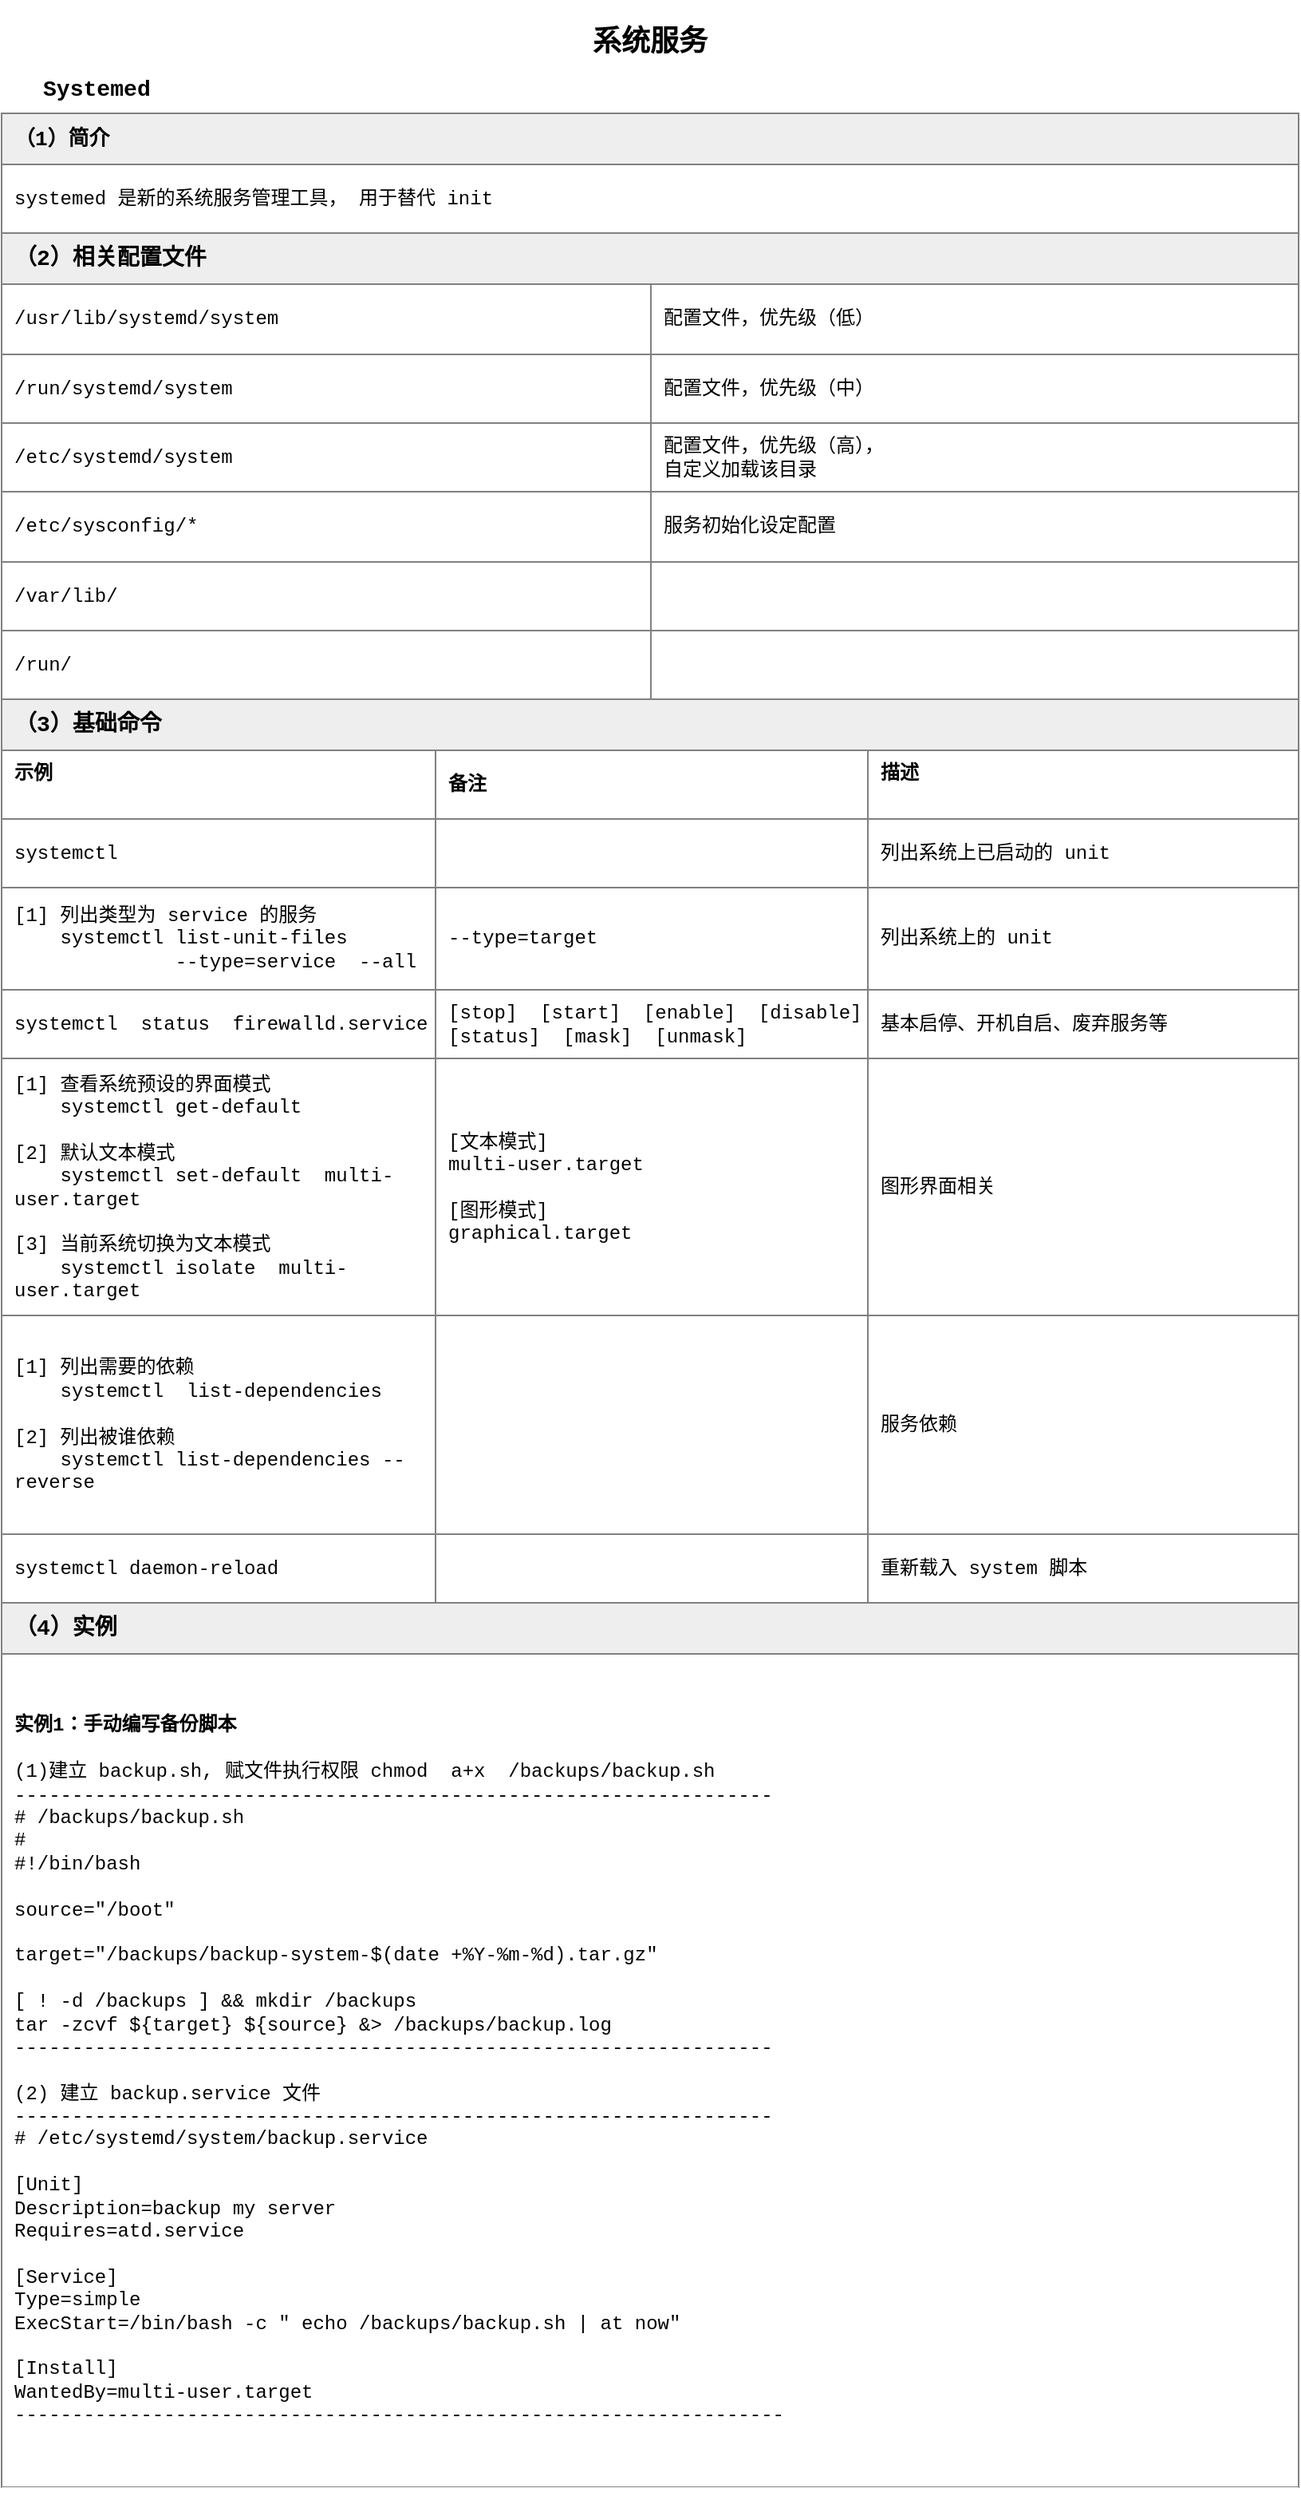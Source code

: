 <mxfile version="22.1.15" type="github" pages="5">
  <diagram name="系统服务" id="AkdyvAcPNmq9f3njSD_J">
    <mxGraphModel dx="1123" dy="525" grid="1" gridSize="10" guides="1" tooltips="1" connect="1" arrows="1" fold="1" page="1" pageScale="1" pageWidth="827" pageHeight="1169" math="0" shadow="0">
      <root>
        <mxCell id="0" />
        <mxCell id="1" parent="0" />
        <mxCell id="fniLzi4MAYZld1_puFPg-62" value="&lt;h2&gt;&lt;b&gt;系统服务&lt;/b&gt;&lt;/h2&gt;" style="swimlane;fontStyle=0;childLayout=stackLayout;horizontal=1;startSize=30;horizontalStack=0;resizeParent=1;resizeParentMax=0;resizeLast=0;collapsible=1;marginBottom=0;whiteSpace=wrap;html=1;strokeColor=none;" parent="1" vertex="1">
          <mxGeometry x="7" y="19" width="813" height="1554" as="geometry">
            <mxRectangle x="7" y="30" width="813" height="30" as="alternateBounds" />
          </mxGeometry>
        </mxCell>
        <mxCell id="7NQKd9A1G3BV39oLLA8d-1" value="&lt;h3 style=&quot;border-color: var(--border-color); font-family: &amp;quot;Courier New&amp;quot;;&quot;&gt;&lt;font style=&quot;border-color: var(--border-color);&quot;&gt;Systemed&lt;/font&gt;&lt;/h3&gt;" style="swimlane;fontStyle=0;childLayout=stackLayout;horizontal=1;startSize=30;horizontalStack=0;resizeParent=1;resizeParentMax=0;resizeLast=0;collapsible=1;marginBottom=0;whiteSpace=wrap;html=1;fillColor=default;strokeColor=none;align=left;spacingLeft=24;" parent="fniLzi4MAYZld1_puFPg-62" vertex="1">
          <mxGeometry y="30" width="813" height="1524" as="geometry">
            <mxRectangle y="30" width="813" height="30" as="alternateBounds" />
          </mxGeometry>
        </mxCell>
        <mxCell id="fniLzi4MAYZld1_puFPg-209" value="Assets" style="childLayout=tableLayout;recursiveResize=0;strokeColor=#808080;fillColor=default;shadow=0;fontFamily=Courier New;" parent="7NQKd9A1G3BV39oLLA8d-1" vertex="1">
          <mxGeometry y="30" width="813" height="1487" as="geometry" />
        </mxCell>
        <mxCell id="fniLzi4MAYZld1_puFPg-214" style="shape=tableRow;horizontal=0;startSize=0;swimlaneHead=0;swimlaneBody=0;top=0;left=0;bottom=0;right=0;dropTarget=0;collapsible=0;recursiveResize=0;expand=0;fontStyle=1;strokeColor=inherit;fillColor=#FFFFFF;align=left;spacingLeft=6;fontFamily=Courier New;" parent="fniLzi4MAYZld1_puFPg-209" vertex="1">
          <mxGeometry width="813" height="32" as="geometry" />
        </mxCell>
        <mxCell id="fniLzi4MAYZld1_puFPg-215" value="&lt;b style=&quot;font-size: 13px;&quot;&gt;（1）简介&lt;/b&gt;" style="connectable=0;recursiveResize=0;strokeColor=inherit;fillColor=#eeeeee;whiteSpace=wrap;html=1;align=left;spacingLeft=6;fontFamily=Courier New;rowspan=1;colspan=6;labelBackgroundColor=none;fontSize=13;" parent="fniLzi4MAYZld1_puFPg-214" vertex="1">
          <mxGeometry width="813" height="32" as="geometry">
            <mxRectangle width="135" height="32" as="alternateBounds" />
          </mxGeometry>
        </mxCell>
        <mxCell id="5ifJf1KOmyIE1--clVI7-77" style="connectable=0;recursiveResize=0;strokeColor=inherit;fillColor=inherit;whiteSpace=wrap;html=1;align=left;spacingLeft=6;fontFamily=Courier New;" parent="fniLzi4MAYZld1_puFPg-214" vertex="1" visible="0">
          <mxGeometry x="135" width="137" height="32" as="geometry">
            <mxRectangle width="137" height="32" as="alternateBounds" />
          </mxGeometry>
        </mxCell>
        <mxCell id="5ifJf1KOmyIE1--clVI7-79" style="connectable=0;recursiveResize=0;strokeColor=inherit;fillColor=inherit;whiteSpace=wrap;html=1;align=left;spacingLeft=6;fontFamily=Courier New;" parent="fniLzi4MAYZld1_puFPg-214" vertex="1" visible="0">
          <mxGeometry x="272" width="135" height="32" as="geometry">
            <mxRectangle width="135" height="32" as="alternateBounds" />
          </mxGeometry>
        </mxCell>
        <mxCell id="5ifJf1KOmyIE1--clVI7-81" style="connectable=0;recursiveResize=0;strokeColor=inherit;fillColor=inherit;whiteSpace=wrap;html=1;align=left;spacingLeft=6;fontFamily=Courier New;" parent="fniLzi4MAYZld1_puFPg-214" vertex="1" visible="0">
          <mxGeometry x="407" width="136" height="32" as="geometry">
            <mxRectangle width="136" height="32" as="alternateBounds" />
          </mxGeometry>
        </mxCell>
        <mxCell id="5ifJf1KOmyIE1--clVI7-83" style="connectable=0;recursiveResize=0;strokeColor=inherit;fillColor=inherit;whiteSpace=wrap;html=1;align=left;spacingLeft=6;fontFamily=Courier New;" parent="fniLzi4MAYZld1_puFPg-214" vertex="1" visible="0">
          <mxGeometry x="543" width="135" height="32" as="geometry">
            <mxRectangle width="135" height="32" as="alternateBounds" />
          </mxGeometry>
        </mxCell>
        <mxCell id="5ifJf1KOmyIE1--clVI7-85" style="connectable=0;recursiveResize=0;strokeColor=inherit;fillColor=inherit;whiteSpace=wrap;html=1;align=left;spacingLeft=6;fontFamily=Courier New;" parent="fniLzi4MAYZld1_puFPg-214" vertex="1" visible="0">
          <mxGeometry x="678" width="135" height="32" as="geometry">
            <mxRectangle width="135" height="32" as="alternateBounds" />
          </mxGeometry>
        </mxCell>
        <mxCell id="5ifJf1KOmyIE1--clVI7-205" style="shape=tableRow;horizontal=0;startSize=0;swimlaneHead=0;swimlaneBody=0;top=0;left=0;bottom=0;right=0;dropTarget=0;collapsible=0;recursiveResize=0;expand=0;fontStyle=1;strokeColor=inherit;fillColor=#FFFFFF;align=left;spacingLeft=6;fontFamily=Courier New;" parent="fniLzi4MAYZld1_puFPg-209" vertex="1">
          <mxGeometry y="32" width="813" height="43" as="geometry" />
        </mxCell>
        <mxCell id="5ifJf1KOmyIE1--clVI7-206" value="systemed 是新的系统服务管理工具， 用于替代 init" style="connectable=0;recursiveResize=0;strokeColor=inherit;fillColor=inherit;whiteSpace=wrap;html=1;align=left;spacingLeft=6;fontFamily=Courier New;rowspan=1;colspan=6;" parent="5ifJf1KOmyIE1--clVI7-205" vertex="1">
          <mxGeometry width="813" height="43" as="geometry">
            <mxRectangle width="135" height="43" as="alternateBounds" />
          </mxGeometry>
        </mxCell>
        <mxCell id="5ifJf1KOmyIE1--clVI7-207" style="connectable=0;recursiveResize=0;strokeColor=inherit;fillColor=inherit;whiteSpace=wrap;html=1;align=left;spacingLeft=6;fontFamily=Courier New;" parent="5ifJf1KOmyIE1--clVI7-205" vertex="1" visible="0">
          <mxGeometry x="135" width="137" height="43" as="geometry">
            <mxRectangle width="137" height="43" as="alternateBounds" />
          </mxGeometry>
        </mxCell>
        <mxCell id="5ifJf1KOmyIE1--clVI7-208" style="connectable=0;recursiveResize=0;strokeColor=inherit;fillColor=inherit;whiteSpace=wrap;html=1;align=left;spacingLeft=6;fontFamily=Courier New;" parent="5ifJf1KOmyIE1--clVI7-205" vertex="1" visible="0">
          <mxGeometry x="272" width="135" height="43" as="geometry">
            <mxRectangle width="135" height="43" as="alternateBounds" />
          </mxGeometry>
        </mxCell>
        <mxCell id="5ifJf1KOmyIE1--clVI7-209" style="connectable=0;recursiveResize=0;strokeColor=inherit;fillColor=inherit;whiteSpace=wrap;html=1;align=left;spacingLeft=6;fontFamily=Courier New;" parent="5ifJf1KOmyIE1--clVI7-205" vertex="1" visible="0">
          <mxGeometry x="407" width="136" height="43" as="geometry">
            <mxRectangle width="136" height="43" as="alternateBounds" />
          </mxGeometry>
        </mxCell>
        <mxCell id="5ifJf1KOmyIE1--clVI7-210" style="connectable=0;recursiveResize=0;strokeColor=inherit;fillColor=inherit;whiteSpace=wrap;html=1;align=left;spacingLeft=6;fontFamily=Courier New;" parent="5ifJf1KOmyIE1--clVI7-205" vertex="1" visible="0">
          <mxGeometry x="543" width="135" height="43" as="geometry">
            <mxRectangle width="135" height="43" as="alternateBounds" />
          </mxGeometry>
        </mxCell>
        <mxCell id="5ifJf1KOmyIE1--clVI7-211" style="connectable=0;recursiveResize=0;strokeColor=inherit;fillColor=inherit;whiteSpace=wrap;html=1;align=left;spacingLeft=6;fontFamily=Courier New;" parent="5ifJf1KOmyIE1--clVI7-205" vertex="1" visible="0">
          <mxGeometry x="678" width="135" height="43" as="geometry">
            <mxRectangle width="135" height="43" as="alternateBounds" />
          </mxGeometry>
        </mxCell>
        <mxCell id="5ifJf1KOmyIE1--clVI7-198" style="shape=tableRow;horizontal=0;startSize=0;swimlaneHead=0;swimlaneBody=0;top=0;left=0;bottom=0;right=0;dropTarget=0;collapsible=0;recursiveResize=0;expand=0;fontStyle=1;strokeColor=inherit;fillColor=#FFFFFF;align=left;spacingLeft=6;fontFamily=Courier New;" parent="fniLzi4MAYZld1_puFPg-209" vertex="1">
          <mxGeometry y="75" width="813" height="32" as="geometry" />
        </mxCell>
        <mxCell id="5ifJf1KOmyIE1--clVI7-199" value="&lt;b style=&quot;font-size: 14px;&quot;&gt;（2）相关配置文件&lt;/b&gt;" style="connectable=0;recursiveResize=0;strokeColor=inherit;fillColor=#eeeeee;whiteSpace=wrap;html=1;align=left;spacingLeft=6;fontFamily=Courier New;rowspan=1;colspan=6;fontSize=14;" parent="5ifJf1KOmyIE1--clVI7-198" vertex="1">
          <mxGeometry width="813" height="32" as="geometry">
            <mxRectangle width="135" height="32" as="alternateBounds" />
          </mxGeometry>
        </mxCell>
        <mxCell id="5ifJf1KOmyIE1--clVI7-200" style="connectable=0;recursiveResize=0;strokeColor=inherit;fillColor=inherit;whiteSpace=wrap;html=1;align=left;spacingLeft=6;fontFamily=Courier New;" parent="5ifJf1KOmyIE1--clVI7-198" vertex="1" visible="0">
          <mxGeometry x="135" width="137" height="32" as="geometry">
            <mxRectangle width="137" height="32" as="alternateBounds" />
          </mxGeometry>
        </mxCell>
        <mxCell id="5ifJf1KOmyIE1--clVI7-201" style="connectable=0;recursiveResize=0;strokeColor=inherit;fillColor=inherit;whiteSpace=wrap;html=1;align=left;spacingLeft=6;fontFamily=Courier New;" parent="5ifJf1KOmyIE1--clVI7-198" vertex="1" visible="0">
          <mxGeometry x="272" width="135" height="32" as="geometry">
            <mxRectangle width="135" height="32" as="alternateBounds" />
          </mxGeometry>
        </mxCell>
        <mxCell id="5ifJf1KOmyIE1--clVI7-202" style="connectable=0;recursiveResize=0;strokeColor=inherit;fillColor=inherit;whiteSpace=wrap;html=1;align=left;spacingLeft=6;fontFamily=Courier New;" parent="5ifJf1KOmyIE1--clVI7-198" vertex="1" visible="0">
          <mxGeometry x="407" width="136" height="32" as="geometry">
            <mxRectangle width="136" height="32" as="alternateBounds" />
          </mxGeometry>
        </mxCell>
        <mxCell id="5ifJf1KOmyIE1--clVI7-203" style="connectable=0;recursiveResize=0;strokeColor=inherit;fillColor=inherit;whiteSpace=wrap;html=1;align=left;spacingLeft=6;fontFamily=Courier New;" parent="5ifJf1KOmyIE1--clVI7-198" vertex="1" visible="0">
          <mxGeometry x="543" width="135" height="32" as="geometry">
            <mxRectangle width="135" height="32" as="alternateBounds" />
          </mxGeometry>
        </mxCell>
        <mxCell id="5ifJf1KOmyIE1--clVI7-204" style="connectable=0;recursiveResize=0;strokeColor=inherit;fillColor=inherit;whiteSpace=wrap;html=1;align=left;spacingLeft=6;fontFamily=Courier New;" parent="5ifJf1KOmyIE1--clVI7-198" vertex="1" visible="0">
          <mxGeometry x="678" width="135" height="32" as="geometry">
            <mxRectangle width="135" height="32" as="alternateBounds" />
          </mxGeometry>
        </mxCell>
        <mxCell id="5ifJf1KOmyIE1--clVI7-191" style="shape=tableRow;horizontal=0;startSize=0;swimlaneHead=0;swimlaneBody=0;top=0;left=0;bottom=0;right=0;dropTarget=0;collapsible=0;recursiveResize=0;expand=0;fontStyle=1;strokeColor=inherit;fillColor=#FFFFFF;align=left;spacingLeft=6;fontFamily=Courier New;" parent="fniLzi4MAYZld1_puFPg-209" vertex="1">
          <mxGeometry y="107" width="813" height="44" as="geometry" />
        </mxCell>
        <mxCell id="5ifJf1KOmyIE1--clVI7-192" value="&lt;font&gt;/usr/lib/systemd/system&lt;/font&gt;" style="connectable=0;recursiveResize=0;strokeColor=inherit;fillColor=inherit;whiteSpace=wrap;html=1;align=left;spacingLeft=6;fontFamily=Courier New;rowspan=1;colspan=3;" parent="5ifJf1KOmyIE1--clVI7-191" vertex="1">
          <mxGeometry width="407" height="44" as="geometry">
            <mxRectangle width="135" height="44" as="alternateBounds" />
          </mxGeometry>
        </mxCell>
        <mxCell id="5ifJf1KOmyIE1--clVI7-193" style="connectable=0;recursiveResize=0;strokeColor=inherit;fillColor=inherit;whiteSpace=wrap;html=1;align=left;spacingLeft=6;fontFamily=Courier New;" parent="5ifJf1KOmyIE1--clVI7-191" vertex="1" visible="0">
          <mxGeometry x="135" width="137" height="44" as="geometry">
            <mxRectangle width="137" height="44" as="alternateBounds" />
          </mxGeometry>
        </mxCell>
        <mxCell id="5ifJf1KOmyIE1--clVI7-194" style="connectable=0;recursiveResize=0;strokeColor=inherit;fillColor=inherit;whiteSpace=wrap;html=1;align=left;spacingLeft=6;fontFamily=Courier New;" parent="5ifJf1KOmyIE1--clVI7-191" vertex="1" visible="0">
          <mxGeometry x="272" width="135" height="44" as="geometry">
            <mxRectangle width="135" height="44" as="alternateBounds" />
          </mxGeometry>
        </mxCell>
        <mxCell id="5ifJf1KOmyIE1--clVI7-195" value="&lt;font&gt;配置文件，优先级（低）&lt;/font&gt;" style="connectable=0;recursiveResize=0;strokeColor=inherit;fillColor=inherit;whiteSpace=wrap;html=1;align=left;spacingLeft=6;fontFamily=Courier New;rowspan=1;colspan=3;" parent="5ifJf1KOmyIE1--clVI7-191" vertex="1">
          <mxGeometry x="407" width="406" height="44" as="geometry">
            <mxRectangle width="136" height="44" as="alternateBounds" />
          </mxGeometry>
        </mxCell>
        <mxCell id="5ifJf1KOmyIE1--clVI7-196" style="connectable=0;recursiveResize=0;strokeColor=inherit;fillColor=inherit;whiteSpace=wrap;html=1;align=left;spacingLeft=6;fontFamily=Courier New;" parent="5ifJf1KOmyIE1--clVI7-191" vertex="1" visible="0">
          <mxGeometry x="543" width="135" height="44" as="geometry">
            <mxRectangle width="135" height="44" as="alternateBounds" />
          </mxGeometry>
        </mxCell>
        <mxCell id="5ifJf1KOmyIE1--clVI7-197" style="connectable=0;recursiveResize=0;strokeColor=inherit;fillColor=inherit;whiteSpace=wrap;html=1;align=left;spacingLeft=6;fontFamily=Courier New;" parent="5ifJf1KOmyIE1--clVI7-191" vertex="1" visible="0">
          <mxGeometry x="678" width="135" height="44" as="geometry">
            <mxRectangle width="135" height="44" as="alternateBounds" />
          </mxGeometry>
        </mxCell>
        <mxCell id="5ifJf1KOmyIE1--clVI7-184" style="shape=tableRow;horizontal=0;startSize=0;swimlaneHead=0;swimlaneBody=0;top=0;left=0;bottom=0;right=0;dropTarget=0;collapsible=0;recursiveResize=0;expand=0;fontStyle=1;strokeColor=inherit;fillColor=#FFFFFF;align=left;spacingLeft=6;fontFamily=Courier New;" parent="fniLzi4MAYZld1_puFPg-209" vertex="1">
          <mxGeometry y="151" width="813" height="43" as="geometry" />
        </mxCell>
        <mxCell id="5ifJf1KOmyIE1--clVI7-185" value="&lt;font&gt;/run/systemd/system&lt;/font&gt;" style="connectable=0;recursiveResize=0;strokeColor=inherit;fillColor=inherit;whiteSpace=wrap;html=1;align=left;spacingLeft=6;fontFamily=Courier New;rowspan=1;colspan=3;" parent="5ifJf1KOmyIE1--clVI7-184" vertex="1">
          <mxGeometry width="407" height="43" as="geometry">
            <mxRectangle width="135" height="43" as="alternateBounds" />
          </mxGeometry>
        </mxCell>
        <mxCell id="5ifJf1KOmyIE1--clVI7-186" style="connectable=0;recursiveResize=0;strokeColor=inherit;fillColor=inherit;whiteSpace=wrap;html=1;align=left;spacingLeft=6;fontFamily=Courier New;" parent="5ifJf1KOmyIE1--clVI7-184" vertex="1" visible="0">
          <mxGeometry x="135" width="137" height="43" as="geometry">
            <mxRectangle width="137" height="43" as="alternateBounds" />
          </mxGeometry>
        </mxCell>
        <mxCell id="5ifJf1KOmyIE1--clVI7-187" style="connectable=0;recursiveResize=0;strokeColor=inherit;fillColor=inherit;whiteSpace=wrap;html=1;align=left;spacingLeft=6;fontFamily=Courier New;" parent="5ifJf1KOmyIE1--clVI7-184" vertex="1" visible="0">
          <mxGeometry x="272" width="135" height="43" as="geometry">
            <mxRectangle width="135" height="43" as="alternateBounds" />
          </mxGeometry>
        </mxCell>
        <mxCell id="5ifJf1KOmyIE1--clVI7-188" value="&lt;font&gt;配置文件，优先级（中）&lt;/font&gt;" style="connectable=0;recursiveResize=0;strokeColor=inherit;fillColor=inherit;whiteSpace=wrap;html=1;align=left;spacingLeft=6;fontFamily=Courier New;rowspan=1;colspan=3;" parent="5ifJf1KOmyIE1--clVI7-184" vertex="1">
          <mxGeometry x="407" width="406" height="43" as="geometry">
            <mxRectangle width="136" height="43" as="alternateBounds" />
          </mxGeometry>
        </mxCell>
        <mxCell id="5ifJf1KOmyIE1--clVI7-189" style="connectable=0;recursiveResize=0;strokeColor=inherit;fillColor=inherit;whiteSpace=wrap;html=1;align=left;spacingLeft=6;fontFamily=Courier New;" parent="5ifJf1KOmyIE1--clVI7-184" vertex="1" visible="0">
          <mxGeometry x="543" width="135" height="43" as="geometry">
            <mxRectangle width="135" height="43" as="alternateBounds" />
          </mxGeometry>
        </mxCell>
        <mxCell id="5ifJf1KOmyIE1--clVI7-190" style="connectable=0;recursiveResize=0;strokeColor=inherit;fillColor=inherit;whiteSpace=wrap;html=1;align=left;spacingLeft=6;fontFamily=Courier New;" parent="5ifJf1KOmyIE1--clVI7-184" vertex="1" visible="0">
          <mxGeometry x="678" width="135" height="43" as="geometry">
            <mxRectangle width="135" height="43" as="alternateBounds" />
          </mxGeometry>
        </mxCell>
        <mxCell id="5ifJf1KOmyIE1--clVI7-177" style="shape=tableRow;horizontal=0;startSize=0;swimlaneHead=0;swimlaneBody=0;top=0;left=0;bottom=0;right=0;dropTarget=0;collapsible=0;recursiveResize=0;expand=0;fontStyle=1;strokeColor=inherit;fillColor=#FFFFFF;align=left;spacingLeft=6;fontFamily=Courier New;" parent="fniLzi4MAYZld1_puFPg-209" vertex="1">
          <mxGeometry y="194" width="813" height="43" as="geometry" />
        </mxCell>
        <mxCell id="5ifJf1KOmyIE1--clVI7-178" value="&lt;font&gt;/etc/systemd/system&lt;/font&gt;" style="connectable=0;recursiveResize=0;strokeColor=inherit;fillColor=inherit;whiteSpace=wrap;html=1;align=left;spacingLeft=6;fontFamily=Courier New;rowspan=1;colspan=3;" parent="5ifJf1KOmyIE1--clVI7-177" vertex="1">
          <mxGeometry width="407" height="43" as="geometry">
            <mxRectangle width="135" height="43" as="alternateBounds" />
          </mxGeometry>
        </mxCell>
        <mxCell id="5ifJf1KOmyIE1--clVI7-179" style="connectable=0;recursiveResize=0;strokeColor=inherit;fillColor=inherit;whiteSpace=wrap;html=1;align=left;spacingLeft=6;fontFamily=Courier New;" parent="5ifJf1KOmyIE1--clVI7-177" vertex="1" visible="0">
          <mxGeometry x="135" width="137" height="43" as="geometry">
            <mxRectangle width="137" height="43" as="alternateBounds" />
          </mxGeometry>
        </mxCell>
        <mxCell id="5ifJf1KOmyIE1--clVI7-180" style="connectable=0;recursiveResize=0;strokeColor=inherit;fillColor=inherit;whiteSpace=wrap;html=1;align=left;spacingLeft=6;fontFamily=Courier New;" parent="5ifJf1KOmyIE1--clVI7-177" vertex="1" visible="0">
          <mxGeometry x="272" width="135" height="43" as="geometry">
            <mxRectangle width="135" height="43" as="alternateBounds" />
          </mxGeometry>
        </mxCell>
        <mxCell id="5ifJf1KOmyIE1--clVI7-181" value="&lt;div&gt;&lt;font&gt;配置文件，优先级（高），&lt;/font&gt;&lt;/div&gt;&lt;div&gt;&lt;font&gt;自定义加载该目录&lt;/font&gt;&lt;/div&gt;" style="connectable=0;recursiveResize=0;strokeColor=inherit;fillColor=inherit;whiteSpace=wrap;html=1;align=left;spacingLeft=6;fontFamily=Courier New;rowspan=1;colspan=3;" parent="5ifJf1KOmyIE1--clVI7-177" vertex="1">
          <mxGeometry x="407" width="406" height="43" as="geometry">
            <mxRectangle width="136" height="43" as="alternateBounds" />
          </mxGeometry>
        </mxCell>
        <mxCell id="5ifJf1KOmyIE1--clVI7-182" style="connectable=0;recursiveResize=0;strokeColor=inherit;fillColor=inherit;whiteSpace=wrap;html=1;align=left;spacingLeft=6;fontFamily=Courier New;" parent="5ifJf1KOmyIE1--clVI7-177" vertex="1" visible="0">
          <mxGeometry x="543" width="135" height="43" as="geometry">
            <mxRectangle width="135" height="43" as="alternateBounds" />
          </mxGeometry>
        </mxCell>
        <mxCell id="5ifJf1KOmyIE1--clVI7-183" style="connectable=0;recursiveResize=0;strokeColor=inherit;fillColor=inherit;whiteSpace=wrap;html=1;align=left;spacingLeft=6;fontFamily=Courier New;" parent="5ifJf1KOmyIE1--clVI7-177" vertex="1" visible="0">
          <mxGeometry x="678" width="135" height="43" as="geometry">
            <mxRectangle width="135" height="43" as="alternateBounds" />
          </mxGeometry>
        </mxCell>
        <mxCell id="5ifJf1KOmyIE1--clVI7-170" style="shape=tableRow;horizontal=0;startSize=0;swimlaneHead=0;swimlaneBody=0;top=0;left=0;bottom=0;right=0;dropTarget=0;collapsible=0;recursiveResize=0;expand=0;fontStyle=1;strokeColor=inherit;fillColor=#FFFFFF;align=left;spacingLeft=6;fontFamily=Courier New;" parent="fniLzi4MAYZld1_puFPg-209" vertex="1">
          <mxGeometry y="237" width="813" height="44" as="geometry" />
        </mxCell>
        <mxCell id="5ifJf1KOmyIE1--clVI7-171" value="&lt;font&gt;/etc/sysconfig/*&lt;/font&gt;" style="connectable=0;recursiveResize=0;strokeColor=inherit;fillColor=inherit;whiteSpace=wrap;html=1;align=left;spacingLeft=6;fontFamily=Courier New;rowspan=1;colspan=3;" parent="5ifJf1KOmyIE1--clVI7-170" vertex="1">
          <mxGeometry width="407" height="44" as="geometry">
            <mxRectangle width="135" height="44" as="alternateBounds" />
          </mxGeometry>
        </mxCell>
        <mxCell id="5ifJf1KOmyIE1--clVI7-172" style="connectable=0;recursiveResize=0;strokeColor=inherit;fillColor=inherit;whiteSpace=wrap;html=1;align=left;spacingLeft=6;fontFamily=Courier New;" parent="5ifJf1KOmyIE1--clVI7-170" vertex="1" visible="0">
          <mxGeometry x="135" width="137" height="44" as="geometry">
            <mxRectangle width="137" height="44" as="alternateBounds" />
          </mxGeometry>
        </mxCell>
        <mxCell id="5ifJf1KOmyIE1--clVI7-173" style="connectable=0;recursiveResize=0;strokeColor=inherit;fillColor=inherit;whiteSpace=wrap;html=1;align=left;spacingLeft=6;fontFamily=Courier New;" parent="5ifJf1KOmyIE1--clVI7-170" vertex="1" visible="0">
          <mxGeometry x="272" width="135" height="44" as="geometry">
            <mxRectangle width="135" height="44" as="alternateBounds" />
          </mxGeometry>
        </mxCell>
        <mxCell id="5ifJf1KOmyIE1--clVI7-174" value="&lt;font&gt;服务初始化设定配置&lt;/font&gt;" style="connectable=0;recursiveResize=0;strokeColor=inherit;fillColor=inherit;whiteSpace=wrap;html=1;align=left;spacingLeft=6;fontFamily=Courier New;rowspan=1;colspan=3;" parent="5ifJf1KOmyIE1--clVI7-170" vertex="1">
          <mxGeometry x="407" width="406" height="44" as="geometry">
            <mxRectangle width="136" height="44" as="alternateBounds" />
          </mxGeometry>
        </mxCell>
        <mxCell id="5ifJf1KOmyIE1--clVI7-175" style="connectable=0;recursiveResize=0;strokeColor=inherit;fillColor=inherit;whiteSpace=wrap;html=1;align=left;spacingLeft=6;fontFamily=Courier New;" parent="5ifJf1KOmyIE1--clVI7-170" vertex="1" visible="0">
          <mxGeometry x="543" width="135" height="44" as="geometry">
            <mxRectangle width="135" height="44" as="alternateBounds" />
          </mxGeometry>
        </mxCell>
        <mxCell id="5ifJf1KOmyIE1--clVI7-176" style="connectable=0;recursiveResize=0;strokeColor=inherit;fillColor=inherit;whiteSpace=wrap;html=1;align=left;spacingLeft=6;fontFamily=Courier New;" parent="5ifJf1KOmyIE1--clVI7-170" vertex="1" visible="0">
          <mxGeometry x="678" width="135" height="44" as="geometry">
            <mxRectangle width="135" height="44" as="alternateBounds" />
          </mxGeometry>
        </mxCell>
        <mxCell id="5ifJf1KOmyIE1--clVI7-163" style="shape=tableRow;horizontal=0;startSize=0;swimlaneHead=0;swimlaneBody=0;top=0;left=0;bottom=0;right=0;dropTarget=0;collapsible=0;recursiveResize=0;expand=0;fontStyle=1;strokeColor=inherit;fillColor=#FFFFFF;align=left;spacingLeft=6;fontFamily=Courier New;" parent="fniLzi4MAYZld1_puFPg-209" vertex="1">
          <mxGeometry y="281" width="813" height="43" as="geometry" />
        </mxCell>
        <mxCell id="5ifJf1KOmyIE1--clVI7-164" value="&lt;font&gt;/var/lib/&lt;/font&gt;" style="connectable=0;recursiveResize=0;strokeColor=inherit;fillColor=inherit;whiteSpace=wrap;html=1;align=left;spacingLeft=6;fontFamily=Courier New;rowspan=1;colspan=3;" parent="5ifJf1KOmyIE1--clVI7-163" vertex="1">
          <mxGeometry width="407" height="43" as="geometry">
            <mxRectangle width="135" height="43" as="alternateBounds" />
          </mxGeometry>
        </mxCell>
        <mxCell id="5ifJf1KOmyIE1--clVI7-165" style="connectable=0;recursiveResize=0;strokeColor=inherit;fillColor=inherit;whiteSpace=wrap;html=1;align=left;spacingLeft=6;fontFamily=Courier New;" parent="5ifJf1KOmyIE1--clVI7-163" vertex="1" visible="0">
          <mxGeometry x="135" width="137" height="43" as="geometry">
            <mxRectangle width="137" height="43" as="alternateBounds" />
          </mxGeometry>
        </mxCell>
        <mxCell id="5ifJf1KOmyIE1--clVI7-166" style="connectable=0;recursiveResize=0;strokeColor=inherit;fillColor=inherit;whiteSpace=wrap;html=1;align=left;spacingLeft=6;fontFamily=Courier New;" parent="5ifJf1KOmyIE1--clVI7-163" vertex="1" visible="0">
          <mxGeometry x="272" width="135" height="43" as="geometry">
            <mxRectangle width="135" height="43" as="alternateBounds" />
          </mxGeometry>
        </mxCell>
        <mxCell id="5ifJf1KOmyIE1--clVI7-167" style="connectable=0;recursiveResize=0;strokeColor=inherit;fillColor=inherit;whiteSpace=wrap;html=1;align=left;spacingLeft=6;fontFamily=Courier New;rowspan=1;colspan=3;" parent="5ifJf1KOmyIE1--clVI7-163" vertex="1">
          <mxGeometry x="407" width="406" height="43" as="geometry">
            <mxRectangle width="136" height="43" as="alternateBounds" />
          </mxGeometry>
        </mxCell>
        <mxCell id="5ifJf1KOmyIE1--clVI7-168" style="connectable=0;recursiveResize=0;strokeColor=inherit;fillColor=inherit;whiteSpace=wrap;html=1;align=left;spacingLeft=6;fontFamily=Courier New;" parent="5ifJf1KOmyIE1--clVI7-163" vertex="1" visible="0">
          <mxGeometry x="543" width="135" height="43" as="geometry">
            <mxRectangle width="135" height="43" as="alternateBounds" />
          </mxGeometry>
        </mxCell>
        <mxCell id="5ifJf1KOmyIE1--clVI7-169" style="connectable=0;recursiveResize=0;strokeColor=inherit;fillColor=inherit;whiteSpace=wrap;html=1;align=left;spacingLeft=6;fontFamily=Courier New;" parent="5ifJf1KOmyIE1--clVI7-163" vertex="1" visible="0">
          <mxGeometry x="678" width="135" height="43" as="geometry">
            <mxRectangle width="135" height="43" as="alternateBounds" />
          </mxGeometry>
        </mxCell>
        <mxCell id="5ifJf1KOmyIE1--clVI7-156" style="shape=tableRow;horizontal=0;startSize=0;swimlaneHead=0;swimlaneBody=0;top=0;left=0;bottom=0;right=0;dropTarget=0;collapsible=0;recursiveResize=0;expand=0;fontStyle=1;strokeColor=inherit;fillColor=#FFFFFF;align=left;spacingLeft=6;fontFamily=Courier New;" parent="fniLzi4MAYZld1_puFPg-209" vertex="1">
          <mxGeometry y="324" width="813" height="43" as="geometry" />
        </mxCell>
        <mxCell id="5ifJf1KOmyIE1--clVI7-157" value="&lt;font&gt;/run/&lt;/font&gt;" style="connectable=0;recursiveResize=0;strokeColor=inherit;fillColor=inherit;whiteSpace=wrap;html=1;align=left;spacingLeft=6;fontFamily=Courier New;rowspan=1;colspan=3;" parent="5ifJf1KOmyIE1--clVI7-156" vertex="1">
          <mxGeometry width="407" height="43" as="geometry">
            <mxRectangle width="135" height="43" as="alternateBounds" />
          </mxGeometry>
        </mxCell>
        <mxCell id="5ifJf1KOmyIE1--clVI7-158" style="connectable=0;recursiveResize=0;strokeColor=inherit;fillColor=inherit;whiteSpace=wrap;html=1;align=left;spacingLeft=6;fontFamily=Courier New;" parent="5ifJf1KOmyIE1--clVI7-156" vertex="1" visible="0">
          <mxGeometry x="135" width="137" height="43" as="geometry">
            <mxRectangle width="137" height="43" as="alternateBounds" />
          </mxGeometry>
        </mxCell>
        <mxCell id="5ifJf1KOmyIE1--clVI7-159" style="connectable=0;recursiveResize=0;strokeColor=inherit;fillColor=inherit;whiteSpace=wrap;html=1;align=left;spacingLeft=6;fontFamily=Courier New;" parent="5ifJf1KOmyIE1--clVI7-156" vertex="1" visible="0">
          <mxGeometry x="272" width="135" height="43" as="geometry">
            <mxRectangle width="135" height="43" as="alternateBounds" />
          </mxGeometry>
        </mxCell>
        <mxCell id="5ifJf1KOmyIE1--clVI7-160" style="connectable=0;recursiveResize=0;strokeColor=inherit;fillColor=inherit;whiteSpace=wrap;html=1;align=left;spacingLeft=6;fontFamily=Courier New;rowspan=1;colspan=3;" parent="5ifJf1KOmyIE1--clVI7-156" vertex="1">
          <mxGeometry x="407" width="406" height="43" as="geometry">
            <mxRectangle width="136" height="43" as="alternateBounds" />
          </mxGeometry>
        </mxCell>
        <mxCell id="5ifJf1KOmyIE1--clVI7-161" style="connectable=0;recursiveResize=0;strokeColor=inherit;fillColor=inherit;whiteSpace=wrap;html=1;align=left;spacingLeft=6;fontFamily=Courier New;" parent="5ifJf1KOmyIE1--clVI7-156" vertex="1" visible="0">
          <mxGeometry x="543" width="135" height="43" as="geometry">
            <mxRectangle width="135" height="43" as="alternateBounds" />
          </mxGeometry>
        </mxCell>
        <mxCell id="5ifJf1KOmyIE1--clVI7-162" style="connectable=0;recursiveResize=0;strokeColor=inherit;fillColor=inherit;whiteSpace=wrap;html=1;align=left;spacingLeft=6;fontFamily=Courier New;" parent="5ifJf1KOmyIE1--clVI7-156" vertex="1" visible="0">
          <mxGeometry x="678" width="135" height="43" as="geometry">
            <mxRectangle width="135" height="43" as="alternateBounds" />
          </mxGeometry>
        </mxCell>
        <mxCell id="5ifJf1KOmyIE1--clVI7-149" style="shape=tableRow;horizontal=0;startSize=0;swimlaneHead=0;swimlaneBody=0;top=0;left=0;bottom=0;right=0;dropTarget=0;collapsible=0;recursiveResize=0;expand=0;fontStyle=1;strokeColor=inherit;fillColor=#FFFFFF;align=left;spacingLeft=6;fontFamily=Courier New;" parent="fniLzi4MAYZld1_puFPg-209" vertex="1">
          <mxGeometry y="367" width="813" height="32" as="geometry" />
        </mxCell>
        <mxCell id="5ifJf1KOmyIE1--clVI7-150" value="&lt;b style=&quot;font-size: 14px;&quot;&gt;（3）基础命令&lt;br style=&quot;font-size: 14px;&quot;&gt;&lt;/b&gt;" style="connectable=0;recursiveResize=0;strokeColor=inherit;fillColor=#eeeeee;whiteSpace=wrap;html=1;align=left;spacingLeft=6;fontFamily=Courier New;rowspan=1;colspan=6;fontSize=14;" parent="5ifJf1KOmyIE1--clVI7-149" vertex="1">
          <mxGeometry width="813" height="32" as="geometry">
            <mxRectangle width="135" height="32" as="alternateBounds" />
          </mxGeometry>
        </mxCell>
        <mxCell id="5ifJf1KOmyIE1--clVI7-151" style="connectable=0;recursiveResize=0;strokeColor=inherit;fillColor=inherit;whiteSpace=wrap;html=1;align=left;spacingLeft=6;fontFamily=Courier New;" parent="5ifJf1KOmyIE1--clVI7-149" vertex="1" visible="0">
          <mxGeometry x="135" width="137" height="32" as="geometry">
            <mxRectangle width="137" height="32" as="alternateBounds" />
          </mxGeometry>
        </mxCell>
        <mxCell id="5ifJf1KOmyIE1--clVI7-152" style="connectable=0;recursiveResize=0;strokeColor=inherit;fillColor=inherit;whiteSpace=wrap;html=1;align=left;spacingLeft=6;fontFamily=Courier New;" parent="5ifJf1KOmyIE1--clVI7-149" vertex="1" visible="0">
          <mxGeometry x="272" width="135" height="32" as="geometry">
            <mxRectangle width="135" height="32" as="alternateBounds" />
          </mxGeometry>
        </mxCell>
        <mxCell id="5ifJf1KOmyIE1--clVI7-153" style="connectable=0;recursiveResize=0;strokeColor=inherit;fillColor=inherit;whiteSpace=wrap;html=1;align=left;spacingLeft=6;fontFamily=Courier New;" parent="5ifJf1KOmyIE1--clVI7-149" vertex="1" visible="0">
          <mxGeometry x="407" width="136" height="32" as="geometry">
            <mxRectangle width="136" height="32" as="alternateBounds" />
          </mxGeometry>
        </mxCell>
        <mxCell id="5ifJf1KOmyIE1--clVI7-154" style="connectable=0;recursiveResize=0;strokeColor=inherit;fillColor=inherit;whiteSpace=wrap;html=1;align=left;spacingLeft=6;fontFamily=Courier New;" parent="5ifJf1KOmyIE1--clVI7-149" vertex="1" visible="0">
          <mxGeometry x="543" width="135" height="32" as="geometry">
            <mxRectangle width="135" height="32" as="alternateBounds" />
          </mxGeometry>
        </mxCell>
        <mxCell id="5ifJf1KOmyIE1--clVI7-155" style="connectable=0;recursiveResize=0;strokeColor=inherit;fillColor=inherit;whiteSpace=wrap;html=1;align=left;spacingLeft=6;fontFamily=Courier New;" parent="5ifJf1KOmyIE1--clVI7-149" vertex="1" visible="0">
          <mxGeometry x="678" width="135" height="32" as="geometry">
            <mxRectangle width="135" height="32" as="alternateBounds" />
          </mxGeometry>
        </mxCell>
        <mxCell id="5ifJf1KOmyIE1--clVI7-142" style="shape=tableRow;horizontal=0;startSize=0;swimlaneHead=0;swimlaneBody=0;top=0;left=0;bottom=0;right=0;dropTarget=0;collapsible=0;recursiveResize=0;expand=0;fontStyle=1;strokeColor=inherit;fillColor=#FFFFFF;align=left;spacingLeft=6;fontFamily=Courier New;" parent="fniLzi4MAYZld1_puFPg-209" vertex="1">
          <mxGeometry y="399" width="813" height="43" as="geometry" />
        </mxCell>
        <mxCell id="5ifJf1KOmyIE1--clVI7-143" value="&lt;b&gt;&lt;br&gt;示例&lt;br&gt;&lt;br&gt;&lt;br&gt;&lt;/b&gt;" style="connectable=0;recursiveResize=0;strokeColor=inherit;fillColor=inherit;whiteSpace=wrap;html=1;align=left;spacingLeft=6;fontFamily=Courier New;rowspan=1;colspan=2;" parent="5ifJf1KOmyIE1--clVI7-142" vertex="1">
          <mxGeometry width="272" height="43" as="geometry">
            <mxRectangle width="135" height="43" as="alternateBounds" />
          </mxGeometry>
        </mxCell>
        <mxCell id="5ifJf1KOmyIE1--clVI7-144" style="connectable=0;recursiveResize=0;strokeColor=inherit;fillColor=inherit;whiteSpace=wrap;html=1;align=left;spacingLeft=6;fontFamily=Courier New;" parent="5ifJf1KOmyIE1--clVI7-142" vertex="1" visible="0">
          <mxGeometry x="135" width="137" height="43" as="geometry">
            <mxRectangle width="137" height="43" as="alternateBounds" />
          </mxGeometry>
        </mxCell>
        <mxCell id="5ifJf1KOmyIE1--clVI7-145" value="&lt;b&gt;备注&lt;/b&gt;" style="connectable=0;recursiveResize=0;strokeColor=inherit;fillColor=inherit;whiteSpace=wrap;html=1;align=left;spacingLeft=6;fontFamily=Courier New;rowspan=1;colspan=2;" parent="5ifJf1KOmyIE1--clVI7-142" vertex="1">
          <mxGeometry x="272" width="271" height="43" as="geometry">
            <mxRectangle width="135" height="43" as="alternateBounds" />
          </mxGeometry>
        </mxCell>
        <mxCell id="5ifJf1KOmyIE1--clVI7-146" style="connectable=0;recursiveResize=0;strokeColor=inherit;fillColor=inherit;whiteSpace=wrap;html=1;align=left;spacingLeft=6;fontFamily=Courier New;" parent="5ifJf1KOmyIE1--clVI7-142" vertex="1" visible="0">
          <mxGeometry x="407" width="136" height="43" as="geometry">
            <mxRectangle width="136" height="43" as="alternateBounds" />
          </mxGeometry>
        </mxCell>
        <mxCell id="5ifJf1KOmyIE1--clVI7-147" value="&lt;b&gt;&lt;br&gt;&lt;font color=&quot;#000000&quot;&gt;描述&lt;/font&gt;&lt;br&gt;&lt;br&gt;&lt;br&gt;&lt;/b&gt;" style="connectable=0;recursiveResize=0;strokeColor=inherit;fillColor=inherit;whiteSpace=wrap;html=1;align=left;spacingLeft=6;fontFamily=Courier New;rowspan=1;colspan=2;" parent="5ifJf1KOmyIE1--clVI7-142" vertex="1">
          <mxGeometry x="543" width="270" height="43" as="geometry">
            <mxRectangle width="135" height="43" as="alternateBounds" />
          </mxGeometry>
        </mxCell>
        <mxCell id="5ifJf1KOmyIE1--clVI7-148" style="connectable=0;recursiveResize=0;strokeColor=inherit;fillColor=inherit;whiteSpace=wrap;html=1;align=left;spacingLeft=6;fontFamily=Courier New;" parent="5ifJf1KOmyIE1--clVI7-142" vertex="1" visible="0">
          <mxGeometry x="678" width="135" height="43" as="geometry">
            <mxRectangle width="135" height="43" as="alternateBounds" />
          </mxGeometry>
        </mxCell>
        <mxCell id="5ifJf1KOmyIE1--clVI7-135" style="shape=tableRow;horizontal=0;startSize=0;swimlaneHead=0;swimlaneBody=0;top=0;left=0;bottom=0;right=0;dropTarget=0;collapsible=0;recursiveResize=0;expand=0;fontStyle=1;strokeColor=inherit;fillColor=#FFFFFF;align=left;spacingLeft=6;fontFamily=Courier New;" parent="fniLzi4MAYZld1_puFPg-209" vertex="1">
          <mxGeometry y="442" width="813" height="43" as="geometry" />
        </mxCell>
        <mxCell id="5ifJf1KOmyIE1--clVI7-136" value="systemctl" style="connectable=0;recursiveResize=0;strokeColor=inherit;fillColor=inherit;whiteSpace=wrap;html=1;align=left;spacingLeft=6;fontFamily=Courier New;rowspan=1;colspan=2;" parent="5ifJf1KOmyIE1--clVI7-135" vertex="1">
          <mxGeometry width="272" height="43" as="geometry">
            <mxRectangle width="135" height="43" as="alternateBounds" />
          </mxGeometry>
        </mxCell>
        <mxCell id="5ifJf1KOmyIE1--clVI7-137" style="connectable=0;recursiveResize=0;strokeColor=inherit;fillColor=inherit;whiteSpace=wrap;html=1;align=left;spacingLeft=6;fontFamily=Courier New;" parent="5ifJf1KOmyIE1--clVI7-135" vertex="1" visible="0">
          <mxGeometry x="135" width="137" height="43" as="geometry">
            <mxRectangle width="137" height="43" as="alternateBounds" />
          </mxGeometry>
        </mxCell>
        <mxCell id="5ifJf1KOmyIE1--clVI7-138" style="connectable=0;recursiveResize=0;strokeColor=inherit;fillColor=inherit;whiteSpace=wrap;html=1;align=left;spacingLeft=6;fontFamily=Courier New;rowspan=1;colspan=2;" parent="5ifJf1KOmyIE1--clVI7-135" vertex="1">
          <mxGeometry x="272" width="271" height="43" as="geometry">
            <mxRectangle width="135" height="43" as="alternateBounds" />
          </mxGeometry>
        </mxCell>
        <mxCell id="5ifJf1KOmyIE1--clVI7-139" style="connectable=0;recursiveResize=0;strokeColor=inherit;fillColor=inherit;whiteSpace=wrap;html=1;align=left;spacingLeft=6;fontFamily=Courier New;" parent="5ifJf1KOmyIE1--clVI7-135" vertex="1" visible="0">
          <mxGeometry x="407" width="136" height="43" as="geometry">
            <mxRectangle width="136" height="43" as="alternateBounds" />
          </mxGeometry>
        </mxCell>
        <mxCell id="5ifJf1KOmyIE1--clVI7-140" value="列出系统上已启动的 unit" style="connectable=0;recursiveResize=0;strokeColor=inherit;fillColor=inherit;whiteSpace=wrap;html=1;align=left;spacingLeft=6;fontFamily=Courier New;rowspan=1;colspan=2;" parent="5ifJf1KOmyIE1--clVI7-135" vertex="1">
          <mxGeometry x="543" width="270" height="43" as="geometry">
            <mxRectangle width="135" height="43" as="alternateBounds" />
          </mxGeometry>
        </mxCell>
        <mxCell id="5ifJf1KOmyIE1--clVI7-141" style="connectable=0;recursiveResize=0;strokeColor=inherit;fillColor=inherit;whiteSpace=wrap;html=1;align=left;spacingLeft=6;fontFamily=Courier New;" parent="5ifJf1KOmyIE1--clVI7-135" vertex="1" visible="0">
          <mxGeometry x="678" width="135" height="43" as="geometry">
            <mxRectangle width="135" height="43" as="alternateBounds" />
          </mxGeometry>
        </mxCell>
        <mxCell id="5ifJf1KOmyIE1--clVI7-128" style="shape=tableRow;horizontal=0;startSize=0;swimlaneHead=0;swimlaneBody=0;top=0;left=0;bottom=0;right=0;dropTarget=0;collapsible=0;recursiveResize=0;expand=0;fontStyle=1;strokeColor=inherit;fillColor=#FFFFFF;align=left;spacingLeft=6;fontFamily=Courier New;" parent="fniLzi4MAYZld1_puFPg-209" vertex="1">
          <mxGeometry y="485" width="813" height="64" as="geometry" />
        </mxCell>
        <mxCell id="5ifJf1KOmyIE1--clVI7-129" value="&lt;div&gt;[1] 列出类型为 service 的服务&lt;br&gt;&lt;/div&gt;&lt;div&gt;&amp;nbsp;&amp;nbsp;&amp;nbsp; systemctl list-unit-files&lt;/div&gt;&lt;div&gt;&amp;nbsp;&amp;nbsp;&amp;nbsp;&amp;nbsp;&amp;nbsp;&amp;nbsp;&amp;nbsp;&amp;nbsp;&amp;nbsp;&amp;nbsp;&amp;nbsp;&amp;nbsp;&amp;nbsp; --type=service&amp;nbsp; --all&lt;/div&gt;" style="connectable=0;recursiveResize=0;strokeColor=inherit;fillColor=inherit;whiteSpace=wrap;html=1;align=left;spacingLeft=6;fontFamily=Courier New;rowspan=1;colspan=2;" parent="5ifJf1KOmyIE1--clVI7-128" vertex="1">
          <mxGeometry width="272" height="64" as="geometry">
            <mxRectangle width="135" height="64" as="alternateBounds" />
          </mxGeometry>
        </mxCell>
        <mxCell id="5ifJf1KOmyIE1--clVI7-130" style="connectable=0;recursiveResize=0;strokeColor=inherit;fillColor=inherit;whiteSpace=wrap;html=1;align=left;spacingLeft=6;fontFamily=Courier New;" parent="5ifJf1KOmyIE1--clVI7-128" vertex="1" visible="0">
          <mxGeometry x="135" width="137" height="64" as="geometry">
            <mxRectangle width="137" height="64" as="alternateBounds" />
          </mxGeometry>
        </mxCell>
        <mxCell id="5ifJf1KOmyIE1--clVI7-131" value="--type=target&amp;nbsp;&amp;nbsp; " style="connectable=0;recursiveResize=0;strokeColor=inherit;fillColor=inherit;whiteSpace=wrap;html=1;align=left;spacingLeft=6;fontFamily=Courier New;rowspan=1;colspan=2;" parent="5ifJf1KOmyIE1--clVI7-128" vertex="1">
          <mxGeometry x="272" width="271" height="64" as="geometry">
            <mxRectangle width="135" height="64" as="alternateBounds" />
          </mxGeometry>
        </mxCell>
        <mxCell id="5ifJf1KOmyIE1--clVI7-132" style="connectable=0;recursiveResize=0;strokeColor=inherit;fillColor=inherit;whiteSpace=wrap;html=1;align=left;spacingLeft=6;fontFamily=Courier New;" parent="5ifJf1KOmyIE1--clVI7-128" vertex="1" visible="0">
          <mxGeometry x="407" width="136" height="64" as="geometry">
            <mxRectangle width="136" height="64" as="alternateBounds" />
          </mxGeometry>
        </mxCell>
        <mxCell id="5ifJf1KOmyIE1--clVI7-133" value="列出系统上的 unit" style="connectable=0;recursiveResize=0;strokeColor=inherit;fillColor=inherit;whiteSpace=wrap;html=1;align=left;spacingLeft=6;fontFamily=Courier New;rowspan=1;colspan=2;" parent="5ifJf1KOmyIE1--clVI7-128" vertex="1">
          <mxGeometry x="543" width="270" height="64" as="geometry">
            <mxRectangle width="135" height="64" as="alternateBounds" />
          </mxGeometry>
        </mxCell>
        <mxCell id="5ifJf1KOmyIE1--clVI7-134" style="connectable=0;recursiveResize=0;strokeColor=inherit;fillColor=inherit;whiteSpace=wrap;html=1;align=left;spacingLeft=6;fontFamily=Courier New;" parent="5ifJf1KOmyIE1--clVI7-128" vertex="1" visible="0">
          <mxGeometry x="678" width="135" height="64" as="geometry">
            <mxRectangle width="135" height="64" as="alternateBounds" />
          </mxGeometry>
        </mxCell>
        <mxCell id="5ifJf1KOmyIE1--clVI7-121" style="shape=tableRow;horizontal=0;startSize=0;swimlaneHead=0;swimlaneBody=0;top=0;left=0;bottom=0;right=0;dropTarget=0;collapsible=0;recursiveResize=0;expand=0;fontStyle=1;strokeColor=inherit;fillColor=#FFFFFF;align=left;spacingLeft=6;fontFamily=Courier New;" parent="fniLzi4MAYZld1_puFPg-209" vertex="1">
          <mxGeometry y="549" width="813" height="43" as="geometry" />
        </mxCell>
        <mxCell id="5ifJf1KOmyIE1--clVI7-122" value="systemctl&amp;nbsp; status&amp;nbsp; firewalld.service" style="connectable=0;recursiveResize=0;strokeColor=inherit;fillColor=inherit;whiteSpace=wrap;html=1;align=left;spacingLeft=6;fontFamily=Courier New;rowspan=1;colspan=2;" parent="5ifJf1KOmyIE1--clVI7-121" vertex="1">
          <mxGeometry width="272" height="43" as="geometry">
            <mxRectangle width="135" height="43" as="alternateBounds" />
          </mxGeometry>
        </mxCell>
        <mxCell id="5ifJf1KOmyIE1--clVI7-123" style="connectable=0;recursiveResize=0;strokeColor=inherit;fillColor=inherit;whiteSpace=wrap;html=1;align=left;spacingLeft=6;fontFamily=Courier New;" parent="5ifJf1KOmyIE1--clVI7-121" vertex="1" visible="0">
          <mxGeometry x="135" width="137" height="43" as="geometry">
            <mxRectangle width="137" height="43" as="alternateBounds" />
          </mxGeometry>
        </mxCell>
        <mxCell id="5ifJf1KOmyIE1--clVI7-124" value="&lt;div&gt;[stop]&amp;nbsp; [start]&amp;nbsp; [enable]&amp;nbsp; [disable] &lt;br&gt;&lt;/div&gt;&lt;div&gt;[status]&amp;nbsp; [mask]&amp;nbsp; [unmask]&lt;br&gt;&lt;/div&gt;" style="connectable=0;recursiveResize=0;strokeColor=inherit;fillColor=inherit;whiteSpace=wrap;html=1;align=left;spacingLeft=6;fontFamily=Courier New;rowspan=1;colspan=2;" parent="5ifJf1KOmyIE1--clVI7-121" vertex="1">
          <mxGeometry x="272" width="271" height="43" as="geometry">
            <mxRectangle width="135" height="43" as="alternateBounds" />
          </mxGeometry>
        </mxCell>
        <mxCell id="5ifJf1KOmyIE1--clVI7-125" style="connectable=0;recursiveResize=0;strokeColor=inherit;fillColor=inherit;whiteSpace=wrap;html=1;align=left;spacingLeft=6;fontFamily=Courier New;" parent="5ifJf1KOmyIE1--clVI7-121" vertex="1" visible="0">
          <mxGeometry x="407" width="136" height="43" as="geometry">
            <mxRectangle width="136" height="43" as="alternateBounds" />
          </mxGeometry>
        </mxCell>
        <mxCell id="5ifJf1KOmyIE1--clVI7-126" value="基本启停、开机自启、废弃服务等" style="connectable=0;recursiveResize=0;strokeColor=inherit;fillColor=inherit;whiteSpace=wrap;html=1;align=left;spacingLeft=6;fontFamily=Courier New;rowspan=1;colspan=2;" parent="5ifJf1KOmyIE1--clVI7-121" vertex="1">
          <mxGeometry x="543" width="270" height="43" as="geometry">
            <mxRectangle width="135" height="43" as="alternateBounds" />
          </mxGeometry>
        </mxCell>
        <mxCell id="5ifJf1KOmyIE1--clVI7-127" style="connectable=0;recursiveResize=0;strokeColor=inherit;fillColor=inherit;whiteSpace=wrap;html=1;align=left;spacingLeft=6;fontFamily=Courier New;" parent="5ifJf1KOmyIE1--clVI7-121" vertex="1" visible="0">
          <mxGeometry x="678" width="135" height="43" as="geometry">
            <mxRectangle width="135" height="43" as="alternateBounds" />
          </mxGeometry>
        </mxCell>
        <mxCell id="5ifJf1KOmyIE1--clVI7-114" style="shape=tableRow;horizontal=0;startSize=0;swimlaneHead=0;swimlaneBody=0;top=0;left=0;bottom=0;right=0;dropTarget=0;collapsible=0;recursiveResize=0;expand=0;fontStyle=1;strokeColor=inherit;fillColor=#FFFFFF;align=left;spacingLeft=6;fontFamily=Courier New;" parent="fniLzi4MAYZld1_puFPg-209" vertex="1">
          <mxGeometry y="592" width="813" height="161" as="geometry" />
        </mxCell>
        <mxCell id="5ifJf1KOmyIE1--clVI7-115" value="&lt;div&gt;[1] 查看系统预设的界面模式&amp;nbsp; &lt;br&gt;&lt;/div&gt;&lt;div&gt;&amp;nbsp;&amp;nbsp;&amp;nbsp; systemctl get-default&amp;nbsp;&amp;nbsp; &lt;br&gt;&lt;/div&gt;&lt;div&gt;&lt;br&gt;&lt;/div&gt;[2] 默认文本模式&lt;br&gt;&lt;div&gt;&amp;nbsp;&amp;nbsp;&amp;nbsp; systemctl set-default&amp;nbsp; multi-user.target&lt;/div&gt;&lt;div&gt;&amp;nbsp;&lt;br&gt;&lt;/div&gt;&lt;div&gt;[3] 当前系统切换为文本模式&lt;/div&gt;&lt;div&gt;&amp;nbsp;&amp;nbsp;&amp;nbsp; systemctl isolate&amp;nbsp; multi-user.target&amp;nbsp; &lt;br&gt;&lt;/div&gt;" style="connectable=0;recursiveResize=0;strokeColor=inherit;fillColor=inherit;whiteSpace=wrap;html=1;align=left;spacingLeft=6;fontFamily=Courier New;rowspan=1;colspan=2;" parent="5ifJf1KOmyIE1--clVI7-114" vertex="1">
          <mxGeometry width="272" height="161" as="geometry">
            <mxRectangle width="135" height="161" as="alternateBounds" />
          </mxGeometry>
        </mxCell>
        <mxCell id="5ifJf1KOmyIE1--clVI7-116" style="connectable=0;recursiveResize=0;strokeColor=inherit;fillColor=inherit;whiteSpace=wrap;html=1;align=left;spacingLeft=6;fontFamily=Courier New;" parent="5ifJf1KOmyIE1--clVI7-114" vertex="1" visible="0">
          <mxGeometry x="135" width="137" height="161" as="geometry">
            <mxRectangle width="137" height="161" as="alternateBounds" />
          </mxGeometry>
        </mxCell>
        <mxCell id="5ifJf1KOmyIE1--clVI7-117" value="&lt;div&gt;[文本模式]&lt;/div&gt;&lt;div&gt;multi-user.target&lt;/div&gt;&lt;div&gt;&amp;nbsp;&amp;nbsp;&amp;nbsp;&amp;nbsp;&amp;nbsp; &lt;br&gt;&lt;/div&gt;&lt;div&gt;[图形模式]&lt;/div&gt;&lt;div&gt;graphical.target&lt;/div&gt;" style="connectable=0;recursiveResize=0;strokeColor=inherit;fillColor=inherit;whiteSpace=wrap;html=1;align=left;spacingLeft=6;fontFamily=Courier New;rowspan=1;colspan=2;" parent="5ifJf1KOmyIE1--clVI7-114" vertex="1">
          <mxGeometry x="272" width="271" height="161" as="geometry">
            <mxRectangle width="135" height="161" as="alternateBounds" />
          </mxGeometry>
        </mxCell>
        <mxCell id="5ifJf1KOmyIE1--clVI7-118" style="connectable=0;recursiveResize=0;strokeColor=inherit;fillColor=inherit;whiteSpace=wrap;html=1;align=left;spacingLeft=6;fontFamily=Courier New;" parent="5ifJf1KOmyIE1--clVI7-114" vertex="1" visible="0">
          <mxGeometry x="407" width="136" height="161" as="geometry">
            <mxRectangle width="136" height="161" as="alternateBounds" />
          </mxGeometry>
        </mxCell>
        <mxCell id="5ifJf1KOmyIE1--clVI7-119" value="图形界面相关" style="connectable=0;recursiveResize=0;strokeColor=inherit;fillColor=inherit;whiteSpace=wrap;html=1;align=left;spacingLeft=6;fontFamily=Courier New;rowspan=1;colspan=2;" parent="5ifJf1KOmyIE1--clVI7-114" vertex="1">
          <mxGeometry x="543" width="270" height="161" as="geometry">
            <mxRectangle width="135" height="161" as="alternateBounds" />
          </mxGeometry>
        </mxCell>
        <mxCell id="5ifJf1KOmyIE1--clVI7-120" style="connectable=0;recursiveResize=0;strokeColor=inherit;fillColor=inherit;whiteSpace=wrap;html=1;align=left;spacingLeft=6;fontFamily=Courier New;" parent="5ifJf1KOmyIE1--clVI7-114" vertex="1" visible="0">
          <mxGeometry x="678" width="135" height="161" as="geometry">
            <mxRectangle width="135" height="161" as="alternateBounds" />
          </mxGeometry>
        </mxCell>
        <mxCell id="5ifJf1KOmyIE1--clVI7-107" style="shape=tableRow;horizontal=0;startSize=0;swimlaneHead=0;swimlaneBody=0;top=0;left=0;bottom=0;right=0;dropTarget=0;collapsible=0;recursiveResize=0;expand=0;fontStyle=1;strokeColor=inherit;fillColor=#FFFFFF;align=left;spacingLeft=6;fontFamily=Courier New;" parent="fniLzi4MAYZld1_puFPg-209" vertex="1">
          <mxGeometry y="753" width="813" height="137" as="geometry" />
        </mxCell>
        <mxCell id="5ifJf1KOmyIE1--clVI7-108" value="&lt;div&gt;[1] 列出需要的依赖&lt;/div&gt;&lt;div&gt;&amp;nbsp;&amp;nbsp;&amp;nbsp; systemctl&amp;nbsp; list-dependencies&lt;/div&gt;&lt;div&gt;&lt;br&gt;&lt;/div&gt;&lt;div&gt;[2] 列出被谁依赖&lt;/div&gt;&lt;div&gt;&amp;nbsp;&amp;nbsp;&amp;nbsp; systemctl list-dependencies --reverse&lt;br&gt;&lt;/div&gt;" style="connectable=0;recursiveResize=0;strokeColor=inherit;fillColor=inherit;whiteSpace=wrap;html=1;align=left;spacingLeft=6;fontFamily=Courier New;rowspan=1;colspan=2;" parent="5ifJf1KOmyIE1--clVI7-107" vertex="1">
          <mxGeometry width="272" height="137" as="geometry">
            <mxRectangle width="135" height="137" as="alternateBounds" />
          </mxGeometry>
        </mxCell>
        <mxCell id="5ifJf1KOmyIE1--clVI7-109" style="connectable=0;recursiveResize=0;strokeColor=inherit;fillColor=inherit;whiteSpace=wrap;html=1;align=left;spacingLeft=6;fontFamily=Courier New;" parent="5ifJf1KOmyIE1--clVI7-107" vertex="1" visible="0">
          <mxGeometry x="135" width="137" height="137" as="geometry">
            <mxRectangle width="137" height="137" as="alternateBounds" />
          </mxGeometry>
        </mxCell>
        <mxCell id="5ifJf1KOmyIE1--clVI7-110" style="connectable=0;recursiveResize=0;strokeColor=inherit;fillColor=inherit;whiteSpace=wrap;html=1;align=left;spacingLeft=6;fontFamily=Courier New;rowspan=1;colspan=2;" parent="5ifJf1KOmyIE1--clVI7-107" vertex="1">
          <mxGeometry x="272" width="271" height="137" as="geometry">
            <mxRectangle width="135" height="137" as="alternateBounds" />
          </mxGeometry>
        </mxCell>
        <mxCell id="5ifJf1KOmyIE1--clVI7-111" style="connectable=0;recursiveResize=0;strokeColor=inherit;fillColor=inherit;whiteSpace=wrap;html=1;align=left;spacingLeft=6;fontFamily=Courier New;" parent="5ifJf1KOmyIE1--clVI7-107" vertex="1" visible="0">
          <mxGeometry x="407" width="136" height="137" as="geometry">
            <mxRectangle width="136" height="137" as="alternateBounds" />
          </mxGeometry>
        </mxCell>
        <mxCell id="5ifJf1KOmyIE1--clVI7-112" value="服务依赖" style="connectable=0;recursiveResize=0;strokeColor=inherit;fillColor=inherit;whiteSpace=wrap;html=1;align=left;spacingLeft=6;fontFamily=Courier New;rowspan=1;colspan=2;" parent="5ifJf1KOmyIE1--clVI7-107" vertex="1">
          <mxGeometry x="543" width="270" height="137" as="geometry">
            <mxRectangle width="135" height="137" as="alternateBounds" />
          </mxGeometry>
        </mxCell>
        <mxCell id="5ifJf1KOmyIE1--clVI7-113" style="connectable=0;recursiveResize=0;strokeColor=inherit;fillColor=inherit;whiteSpace=wrap;html=1;align=left;spacingLeft=6;fontFamily=Courier New;" parent="5ifJf1KOmyIE1--clVI7-107" vertex="1" visible="0">
          <mxGeometry x="678" width="135" height="137" as="geometry">
            <mxRectangle width="135" height="137" as="alternateBounds" />
          </mxGeometry>
        </mxCell>
        <mxCell id="5ifJf1KOmyIE1--clVI7-100" style="shape=tableRow;horizontal=0;startSize=0;swimlaneHead=0;swimlaneBody=0;top=0;left=0;bottom=0;right=0;dropTarget=0;collapsible=0;recursiveResize=0;expand=0;fontStyle=1;strokeColor=inherit;fillColor=#FFFFFF;align=left;spacingLeft=6;fontFamily=Courier New;" parent="fniLzi4MAYZld1_puFPg-209" vertex="1">
          <mxGeometry y="890" width="813" height="43" as="geometry" />
        </mxCell>
        <mxCell id="5ifJf1KOmyIE1--clVI7-101" value="systemctl daemon-reload" style="connectable=0;recursiveResize=0;strokeColor=inherit;fillColor=inherit;whiteSpace=wrap;html=1;align=left;spacingLeft=6;fontFamily=Courier New;rowspan=1;colspan=2;" parent="5ifJf1KOmyIE1--clVI7-100" vertex="1">
          <mxGeometry width="272" height="43" as="geometry">
            <mxRectangle width="135" height="43" as="alternateBounds" />
          </mxGeometry>
        </mxCell>
        <mxCell id="5ifJf1KOmyIE1--clVI7-102" style="connectable=0;recursiveResize=0;strokeColor=inherit;fillColor=inherit;whiteSpace=wrap;html=1;align=left;spacingLeft=6;fontFamily=Courier New;" parent="5ifJf1KOmyIE1--clVI7-100" vertex="1" visible="0">
          <mxGeometry x="135" width="137" height="43" as="geometry">
            <mxRectangle width="137" height="43" as="alternateBounds" />
          </mxGeometry>
        </mxCell>
        <mxCell id="5ifJf1KOmyIE1--clVI7-103" style="connectable=0;recursiveResize=0;strokeColor=inherit;fillColor=inherit;whiteSpace=wrap;html=1;align=left;spacingLeft=6;fontFamily=Courier New;rowspan=1;colspan=2;" parent="5ifJf1KOmyIE1--clVI7-100" vertex="1">
          <mxGeometry x="272" width="271" height="43" as="geometry">
            <mxRectangle width="135" height="43" as="alternateBounds" />
          </mxGeometry>
        </mxCell>
        <mxCell id="5ifJf1KOmyIE1--clVI7-104" style="connectable=0;recursiveResize=0;strokeColor=inherit;fillColor=inherit;whiteSpace=wrap;html=1;align=left;spacingLeft=6;fontFamily=Courier New;" parent="5ifJf1KOmyIE1--clVI7-100" vertex="1" visible="0">
          <mxGeometry x="407" width="136" height="43" as="geometry">
            <mxRectangle width="136" height="43" as="alternateBounds" />
          </mxGeometry>
        </mxCell>
        <mxCell id="5ifJf1KOmyIE1--clVI7-105" value="重新载入 system 脚本" style="connectable=0;recursiveResize=0;strokeColor=inherit;fillColor=inherit;whiteSpace=wrap;html=1;align=left;spacingLeft=6;fontFamily=Courier New;rowspan=1;colspan=2;" parent="5ifJf1KOmyIE1--clVI7-100" vertex="1">
          <mxGeometry x="543" width="270" height="43" as="geometry">
            <mxRectangle width="135" height="43" as="alternateBounds" />
          </mxGeometry>
        </mxCell>
        <mxCell id="5ifJf1KOmyIE1--clVI7-106" style="connectable=0;recursiveResize=0;strokeColor=inherit;fillColor=inherit;whiteSpace=wrap;html=1;align=left;spacingLeft=6;fontFamily=Courier New;" parent="5ifJf1KOmyIE1--clVI7-100" vertex="1" visible="0">
          <mxGeometry x="678" width="135" height="43" as="geometry">
            <mxRectangle width="135" height="43" as="alternateBounds" />
          </mxGeometry>
        </mxCell>
        <mxCell id="5ifJf1KOmyIE1--clVI7-93" style="shape=tableRow;horizontal=0;startSize=0;swimlaneHead=0;swimlaneBody=0;top=0;left=0;bottom=0;right=0;dropTarget=0;collapsible=0;recursiveResize=0;expand=0;fontStyle=1;strokeColor=inherit;fillColor=#FFFFFF;align=left;spacingLeft=6;fontFamily=Courier New;" parent="fniLzi4MAYZld1_puFPg-209" vertex="1">
          <mxGeometry y="933" width="813" height="32" as="geometry" />
        </mxCell>
        <mxCell id="5ifJf1KOmyIE1--clVI7-94" value="&lt;b style=&quot;font-size: 14px;&quot;&gt;（4）实例&lt;br style=&quot;font-size: 14px;&quot;&gt;&lt;/b&gt;" style="connectable=0;recursiveResize=0;strokeColor=inherit;fillColor=#eeeeee;whiteSpace=wrap;html=1;align=left;spacingLeft=6;fontFamily=Courier New;rowspan=1;colspan=6;fontSize=14;" parent="5ifJf1KOmyIE1--clVI7-93" vertex="1">
          <mxGeometry width="813" height="32" as="geometry">
            <mxRectangle width="135" height="32" as="alternateBounds" />
          </mxGeometry>
        </mxCell>
        <mxCell id="5ifJf1KOmyIE1--clVI7-95" style="connectable=0;recursiveResize=0;strokeColor=inherit;fillColor=inherit;whiteSpace=wrap;html=1;align=left;spacingLeft=6;fontFamily=Courier New;" parent="5ifJf1KOmyIE1--clVI7-93" vertex="1" visible="0">
          <mxGeometry x="135" width="137" height="32" as="geometry">
            <mxRectangle width="137" height="32" as="alternateBounds" />
          </mxGeometry>
        </mxCell>
        <mxCell id="5ifJf1KOmyIE1--clVI7-96" style="connectable=0;recursiveResize=0;strokeColor=inherit;fillColor=inherit;whiteSpace=wrap;html=1;align=left;spacingLeft=6;fontFamily=Courier New;" parent="5ifJf1KOmyIE1--clVI7-93" vertex="1" visible="0">
          <mxGeometry x="272" width="135" height="32" as="geometry">
            <mxRectangle width="135" height="32" as="alternateBounds" />
          </mxGeometry>
        </mxCell>
        <mxCell id="5ifJf1KOmyIE1--clVI7-97" style="connectable=0;recursiveResize=0;strokeColor=inherit;fillColor=inherit;whiteSpace=wrap;html=1;align=left;spacingLeft=6;fontFamily=Courier New;" parent="5ifJf1KOmyIE1--clVI7-93" vertex="1" visible="0">
          <mxGeometry x="407" width="136" height="32" as="geometry">
            <mxRectangle width="136" height="32" as="alternateBounds" />
          </mxGeometry>
        </mxCell>
        <mxCell id="5ifJf1KOmyIE1--clVI7-98" style="connectable=0;recursiveResize=0;strokeColor=inherit;fillColor=inherit;whiteSpace=wrap;html=1;align=left;spacingLeft=6;fontFamily=Courier New;" parent="5ifJf1KOmyIE1--clVI7-93" vertex="1" visible="0">
          <mxGeometry x="543" width="135" height="32" as="geometry">
            <mxRectangle width="135" height="32" as="alternateBounds" />
          </mxGeometry>
        </mxCell>
        <mxCell id="5ifJf1KOmyIE1--clVI7-99" style="connectable=0;recursiveResize=0;strokeColor=inherit;fillColor=inherit;whiteSpace=wrap;html=1;align=left;spacingLeft=6;fontFamily=Courier New;" parent="5ifJf1KOmyIE1--clVI7-93" vertex="1" visible="0">
          <mxGeometry x="678" width="135" height="32" as="geometry">
            <mxRectangle width="135" height="32" as="alternateBounds" />
          </mxGeometry>
        </mxCell>
        <mxCell id="5ifJf1KOmyIE1--clVI7-86" style="shape=tableRow;horizontal=0;startSize=0;swimlaneHead=0;swimlaneBody=0;top=0;left=0;bottom=0;right=0;dropTarget=0;collapsible=0;recursiveResize=0;expand=0;fontStyle=1;strokeColor=inherit;fillColor=#FFFFFF;align=left;spacingLeft=6;fontFamily=Courier New;" parent="fniLzi4MAYZld1_puFPg-209" vertex="1">
          <mxGeometry y="965" width="813" height="522" as="geometry" />
        </mxCell>
        <mxCell id="5ifJf1KOmyIE1--clVI7-87" value="&lt;div&gt;&lt;b&gt;实例1：手动编写备份脚本&lt;/b&gt;&lt;/div&gt;&lt;div&gt;&lt;b&gt;&lt;br&gt;&lt;/b&gt;&lt;div&gt;(1)建立 backup.sh, 赋文件执行权限 chmod&amp;nbsp; a+x&amp;nbsp; /backups/backup.sh&lt;/div&gt;&lt;div&gt;------------------------------------------------------------------&lt;br&gt;&lt;/div&gt;&lt;/div&gt;&lt;div&gt;# /backups/backup.sh&lt;br&gt;# &lt;br&gt;#!/bin/bash&lt;br&gt;&lt;br&gt;source=&quot;/boot&quot;&lt;br&gt;&lt;br&gt;target=&quot;/backups/backup-system-$(date +%Y-%m-%d).tar.gz&quot;&lt;br&gt;&lt;br&gt;[ ! -d /backups ] &amp;amp;&amp;amp; mkdir /backups&lt;br&gt;tar -zcvf ${target} ${source} &amp;amp;&amp;gt; /backups/backup.log&lt;/div&gt;&lt;div&gt;------------------------------------------------------------------&lt;br&gt;&lt;/div&gt;&lt;div&gt;&lt;br&gt;&lt;/div&gt;&lt;div&gt;(2) 建立 backup.service 文件 &lt;/div&gt;&lt;div&gt;------------------------------------------------------------------&lt;br&gt;&lt;/div&gt;&lt;div&gt;&lt;div class=&quot;code&quot;&gt;# /etc/systemd/system/backup.service&lt;br&gt;&lt;br&gt;[Unit]&lt;br&gt;Description=backup my server&lt;br&gt;Requires=atd.service&lt;br&gt;&lt;br&gt;[Service]&lt;br&gt;Type=simple&lt;br&gt;ExecStart=/bin/bash -c &quot; echo /backups/backup.sh | at now&quot;&lt;br&gt;&lt;br&gt;[Install]&lt;br&gt;WantedBy=multi-user.target&lt;/div&gt;&lt;div class=&quot;code&quot;&gt;-------------------------------------------------------------------&lt;br&gt;&lt;/div&gt;&lt;/div&gt;" style="connectable=0;recursiveResize=0;strokeColor=inherit;fillColor=inherit;whiteSpace=wrap;html=1;align=left;spacingLeft=6;fontFamily=Courier New;rowspan=1;colspan=6;" parent="5ifJf1KOmyIE1--clVI7-86" vertex="1">
          <mxGeometry width="813" height="522" as="geometry">
            <mxRectangle width="135" height="522" as="alternateBounds" />
          </mxGeometry>
        </mxCell>
        <mxCell id="5ifJf1KOmyIE1--clVI7-88" style="connectable=0;recursiveResize=0;strokeColor=inherit;fillColor=inherit;whiteSpace=wrap;html=1;align=left;spacingLeft=6;fontFamily=Courier New;" parent="5ifJf1KOmyIE1--clVI7-86" vertex="1" visible="0">
          <mxGeometry x="135" width="137" height="522" as="geometry">
            <mxRectangle width="137" height="522" as="alternateBounds" />
          </mxGeometry>
        </mxCell>
        <mxCell id="5ifJf1KOmyIE1--clVI7-89" style="connectable=0;recursiveResize=0;strokeColor=inherit;fillColor=inherit;whiteSpace=wrap;html=1;align=left;spacingLeft=6;fontFamily=Courier New;" parent="5ifJf1KOmyIE1--clVI7-86" vertex="1" visible="0">
          <mxGeometry x="272" width="135" height="522" as="geometry">
            <mxRectangle width="135" height="522" as="alternateBounds" />
          </mxGeometry>
        </mxCell>
        <mxCell id="5ifJf1KOmyIE1--clVI7-90" style="connectable=0;recursiveResize=0;strokeColor=inherit;fillColor=inherit;whiteSpace=wrap;html=1;align=left;spacingLeft=6;fontFamily=Courier New;" parent="5ifJf1KOmyIE1--clVI7-86" vertex="1" visible="0">
          <mxGeometry x="407" width="136" height="522" as="geometry">
            <mxRectangle width="136" height="522" as="alternateBounds" />
          </mxGeometry>
        </mxCell>
        <mxCell id="5ifJf1KOmyIE1--clVI7-91" style="connectable=0;recursiveResize=0;strokeColor=inherit;fillColor=inherit;whiteSpace=wrap;html=1;align=left;spacingLeft=6;fontFamily=Courier New;" parent="5ifJf1KOmyIE1--clVI7-86" vertex="1" visible="0">
          <mxGeometry x="543" width="135" height="522" as="geometry">
            <mxRectangle width="135" height="522" as="alternateBounds" />
          </mxGeometry>
        </mxCell>
        <mxCell id="5ifJf1KOmyIE1--clVI7-92" style="connectable=0;recursiveResize=0;strokeColor=inherit;fillColor=inherit;whiteSpace=wrap;html=1;align=left;spacingLeft=6;fontFamily=Courier New;" parent="5ifJf1KOmyIE1--clVI7-86" vertex="1" visible="0">
          <mxGeometry x="678" width="135" height="522" as="geometry">
            <mxRectangle width="135" height="522" as="alternateBounds" />
          </mxGeometry>
        </mxCell>
        <mxCell id="7NQKd9A1G3BV39oLLA8d-2" value="" style="rounded=0;whiteSpace=wrap;html=1;strokeColor=none;fontSize=14;fontColor=#000000;fillColor=#FFFFFF;" parent="7NQKd9A1G3BV39oLLA8d-1" vertex="1">
          <mxGeometry y="1517" width="813" height="7" as="geometry" />
        </mxCell>
      </root>
    </mxGraphModel>
  </diagram>
  <diagram id="myF7vnxFt5fBUp9wPjkQ" name="文档管理">
    <mxGraphModel dx="1123" dy="525" grid="1" gridSize="10" guides="1" tooltips="1" connect="1" arrows="1" fold="1" page="1" pageScale="1" pageWidth="827" pageHeight="1169" math="0" shadow="0">
      <root>
        <mxCell id="0" />
        <mxCell id="1" parent="0" />
        <mxCell id="4_OjFd2uTBeiyar_JKQS-1" value="&lt;h2&gt;&lt;b&gt;文档管理&lt;/b&gt;&lt;/h2&gt;" style="swimlane;fontStyle=0;childLayout=stackLayout;horizontal=1;startSize=30;horizontalStack=0;resizeParent=1;resizeParentMax=0;resizeLast=0;collapsible=1;marginBottom=0;whiteSpace=wrap;html=1;strokeColor=none;fillColor=#FFFFFF;" parent="1" vertex="1">
          <mxGeometry x="7" y="12" width="813" height="2096.0" as="geometry">
            <mxRectangle x="7" y="30" width="813" height="30" as="alternateBounds" />
          </mxGeometry>
        </mxCell>
        <mxCell id="9NIDdWdD7AbRBxlUqfv7-1" value="&lt;h3 style=&quot;border-color: var(--border-color); font-family: &amp;quot;Courier New&amp;quot;;&quot;&gt;&lt;font style=&quot;border-color: var(--border-color);&quot;&gt;基础命令&lt;/font&gt;&lt;/h3&gt;" style="swimlane;fontStyle=0;childLayout=stackLayout;horizontal=1;startSize=30;horizontalStack=0;resizeParent=1;resizeParentMax=0;resizeLast=0;collapsible=1;marginBottom=0;whiteSpace=wrap;html=1;fillColor=default;strokeColor=none;align=left;spacingLeft=24;" parent="4_OjFd2uTBeiyar_JKQS-1" vertex="1">
          <mxGeometry y="30" width="813" height="518" as="geometry">
            <mxRectangle y="30" width="813" height="30" as="alternateBounds" />
          </mxGeometry>
        </mxCell>
        <mxCell id="4_OjFd2uTBeiyar_JKQS-2" value="Assets" style="childLayout=tableLayout;recursiveResize=0;strokeColor=#808080;fillColor=#A7C942;shadow=0;fontFamily=Courier New;" parent="9NIDdWdD7AbRBxlUqfv7-1" vertex="1">
          <mxGeometry y="30" width="813" height="481" as="geometry" />
        </mxCell>
        <mxCell id="4_OjFd2uTBeiyar_JKQS-5" style="shape=tableRow;horizontal=0;startSize=0;swimlaneHead=0;swimlaneBody=0;top=0;left=0;bottom=0;right=0;dropTarget=0;collapsible=0;recursiveResize=0;expand=0;fontStyle=1;strokeColor=inherit;fillColor=#FFFFFF;align=left;spacingLeft=6;fontFamily=Courier New;" parent="4_OjFd2uTBeiyar_JKQS-2" vertex="1">
          <mxGeometry width="813" height="30" as="geometry" />
        </mxCell>
        <mxCell id="4_OjFd2uTBeiyar_JKQS-80" value="&lt;b&gt;命令&lt;/b&gt;" style="connectable=0;recursiveResize=0;strokeColor=inherit;fillColor=inherit;whiteSpace=wrap;html=1;align=left;spacingLeft=6;fontFamily=Courier New;" parent="4_OjFd2uTBeiyar_JKQS-5" vertex="1">
          <mxGeometry width="244" height="30" as="geometry">
            <mxRectangle width="244" height="30" as="alternateBounds" />
          </mxGeometry>
        </mxCell>
        <mxCell id="4_OjFd2uTBeiyar_JKQS-78" value="&lt;b&gt;备注&lt;/b&gt;" style="connectable=0;recursiveResize=0;strokeColor=inherit;fillColor=inherit;whiteSpace=wrap;html=1;align=left;spacingLeft=6;fontFamily=Courier New;" parent="4_OjFd2uTBeiyar_JKQS-5" vertex="1">
          <mxGeometry x="244" width="290" height="30" as="geometry">
            <mxRectangle width="290" height="30" as="alternateBounds" />
          </mxGeometry>
        </mxCell>
        <mxCell id="4_OjFd2uTBeiyar_JKQS-157" value="&lt;b&gt;描述&lt;/b&gt;" style="connectable=0;recursiveResize=0;strokeColor=inherit;fillColor=inherit;whiteSpace=wrap;html=1;align=left;spacingLeft=6;fontFamily=Courier New;" parent="4_OjFd2uTBeiyar_JKQS-5" vertex="1">
          <mxGeometry x="534" width="279" height="30" as="geometry">
            <mxRectangle width="279" height="30" as="alternateBounds" />
          </mxGeometry>
        </mxCell>
        <mxCell id="4_OjFd2uTBeiyar_JKQS-105" style="shape=tableRow;horizontal=0;startSize=0;swimlaneHead=0;swimlaneBody=0;top=0;left=0;bottom=0;right=0;dropTarget=0;collapsible=0;recursiveResize=0;expand=0;fontStyle=1;strokeColor=inherit;fillColor=#FFFFFF;align=left;spacingLeft=6;fontFamily=Courier New;" parent="4_OjFd2uTBeiyar_JKQS-2" vertex="1">
          <mxGeometry y="30" width="813" height="41" as="geometry" />
        </mxCell>
        <mxCell id="4_OjFd2uTBeiyar_JKQS-107" value="cd -" style="connectable=0;recursiveResize=0;strokeColor=inherit;fillColor=inherit;whiteSpace=wrap;html=1;align=left;spacingLeft=6;fontFamily=Courier New;" parent="4_OjFd2uTBeiyar_JKQS-105" vertex="1">
          <mxGeometry width="244" height="41" as="geometry">
            <mxRectangle width="244" height="41" as="alternateBounds" />
          </mxGeometry>
        </mxCell>
        <mxCell id="4_OjFd2uTBeiyar_JKQS-108" style="connectable=0;recursiveResize=0;strokeColor=inherit;fillColor=inherit;whiteSpace=wrap;html=1;align=left;spacingLeft=6;fontFamily=Courier New;" parent="4_OjFd2uTBeiyar_JKQS-105" vertex="1">
          <mxGeometry x="244" width="290" height="41" as="geometry">
            <mxRectangle width="290" height="41" as="alternateBounds" />
          </mxGeometry>
        </mxCell>
        <mxCell id="4_OjFd2uTBeiyar_JKQS-158" value="回到之前的目录" style="connectable=0;recursiveResize=0;strokeColor=inherit;fillColor=inherit;whiteSpace=wrap;html=1;align=left;spacingLeft=6;fontFamily=Courier New;" parent="4_OjFd2uTBeiyar_JKQS-105" vertex="1">
          <mxGeometry x="534" width="279" height="41" as="geometry">
            <mxRectangle width="279" height="41" as="alternateBounds" />
          </mxGeometry>
        </mxCell>
        <mxCell id="4_OjFd2uTBeiyar_JKQS-101" style="shape=tableRow;horizontal=0;startSize=0;swimlaneHead=0;swimlaneBody=0;top=0;left=0;bottom=0;right=0;dropTarget=0;collapsible=0;recursiveResize=0;expand=0;fontStyle=1;strokeColor=inherit;fillColor=#FFFFFF;align=left;spacingLeft=6;fontFamily=Courier New;" parent="4_OjFd2uTBeiyar_JKQS-2" vertex="1">
          <mxGeometry y="71" width="813" height="41" as="geometry" />
        </mxCell>
        <mxCell id="4_OjFd2uTBeiyar_JKQS-103" value="pwd -P" style="connectable=0;recursiveResize=0;strokeColor=inherit;fillColor=inherit;whiteSpace=wrap;html=1;align=left;spacingLeft=6;fontFamily=Courier New;" parent="4_OjFd2uTBeiyar_JKQS-101" vertex="1">
          <mxGeometry width="244" height="41" as="geometry">
            <mxRectangle width="244" height="41" as="alternateBounds" />
          </mxGeometry>
        </mxCell>
        <mxCell id="4_OjFd2uTBeiyar_JKQS-104" value="print woring directory" style="connectable=0;recursiveResize=0;strokeColor=inherit;fillColor=inherit;whiteSpace=wrap;html=1;align=left;spacingLeft=6;fontFamily=Courier New;" parent="4_OjFd2uTBeiyar_JKQS-101" vertex="1">
          <mxGeometry x="244" width="290" height="41" as="geometry">
            <mxRectangle width="290" height="41" as="alternateBounds" />
          </mxGeometry>
        </mxCell>
        <mxCell id="4_OjFd2uTBeiyar_JKQS-159" value="显示真实路径" style="connectable=0;recursiveResize=0;strokeColor=inherit;fillColor=inherit;whiteSpace=wrap;html=1;align=left;spacingLeft=6;fontFamily=Courier New;" parent="4_OjFd2uTBeiyar_JKQS-101" vertex="1">
          <mxGeometry x="534" width="279" height="41" as="geometry">
            <mxRectangle width="279" height="41" as="alternateBounds" />
          </mxGeometry>
        </mxCell>
        <mxCell id="4_OjFd2uTBeiyar_JKQS-97" style="shape=tableRow;horizontal=0;startSize=0;swimlaneHead=0;swimlaneBody=0;top=0;left=0;bottom=0;right=0;dropTarget=0;collapsible=0;recursiveResize=0;expand=0;fontStyle=1;strokeColor=inherit;fillColor=#FFFFFF;align=left;spacingLeft=6;fontFamily=Courier New;" parent="4_OjFd2uTBeiyar_JKQS-2" vertex="1">
          <mxGeometry y="112" width="813" height="41" as="geometry" />
        </mxCell>
        <mxCell id="4_OjFd2uTBeiyar_JKQS-99" value="mkdir -p&amp;nbsp; dir1/dir2" style="connectable=0;recursiveResize=0;strokeColor=inherit;fillColor=inherit;whiteSpace=wrap;html=1;align=left;spacingLeft=6;fontFamily=Courier New;" parent="4_OjFd2uTBeiyar_JKQS-97" vertex="1">
          <mxGeometry width="244" height="41" as="geometry">
            <mxRectangle width="244" height="41" as="alternateBounds" />
          </mxGeometry>
        </mxCell>
        <mxCell id="4_OjFd2uTBeiyar_JKQS-100" style="connectable=0;recursiveResize=0;strokeColor=inherit;fillColor=inherit;whiteSpace=wrap;html=1;align=left;spacingLeft=6;fontFamily=Courier New;" parent="4_OjFd2uTBeiyar_JKQS-97" vertex="1">
          <mxGeometry x="244" width="290" height="41" as="geometry">
            <mxRectangle width="290" height="41" as="alternateBounds" />
          </mxGeometry>
        </mxCell>
        <mxCell id="4_OjFd2uTBeiyar_JKQS-160" value="递归创建目录" style="connectable=0;recursiveResize=0;strokeColor=inherit;fillColor=inherit;whiteSpace=wrap;html=1;align=left;spacingLeft=6;fontFamily=Courier New;" parent="4_OjFd2uTBeiyar_JKQS-97" vertex="1">
          <mxGeometry x="534" width="279" height="41" as="geometry">
            <mxRectangle width="279" height="41" as="alternateBounds" />
          </mxGeometry>
        </mxCell>
        <mxCell id="4_OjFd2uTBeiyar_JKQS-93" style="shape=tableRow;horizontal=0;startSize=0;swimlaneHead=0;swimlaneBody=0;top=0;left=0;bottom=0;right=0;dropTarget=0;collapsible=0;recursiveResize=0;expand=0;fontStyle=1;strokeColor=inherit;fillColor=#FFFFFF;align=left;spacingLeft=6;fontFamily=Courier New;" parent="4_OjFd2uTBeiyar_JKQS-2" vertex="1">
          <mxGeometry y="153" width="813" height="41" as="geometry" />
        </mxCell>
        <mxCell id="4_OjFd2uTBeiyar_JKQS-95" value="ls -l&amp;nbsp; /tmp/log&amp;nbsp; --full-time&amp;nbsp; " style="connectable=0;recursiveResize=0;strokeColor=inherit;fillColor=inherit;whiteSpace=wrap;html=1;align=left;spacingLeft=6;fontFamily=Courier New;" parent="4_OjFd2uTBeiyar_JKQS-93" vertex="1">
          <mxGeometry width="244" height="41" as="geometry">
            <mxRectangle width="244" height="41" as="alternateBounds" />
          </mxGeometry>
        </mxCell>
        <mxCell id="4_OjFd2uTBeiyar_JKQS-96" style="connectable=0;recursiveResize=0;strokeColor=inherit;fillColor=inherit;whiteSpace=wrap;html=1;align=left;spacingLeft=6;fontFamily=Courier New;" parent="4_OjFd2uTBeiyar_JKQS-93" vertex="1">
          <mxGeometry x="244" width="290" height="41" as="geometry">
            <mxRectangle width="290" height="41" as="alternateBounds" />
          </mxGeometry>
        </mxCell>
        <mxCell id="4_OjFd2uTBeiyar_JKQS-161" value="列出完整时间" style="connectable=0;recursiveResize=0;strokeColor=inherit;fillColor=inherit;whiteSpace=wrap;html=1;align=left;spacingLeft=6;fontFamily=Courier New;" parent="4_OjFd2uTBeiyar_JKQS-93" vertex="1">
          <mxGeometry x="534" width="279" height="41" as="geometry">
            <mxRectangle width="279" height="41" as="alternateBounds" />
          </mxGeometry>
        </mxCell>
        <mxCell id="4_OjFd2uTBeiyar_JKQS-89" style="shape=tableRow;horizontal=0;startSize=0;swimlaneHead=0;swimlaneBody=0;top=0;left=0;bottom=0;right=0;dropTarget=0;collapsible=0;recursiveResize=0;expand=0;fontStyle=1;strokeColor=inherit;fillColor=#FFFFFF;align=left;spacingLeft=6;fontFamily=Courier New;" parent="4_OjFd2uTBeiyar_JKQS-2" vertex="1">
          <mxGeometry y="194" width="813" height="41" as="geometry" />
        </mxCell>
        <mxCell id="4_OjFd2uTBeiyar_JKQS-91" value="chattr -i&amp;nbsp; /tmp/log" style="connectable=0;recursiveResize=0;strokeColor=inherit;fillColor=inherit;whiteSpace=wrap;html=1;align=left;spacingLeft=6;fontFamily=Courier New;" parent="4_OjFd2uTBeiyar_JKQS-89" vertex="1">
          <mxGeometry width="244" height="41" as="geometry">
            <mxRectangle width="244" height="41" as="alternateBounds" />
          </mxGeometry>
        </mxCell>
        <mxCell id="4_OjFd2uTBeiyar_JKQS-92" value="「lsattr」 列出隐藏属性" style="connectable=0;recursiveResize=0;strokeColor=inherit;fillColor=inherit;whiteSpace=wrap;html=1;align=left;spacingLeft=6;fontFamily=Courier New;" parent="4_OjFd2uTBeiyar_JKQS-89" vertex="1">
          <mxGeometry x="244" width="290" height="41" as="geometry">
            <mxRectangle width="290" height="41" as="alternateBounds" />
          </mxGeometry>
        </mxCell>
        <mxCell id="4_OjFd2uTBeiyar_JKQS-162" value="使文档不能删除、修改、重命名等" style="connectable=0;recursiveResize=0;strokeColor=inherit;fillColor=inherit;whiteSpace=wrap;html=1;align=left;spacingLeft=6;fontFamily=Courier New;" parent="4_OjFd2uTBeiyar_JKQS-89" vertex="1">
          <mxGeometry x="534" width="279" height="41" as="geometry">
            <mxRectangle width="279" height="41" as="alternateBounds" />
          </mxGeometry>
        </mxCell>
        <mxCell id="4_OjFd2uTBeiyar_JKQS-85" style="shape=tableRow;horizontal=0;startSize=0;swimlaneHead=0;swimlaneBody=0;top=0;left=0;bottom=0;right=0;dropTarget=0;collapsible=0;recursiveResize=0;expand=0;fontStyle=1;strokeColor=inherit;fillColor=#FFFFFF;align=left;spacingLeft=6;fontFamily=Courier New;" parent="4_OjFd2uTBeiyar_JKQS-2" vertex="1">
          <mxGeometry y="235" width="813" height="41" as="geometry" />
        </mxCell>
        <mxCell id="4_OjFd2uTBeiyar_JKQS-87" value="cp -i" style="connectable=0;recursiveResize=0;strokeColor=inherit;fillColor=inherit;whiteSpace=wrap;html=1;align=left;spacingLeft=6;fontFamily=Courier New;" parent="4_OjFd2uTBeiyar_JKQS-85" vertex="1">
          <mxGeometry width="244" height="41" as="geometry">
            <mxRectangle width="244" height="41" as="alternateBounds" />
          </mxGeometry>
        </mxCell>
        <mxCell id="4_OjFd2uTBeiyar_JKQS-88" style="connectable=0;recursiveResize=0;strokeColor=inherit;fillColor=inherit;whiteSpace=wrap;html=1;align=left;spacingLeft=6;fontFamily=Courier New;" parent="4_OjFd2uTBeiyar_JKQS-85" vertex="1">
          <mxGeometry x="244" width="290" height="41" as="geometry">
            <mxRectangle width="290" height="41" as="alternateBounds" />
          </mxGeometry>
        </mxCell>
        <mxCell id="4_OjFd2uTBeiyar_JKQS-163" value="询问是否复制" style="connectable=0;recursiveResize=0;strokeColor=inherit;fillColor=inherit;whiteSpace=wrap;html=1;align=left;spacingLeft=6;fontFamily=Courier New;" parent="4_OjFd2uTBeiyar_JKQS-85" vertex="1">
          <mxGeometry x="534" width="279" height="41" as="geometry">
            <mxRectangle width="279" height="41" as="alternateBounds" />
          </mxGeometry>
        </mxCell>
        <mxCell id="4_OjFd2uTBeiyar_JKQS-81" style="shape=tableRow;horizontal=0;startSize=0;swimlaneHead=0;swimlaneBody=0;top=0;left=0;bottom=0;right=0;dropTarget=0;collapsible=0;recursiveResize=0;expand=0;fontStyle=1;strokeColor=inherit;fillColor=#FFFFFF;align=left;spacingLeft=6;fontFamily=Courier New;" parent="4_OjFd2uTBeiyar_JKQS-2" vertex="1">
          <mxGeometry y="276" width="813" height="41" as="geometry" />
        </mxCell>
        <mxCell id="4_OjFd2uTBeiyar_JKQS-83" value="cp -a" style="connectable=0;recursiveResize=0;strokeColor=inherit;fillColor=inherit;whiteSpace=wrap;html=1;align=left;spacingLeft=6;fontFamily=Courier New;" parent="4_OjFd2uTBeiyar_JKQS-81" vertex="1">
          <mxGeometry width="244" height="41" as="geometry">
            <mxRectangle width="244" height="41" as="alternateBounds" />
          </mxGeometry>
        </mxCell>
        <mxCell id="4_OjFd2uTBeiyar_JKQS-84" value="等价 「cp -pr --preserve=all」" style="connectable=0;recursiveResize=0;strokeColor=inherit;fillColor=inherit;whiteSpace=wrap;html=1;align=left;spacingLeft=6;fontFamily=Courier New;" parent="4_OjFd2uTBeiyar_JKQS-81" vertex="1">
          <mxGeometry x="244" width="290" height="41" as="geometry">
            <mxRectangle width="290" height="41" as="alternateBounds" />
          </mxGeometry>
        </mxCell>
        <mxCell id="4_OjFd2uTBeiyar_JKQS-164" value="深度递归复制，时间、权限、用户" style="connectable=0;recursiveResize=0;strokeColor=inherit;fillColor=inherit;whiteSpace=wrap;html=1;align=left;spacingLeft=6;fontFamily=Courier New;" parent="4_OjFd2uTBeiyar_JKQS-81" vertex="1">
          <mxGeometry x="534" width="279" height="41" as="geometry">
            <mxRectangle width="279" height="41" as="alternateBounds" />
          </mxGeometry>
        </mxCell>
        <mxCell id="4_OjFd2uTBeiyar_JKQS-121" style="shape=tableRow;horizontal=0;startSize=0;swimlaneHead=0;swimlaneBody=0;top=0;left=0;bottom=0;right=0;dropTarget=0;collapsible=0;recursiveResize=0;expand=0;fontStyle=1;strokeColor=inherit;fillColor=#FFFFFF;align=left;spacingLeft=6;fontFamily=Courier New;" parent="4_OjFd2uTBeiyar_JKQS-2" vertex="1">
          <mxGeometry y="317" width="813" height="41" as="geometry" />
        </mxCell>
        <mxCell id="4_OjFd2uTBeiyar_JKQS-123" value="chown -R&amp;nbsp; xxx&amp;nbsp; public/" style="connectable=0;recursiveResize=0;strokeColor=inherit;fillColor=inherit;whiteSpace=wrap;html=1;align=left;spacingLeft=6;fontFamily=Courier New;" parent="4_OjFd2uTBeiyar_JKQS-121" vertex="1">
          <mxGeometry width="244" height="41" as="geometry">
            <mxRectangle width="244" height="41" as="alternateBounds" />
          </mxGeometry>
        </mxCell>
        <mxCell id="4_OjFd2uTBeiyar_JKQS-124" style="connectable=0;recursiveResize=0;strokeColor=inherit;fillColor=inherit;whiteSpace=wrap;html=1;align=left;spacingLeft=6;fontFamily=Courier New;" parent="4_OjFd2uTBeiyar_JKQS-121" vertex="1">
          <mxGeometry x="244" width="290" height="41" as="geometry">
            <mxRectangle width="290" height="41" as="alternateBounds" />
          </mxGeometry>
        </mxCell>
        <mxCell id="4_OjFd2uTBeiyar_JKQS-165" value="递归变更目录权限" style="connectable=0;recursiveResize=0;strokeColor=inherit;fillColor=inherit;whiteSpace=wrap;html=1;align=left;spacingLeft=6;fontFamily=Courier New;" parent="4_OjFd2uTBeiyar_JKQS-121" vertex="1">
          <mxGeometry x="534" width="279" height="41" as="geometry">
            <mxRectangle width="279" height="41" as="alternateBounds" />
          </mxGeometry>
        </mxCell>
        <mxCell id="4_OjFd2uTBeiyar_JKQS-117" style="shape=tableRow;horizontal=0;startSize=0;swimlaneHead=0;swimlaneBody=0;top=0;left=0;bottom=0;right=0;dropTarget=0;collapsible=0;recursiveResize=0;expand=0;fontStyle=1;strokeColor=inherit;fillColor=#FFFFFF;align=left;spacingLeft=6;fontFamily=Courier New;" parent="4_OjFd2uTBeiyar_JKQS-2" vertex="1">
          <mxGeometry y="358" width="813" height="41" as="geometry" />
        </mxCell>
        <mxCell id="4_OjFd2uTBeiyar_JKQS-119" value="mv file1 file2 dir/" style="connectable=0;recursiveResize=0;strokeColor=inherit;fillColor=inherit;whiteSpace=wrap;html=1;align=left;spacingLeft=6;fontFamily=Courier New;" parent="4_OjFd2uTBeiyar_JKQS-117" vertex="1">
          <mxGeometry width="244" height="41" as="geometry">
            <mxRectangle width="244" height="41" as="alternateBounds" />
          </mxGeometry>
        </mxCell>
        <mxCell id="4_OjFd2uTBeiyar_JKQS-120" style="connectable=0;recursiveResize=0;strokeColor=inherit;fillColor=inherit;whiteSpace=wrap;html=1;align=left;spacingLeft=6;fontFamily=Courier New;" parent="4_OjFd2uTBeiyar_JKQS-117" vertex="1">
          <mxGeometry x="244" width="290" height="41" as="geometry">
            <mxRectangle width="290" height="41" as="alternateBounds" />
          </mxGeometry>
        </mxCell>
        <mxCell id="4_OjFd2uTBeiyar_JKQS-166" value="连续移动文档" style="connectable=0;recursiveResize=0;strokeColor=inherit;fillColor=inherit;whiteSpace=wrap;html=1;align=left;spacingLeft=6;fontFamily=Courier New;" parent="4_OjFd2uTBeiyar_JKQS-117" vertex="1">
          <mxGeometry x="534" width="279" height="41" as="geometry">
            <mxRectangle width="279" height="41" as="alternateBounds" />
          </mxGeometry>
        </mxCell>
        <mxCell id="4_OjFd2uTBeiyar_JKQS-113" style="shape=tableRow;horizontal=0;startSize=0;swimlaneHead=0;swimlaneBody=0;top=0;left=0;bottom=0;right=0;dropTarget=0;collapsible=0;recursiveResize=0;expand=0;fontStyle=1;strokeColor=inherit;fillColor=#FFFFFF;align=left;spacingLeft=6;fontFamily=Courier New;" parent="4_OjFd2uTBeiyar_JKQS-2" vertex="1">
          <mxGeometry y="399" width="813" height="41" as="geometry" />
        </mxCell>
        <mxCell id="4_OjFd2uTBeiyar_JKQS-115" value="basename&amp;nbsp; /opt/bin/file" style="connectable=0;recursiveResize=0;strokeColor=inherit;fillColor=inherit;whiteSpace=wrap;html=1;align=left;spacingLeft=6;fontFamily=Courier New;" parent="4_OjFd2uTBeiyar_JKQS-113" vertex="1">
          <mxGeometry width="244" height="41" as="geometry">
            <mxRectangle width="244" height="41" as="alternateBounds" />
          </mxGeometry>
        </mxCell>
        <mxCell id="4_OjFd2uTBeiyar_JKQS-116" style="connectable=0;recursiveResize=0;strokeColor=inherit;fillColor=inherit;whiteSpace=wrap;html=1;align=left;spacingLeft=6;fontFamily=Courier New;" parent="4_OjFd2uTBeiyar_JKQS-113" vertex="1">
          <mxGeometry x="244" width="290" height="41" as="geometry">
            <mxRectangle width="290" height="41" as="alternateBounds" />
          </mxGeometry>
        </mxCell>
        <mxCell id="4_OjFd2uTBeiyar_JKQS-167" value="列出文件名 file" style="connectable=0;recursiveResize=0;strokeColor=inherit;fillColor=inherit;whiteSpace=wrap;html=1;align=left;spacingLeft=6;fontFamily=Courier New;" parent="4_OjFd2uTBeiyar_JKQS-113" vertex="1">
          <mxGeometry x="534" width="279" height="41" as="geometry">
            <mxRectangle width="279" height="41" as="alternateBounds" />
          </mxGeometry>
        </mxCell>
        <mxCell id="4_OjFd2uTBeiyar_JKQS-109" style="shape=tableRow;horizontal=0;startSize=0;swimlaneHead=0;swimlaneBody=0;top=0;left=0;bottom=0;right=0;dropTarget=0;collapsible=0;recursiveResize=0;expand=0;fontStyle=1;strokeColor=inherit;fillColor=#FFFFFF;align=left;spacingLeft=6;fontFamily=Courier New;" parent="4_OjFd2uTBeiyar_JKQS-2" vertex="1">
          <mxGeometry y="440" width="813" height="41" as="geometry" />
        </mxCell>
        <mxCell id="4_OjFd2uTBeiyar_JKQS-111" value="dirname /opt/bin/file" style="connectable=0;recursiveResize=0;strokeColor=inherit;fillColor=inherit;whiteSpace=wrap;html=1;align=left;spacingLeft=6;fontFamily=Courier New;" parent="4_OjFd2uTBeiyar_JKQS-109" vertex="1">
          <mxGeometry width="244" height="41" as="geometry">
            <mxRectangle width="244" height="41" as="alternateBounds" />
          </mxGeometry>
        </mxCell>
        <mxCell id="4_OjFd2uTBeiyar_JKQS-112" style="connectable=0;recursiveResize=0;strokeColor=inherit;fillColor=inherit;whiteSpace=wrap;html=1;align=left;spacingLeft=6;fontFamily=Courier New;" parent="4_OjFd2uTBeiyar_JKQS-109" vertex="1">
          <mxGeometry x="244" width="290" height="41" as="geometry">
            <mxRectangle width="290" height="41" as="alternateBounds" />
          </mxGeometry>
        </mxCell>
        <mxCell id="4_OjFd2uTBeiyar_JKQS-168" value="列出文件所在目录&amp;nbsp; /opt/bin" style="connectable=0;recursiveResize=0;strokeColor=inherit;fillColor=inherit;whiteSpace=wrap;html=1;align=left;spacingLeft=6;fontFamily=Courier New;" parent="4_OjFd2uTBeiyar_JKQS-109" vertex="1">
          <mxGeometry x="534" width="279" height="41" as="geometry">
            <mxRectangle width="279" height="41" as="alternateBounds" />
          </mxGeometry>
        </mxCell>
        <mxCell id="9NIDdWdD7AbRBxlUqfv7-195" value="" style="rounded=0;whiteSpace=wrap;html=1;strokeColor=none;fontSize=14;fontColor=#000000;fillColor=#FFFFFF;" parent="9NIDdWdD7AbRBxlUqfv7-1" vertex="1">
          <mxGeometry y="511" width="813" height="7" as="geometry" />
        </mxCell>
        <mxCell id="9NIDdWdD7AbRBxlUqfv7-5" value="&lt;h3 style=&quot;border-color: var(--border-color); font-family: &amp;quot;Courier New&amp;quot;;&quot;&gt;文件内容查看&lt;/h3&gt;" style="swimlane;fontStyle=0;childLayout=stackLayout;horizontal=1;startSize=30;horizontalStack=0;resizeParent=1;resizeParentMax=0;resizeLast=0;collapsible=1;marginBottom=0;whiteSpace=wrap;html=1;fillColor=default;strokeColor=none;align=left;spacingLeft=24;" parent="4_OjFd2uTBeiyar_JKQS-1" vertex="1">
          <mxGeometry y="548" width="813" height="560.0" as="geometry">
            <mxRectangle y="548" width="813" height="30" as="alternateBounds" />
          </mxGeometry>
        </mxCell>
        <mxCell id="4_OjFd2uTBeiyar_JKQS-7" value="Assets" style="childLayout=tableLayout;recursiveResize=0;strokeColor=#808080;fillColor=#FFFFFF;shadow=0;align=left;verticalAlign=middle;spacingLeft=4;fontFamily=Courier New;" parent="9NIDdWdD7AbRBxlUqfv7-5" vertex="1">
          <mxGeometry y="30" width="813" height="523.0" as="geometry" />
        </mxCell>
        <mxCell id="4_OjFd2uTBeiyar_JKQS-26" style="shape=tableRow;horizontal=0;startSize=0;swimlaneHead=0;swimlaneBody=0;top=0;left=0;bottom=0;right=0;dropTarget=0;collapsible=0;recursiveResize=0;expand=0;fontStyle=1;strokeColor=inherit;fillColor=#FFFFFF;align=left;spacingLeft=6;fontFamily=Courier New;" parent="4_OjFd2uTBeiyar_JKQS-7" vertex="1">
          <mxGeometry width="813" height="30" as="geometry" />
        </mxCell>
        <mxCell id="4_OjFd2uTBeiyar_JKQS-27" value="&lt;b&gt;命令&lt;/b&gt;" style="connectable=0;recursiveResize=0;strokeColor=inherit;fillColor=inherit;whiteSpace=wrap;html=1;align=left;spacingLeft=6;fontFamily=Courier New;" parent="4_OjFd2uTBeiyar_JKQS-26" vertex="1">
          <mxGeometry width="243" height="30" as="geometry">
            <mxRectangle width="243" height="30" as="alternateBounds" />
          </mxGeometry>
        </mxCell>
        <mxCell id="4_OjFd2uTBeiyar_JKQS-28" value="&lt;b&gt;备注&lt;/b&gt;" style="connectable=0;recursiveResize=0;strokeColor=inherit;fillColor=inherit;whiteSpace=wrap;html=1;align=left;spacingLeft=6;fontFamily=Courier New;" parent="4_OjFd2uTBeiyar_JKQS-26" vertex="1">
          <mxGeometry x="243" width="290" height="30" as="geometry">
            <mxRectangle width="290" height="30" as="alternateBounds" />
          </mxGeometry>
        </mxCell>
        <mxCell id="4_OjFd2uTBeiyar_JKQS-131" value="&lt;b&gt;描述&lt;/b&gt;" style="connectable=0;recursiveResize=0;strokeColor=inherit;fillColor=inherit;whiteSpace=wrap;html=1;align=left;spacingLeft=6;fontFamily=Courier New;" parent="4_OjFd2uTBeiyar_JKQS-26" vertex="1">
          <mxGeometry x="533" width="280" height="30" as="geometry">
            <mxRectangle width="280" height="30" as="alternateBounds" />
          </mxGeometry>
        </mxCell>
        <mxCell id="S4N6BC0FIitiWI34EP7y-5" style="shape=tableRow;horizontal=0;startSize=0;swimlaneHead=0;swimlaneBody=0;top=0;left=0;bottom=0;right=0;dropTarget=0;collapsible=0;recursiveResize=0;expand=0;fontStyle=1;strokeColor=inherit;fillColor=#FFFFFF;align=left;spacingLeft=6;fontFamily=Courier New;" parent="4_OjFd2uTBeiyar_JKQS-7" vertex="1">
          <mxGeometry y="30" width="813" height="41" as="geometry" />
        </mxCell>
        <mxCell id="S4N6BC0FIitiWI34EP7y-6" value="cat&amp;nbsp; -nsA&amp;nbsp; file1&amp;nbsp; file2" style="connectable=0;recursiveResize=0;strokeColor=inherit;fillColor=inherit;whiteSpace=wrap;html=1;align=left;spacingLeft=6;fontFamily=Courier New;" parent="S4N6BC0FIitiWI34EP7y-5" vertex="1">
          <mxGeometry width="243" height="41" as="geometry">
            <mxRectangle width="243" height="41" as="alternateBounds" />
          </mxGeometry>
        </mxCell>
        <mxCell id="S4N6BC0FIitiWI34EP7y-7" value="&lt;div&gt;「n」行号 &amp;nbsp;「s」压缩空行&amp;nbsp; &amp;nbsp;&amp;nbsp;&lt;/div&gt;&lt;div&gt;「A」空格、tab等特殊字符&lt;/div&gt;" style="connectable=0;recursiveResize=0;strokeColor=inherit;fillColor=inherit;whiteSpace=wrap;html=1;align=left;spacingLeft=6;fontFamily=Courier New;" parent="S4N6BC0FIitiWI34EP7y-5" vertex="1">
          <mxGeometry x="243" width="290" height="41" as="geometry">
            <mxRectangle width="290" height="41" as="alternateBounds" />
          </mxGeometry>
        </mxCell>
        <mxCell id="S4N6BC0FIitiWI34EP7y-8" value="列出 file1 file2 文件内容" style="connectable=0;recursiveResize=0;strokeColor=inherit;fillColor=inherit;whiteSpace=wrap;html=1;align=left;spacingLeft=6;fontFamily=Courier New;" parent="S4N6BC0FIitiWI34EP7y-5" vertex="1">
          <mxGeometry x="533" width="280" height="41" as="geometry">
            <mxRectangle width="280" height="41" as="alternateBounds" />
          </mxGeometry>
        </mxCell>
        <mxCell id="S4N6BC0FIitiWI34EP7y-1" style="shape=tableRow;horizontal=0;startSize=0;swimlaneHead=0;swimlaneBody=0;top=0;left=0;bottom=0;right=0;dropTarget=0;collapsible=0;recursiveResize=0;expand=0;fontStyle=1;strokeColor=inherit;fillColor=#FFFFFF;align=left;spacingLeft=6;fontFamily=Courier New;" parent="4_OjFd2uTBeiyar_JKQS-7" vertex="1">
          <mxGeometry y="71" width="813" height="41" as="geometry" />
        </mxCell>
        <mxCell id="S4N6BC0FIitiWI34EP7y-2" value="echo &quot;hello&quot; | cat - file1" style="connectable=0;recursiveResize=0;strokeColor=inherit;fillColor=inherit;whiteSpace=wrap;html=1;align=left;spacingLeft=6;fontFamily=Courier New;" parent="S4N6BC0FIitiWI34EP7y-1" vertex="1">
          <mxGeometry width="243" height="41" as="geometry">
            <mxRectangle width="243" height="41" as="alternateBounds" />
          </mxGeometry>
        </mxCell>
        <mxCell id="S4N6BC0FIitiWI34EP7y-3" style="connectable=0;recursiveResize=0;strokeColor=inherit;fillColor=inherit;whiteSpace=wrap;html=1;align=left;spacingLeft=6;fontFamily=Courier New;" parent="S4N6BC0FIitiWI34EP7y-1" vertex="1">
          <mxGeometry x="243" width="290" height="41" as="geometry">
            <mxRectangle width="290" height="41" as="alternateBounds" />
          </mxGeometry>
        </mxCell>
        <mxCell id="S4N6BC0FIitiWI34EP7y-4" value="列出 hello 和 file1 文件内容" style="connectable=0;recursiveResize=0;strokeColor=inherit;fillColor=inherit;whiteSpace=wrap;html=1;align=left;spacingLeft=6;fontFamily=Courier New;" parent="S4N6BC0FIitiWI34EP7y-1" vertex="1">
          <mxGeometry x="533" width="280" height="41" as="geometry">
            <mxRectangle width="280" height="41" as="alternateBounds" />
          </mxGeometry>
        </mxCell>
        <mxCell id="4_OjFd2uTBeiyar_JKQS-148" style="shape=tableRow;horizontal=0;startSize=0;swimlaneHead=0;swimlaneBody=0;top=0;left=0;bottom=0;right=0;dropTarget=0;collapsible=0;recursiveResize=0;expand=0;fontStyle=1;strokeColor=inherit;fillColor=#FFFFFF;align=left;spacingLeft=6;fontFamily=Courier New;" parent="4_OjFd2uTBeiyar_JKQS-7" vertex="1">
          <mxGeometry y="112" width="813" height="41" as="geometry" />
        </mxCell>
        <mxCell id="4_OjFd2uTBeiyar_JKQS-149" value="" style="connectable=0;recursiveResize=0;strokeColor=inherit;fillColor=inherit;whiteSpace=wrap;html=1;align=left;spacingLeft=6;fontFamily=Courier New;" parent="4_OjFd2uTBeiyar_JKQS-148" vertex="1">
          <mxGeometry width="243" height="41" as="geometry">
            <mxRectangle width="243" height="41" as="alternateBounds" />
          </mxGeometry>
        </mxCell>
        <mxCell id="4_OjFd2uTBeiyar_JKQS-150" style="connectable=0;recursiveResize=0;strokeColor=inherit;fillColor=inherit;whiteSpace=wrap;html=1;align=left;spacingLeft=6;fontFamily=Courier New;" parent="4_OjFd2uTBeiyar_JKQS-148" vertex="1">
          <mxGeometry x="243" width="290" height="41" as="geometry">
            <mxRectangle width="290" height="41" as="alternateBounds" />
          </mxGeometry>
        </mxCell>
        <mxCell id="4_OjFd2uTBeiyar_JKQS-151" value="" style="connectable=0;recursiveResize=0;strokeColor=inherit;fillColor=inherit;whiteSpace=wrap;html=1;align=left;spacingLeft=6;fontFamily=Courier New;" parent="4_OjFd2uTBeiyar_JKQS-148" vertex="1">
          <mxGeometry x="533" width="280" height="41" as="geometry">
            <mxRectangle width="280" height="41" as="alternateBounds" />
          </mxGeometry>
        </mxCell>
        <mxCell id="4_OjFd2uTBeiyar_JKQS-140" style="shape=tableRow;horizontal=0;startSize=0;swimlaneHead=0;swimlaneBody=0;top=0;left=0;bottom=0;right=0;dropTarget=0;collapsible=0;recursiveResize=0;expand=0;fontStyle=1;strokeColor=inherit;fillColor=#FFFFFF;align=left;spacingLeft=6;fontFamily=Courier New;" parent="4_OjFd2uTBeiyar_JKQS-7" vertex="1">
          <mxGeometry y="153" width="813" height="41" as="geometry" />
        </mxCell>
        <mxCell id="4_OjFd2uTBeiyar_JKQS-141" value="od" style="connectable=0;recursiveResize=0;strokeColor=inherit;fillColor=inherit;whiteSpace=wrap;html=1;align=left;spacingLeft=6;fontFamily=Courier New;" parent="4_OjFd2uTBeiyar_JKQS-140" vertex="1">
          <mxGeometry width="243" height="41" as="geometry">
            <mxRectangle width="243" height="41" as="alternateBounds" />
          </mxGeometry>
        </mxCell>
        <mxCell id="4_OjFd2uTBeiyar_JKQS-142" style="connectable=0;recursiveResize=0;strokeColor=inherit;fillColor=inherit;whiteSpace=wrap;html=1;align=left;spacingLeft=6;fontFamily=Courier New;" parent="4_OjFd2uTBeiyar_JKQS-140" vertex="1">
          <mxGeometry x="243" width="290" height="41" as="geometry">
            <mxRectangle width="290" height="41" as="alternateBounds" />
          </mxGeometry>
        </mxCell>
        <mxCell id="4_OjFd2uTBeiyar_JKQS-143" value="非纯文字文档查看" style="connectable=0;recursiveResize=0;strokeColor=inherit;fillColor=inherit;whiteSpace=wrap;html=1;align=left;spacingLeft=6;fontFamily=Courier New;" parent="4_OjFd2uTBeiyar_JKQS-140" vertex="1">
          <mxGeometry x="533" width="280" height="41" as="geometry">
            <mxRectangle width="280" height="41" as="alternateBounds" />
          </mxGeometry>
        </mxCell>
        <mxCell id="4_OjFd2uTBeiyar_JKQS-132" style="shape=tableRow;horizontal=0;startSize=0;swimlaneHead=0;swimlaneBody=0;top=0;left=0;bottom=0;right=0;dropTarget=0;collapsible=0;recursiveResize=0;expand=0;fontStyle=1;strokeColor=inherit;fillColor=#FFFFFF;align=left;spacingLeft=6;fontFamily=Courier New;" parent="4_OjFd2uTBeiyar_JKQS-7" vertex="1">
          <mxGeometry y="194" width="813" height="41" as="geometry" />
        </mxCell>
        <mxCell id="4_OjFd2uTBeiyar_JKQS-133" value="head -n -100" style="connectable=0;recursiveResize=0;strokeColor=inherit;fillColor=inherit;whiteSpace=wrap;html=1;align=left;spacingLeft=6;fontFamily=Courier New;" parent="4_OjFd2uTBeiyar_JKQS-132" vertex="1">
          <mxGeometry width="243" height="41" as="geometry">
            <mxRectangle width="243" height="41" as="alternateBounds" />
          </mxGeometry>
        </mxCell>
        <mxCell id="4_OjFd2uTBeiyar_JKQS-134" value="「tail」最后一行开始" style="connectable=0;recursiveResize=0;strokeColor=inherit;fillColor=inherit;whiteSpace=wrap;html=1;align=left;spacingLeft=6;fontFamily=Courier New;" parent="4_OjFd2uTBeiyar_JKQS-132" vertex="1">
          <mxGeometry x="243" width="290" height="41" as="geometry">
            <mxRectangle width="290" height="41" as="alternateBounds" />
          </mxGeometry>
        </mxCell>
        <mxCell id="4_OjFd2uTBeiyar_JKQS-135" value="查看到倒数第 100 行" style="connectable=0;recursiveResize=0;strokeColor=inherit;fillColor=inherit;whiteSpace=wrap;html=1;align=left;spacingLeft=6;fontFamily=Courier New;" parent="4_OjFd2uTBeiyar_JKQS-132" vertex="1">
          <mxGeometry x="533" width="280" height="41" as="geometry">
            <mxRectangle width="280" height="41" as="alternateBounds" />
          </mxGeometry>
        </mxCell>
        <mxCell id="4_OjFd2uTBeiyar_JKQS-136" style="shape=tableRow;horizontal=0;startSize=0;swimlaneHead=0;swimlaneBody=0;top=0;left=0;bottom=0;right=0;dropTarget=0;collapsible=0;recursiveResize=0;expand=0;fontStyle=1;strokeColor=inherit;fillColor=#FFFFFF;align=left;spacingLeft=6;fontFamily=Courier New;" parent="4_OjFd2uTBeiyar_JKQS-7" vertex="1">
          <mxGeometry y="235" width="813" height="41" as="geometry" />
        </mxCell>
        <mxCell id="4_OjFd2uTBeiyar_JKQS-137" style="connectable=0;recursiveResize=0;strokeColor=inherit;fillColor=inherit;whiteSpace=wrap;html=1;align=left;spacingLeft=6;fontFamily=Courier New;" parent="4_OjFd2uTBeiyar_JKQS-136" vertex="1">
          <mxGeometry width="243" height="41" as="geometry">
            <mxRectangle width="243" height="41" as="alternateBounds" />
          </mxGeometry>
        </mxCell>
        <mxCell id="4_OjFd2uTBeiyar_JKQS-138" style="connectable=0;recursiveResize=0;strokeColor=inherit;fillColor=inherit;whiteSpace=wrap;html=1;align=left;spacingLeft=6;fontFamily=Courier New;" parent="4_OjFd2uTBeiyar_JKQS-136" vertex="1">
          <mxGeometry x="243" width="290" height="41" as="geometry">
            <mxRectangle width="290" height="41" as="alternateBounds" />
          </mxGeometry>
        </mxCell>
        <mxCell id="4_OjFd2uTBeiyar_JKQS-139" style="connectable=0;recursiveResize=0;strokeColor=inherit;fillColor=inherit;whiteSpace=wrap;html=1;align=left;spacingLeft=6;fontFamily=Courier New;" parent="4_OjFd2uTBeiyar_JKQS-136" vertex="1">
          <mxGeometry x="533" width="280" height="41" as="geometry">
            <mxRectangle width="280" height="41" as="alternateBounds" />
          </mxGeometry>
        </mxCell>
        <mxCell id="4_OjFd2uTBeiyar_JKQS-144" style="shape=tableRow;horizontal=0;startSize=0;swimlaneHead=0;swimlaneBody=0;top=0;left=0;bottom=0;right=0;dropTarget=0;collapsible=0;recursiveResize=0;expand=0;fontStyle=1;strokeColor=inherit;fillColor=#FFFFFF;align=left;spacingLeft=6;fontFamily=Courier New;" parent="4_OjFd2uTBeiyar_JKQS-7" vertex="1">
          <mxGeometry y="276" width="813" height="247" as="geometry" />
        </mxCell>
        <mxCell id="4_OjFd2uTBeiyar_JKQS-145" value="&lt;div&gt;&lt;br&gt;&lt;/div&gt;&lt;div&gt;&lt;br&gt;&lt;/div&gt;&lt;div&gt;nl &lt;br&gt;&lt;/div&gt;&lt;div&gt;-b t&lt;br&gt;&lt;/div&gt;&lt;div&gt;-n rz&amp;nbsp; &lt;br&gt;&lt;/div&gt;&lt;div&gt;-w 3&lt;/div&gt;&lt;div&gt;-s &#39;AA&#39;&lt;br&gt;&lt;/div&gt;&lt;div&gt;-i 2&lt;/div&gt;&lt;div&gt;&amp;nbsp; &lt;br&gt;&lt;/div&gt;&lt;div&gt;/etc/issue&lt;/div&gt;&lt;div&gt;&lt;br&gt;&lt;/div&gt;&lt;div&gt;&lt;br&gt;&lt;/div&gt;&lt;div&gt;&lt;br&gt;&lt;/div&gt;&lt;div&gt;&lt;br&gt;&lt;/div&gt;&lt;div&gt;&lt;br&gt;&lt;/div&gt;&lt;div&gt;&lt;br&gt;&lt;/div&gt;&lt;div&gt;&lt;br&gt;&lt;/div&gt;" style="connectable=0;recursiveResize=0;strokeColor=inherit;fillColor=inherit;whiteSpace=wrap;html=1;align=left;spacingLeft=6;fontFamily=Courier New;" parent="4_OjFd2uTBeiyar_JKQS-144" vertex="1">
          <mxGeometry width="243" height="247" as="geometry">
            <mxRectangle width="243" height="247" as="alternateBounds" />
          </mxGeometry>
        </mxCell>
        <mxCell id="4_OjFd2uTBeiyar_JKQS-146" value="&lt;div&gt;&amp;nbsp;nl 行号格式化， 多查看手册&lt;/div&gt;&lt;div&gt;------------------------------------&lt;/div&gt;&lt;div&gt;-b , --body-numbering &lt;br&gt;&lt;/div&gt;&lt;div&gt;&amp;nbsp;「a」 所有行编号 &lt;br&gt;&lt;/div&gt;&lt;div&gt;&amp;nbsp;「t」 非空格行编号 &lt;br&gt;&lt;/div&gt;&lt;div&gt;&amp;nbsp;「pABC」 正则带ABC的行编号&lt;br&gt;&lt;/div&gt;&lt;div&gt;&lt;span style=&quot;white-space: pre;&quot;&gt; &lt;/span&gt;&lt;br&gt;&lt;/div&gt;&lt;div&gt;-n , --number-format &lt;br&gt;&lt;/div&gt;&lt;div&gt;&amp;nbsp;「ln」 左对齐 &lt;br&gt;&lt;/div&gt;&lt;div&gt;&amp;nbsp;「rn」 右对齐&lt;/div&gt;&lt;div&gt;&amp;nbsp;「rz」 右对齐，前导0填充&lt;/div&gt;&lt;div&gt;&lt;br&gt;&lt;/div&gt;&lt;div&gt;-w , --number-width&lt;/div&gt;&lt;div&gt;-s , --number-separator (行号添加字符串)&lt;/div&gt;&lt;div&gt;-i , --line-increment&amp;nbsp; (行号步长)&lt;br&gt;&lt;/div&gt;&lt;div&gt;&lt;br&gt;&lt;/div&gt;" style="connectable=0;recursiveResize=0;strokeColor=inherit;fillColor=inherit;whiteSpace=wrap;html=1;align=left;spacingLeft=6;fontFamily=Courier New;" parent="4_OjFd2uTBeiyar_JKQS-144" vertex="1">
          <mxGeometry x="243" width="290" height="247" as="geometry">
            <mxRectangle width="290" height="247" as="alternateBounds" />
          </mxGeometry>
        </mxCell>
        <mxCell id="4_OjFd2uTBeiyar_JKQS-147" value="&lt;div&gt;给给空行编号，&lt;/div&gt;&lt;div&gt;编号格式化 3 位，&lt;/div&gt;&lt;div&gt;后加字符串AA,&lt;/div&gt;&lt;div&gt;编号步长为2&lt;br&gt;&lt;/div&gt;" style="connectable=0;recursiveResize=0;strokeColor=inherit;fillColor=inherit;whiteSpace=wrap;html=1;align=left;spacingLeft=6;fontFamily=Courier New;" parent="4_OjFd2uTBeiyar_JKQS-144" vertex="1">
          <mxGeometry x="533" width="280" height="247" as="geometry">
            <mxRectangle width="280" height="247" as="alternateBounds" />
          </mxGeometry>
        </mxCell>
        <mxCell id="9NIDdWdD7AbRBxlUqfv7-193" value="" style="rounded=0;whiteSpace=wrap;html=1;strokeColor=none;fontSize=14;fontColor=#000000;fillColor=#FFFFFF;" parent="9NIDdWdD7AbRBxlUqfv7-5" vertex="1">
          <mxGeometry y="553.0" width="813" height="7" as="geometry" />
        </mxCell>
        <mxCell id="9NIDdWdD7AbRBxlUqfv7-55" value="&lt;h3 style=&quot;border-color: var(--border-color); font-family: &amp;quot;Courier New&amp;quot;;&quot;&gt;文件/目录/指令搜索&lt;/h3&gt;" style="swimlane;fontStyle=0;childLayout=stackLayout;horizontal=1;startSize=30;horizontalStack=0;resizeParent=1;resizeParentMax=0;resizeLast=0;collapsible=1;marginBottom=0;whiteSpace=wrap;html=1;fillColor=default;strokeColor=none;align=left;spacingLeft=24;" parent="4_OjFd2uTBeiyar_JKQS-1" vertex="1">
          <mxGeometry y="1108.0" width="813" height="182.0" as="geometry">
            <mxRectangle y="1108.0" width="813" height="30" as="alternateBounds" />
          </mxGeometry>
        </mxCell>
        <mxCell id="4_OjFd2uTBeiyar_JKQS-29" value="Assets" style="childLayout=tableLayout;recursiveResize=0;strokeColor=#808080;fillColor=#A7C942;shadow=0;align=left;verticalAlign=middle;spacingLeft=4;fontFamily=Courier New;" parent="9NIDdWdD7AbRBxlUqfv7-55" vertex="1">
          <mxGeometry y="30" width="813" height="145.0" as="geometry" />
        </mxCell>
        <mxCell id="4_OjFd2uTBeiyar_JKQS-34" style="shape=tableRow;horizontal=0;startSize=0;swimlaneHead=0;swimlaneBody=0;top=0;left=0;bottom=0;right=0;dropTarget=0;collapsible=0;recursiveResize=0;expand=0;fontStyle=1;strokeColor=inherit;fillColor=#FFFFFF;align=left;spacingLeft=4;fontFamily=Courier New;" parent="4_OjFd2uTBeiyar_JKQS-29" vertex="1">
          <mxGeometry width="813" height="30" as="geometry" />
        </mxCell>
        <mxCell id="4_OjFd2uTBeiyar_JKQS-35" value="&lt;b&gt;命令&lt;/b&gt;" style="connectable=0;recursiveResize=0;strokeColor=inherit;fillColor=inherit;whiteSpace=wrap;html=1;align=left;spacingLeft=4;fontFamily=Courier New;" parent="4_OjFd2uTBeiyar_JKQS-34" vertex="1">
          <mxGeometry width="243" height="30" as="geometry">
            <mxRectangle width="243" height="30" as="alternateBounds" />
          </mxGeometry>
        </mxCell>
        <mxCell id="4_OjFd2uTBeiyar_JKQS-36" value="&lt;b&gt;备注&lt;/b&gt;" style="connectable=0;recursiveResize=0;strokeColor=inherit;fillColor=inherit;whiteSpace=wrap;html=1;align=left;spacingLeft=4;fontFamily=Courier New;" parent="4_OjFd2uTBeiyar_JKQS-34" vertex="1">
          <mxGeometry x="243" width="290" height="30" as="geometry">
            <mxRectangle width="290" height="30" as="alternateBounds" />
          </mxGeometry>
        </mxCell>
        <mxCell id="4_OjFd2uTBeiyar_JKQS-37" value="&lt;b&gt;描述&lt;/b&gt;" style="connectable=0;recursiveResize=0;strokeColor=inherit;fillColor=inherit;whiteSpace=wrap;html=1;align=left;spacingLeft=4;fontFamily=Courier New;" parent="4_OjFd2uTBeiyar_JKQS-34" vertex="1">
          <mxGeometry x="533" width="280" height="30" as="geometry">
            <mxRectangle width="280" height="30" as="alternateBounds" />
          </mxGeometry>
        </mxCell>
        <mxCell id="4_OjFd2uTBeiyar_JKQS-38" value="" style="shape=tableRow;horizontal=0;startSize=0;swimlaneHead=0;swimlaneBody=0;top=0;left=0;bottom=0;right=0;dropTarget=0;collapsible=0;recursiveResize=0;expand=0;fontStyle=1;strokeColor=inherit;fillColor=#FFFFFF;align=left;spacingLeft=4;fontFamily=Courier New;" parent="4_OjFd2uTBeiyar_JKQS-29" vertex="1">
          <mxGeometry y="30" width="813" height="40" as="geometry" />
        </mxCell>
        <mxCell id="4_OjFd2uTBeiyar_JKQS-39" value="which -a&amp;nbsp; ls" style="connectable=0;recursiveResize=0;strokeColor=inherit;fillColor=inherit;whiteSpace=wrap;html=1;align=left;spacingLeft=4;fontFamily=Courier New;" parent="4_OjFd2uTBeiyar_JKQS-38" vertex="1">
          <mxGeometry width="243" height="40" as="geometry">
            <mxRectangle width="243" height="40" as="alternateBounds" />
          </mxGeometry>
        </mxCell>
        <mxCell id="4_OjFd2uTBeiyar_JKQS-40" value="" style="connectable=0;recursiveResize=0;strokeColor=inherit;fillColor=inherit;whiteSpace=wrap;html=1;align=left;spacingLeft=4;fontFamily=Courier New;" parent="4_OjFd2uTBeiyar_JKQS-38" vertex="1">
          <mxGeometry x="243" width="290" height="40" as="geometry">
            <mxRectangle width="290" height="40" as="alternateBounds" />
          </mxGeometry>
        </mxCell>
        <mxCell id="4_OjFd2uTBeiyar_JKQS-41" value="搜索指令文件" style="connectable=0;recursiveResize=0;strokeColor=inherit;fillColor=inherit;whiteSpace=wrap;html=1;align=left;spacingLeft=4;fontFamily=Courier New;" parent="4_OjFd2uTBeiyar_JKQS-38" vertex="1">
          <mxGeometry x="533" width="280" height="40" as="geometry">
            <mxRectangle width="280" height="40" as="alternateBounds" />
          </mxGeometry>
        </mxCell>
        <mxCell id="4_OjFd2uTBeiyar_JKQS-42" style="shape=tableRow;horizontal=0;startSize=0;swimlaneHead=0;swimlaneBody=0;top=0;left=0;bottom=0;right=0;dropTarget=0;collapsible=0;recursiveResize=0;expand=0;fontStyle=1;strokeColor=inherit;fillColor=#FFFFFF;align=left;spacingLeft=4;fontFamily=Courier New;" parent="4_OjFd2uTBeiyar_JKQS-29" vertex="1">
          <mxGeometry y="70" width="813" height="35" as="geometry" />
        </mxCell>
        <mxCell id="4_OjFd2uTBeiyar_JKQS-43" value="whereis -b&amp;nbsp; ls" style="connectable=0;recursiveResize=0;strokeColor=inherit;fillColor=inherit;whiteSpace=wrap;html=1;align=left;spacingLeft=4;fontFamily=Courier New;" parent="4_OjFd2uTBeiyar_JKQS-42" vertex="1">
          <mxGeometry width="243" height="35" as="geometry">
            <mxRectangle width="243" height="35" as="alternateBounds" />
          </mxGeometry>
        </mxCell>
        <mxCell id="4_OjFd2uTBeiyar_JKQS-44" value="「whereis -l」 列出搜索路径" style="connectable=0;recursiveResize=0;strokeColor=inherit;fillColor=inherit;whiteSpace=wrap;html=1;align=left;spacingLeft=4;fontFamily=Courier New;" parent="4_OjFd2uTBeiyar_JKQS-42" vertex="1">
          <mxGeometry x="243" width="290" height="35" as="geometry">
            <mxRectangle width="290" height="35" as="alternateBounds" />
          </mxGeometry>
        </mxCell>
        <mxCell id="4_OjFd2uTBeiyar_JKQS-45" value="搜索二进制文件" style="connectable=0;recursiveResize=0;strokeColor=inherit;fillColor=inherit;whiteSpace=wrap;html=1;align=left;spacingLeft=4;fontFamily=Courier New;" parent="4_OjFd2uTBeiyar_JKQS-42" vertex="1">
          <mxGeometry x="533" width="280" height="35" as="geometry">
            <mxRectangle width="280" height="35" as="alternateBounds" />
          </mxGeometry>
        </mxCell>
        <mxCell id="4_OjFd2uTBeiyar_JKQS-46" style="shape=tableRow;horizontal=0;startSize=0;swimlaneHead=0;swimlaneBody=0;top=0;left=0;bottom=0;right=0;dropTarget=0;collapsible=0;recursiveResize=0;expand=0;fontStyle=1;strokeColor=inherit;fillColor=#FFFFFF;align=left;spacingLeft=4;fontFamily=Courier New;" parent="4_OjFd2uTBeiyar_JKQS-29" vertex="1">
          <mxGeometry y="105" width="813" height="40" as="geometry" />
        </mxCell>
        <mxCell id="4_OjFd2uTBeiyar_JKQS-47" value="locate -i&amp;nbsp; hello" style="connectable=0;recursiveResize=0;strokeColor=inherit;fillColor=inherit;whiteSpace=wrap;html=1;align=left;spacingLeft=4;fontFamily=Courier New;" parent="4_OjFd2uTBeiyar_JKQS-46" vertex="1">
          <mxGeometry width="243" height="40" as="geometry">
            <mxRectangle width="243" height="40" as="alternateBounds" />
          </mxGeometry>
        </mxCell>
        <mxCell id="4_OjFd2uTBeiyar_JKQS-48" value="「updatedb」更新查询数据库" style="connectable=0;recursiveResize=0;strokeColor=inherit;fillColor=inherit;whiteSpace=wrap;html=1;align=left;spacingLeft=4;fontFamily=Courier New;" parent="4_OjFd2uTBeiyar_JKQS-46" vertex="1">
          <mxGeometry x="243" width="290" height="40" as="geometry">
            <mxRectangle width="290" height="40" as="alternateBounds" />
          </mxGeometry>
        </mxCell>
        <mxCell id="4_OjFd2uTBeiyar_JKQS-49" value="不区分大小写查询文件" style="connectable=0;recursiveResize=0;strokeColor=inherit;fillColor=inherit;whiteSpace=wrap;html=1;align=left;spacingLeft=4;fontFamily=Courier New;" parent="4_OjFd2uTBeiyar_JKQS-46" vertex="1">
          <mxGeometry x="533" width="280" height="40" as="geometry">
            <mxRectangle width="280" height="40" as="alternateBounds" />
          </mxGeometry>
        </mxCell>
        <mxCell id="9NIDdWdD7AbRBxlUqfv7-196" value="" style="rounded=0;whiteSpace=wrap;html=1;strokeColor=none;fontSize=14;fontColor=#000000;fillColor=#FFFFFF;" parent="9NIDdWdD7AbRBxlUqfv7-55" vertex="1">
          <mxGeometry y="175.0" width="813" height="7" as="geometry" />
        </mxCell>
        <mxCell id="9NIDdWdD7AbRBxlUqfv7-89" value="&lt;h3 style=&quot;border-color: var(--border-color); font-family: &amp;quot;Courier New&amp;quot;;&quot;&gt;tar - 打包和加解包&lt;/h3&gt;" style="swimlane;fontStyle=0;childLayout=stackLayout;horizontal=1;startSize=30;horizontalStack=0;resizeParent=1;resizeParentMax=0;resizeLast=0;collapsible=1;marginBottom=0;whiteSpace=wrap;html=1;fillColor=default;strokeColor=none;align=left;spacingLeft=24;" parent="4_OjFd2uTBeiyar_JKQS-1" vertex="1">
          <mxGeometry y="1290.0" width="813" height="377.0" as="geometry">
            <mxRectangle y="1290.0" width="813" height="30" as="alternateBounds" />
          </mxGeometry>
        </mxCell>
        <mxCell id="hvebpkMfXsGMAKJuRwlk-1" value="Assets" style="childLayout=tableLayout;recursiveResize=0;strokeColor=#808080;fillColor=#A7C942;shadow=0;align=left;verticalAlign=middle;spacingLeft=4;fontFamily=Courier New;" parent="9NIDdWdD7AbRBxlUqfv7-89" vertex="1">
          <mxGeometry y="30" width="813" height="340.0" as="geometry" />
        </mxCell>
        <mxCell id="hvebpkMfXsGMAKJuRwlk-6" style="shape=tableRow;horizontal=0;startSize=0;swimlaneHead=0;swimlaneBody=0;top=0;left=0;bottom=0;right=0;dropTarget=0;collapsible=0;recursiveResize=0;expand=0;fontStyle=1;strokeColor=inherit;fillColor=#FFFFFF;align=left;spacingLeft=4;fontFamily=Courier New;" parent="hvebpkMfXsGMAKJuRwlk-1" vertex="1">
          <mxGeometry width="813" height="30" as="geometry" />
        </mxCell>
        <mxCell id="hvebpkMfXsGMAKJuRwlk-7" value="&lt;b&gt;命令&lt;/b&gt;" style="connectable=0;recursiveResize=0;strokeColor=inherit;fillColor=inherit;whiteSpace=wrap;html=1;align=left;spacingLeft=4;fontFamily=Courier New;" parent="hvebpkMfXsGMAKJuRwlk-6" vertex="1">
          <mxGeometry width="243" height="30" as="geometry">
            <mxRectangle width="243" height="30" as="alternateBounds" />
          </mxGeometry>
        </mxCell>
        <mxCell id="hvebpkMfXsGMAKJuRwlk-8" value="&lt;b&gt;备注&lt;/b&gt;" style="connectable=0;recursiveResize=0;strokeColor=inherit;fillColor=inherit;whiteSpace=wrap;html=1;align=left;spacingLeft=4;fontFamily=Courier New;" parent="hvebpkMfXsGMAKJuRwlk-6" vertex="1">
          <mxGeometry x="243" width="290" height="30" as="geometry">
            <mxRectangle width="290" height="30" as="alternateBounds" />
          </mxGeometry>
        </mxCell>
        <mxCell id="hvebpkMfXsGMAKJuRwlk-9" value="&lt;b&gt;描述&lt;/b&gt;" style="connectable=0;recursiveResize=0;strokeColor=inherit;fillColor=inherit;whiteSpace=wrap;html=1;align=left;spacingLeft=4;fontFamily=Courier New;" parent="hvebpkMfXsGMAKJuRwlk-6" vertex="1">
          <mxGeometry x="533" width="280" height="30" as="geometry">
            <mxRectangle width="280" height="30" as="alternateBounds" />
          </mxGeometry>
        </mxCell>
        <mxCell id="hvebpkMfXsGMAKJuRwlk-18" style="shape=tableRow;horizontal=0;startSize=0;swimlaneHead=0;swimlaneBody=0;top=0;left=0;bottom=0;right=0;dropTarget=0;collapsible=0;recursiveResize=0;expand=0;fontStyle=1;strokeColor=inherit;fillColor=#FFFFFF;align=left;spacingLeft=4;fontFamily=Courier New;" parent="hvebpkMfXsGMAKJuRwlk-1" vertex="1">
          <mxGeometry y="30" width="813" height="40" as="geometry" />
        </mxCell>
        <mxCell id="hvebpkMfXsGMAKJuRwlk-19" value="tar&amp;nbsp; -ztvf&amp;nbsp; xxx.tar.gz" style="connectable=0;recursiveResize=0;strokeColor=inherit;fillColor=inherit;whiteSpace=wrap;html=1;align=left;spacingLeft=4;fontFamily=Courier New;" parent="hvebpkMfXsGMAKJuRwlk-18" vertex="1">
          <mxGeometry width="243" height="40" as="geometry">
            <mxRectangle width="243" height="40" as="alternateBounds" />
          </mxGeometry>
        </mxCell>
        <mxCell id="hvebpkMfXsGMAKJuRwlk-20" value="&lt;div&gt;「z」gzip 压缩&lt;/div&gt;&lt;div&gt;「j」bzip2压缩，后缀 xxx.tar.bg2&lt;/div&gt;" style="connectable=0;recursiveResize=0;strokeColor=inherit;fillColor=inherit;whiteSpace=wrap;html=1;align=left;spacingLeft=4;fontFamily=Courier New;" parent="hvebpkMfXsGMAKJuRwlk-18" vertex="1">
          <mxGeometry x="243" width="290" height="40" as="geometry">
            <mxRectangle width="290" height="40" as="alternateBounds" />
          </mxGeometry>
        </mxCell>
        <mxCell id="hvebpkMfXsGMAKJuRwlk-21" value="查看文档内容" style="connectable=0;recursiveResize=0;strokeColor=inherit;fillColor=inherit;whiteSpace=wrap;html=1;align=left;spacingLeft=4;fontFamily=Courier New;" parent="hvebpkMfXsGMAKJuRwlk-18" vertex="1">
          <mxGeometry x="533" width="280" height="40" as="geometry">
            <mxRectangle width="280" height="40" as="alternateBounds" />
          </mxGeometry>
        </mxCell>
        <mxCell id="hvebpkMfXsGMAKJuRwlk-22" style="shape=tableRow;horizontal=0;startSize=0;swimlaneHead=0;swimlaneBody=0;top=0;left=0;bottom=0;right=0;dropTarget=0;collapsible=0;recursiveResize=0;expand=0;fontStyle=1;strokeColor=inherit;fillColor=#FFFFFF;align=left;spacingLeft=4;fontFamily=Courier New;" parent="hvebpkMfXsGMAKJuRwlk-1" vertex="1">
          <mxGeometry y="70" width="813" height="40" as="geometry" />
        </mxCell>
        <mxCell id="hvebpkMfXsGMAKJuRwlk-23" value="tar&amp;nbsp; -zxvf&amp;nbsp; xxx.tar.gz&amp;nbsp; -C /tmp" style="connectable=0;recursiveResize=0;strokeColor=inherit;fillColor=inherit;whiteSpace=wrap;html=1;align=left;spacingLeft=4;fontFamily=Courier New;" parent="hvebpkMfXsGMAKJuRwlk-22" vertex="1">
          <mxGeometry width="243" height="40" as="geometry">
            <mxRectangle width="243" height="40" as="alternateBounds" />
          </mxGeometry>
        </mxCell>
        <mxCell id="hvebpkMfXsGMAKJuRwlk-24" value="" style="connectable=0;recursiveResize=0;strokeColor=inherit;fillColor=inherit;whiteSpace=wrap;html=1;align=left;spacingLeft=4;fontFamily=Courier New;" parent="hvebpkMfXsGMAKJuRwlk-22" vertex="1">
          <mxGeometry x="243" width="290" height="40" as="geometry">
            <mxRectangle width="290" height="40" as="alternateBounds" />
          </mxGeometry>
        </mxCell>
        <mxCell id="hvebpkMfXsGMAKJuRwlk-25" value="解压到特定目录" style="connectable=0;recursiveResize=0;strokeColor=inherit;fillColor=inherit;whiteSpace=wrap;html=1;align=left;spacingLeft=4;fontFamily=Courier New;" parent="hvebpkMfXsGMAKJuRwlk-22" vertex="1">
          <mxGeometry x="533" width="280" height="40" as="geometry">
            <mxRectangle width="280" height="40" as="alternateBounds" />
          </mxGeometry>
        </mxCell>
        <mxCell id="hvebpkMfXsGMAKJuRwlk-26" style="shape=tableRow;horizontal=0;startSize=0;swimlaneHead=0;swimlaneBody=0;top=0;left=0;bottom=0;right=0;dropTarget=0;collapsible=0;recursiveResize=0;expand=0;fontStyle=1;strokeColor=inherit;fillColor=#FFFFFF;align=left;spacingLeft=4;fontFamily=Courier New;" parent="hvebpkMfXsGMAKJuRwlk-1" vertex="1">
          <mxGeometry y="110" width="813" height="40" as="geometry" />
        </mxCell>
        <mxCell id="hvebpkMfXsGMAKJuRwlk-27" value="tar -zxvf&amp;nbsp; xxx.tar.gz&amp;nbsp; xxx/dir" style="connectable=0;recursiveResize=0;strokeColor=inherit;fillColor=inherit;whiteSpace=wrap;html=1;align=left;spacingLeft=4;fontFamily=Courier New;" parent="hvebpkMfXsGMAKJuRwlk-26" vertex="1">
          <mxGeometry width="243" height="40" as="geometry">
            <mxRectangle width="243" height="40" as="alternateBounds" />
          </mxGeometry>
        </mxCell>
        <mxCell id="hvebpkMfXsGMAKJuRwlk-28" value="需要先查询解压特定文档的名称" style="connectable=0;recursiveResize=0;strokeColor=inherit;fillColor=inherit;whiteSpace=wrap;html=1;align=left;spacingLeft=4;fontFamily=Courier New;" parent="hvebpkMfXsGMAKJuRwlk-26" vertex="1">
          <mxGeometry x="243" width="290" height="40" as="geometry">
            <mxRectangle width="290" height="40" as="alternateBounds" />
          </mxGeometry>
        </mxCell>
        <mxCell id="hvebpkMfXsGMAKJuRwlk-29" value="解压出特定的文档" style="connectable=0;recursiveResize=0;strokeColor=inherit;fillColor=inherit;whiteSpace=wrap;html=1;align=left;spacingLeft=4;fontFamily=Courier New;" parent="hvebpkMfXsGMAKJuRwlk-26" vertex="1">
          <mxGeometry x="533" width="280" height="40" as="geometry">
            <mxRectangle width="280" height="40" as="alternateBounds" />
          </mxGeometry>
        </mxCell>
        <mxCell id="hvebpkMfXsGMAKJuRwlk-30" style="shape=tableRow;horizontal=0;startSize=0;swimlaneHead=0;swimlaneBody=0;top=0;left=0;bottom=0;right=0;dropTarget=0;collapsible=0;recursiveResize=0;expand=0;fontStyle=1;strokeColor=inherit;fillColor=#FFFFFF;align=left;spacingLeft=4;fontFamily=Courier New;" parent="hvebpkMfXsGMAKJuRwlk-1" vertex="1">
          <mxGeometry y="150" width="813" height="110" as="geometry" />
        </mxCell>
        <mxCell id="hvebpkMfXsGMAKJuRwlk-31" value="tar -zcvf&amp;nbsp;&amp;nbsp; xxx.tar.gz &lt;br&gt;&amp;nbsp;--newer-mtime=&quot;2020/12/23&quot; &amp;nbsp;&lt;br&gt;&amp;nbsp;--exclude=.git&lt;br&gt;&amp;nbsp;--exclude=etc*&amp;nbsp;&amp;nbsp;&amp;nbsp; ./" style="connectable=0;recursiveResize=0;strokeColor=inherit;fillColor=inherit;whiteSpace=wrap;html=1;align=left;spacingLeft=4;fontFamily=Courier New;" parent="hvebpkMfXsGMAKJuRwlk-30" vertex="1">
          <mxGeometry width="243" height="110" as="geometry">
            <mxRectangle width="243" height="110" as="alternateBounds" />
          </mxGeometry>
        </mxCell>
        <mxCell id="hvebpkMfXsGMAKJuRwlk-32" value="注意：--exclude 目录不要加 「/」" style="connectable=0;recursiveResize=0;strokeColor=inherit;fillColor=inherit;whiteSpace=wrap;html=1;align=left;spacingLeft=4;fontFamily=Courier New;" parent="hvebpkMfXsGMAKJuRwlk-30" vertex="1">
          <mxGeometry x="243" width="290" height="110" as="geometry">
            <mxRectangle width="290" height="110" as="alternateBounds" />
          </mxGeometry>
        </mxCell>
        <mxCell id="hvebpkMfXsGMAKJuRwlk-33" value="压缩 2020/12/2 3以后修改的文件，压缩时剔除某些文档目录" style="connectable=0;recursiveResize=0;strokeColor=inherit;fillColor=inherit;whiteSpace=wrap;html=1;align=left;spacingLeft=4;fontFamily=Courier New;" parent="hvebpkMfXsGMAKJuRwlk-30" vertex="1">
          <mxGeometry x="533" width="280" height="110" as="geometry">
            <mxRectangle width="280" height="110" as="alternateBounds" />
          </mxGeometry>
        </mxCell>
        <mxCell id="hvebpkMfXsGMAKJuRwlk-34" style="shape=tableRow;horizontal=0;startSize=0;swimlaneHead=0;swimlaneBody=0;top=0;left=0;bottom=0;right=0;dropTarget=0;collapsible=0;recursiveResize=0;expand=0;fontStyle=1;strokeColor=inherit;fillColor=#FFFFFF;align=left;spacingLeft=4;fontFamily=Courier New;" parent="hvebpkMfXsGMAKJuRwlk-1" vertex="1">
          <mxGeometry y="260" width="813" height="40" as="geometry" />
        </mxCell>
        <mxCell id="hvebpkMfXsGMAKJuRwlk-35" value="" style="connectable=0;recursiveResize=0;strokeColor=inherit;fillColor=inherit;whiteSpace=wrap;html=1;align=left;spacingLeft=4;fontFamily=Courier New;" parent="hvebpkMfXsGMAKJuRwlk-34" vertex="1">
          <mxGeometry width="243" height="40" as="geometry">
            <mxRectangle width="243" height="40" as="alternateBounds" />
          </mxGeometry>
        </mxCell>
        <mxCell id="hvebpkMfXsGMAKJuRwlk-36" style="connectable=0;recursiveResize=0;strokeColor=inherit;fillColor=inherit;whiteSpace=wrap;html=1;align=left;spacingLeft=4;fontFamily=Courier New;" parent="hvebpkMfXsGMAKJuRwlk-34" vertex="1">
          <mxGeometry x="243" width="290" height="40" as="geometry">
            <mxRectangle width="290" height="40" as="alternateBounds" />
          </mxGeometry>
        </mxCell>
        <mxCell id="hvebpkMfXsGMAKJuRwlk-37" value="" style="connectable=0;recursiveResize=0;strokeColor=inherit;fillColor=inherit;whiteSpace=wrap;html=1;align=left;spacingLeft=4;fontFamily=Courier New;" parent="hvebpkMfXsGMAKJuRwlk-34" vertex="1">
          <mxGeometry x="533" width="280" height="40" as="geometry">
            <mxRectangle width="280" height="40" as="alternateBounds" />
          </mxGeometry>
        </mxCell>
        <mxCell id="hvebpkMfXsGMAKJuRwlk-38" style="shape=tableRow;horizontal=0;startSize=0;swimlaneHead=0;swimlaneBody=0;top=0;left=0;bottom=0;right=0;dropTarget=0;collapsible=0;recursiveResize=0;expand=0;fontStyle=1;strokeColor=inherit;fillColor=#FFFFFF;align=left;spacingLeft=4;fontFamily=Courier New;" parent="hvebpkMfXsGMAKJuRwlk-1" vertex="1">
          <mxGeometry y="300" width="813" height="40" as="geometry" />
        </mxCell>
        <mxCell id="hvebpkMfXsGMAKJuRwlk-39" value="" style="connectable=0;recursiveResize=0;strokeColor=inherit;fillColor=inherit;whiteSpace=wrap;html=1;align=left;spacingLeft=4;fontFamily=Courier New;" parent="hvebpkMfXsGMAKJuRwlk-38" vertex="1">
          <mxGeometry width="243" height="40" as="geometry">
            <mxRectangle width="243" height="40" as="alternateBounds" />
          </mxGeometry>
        </mxCell>
        <mxCell id="hvebpkMfXsGMAKJuRwlk-40" value="" style="connectable=0;recursiveResize=0;strokeColor=inherit;fillColor=inherit;whiteSpace=wrap;html=1;align=left;spacingLeft=4;fontFamily=Courier New;" parent="hvebpkMfXsGMAKJuRwlk-38" vertex="1">
          <mxGeometry x="243" width="290" height="40" as="geometry">
            <mxRectangle width="290" height="40" as="alternateBounds" />
          </mxGeometry>
        </mxCell>
        <mxCell id="hvebpkMfXsGMAKJuRwlk-41" value="" style="connectable=0;recursiveResize=0;strokeColor=inherit;fillColor=inherit;whiteSpace=wrap;html=1;align=left;spacingLeft=4;fontFamily=Courier New;" parent="hvebpkMfXsGMAKJuRwlk-38" vertex="1">
          <mxGeometry x="533" width="280" height="40" as="geometry">
            <mxRectangle width="280" height="40" as="alternateBounds" />
          </mxGeometry>
        </mxCell>
        <mxCell id="9NIDdWdD7AbRBxlUqfv7-197" value="" style="rounded=0;whiteSpace=wrap;html=1;strokeColor=none;fontSize=14;fontColor=#000000;fillColor=#FFFFFF;" parent="9NIDdWdD7AbRBxlUqfv7-89" vertex="1">
          <mxGeometry y="370.0" width="813" height="7" as="geometry" />
        </mxCell>
        <mxCell id="9NIDdWdD7AbRBxlUqfv7-159" value="&lt;h3 style=&quot;border-color: var(--border-color); font-family: &amp;quot;Courier New&amp;quot;;&quot;&gt;综合实例 //TODO&lt;/h3&gt;" style="swimlane;fontStyle=0;childLayout=stackLayout;horizontal=1;startSize=30;horizontalStack=0;resizeParent=1;resizeParentMax=0;resizeLast=0;collapsible=1;marginBottom=0;whiteSpace=wrap;html=1;fillColor=default;strokeColor=none;align=left;spacingLeft=24;" parent="4_OjFd2uTBeiyar_JKQS-1" vertex="1">
          <mxGeometry y="1667.0" width="813" height="414.0" as="geometry">
            <mxRectangle y="1667.0" width="813" height="30" as="alternateBounds" />
          </mxGeometry>
        </mxCell>
        <mxCell id="4_OjFd2uTBeiyar_JKQS-62" value="Assets" style="childLayout=tableLayout;recursiveResize=0;strokeColor=#808080;fillColor=#FFFFFF;shadow=0;align=left;verticalAlign=middle;spacingLeft=4;fontFamily=Courier New;" parent="9NIDdWdD7AbRBxlUqfv7-159" vertex="1">
          <mxGeometry y="30" width="813" height="377.0" as="geometry" />
        </mxCell>
        <mxCell id="4_OjFd2uTBeiyar_JKQS-67" style="shape=tableRow;horizontal=0;startSize=0;swimlaneHead=0;swimlaneBody=0;top=0;left=0;bottom=0;right=0;dropTarget=0;collapsible=0;recursiveResize=0;expand=0;fontStyle=1;strokeColor=inherit;fillColor=#FFFFFF;align=left;spacingLeft=4;fontFamily=Courier New;" parent="4_OjFd2uTBeiyar_JKQS-62" vertex="1">
          <mxGeometry width="813" height="176" as="geometry" />
        </mxCell>
        <mxCell id="4_OjFd2uTBeiyar_JKQS-68" value="" style="connectable=0;recursiveResize=0;strokeColor=inherit;fillColor=inherit;whiteSpace=wrap;html=1;align=left;spacingLeft=4;fontFamily=Courier New;" parent="4_OjFd2uTBeiyar_JKQS-67" vertex="1">
          <mxGeometry width="343" height="176" as="geometry">
            <mxRectangle width="343" height="176" as="alternateBounds" />
          </mxGeometry>
        </mxCell>
        <mxCell id="4_OjFd2uTBeiyar_JKQS-69" value="" style="connectable=0;recursiveResize=0;strokeColor=inherit;fillColor=inherit;whiteSpace=wrap;html=1;align=left;spacingLeft=4;fontFamily=Courier New;rowspan=1;colspan=2;" parent="4_OjFd2uTBeiyar_JKQS-67" vertex="1">
          <mxGeometry x="343" width="470" height="176" as="geometry">
            <mxRectangle width="200" height="176" as="alternateBounds" />
          </mxGeometry>
        </mxCell>
        <mxCell id="4_OjFd2uTBeiyar_JKQS-70" style="connectable=0;recursiveResize=0;strokeColor=inherit;fillColor=inherit;whiteSpace=wrap;html=1;align=left;spacingLeft=4;" parent="4_OjFd2uTBeiyar_JKQS-67" vertex="1" visible="0">
          <mxGeometry x="543" width="270" height="176" as="geometry">
            <mxRectangle width="270" height="176" as="alternateBounds" />
          </mxGeometry>
        </mxCell>
        <mxCell id="4_OjFd2uTBeiyar_JKQS-71" style="shape=tableRow;horizontal=0;startSize=0;swimlaneHead=0;swimlaneBody=0;top=0;left=0;bottom=0;right=0;dropTarget=0;collapsible=0;recursiveResize=0;expand=0;fontStyle=1;strokeColor=inherit;fillColor=#FFFFFF;align=left;spacingLeft=4;fontFamily=Courier New;" parent="4_OjFd2uTBeiyar_JKQS-62" vertex="1">
          <mxGeometry y="176" width="813" height="201" as="geometry" />
        </mxCell>
        <mxCell id="4_OjFd2uTBeiyar_JKQS-72" value="" style="connectable=0;recursiveResize=0;strokeColor=inherit;fillColor=inherit;whiteSpace=wrap;html=1;align=left;spacingLeft=4;" parent="4_OjFd2uTBeiyar_JKQS-71" vertex="1">
          <mxGeometry width="343" height="201" as="geometry">
            <mxRectangle width="343" height="201" as="alternateBounds" />
          </mxGeometry>
        </mxCell>
        <mxCell id="4_OjFd2uTBeiyar_JKQS-73" value="" style="connectable=0;recursiveResize=0;strokeColor=inherit;fillColor=inherit;whiteSpace=wrap;html=1;align=left;spacingLeft=4;rowspan=1;colspan=2;fontFamily=Courier New;" parent="4_OjFd2uTBeiyar_JKQS-71" vertex="1">
          <mxGeometry x="343" width="470" height="201" as="geometry">
            <mxRectangle width="200" height="201" as="alternateBounds" />
          </mxGeometry>
        </mxCell>
        <mxCell id="4_OjFd2uTBeiyar_JKQS-74" style="connectable=0;recursiveResize=0;strokeColor=inherit;fillColor=inherit;whiteSpace=wrap;html=1;align=left;spacingLeft=4;" parent="4_OjFd2uTBeiyar_JKQS-71" vertex="1" visible="0">
          <mxGeometry x="543" width="270" height="201" as="geometry">
            <mxRectangle width="270" height="201" as="alternateBounds" />
          </mxGeometry>
        </mxCell>
        <mxCell id="9NIDdWdD7AbRBxlUqfv7-198" value="" style="rounded=0;whiteSpace=wrap;html=1;strokeColor=none;fontSize=14;fontColor=#000000;fillColor=#FFFFFF;" parent="9NIDdWdD7AbRBxlUqfv7-159" vertex="1">
          <mxGeometry y="407.0" width="813" height="7" as="geometry" />
        </mxCell>
        <mxCell id="4_OjFd2uTBeiyar_JKQS-75" value="" style="rounded=0;whiteSpace=wrap;html=1;strokeColor=none;fillColor=none;" parent="4_OjFd2uTBeiyar_JKQS-1" vertex="1">
          <mxGeometry y="2081.0" width="813" height="15" as="geometry" />
        </mxCell>
      </root>
    </mxGraphModel>
  </diagram>
  <diagram id="NJVLbWUsrHYQApSeJfXJ" name="四剑客">
    <mxGraphModel dx="1123" dy="491" grid="1" gridSize="10" guides="1" tooltips="1" connect="1" arrows="1" fold="1" page="1" pageScale="1" pageWidth="827" pageHeight="1169" math="0" shadow="0">
      <root>
        <mxCell id="0" />
        <mxCell id="1" parent="0" />
        <mxCell id="PxCBGirSjrFclFTzPVcY-1" value="&lt;h2&gt;&lt;b&gt;四剑客&lt;/b&gt;&lt;/h2&gt;" style="swimlane;fontStyle=0;childLayout=stackLayout;horizontal=1;startSize=30;horizontalStack=0;resizeParent=1;resizeParentMax=0;resizeLast=0;collapsible=1;marginBottom=0;whiteSpace=wrap;html=1;strokeColor=none;" parent="1" vertex="1">
          <mxGeometry x="7" y="19" width="813" height="3744.0" as="geometry">
            <mxRectangle x="7" y="30" width="813" height="30" as="alternateBounds" />
          </mxGeometry>
        </mxCell>
        <mxCell id="iUzhkWh3Njz1YOZ5DJRN-1" value="&lt;h3 style=&quot;border-color: var(--border-color); font-family: &amp;quot;Courier New&amp;quot;;&quot;&gt;&lt;font style=&quot;border-color: var(--border-color);&quot;&gt;find&lt;/font&gt;&lt;/h3&gt;" style="swimlane;fontStyle=0;childLayout=stackLayout;horizontal=1;startSize=30;horizontalStack=0;resizeParent=1;resizeParentMax=0;resizeLast=0;collapsible=1;marginBottom=0;whiteSpace=wrap;html=1;fillColor=default;strokeColor=none;align=left;spacingLeft=24;" parent="PxCBGirSjrFclFTzPVcY-1" vertex="1">
          <mxGeometry y="30" width="813" height="667.0" as="geometry">
            <mxRectangle y="30" width="813" height="30" as="alternateBounds" />
          </mxGeometry>
        </mxCell>
        <mxCell id="fuoLRJ29VlnTovI3rcii-1" value="Assets" style="childLayout=tableLayout;recursiveResize=0;strokeColor=#808080;fillColor=#A7C942;shadow=0;align=left;verticalAlign=middle;spacingLeft=4;fontFamily=Courier New;" parent="iUzhkWh3Njz1YOZ5DJRN-1" vertex="1">
          <mxGeometry y="30" width="813" height="630.0" as="geometry" />
        </mxCell>
        <mxCell id="fuoLRJ29VlnTovI3rcii-6" style="shape=tableRow;horizontal=0;startSize=0;swimlaneHead=0;swimlaneBody=0;top=0;left=0;bottom=0;right=0;dropTarget=0;collapsible=0;recursiveResize=0;expand=0;fontStyle=1;strokeColor=inherit;fillColor=#FFFFFF;align=left;spacingLeft=4;fontFamily=Courier New;" parent="fuoLRJ29VlnTovI3rcii-1" vertex="1">
          <mxGeometry width="813" height="35" as="geometry" />
        </mxCell>
        <mxCell id="fuoLRJ29VlnTovI3rcii-7" value="&lt;b&gt;命令&lt;/b&gt;" style="connectable=0;recursiveResize=0;strokeColor=inherit;fillColor=inherit;whiteSpace=wrap;html=1;align=left;spacingLeft=4;fontFamily=Courier New;" parent="fuoLRJ29VlnTovI3rcii-6" vertex="1">
          <mxGeometry width="242" height="35" as="geometry">
            <mxRectangle width="242" height="35" as="alternateBounds" />
          </mxGeometry>
        </mxCell>
        <mxCell id="fuoLRJ29VlnTovI3rcii-8" value="&lt;b&gt;备注&lt;/b&gt;" style="connectable=0;recursiveResize=0;strokeColor=inherit;fillColor=inherit;whiteSpace=wrap;html=1;align=left;spacingLeft=4;fontFamily=Courier New;" parent="fuoLRJ29VlnTovI3rcii-6" vertex="1">
          <mxGeometry x="242" width="290" height="35" as="geometry">
            <mxRectangle width="290" height="35" as="alternateBounds" />
          </mxGeometry>
        </mxCell>
        <mxCell id="fuoLRJ29VlnTovI3rcii-9" value="&lt;b&gt;描述&lt;/b&gt;" style="connectable=0;recursiveResize=0;strokeColor=inherit;fillColor=inherit;whiteSpace=wrap;html=1;align=left;spacingLeft=4;fontFamily=Courier New;" parent="fuoLRJ29VlnTovI3rcii-6" vertex="1">
          <mxGeometry x="532" width="281" height="35" as="geometry">
            <mxRectangle width="281" height="35" as="alternateBounds" />
          </mxGeometry>
        </mxCell>
        <mxCell id="fuoLRJ29VlnTovI3rcii-22" style="shape=tableRow;horizontal=0;startSize=0;swimlaneHead=0;swimlaneBody=0;top=0;left=0;bottom=0;right=0;dropTarget=0;collapsible=0;recursiveResize=0;expand=0;fontStyle=1;strokeColor=inherit;fillColor=#FFFFFF;align=left;spacingLeft=4;fontFamily=Courier New;" parent="fuoLRJ29VlnTovI3rcii-1" vertex="1">
          <mxGeometry y="35" width="813" height="40" as="geometry" />
        </mxCell>
        <mxCell id="fuoLRJ29VlnTovI3rcii-23" value="find . -name hello" style="connectable=0;recursiveResize=0;strokeColor=inherit;fillColor=inherit;whiteSpace=wrap;html=1;align=left;spacingLeft=4;fontFamily=Courier New;" parent="fuoLRJ29VlnTovI3rcii-22" vertex="1">
          <mxGeometry width="242" height="40" as="geometry">
            <mxRectangle width="242" height="40" as="alternateBounds" />
          </mxGeometry>
        </mxCell>
        <mxCell id="fuoLRJ29VlnTovI3rcii-24" value="&amp;nbsp;多查看手册" style="connectable=0;recursiveResize=0;strokeColor=inherit;fillColor=inherit;whiteSpace=wrap;html=1;align=left;spacingLeft=4;fontFamily=Courier New;" parent="fuoLRJ29VlnTovI3rcii-22" vertex="1">
          <mxGeometry x="242" width="290" height="40" as="geometry">
            <mxRectangle width="290" height="40" as="alternateBounds" />
          </mxGeometry>
        </mxCell>
        <mxCell id="fuoLRJ29VlnTovI3rcii-25" value="搜索名词 hello 文档" style="connectable=0;recursiveResize=0;strokeColor=inherit;fillColor=inherit;whiteSpace=wrap;html=1;align=left;spacingLeft=4;fontFamily=Courier New;" parent="fuoLRJ29VlnTovI3rcii-22" vertex="1">
          <mxGeometry x="532" width="281" height="40" as="geometry">
            <mxRectangle width="281" height="40" as="alternateBounds" />
          </mxGeometry>
        </mxCell>
        <mxCell id="fuoLRJ29VlnTovI3rcii-30" style="shape=tableRow;horizontal=0;startSize=0;swimlaneHead=0;swimlaneBody=0;top=0;left=0;bottom=0;right=0;dropTarget=0;collapsible=0;recursiveResize=0;expand=0;fontStyle=1;strokeColor=inherit;fillColor=#FFFFFF;align=left;spacingLeft=4;fontFamily=Courier New;" parent="fuoLRJ29VlnTovI3rcii-1" vertex="1">
          <mxGeometry y="75" width="813" height="40" as="geometry" />
        </mxCell>
        <mxCell id="fuoLRJ29VlnTovI3rcii-31" value="find . -type f&amp;nbsp; -user ljq" style="connectable=0;recursiveResize=0;strokeColor=inherit;fillColor=inherit;whiteSpace=wrap;html=1;align=left;spacingLeft=4;fontFamily=Courier New;" parent="fuoLRJ29VlnTovI3rcii-30" vertex="1">
          <mxGeometry width="242" height="40" as="geometry">
            <mxRectangle width="242" height="40" as="alternateBounds" />
          </mxGeometry>
        </mxCell>
        <mxCell id="fuoLRJ29VlnTovI3rcii-32" value="「d」目录&amp;nbsp; 「f」文件&amp;nbsp; 「l」链接" style="connectable=0;recursiveResize=0;strokeColor=inherit;fillColor=inherit;whiteSpace=wrap;html=1;align=left;spacingLeft=4;fontFamily=Courier New;" parent="fuoLRJ29VlnTovI3rcii-30" vertex="1">
          <mxGeometry x="242" width="290" height="40" as="geometry">
            <mxRectangle width="290" height="40" as="alternateBounds" />
          </mxGeometry>
        </mxCell>
        <mxCell id="fuoLRJ29VlnTovI3rcii-33" value="搜索属于ljq的文件" style="connectable=0;recursiveResize=0;strokeColor=inherit;fillColor=inherit;whiteSpace=wrap;html=1;align=left;spacingLeft=4;fontFamily=Courier New;" parent="fuoLRJ29VlnTovI3rcii-30" vertex="1">
          <mxGeometry x="532" width="281" height="40" as="geometry">
            <mxRectangle width="281" height="40" as="alternateBounds" />
          </mxGeometry>
        </mxCell>
        <mxCell id="fuoLRJ29VlnTovI3rcii-34" style="shape=tableRow;horizontal=0;startSize=0;swimlaneHead=0;swimlaneBody=0;top=0;left=0;bottom=0;right=0;dropTarget=0;collapsible=0;recursiveResize=0;expand=0;fontStyle=1;strokeColor=inherit;fillColor=#FFFFFF;align=left;spacingLeft=4;fontFamily=Courier New;" parent="fuoLRJ29VlnTovI3rcii-1" vertex="1">
          <mxGeometry y="115" width="813" height="40" as="geometry" />
        </mxCell>
        <mxCell id="fuoLRJ29VlnTovI3rcii-35" value="find . -nouser" style="connectable=0;recursiveResize=0;strokeColor=inherit;fillColor=inherit;whiteSpace=wrap;html=1;align=left;spacingLeft=4;fontFamily=Courier New;" parent="fuoLRJ29VlnTovI3rcii-34" vertex="1">
          <mxGeometry width="242" height="40" as="geometry">
            <mxRectangle width="242" height="40" as="alternateBounds" />
          </mxGeometry>
        </mxCell>
        <mxCell id="fuoLRJ29VlnTovI3rcii-36" style="connectable=0;recursiveResize=0;strokeColor=inherit;fillColor=inherit;whiteSpace=wrap;html=1;align=left;spacingLeft=4;fontFamily=Courier New;" parent="fuoLRJ29VlnTovI3rcii-34" vertex="1">
          <mxGeometry x="242" width="290" height="40" as="geometry">
            <mxRectangle width="290" height="40" as="alternateBounds" />
          </mxGeometry>
        </mxCell>
        <mxCell id="fuoLRJ29VlnTovI3rcii-37" value="搜索无归属的文档" style="connectable=0;recursiveResize=0;strokeColor=inherit;fillColor=inherit;whiteSpace=wrap;html=1;align=left;spacingLeft=4;fontFamily=Courier New;" parent="fuoLRJ29VlnTovI3rcii-34" vertex="1">
          <mxGeometry x="532" width="281" height="40" as="geometry">
            <mxRectangle width="281" height="40" as="alternateBounds" />
          </mxGeometry>
        </mxCell>
        <mxCell id="fuoLRJ29VlnTovI3rcii-38" style="shape=tableRow;horizontal=0;startSize=0;swimlaneHead=0;swimlaneBody=0;top=0;left=0;bottom=0;right=0;dropTarget=0;collapsible=0;recursiveResize=0;expand=0;fontStyle=1;strokeColor=inherit;fillColor=#FFFFFF;align=left;spacingLeft=4;fontFamily=Courier New;" parent="fuoLRJ29VlnTovI3rcii-1" vertex="1">
          <mxGeometry y="155" width="813" height="40" as="geometry" />
        </mxCell>
        <mxCell id="fuoLRJ29VlnTovI3rcii-39" value="find . -mtime 0" style="connectable=0;recursiveResize=0;strokeColor=inherit;fillColor=inherit;whiteSpace=wrap;html=1;align=left;spacingLeft=4;fontFamily=Courier New;" parent="fuoLRJ29VlnTovI3rcii-38" vertex="1">
          <mxGeometry width="242" height="40" as="geometry">
            <mxRectangle width="242" height="40" as="alternateBounds" />
          </mxGeometry>
        </mxCell>
        <mxCell id="fuoLRJ29VlnTovI3rcii-40" value="「-mmin」分钟 &amp;nbsp; 「-mtime」天" style="connectable=0;recursiveResize=0;strokeColor=inherit;fillColor=inherit;whiteSpace=wrap;html=1;align=left;spacingLeft=4;fontFamily=Courier New;" parent="fuoLRJ29VlnTovI3rcii-38" vertex="1">
          <mxGeometry x="242" width="290" height="40" as="geometry">
            <mxRectangle width="290" height="40" as="alternateBounds" />
          </mxGeometry>
        </mxCell>
        <mxCell id="fuoLRJ29VlnTovI3rcii-41" value="搜索 [0, 24] 小时内修改过的文档" style="connectable=0;recursiveResize=0;strokeColor=inherit;fillColor=inherit;whiteSpace=wrap;html=1;align=left;spacingLeft=4;fontFamily=Courier New;" parent="fuoLRJ29VlnTovI3rcii-38" vertex="1">
          <mxGeometry x="532" width="281" height="40" as="geometry">
            <mxRectangle width="281" height="40" as="alternateBounds" />
          </mxGeometry>
        </mxCell>
        <mxCell id="fuoLRJ29VlnTovI3rcii-42" style="shape=tableRow;horizontal=0;startSize=0;swimlaneHead=0;swimlaneBody=0;top=0;left=0;bottom=0;right=0;dropTarget=0;collapsible=0;recursiveResize=0;expand=0;fontStyle=1;strokeColor=inherit;fillColor=#FFFFFF;align=left;spacingLeft=4;fontFamily=Courier New;" parent="fuoLRJ29VlnTovI3rcii-1" vertex="1">
          <mxGeometry y="195" width="813" height="40" as="geometry" />
        </mxCell>
        <mxCell id="fuoLRJ29VlnTovI3rcii-43" value="find . -mtime 2" style="connectable=0;recursiveResize=0;strokeColor=inherit;fillColor=inherit;whiteSpace=wrap;html=1;align=left;spacingLeft=4;fontFamily=Courier New;" parent="fuoLRJ29VlnTovI3rcii-42" vertex="1">
          <mxGeometry width="242" height="40" as="geometry">
            <mxRectangle width="242" height="40" as="alternateBounds" />
          </mxGeometry>
        </mxCell>
        <mxCell id="fuoLRJ29VlnTovI3rcii-44" value="「-amin」查看过的文件 " style="connectable=0;recursiveResize=0;strokeColor=inherit;fillColor=inherit;whiteSpace=wrap;html=1;align=left;spacingLeft=4;fontFamily=Courier New;" parent="fuoLRJ29VlnTovI3rcii-42" vertex="1">
          <mxGeometry x="242" width="290" height="40" as="geometry">
            <mxRectangle width="290" height="40" as="alternateBounds" />
          </mxGeometry>
        </mxCell>
        <mxCell id="fuoLRJ29VlnTovI3rcii-45" value="搜索 [2*24, 3*24] 小时内修改过的文档" style="connectable=0;recursiveResize=0;strokeColor=inherit;fillColor=inherit;whiteSpace=wrap;html=1;align=left;spacingLeft=4;fontFamily=Courier New;" parent="fuoLRJ29VlnTovI3rcii-42" vertex="1">
          <mxGeometry x="532" width="281" height="40" as="geometry">
            <mxRectangle width="281" height="40" as="alternateBounds" />
          </mxGeometry>
        </mxCell>
        <mxCell id="fuoLRJ29VlnTovI3rcii-46" style="shape=tableRow;horizontal=0;startSize=0;swimlaneHead=0;swimlaneBody=0;top=0;left=0;bottom=0;right=0;dropTarget=0;collapsible=0;recursiveResize=0;expand=0;fontStyle=1;strokeColor=inherit;fillColor=#FFFFFF;align=left;spacingLeft=4;fontFamily=Courier New;" parent="fuoLRJ29VlnTovI3rcii-1" vertex="1">
          <mxGeometry y="235" width="813" height="40" as="geometry" />
        </mxCell>
        <mxCell id="fuoLRJ29VlnTovI3rcii-47" value="find . -mtime -2" style="connectable=0;recursiveResize=0;strokeColor=inherit;fillColor=inherit;whiteSpace=wrap;html=1;align=left;spacingLeft=4;fontFamily=Courier New;" parent="fuoLRJ29VlnTovI3rcii-46" vertex="1">
          <mxGeometry width="242" height="40" as="geometry">
            <mxRectangle width="242" height="40" as="alternateBounds" />
          </mxGeometry>
        </mxCell>
        <mxCell id="fuoLRJ29VlnTovI3rcii-48" value="「-cmin」文件状态修改过" style="connectable=0;recursiveResize=0;strokeColor=inherit;fillColor=inherit;whiteSpace=wrap;html=1;align=left;spacingLeft=4;fontFamily=Courier New;" parent="fuoLRJ29VlnTovI3rcii-46" vertex="1">
          <mxGeometry x="242" width="290" height="40" as="geometry">
            <mxRectangle width="290" height="40" as="alternateBounds" />
          </mxGeometry>
        </mxCell>
        <mxCell id="fuoLRJ29VlnTovI3rcii-49" value="搜索 [0, 3*24] 小时内修改过的文档" style="connectable=0;recursiveResize=0;strokeColor=inherit;fillColor=inherit;whiteSpace=wrap;html=1;align=left;spacingLeft=4;fontFamily=Courier New;" parent="fuoLRJ29VlnTovI3rcii-46" vertex="1">
          <mxGeometry x="532" width="281" height="40" as="geometry">
            <mxRectangle width="281" height="40" as="alternateBounds" />
          </mxGeometry>
        </mxCell>
        <mxCell id="fuoLRJ29VlnTovI3rcii-50" style="shape=tableRow;horizontal=0;startSize=0;swimlaneHead=0;swimlaneBody=0;top=0;left=0;bottom=0;right=0;dropTarget=0;collapsible=0;recursiveResize=0;expand=0;fontStyle=1;strokeColor=inherit;fillColor=#FFFFFF;align=left;spacingLeft=4;fontFamily=Courier New;" parent="fuoLRJ29VlnTovI3rcii-1" vertex="1">
          <mxGeometry y="275" width="813" height="40" as="geometry" />
        </mxCell>
        <mxCell id="fuoLRJ29VlnTovI3rcii-51" value="find . -mtime +2" style="connectable=0;recursiveResize=0;strokeColor=inherit;fillColor=inherit;whiteSpace=wrap;html=1;align=left;spacingLeft=4;fontFamily=Courier New;" parent="fuoLRJ29VlnTovI3rcii-50" vertex="1">
          <mxGeometry width="242" height="40" as="geometry">
            <mxRectangle width="242" height="40" as="alternateBounds" />
          </mxGeometry>
        </mxCell>
        <mxCell id="fuoLRJ29VlnTovI3rcii-52" style="connectable=0;recursiveResize=0;strokeColor=inherit;fillColor=inherit;whiteSpace=wrap;html=1;align=left;spacingLeft=4;fontFamily=Courier New;" parent="fuoLRJ29VlnTovI3rcii-50" vertex="1">
          <mxGeometry x="242" width="290" height="40" as="geometry">
            <mxRectangle width="290" height="40" as="alternateBounds" />
          </mxGeometry>
        </mxCell>
        <mxCell id="fuoLRJ29VlnTovI3rcii-53" value="搜索 [-∞, 2*24] 小时内修改过的文档" style="connectable=0;recursiveResize=0;strokeColor=inherit;fillColor=inherit;whiteSpace=wrap;html=1;align=left;spacingLeft=4;fontFamily=Courier New;" parent="fuoLRJ29VlnTovI3rcii-50" vertex="1">
          <mxGeometry x="532" width="281" height="40" as="geometry">
            <mxRectangle width="281" height="40" as="alternateBounds" />
          </mxGeometry>
        </mxCell>
        <mxCell id="fuoLRJ29VlnTovI3rcii-54" style="shape=tableRow;horizontal=0;startSize=0;swimlaneHead=0;swimlaneBody=0;top=0;left=0;bottom=0;right=0;dropTarget=0;collapsible=0;recursiveResize=0;expand=0;fontStyle=1;strokeColor=inherit;fillColor=#FFFFFF;align=left;spacingLeft=4;fontFamily=Courier New;" parent="fuoLRJ29VlnTovI3rcii-1" vertex="1">
          <mxGeometry y="315" width="813" height="40" as="geometry" />
        </mxCell>
        <mxCell id="fuoLRJ29VlnTovI3rcii-55" value="find . -type f -perm /7000" style="connectable=0;recursiveResize=0;strokeColor=inherit;fillColor=inherit;whiteSpace=wrap;html=1;align=left;spacingLeft=4;fontFamily=Courier New;" parent="fuoLRJ29VlnTovI3rcii-54" vertex="1">
          <mxGeometry width="242" height="40" as="geometry">
            <mxRectangle width="242" height="40" as="alternateBounds" />
          </mxGeometry>
        </mxCell>
        <mxCell id="fuoLRJ29VlnTovI3rcii-56" style="connectable=0;recursiveResize=0;strokeColor=inherit;fillColor=inherit;whiteSpace=wrap;html=1;align=left;spacingLeft=4;fontFamily=Courier New;" parent="fuoLRJ29VlnTovI3rcii-54" vertex="1">
          <mxGeometry x="242" width="290" height="40" as="geometry">
            <mxRectangle width="290" height="40" as="alternateBounds" />
          </mxGeometry>
        </mxCell>
        <mxCell id="fuoLRJ29VlnTovI3rcii-57" value="搜索文件属性是 SGID 或 SUID 或 SBIT" style="connectable=0;recursiveResize=0;strokeColor=inherit;fillColor=inherit;whiteSpace=wrap;html=1;align=left;spacingLeft=4;fontFamily=Courier New;" parent="fuoLRJ29VlnTovI3rcii-54" vertex="1">
          <mxGeometry x="532" width="281" height="40" as="geometry">
            <mxRectangle width="281" height="40" as="alternateBounds" />
          </mxGeometry>
        </mxCell>
        <mxCell id="fuoLRJ29VlnTovI3rcii-58" style="shape=tableRow;horizontal=0;startSize=0;swimlaneHead=0;swimlaneBody=0;top=0;left=0;bottom=0;right=0;dropTarget=0;collapsible=0;recursiveResize=0;expand=0;fontStyle=1;strokeColor=inherit;fillColor=#FFFFFF;align=left;spacingLeft=4;fontFamily=Courier New;" parent="fuoLRJ29VlnTovI3rcii-1" vertex="1">
          <mxGeometry y="355" width="813" height="40" as="geometry" />
        </mxCell>
        <mxCell id="fuoLRJ29VlnTovI3rcii-59" value="find . -size +1M" style="connectable=0;recursiveResize=0;strokeColor=inherit;fillColor=inherit;whiteSpace=wrap;html=1;align=left;spacingLeft=4;fontFamily=Courier New;" parent="fuoLRJ29VlnTovI3rcii-58" vertex="1">
          <mxGeometry width="242" height="40" as="geometry">
            <mxRectangle width="242" height="40" as="alternateBounds" />
          </mxGeometry>
        </mxCell>
        <mxCell id="fuoLRJ29VlnTovI3rcii-60" value="「-1M」小于1M&amp;nbsp; 「1M」等于1M&amp;nbsp; 「+1M」大于1M" style="connectable=0;recursiveResize=0;strokeColor=inherit;fillColor=inherit;whiteSpace=wrap;html=1;align=left;spacingLeft=4;fontFamily=Courier New;" parent="fuoLRJ29VlnTovI3rcii-58" vertex="1">
          <mxGeometry x="242" width="290" height="40" as="geometry">
            <mxRectangle width="290" height="40" as="alternateBounds" />
          </mxGeometry>
        </mxCell>
        <mxCell id="fuoLRJ29VlnTovI3rcii-61" value="搜索文件大于 1M" style="connectable=0;recursiveResize=0;strokeColor=inherit;fillColor=inherit;whiteSpace=wrap;html=1;align=left;spacingLeft=4;fontFamily=Courier New;" parent="fuoLRJ29VlnTovI3rcii-58" vertex="1">
          <mxGeometry x="532" width="281" height="40" as="geometry">
            <mxRectangle width="281" height="40" as="alternateBounds" />
          </mxGeometry>
        </mxCell>
        <mxCell id="fuoLRJ29VlnTovI3rcii-62" style="shape=tableRow;horizontal=0;startSize=0;swimlaneHead=0;swimlaneBody=0;top=0;left=0;bottom=0;right=0;dropTarget=0;collapsible=0;recursiveResize=0;expand=0;fontStyle=1;strokeColor=inherit;fillColor=#FFFFFF;align=left;spacingLeft=4;fontFamily=Courier New;" parent="fuoLRJ29VlnTovI3rcii-1" vertex="1">
          <mxGeometry y="395" width="813" height="40" as="geometry" />
        </mxCell>
        <mxCell id="fuoLRJ29VlnTovI3rcii-63" value="find . -newer xxx.txt" style="connectable=0;recursiveResize=0;strokeColor=inherit;fillColor=inherit;whiteSpace=wrap;html=1;align=left;spacingLeft=4;fontFamily=Courier New;" parent="fuoLRJ29VlnTovI3rcii-62" vertex="1">
          <mxGeometry width="242" height="40" as="geometry">
            <mxRectangle width="242" height="40" as="alternateBounds" />
          </mxGeometry>
        </mxCell>
        <mxCell id="fuoLRJ29VlnTovI3rcii-64" style="connectable=0;recursiveResize=0;strokeColor=inherit;fillColor=inherit;whiteSpace=wrap;html=1;align=left;spacingLeft=4;fontFamily=Courier New;" parent="fuoLRJ29VlnTovI3rcii-62" vertex="1">
          <mxGeometry x="242" width="290" height="40" as="geometry">
            <mxRectangle width="290" height="40" as="alternateBounds" />
          </mxGeometry>
        </mxCell>
        <mxCell id="fuoLRJ29VlnTovI3rcii-65" value="搜索比 xxx.txt 更新的文档" style="connectable=0;recursiveResize=0;strokeColor=inherit;fillColor=inherit;whiteSpace=wrap;html=1;align=left;spacingLeft=4;fontFamily=Courier New;" parent="fuoLRJ29VlnTovI3rcii-62" vertex="1">
          <mxGeometry x="532" width="281" height="40" as="geometry">
            <mxRectangle width="281" height="40" as="alternateBounds" />
          </mxGeometry>
        </mxCell>
        <mxCell id="fuoLRJ29VlnTovI3rcii-10" value="" style="shape=tableRow;horizontal=0;startSize=0;swimlaneHead=0;swimlaneBody=0;top=0;left=0;bottom=0;right=0;dropTarget=0;collapsible=0;recursiveResize=0;expand=0;fontStyle=1;strokeColor=inherit;fillColor=#FFFFFF;align=left;spacingLeft=4;fontFamily=Courier New;" parent="fuoLRJ29VlnTovI3rcii-1" vertex="1">
          <mxGeometry y="435" width="813" height="40" as="geometry" />
        </mxCell>
        <mxCell id="fuoLRJ29VlnTovI3rcii-11" value="find . \( -name &quot;*.txt&quot; -o -name &quot;*.pdf&quot; \)" style="connectable=0;recursiveResize=0;strokeColor=inherit;fillColor=inherit;whiteSpace=wrap;html=1;align=left;spacingLeft=4;fontFamily=Courier New;rowspan=1;colspan=2;" parent="fuoLRJ29VlnTovI3rcii-10" vertex="1">
          <mxGeometry width="532" height="40" as="geometry">
            <mxRectangle width="242" height="40" as="alternateBounds" />
          </mxGeometry>
        </mxCell>
        <mxCell id="fuoLRJ29VlnTovI3rcii-12" value="" style="connectable=0;recursiveResize=0;strokeColor=inherit;fillColor=inherit;whiteSpace=wrap;html=1;align=left;spacingLeft=4;fontFamily=Courier New;" parent="fuoLRJ29VlnTovI3rcii-10" vertex="1" visible="0">
          <mxGeometry x="242" width="290" height="40" as="geometry">
            <mxRectangle width="290" height="40" as="alternateBounds" />
          </mxGeometry>
        </mxCell>
        <mxCell id="fuoLRJ29VlnTovI3rcii-13" value="搜索 txt 和 pdf 文件" style="connectable=0;recursiveResize=0;strokeColor=inherit;fillColor=inherit;whiteSpace=wrap;html=1;align=left;spacingLeft=4;fontFamily=Courier New;" parent="fuoLRJ29VlnTovI3rcii-10" vertex="1">
          <mxGeometry x="532" width="281" height="40" as="geometry">
            <mxRectangle width="281" height="40" as="alternateBounds" />
          </mxGeometry>
        </mxCell>
        <mxCell id="fuoLRJ29VlnTovI3rcii-14" style="shape=tableRow;horizontal=0;startSize=0;swimlaneHead=0;swimlaneBody=0;top=0;left=0;bottom=0;right=0;dropTarget=0;collapsible=0;recursiveResize=0;expand=0;fontStyle=1;strokeColor=inherit;fillColor=#FFFFFF;align=left;spacingLeft=4;fontFamily=Courier New;" parent="fuoLRJ29VlnTovI3rcii-1" vertex="1">
          <mxGeometry y="475" width="813" height="35" as="geometry" />
        </mxCell>
        <mxCell id="fuoLRJ29VlnTovI3rcii-15" value="find . \( -name &quot;.git&quot; -prune \) -o \( -type f -print \)" style="connectable=0;recursiveResize=0;strokeColor=inherit;fillColor=inherit;whiteSpace=wrap;html=1;align=left;spacingLeft=4;fontFamily=Courier New;rowspan=1;colspan=2;" parent="fuoLRJ29VlnTovI3rcii-14" vertex="1">
          <mxGeometry width="532" height="35" as="geometry">
            <mxRectangle width="242" height="35" as="alternateBounds" />
          </mxGeometry>
        </mxCell>
        <mxCell id="fuoLRJ29VlnTovI3rcii-16" value="" style="connectable=0;recursiveResize=0;strokeColor=inherit;fillColor=inherit;whiteSpace=wrap;html=1;align=left;spacingLeft=4;fontFamily=Courier New;" parent="fuoLRJ29VlnTovI3rcii-14" vertex="1" visible="0">
          <mxGeometry x="242" width="290" height="35" as="geometry">
            <mxRectangle width="290" height="35" as="alternateBounds" />
          </mxGeometry>
        </mxCell>
        <mxCell id="fuoLRJ29VlnTovI3rcii-17" value="搜索文件时排除 .git" style="connectable=0;recursiveResize=0;strokeColor=inherit;fillColor=inherit;whiteSpace=wrap;html=1;align=left;spacingLeft=4;fontFamily=Courier New;" parent="fuoLRJ29VlnTovI3rcii-14" vertex="1">
          <mxGeometry x="532" width="281" height="35" as="geometry">
            <mxRectangle width="281" height="35" as="alternateBounds" />
          </mxGeometry>
        </mxCell>
        <mxCell id="fuoLRJ29VlnTovI3rcii-66" style="shape=tableRow;horizontal=0;startSize=0;swimlaneHead=0;swimlaneBody=0;top=0;left=0;bottom=0;right=0;dropTarget=0;collapsible=0;recursiveResize=0;expand=0;fontStyle=1;strokeColor=inherit;fillColor=#FFFFFF;align=left;spacingLeft=4;fontFamily=Courier New;" parent="fuoLRJ29VlnTovI3rcii-1" vertex="1">
          <mxGeometry y="510" width="813" height="40" as="geometry" />
        </mxCell>
        <mxCell id="fuoLRJ29VlnTovI3rcii-67" value="find . -maxdepth 2 -type d&amp;nbsp; -name log&amp;nbsp; " style="connectable=0;recursiveResize=0;strokeColor=inherit;fillColor=inherit;whiteSpace=wrap;html=1;align=left;spacingLeft=4;fontFamily=Courier New;rowspan=1;colspan=2;" parent="fuoLRJ29VlnTovI3rcii-66" vertex="1">
          <mxGeometry width="532" height="40" as="geometry">
            <mxRectangle width="242" height="40" as="alternateBounds" />
          </mxGeometry>
        </mxCell>
        <mxCell id="fuoLRJ29VlnTovI3rcii-68" style="connectable=0;recursiveResize=0;strokeColor=inherit;fillColor=inherit;whiteSpace=wrap;html=1;align=left;spacingLeft=4;fontFamily=Courier New;" parent="fuoLRJ29VlnTovI3rcii-66" vertex="1" visible="0">
          <mxGeometry x="242" width="290" height="40" as="geometry">
            <mxRectangle width="290" height="40" as="alternateBounds" />
          </mxGeometry>
        </mxCell>
        <mxCell id="fuoLRJ29VlnTovI3rcii-69" value="搜索名为log的目录，对多搜索子目录2层" style="connectable=0;recursiveResize=0;strokeColor=inherit;fillColor=inherit;whiteSpace=wrap;html=1;align=left;spacingLeft=4;fontFamily=Courier New;" parent="fuoLRJ29VlnTovI3rcii-66" vertex="1">
          <mxGeometry x="532" width="281" height="40" as="geometry">
            <mxRectangle width="281" height="40" as="alternateBounds" />
          </mxGeometry>
        </mxCell>
        <mxCell id="fuoLRJ29VlnTovI3rcii-26" style="shape=tableRow;horizontal=0;startSize=0;swimlaneHead=0;swimlaneBody=0;top=0;left=0;bottom=0;right=0;dropTarget=0;collapsible=0;recursiveResize=0;expand=0;fontStyle=1;strokeColor=inherit;fillColor=#FFFFFF;align=left;spacingLeft=4;fontFamily=Courier New;" parent="fuoLRJ29VlnTovI3rcii-1" vertex="1">
          <mxGeometry y="550" width="813" height="40" as="geometry" />
        </mxCell>
        <mxCell id="fuoLRJ29VlnTovI3rcii-27" value="find . -type f -name &quot;*.log&quot; -mtime +7 -exec cp {} ./test/ \;" style="connectable=0;recursiveResize=0;strokeColor=inherit;fillColor=inherit;whiteSpace=wrap;html=1;align=left;spacingLeft=4;fontFamily=Courier New;rowspan=1;colspan=2;" parent="fuoLRJ29VlnTovI3rcii-26" vertex="1">
          <mxGeometry width="532" height="40" as="geometry">
            <mxRectangle width="242" height="40" as="alternateBounds" />
          </mxGeometry>
        </mxCell>
        <mxCell id="fuoLRJ29VlnTovI3rcii-28" style="connectable=0;recursiveResize=0;strokeColor=inherit;fillColor=inherit;whiteSpace=wrap;html=1;align=left;spacingLeft=4;fontFamily=Courier New;" parent="fuoLRJ29VlnTovI3rcii-26" vertex="1" visible="0">
          <mxGeometry x="242" width="290" height="40" as="geometry">
            <mxRectangle width="290" height="40" as="alternateBounds" />
          </mxGeometry>
        </mxCell>
        <mxCell id="fuoLRJ29VlnTovI3rcii-29" value="将 7 天前的 log 文件复制到 test 目录" style="connectable=0;recursiveResize=0;strokeColor=inherit;fillColor=inherit;whiteSpace=wrap;html=1;align=left;spacingLeft=4;fontFamily=Courier New;" parent="fuoLRJ29VlnTovI3rcii-26" vertex="1">
          <mxGeometry x="532" width="281" height="40" as="geometry">
            <mxRectangle width="281" height="40" as="alternateBounds" />
          </mxGeometry>
        </mxCell>
        <mxCell id="fuoLRJ29VlnTovI3rcii-70" style="shape=tableRow;horizontal=0;startSize=0;swimlaneHead=0;swimlaneBody=0;top=0;left=0;bottom=0;right=0;dropTarget=0;collapsible=0;recursiveResize=0;expand=0;fontStyle=1;strokeColor=inherit;fillColor=#FFFFFF;align=left;spacingLeft=4;fontFamily=Courier New;" parent="fuoLRJ29VlnTovI3rcii-1" vertex="1">
          <mxGeometry y="590" width="813" height="40" as="geometry" />
        </mxCell>
        <mxCell id="fuoLRJ29VlnTovI3rcii-71" value="find . -type f -name &quot;*.log&quot; -mtime +7 -delete" style="connectable=0;recursiveResize=0;strokeColor=inherit;fillColor=inherit;whiteSpace=wrap;html=1;align=left;spacingLeft=4;fontFamily=Courier New;rowspan=1;colspan=2;" parent="fuoLRJ29VlnTovI3rcii-70" vertex="1">
          <mxGeometry width="532" height="40" as="geometry">
            <mxRectangle width="242" height="40" as="alternateBounds" />
          </mxGeometry>
        </mxCell>
        <mxCell id="fuoLRJ29VlnTovI3rcii-72" style="connectable=0;recursiveResize=0;strokeColor=inherit;fillColor=inherit;whiteSpace=wrap;html=1;align=left;spacingLeft=4;fontFamily=Courier New;" parent="fuoLRJ29VlnTovI3rcii-70" vertex="1" visible="0">
          <mxGeometry x="242" width="290" height="40" as="geometry">
            <mxRectangle width="290" height="40" as="alternateBounds" />
          </mxGeometry>
        </mxCell>
        <mxCell id="fuoLRJ29VlnTovI3rcii-73" value="删除 7 天前的 log 文件" style="connectable=0;recursiveResize=0;strokeColor=inherit;fillColor=inherit;whiteSpace=wrap;html=1;align=left;spacingLeft=4;fontFamily=Courier New;" parent="fuoLRJ29VlnTovI3rcii-70" vertex="1">
          <mxGeometry x="532" width="281" height="40" as="geometry">
            <mxRectangle width="281" height="40" as="alternateBounds" />
          </mxGeometry>
        </mxCell>
        <mxCell id="iUzhkWh3Njz1YOZ5DJRN-2" value="" style="rounded=0;whiteSpace=wrap;html=1;strokeColor=none;fontSize=14;fontColor=#000000;fillColor=#FFFFFF;" parent="iUzhkWh3Njz1YOZ5DJRN-1" vertex="1">
          <mxGeometry y="660.0" width="813" height="7" as="geometry" />
        </mxCell>
        <mxCell id="iUzhkWh3Njz1YOZ5DJRN-3" value="&lt;h3 style=&quot;border-color: var(--border-color); font-family: &amp;quot;Courier New&amp;quot;;&quot;&gt;&lt;font style=&quot;border-color: var(--border-color);&quot;&gt;grep&lt;/font&gt;&lt;/h3&gt;" style="swimlane;fontStyle=0;childLayout=stackLayout;horizontal=1;startSize=30;horizontalStack=0;resizeParent=1;resizeParentMax=0;resizeLast=0;collapsible=1;marginBottom=0;whiteSpace=wrap;html=1;fillColor=default;strokeColor=none;align=left;spacingLeft=24;" parent="PxCBGirSjrFclFTzPVcY-1" vertex="1">
          <mxGeometry y="697.0" width="813" height="535.0" as="geometry">
            <mxRectangle y="697.0" width="813" height="30" as="alternateBounds" />
          </mxGeometry>
        </mxCell>
        <mxCell id="PxCBGirSjrFclFTzPVcY-2" value="Assets" style="childLayout=tableLayout;recursiveResize=0;strokeColor=#808080;fillColor=#A7C942;shadow=0;fontFamily=Courier New;" parent="iUzhkWh3Njz1YOZ5DJRN-3" vertex="1">
          <mxGeometry y="30" width="813" height="498.0" as="geometry" />
        </mxCell>
        <mxCell id="PxCBGirSjrFclFTzPVcY-7" style="shape=tableRow;horizontal=0;startSize=0;swimlaneHead=0;swimlaneBody=0;top=0;left=0;bottom=0;right=0;dropTarget=0;collapsible=0;recursiveResize=0;expand=0;fontStyle=1;strokeColor=inherit;fillColor=#FFFFFF;align=left;spacingLeft=6;fontFamily=Courier New;" parent="PxCBGirSjrFclFTzPVcY-2" vertex="1">
          <mxGeometry width="813" height="33" as="geometry" />
        </mxCell>
        <mxCell id="PxCBGirSjrFclFTzPVcY-8" value="&lt;b&gt;命令&lt;/b&gt;" style="connectable=0;recursiveResize=0;strokeColor=inherit;fillColor=inherit;whiteSpace=wrap;html=1;align=left;spacingLeft=6;fontFamily=Courier New;" parent="PxCBGirSjrFclFTzPVcY-7" vertex="1">
          <mxGeometry width="242" height="33" as="geometry">
            <mxRectangle width="242" height="33" as="alternateBounds" />
          </mxGeometry>
        </mxCell>
        <mxCell id="PxCBGirSjrFclFTzPVcY-9" value="&lt;b&gt;备注&lt;/b&gt;" style="connectable=0;recursiveResize=0;strokeColor=inherit;fillColor=inherit;whiteSpace=wrap;html=1;align=left;spacingLeft=6;fontFamily=Courier New;" parent="PxCBGirSjrFclFTzPVcY-7" vertex="1">
          <mxGeometry x="242" width="290" height="33" as="geometry">
            <mxRectangle width="290" height="33" as="alternateBounds" />
          </mxGeometry>
        </mxCell>
        <mxCell id="PxCBGirSjrFclFTzPVcY-10" value="&lt;b&gt;描述&lt;/b&gt;" style="connectable=0;recursiveResize=0;strokeColor=inherit;fillColor=inherit;whiteSpace=wrap;html=1;align=left;spacingLeft=6;fontFamily=Courier New;" parent="PxCBGirSjrFclFTzPVcY-7" vertex="1">
          <mxGeometry x="532" width="281" height="33" as="geometry">
            <mxRectangle width="281" height="33" as="alternateBounds" />
          </mxGeometry>
        </mxCell>
        <mxCell id="PxCBGirSjrFclFTzPVcY-11" style="shape=tableRow;horizontal=0;startSize=0;swimlaneHead=0;swimlaneBody=0;top=0;left=0;bottom=0;right=0;dropTarget=0;collapsible=0;recursiveResize=0;expand=0;fontStyle=1;strokeColor=inherit;fillColor=#FFFFFF;align=left;spacingLeft=6;fontFamily=Courier New;" parent="PxCBGirSjrFclFTzPVcY-2" vertex="1">
          <mxGeometry y="33" width="813" height="55" as="geometry" />
        </mxCell>
        <mxCell id="PxCBGirSjrFclFTzPVcY-12" value="grep &quot;hello&quot;&amp;nbsp; a.txt&amp;nbsp; -A2" style="connectable=0;recursiveResize=0;strokeColor=inherit;fillColor=inherit;whiteSpace=wrap;html=1;align=left;spacingLeft=6;fontFamily=Courier New;" parent="PxCBGirSjrFclFTzPVcY-11" vertex="1">
          <mxGeometry width="242" height="55" as="geometry">
            <mxRectangle width="242" height="55" as="alternateBounds" />
          </mxGeometry>
        </mxCell>
        <mxCell id="PxCBGirSjrFclFTzPVcY-13" value="&lt;div&gt;「A」 after&amp;nbsp; 后几行&lt;/div&gt;&lt;div&gt;「B」 before 前几行&lt;/div&gt;&lt;div&gt;「C」「-C2 = -2」context 前后几行&lt;br&gt;&lt;/div&gt;" style="connectable=0;recursiveResize=0;strokeColor=inherit;fillColor=inherit;whiteSpace=wrap;html=1;align=left;spacingLeft=6;fontFamily=Courier New;" parent="PxCBGirSjrFclFTzPVcY-11" vertex="1">
          <mxGeometry x="242" width="290" height="55" as="geometry">
            <mxRectangle width="290" height="55" as="alternateBounds" />
          </mxGeometry>
        </mxCell>
        <mxCell id="PxCBGirSjrFclFTzPVcY-14" value="获取 a.txt 文件中包含hello的行" style="connectable=0;recursiveResize=0;strokeColor=inherit;fillColor=inherit;whiteSpace=wrap;html=1;align=left;spacingLeft=6;fontFamily=Courier New;" parent="PxCBGirSjrFclFTzPVcY-11" vertex="1">
          <mxGeometry x="532" width="281" height="55" as="geometry">
            <mxRectangle width="281" height="55" as="alternateBounds" />
          </mxGeometry>
        </mxCell>
        <mxCell id="PxCBGirSjrFclFTzPVcY-15" style="shape=tableRow;horizontal=0;startSize=0;swimlaneHead=0;swimlaneBody=0;top=0;left=0;bottom=0;right=0;dropTarget=0;collapsible=0;recursiveResize=0;expand=0;fontStyle=1;strokeColor=inherit;fillColor=#FFFFFF;align=left;spacingLeft=6;fontFamily=Courier New;" parent="PxCBGirSjrFclFTzPVcY-2" vertex="1">
          <mxGeometry y="88" width="813" height="41" as="geometry" />
        </mxCell>
        <mxCell id="PxCBGirSjrFclFTzPVcY-16" value="grep &quot;root&quot; &amp;nbsp; a.txt&amp;nbsp; -inv&amp;nbsp; " style="connectable=0;recursiveResize=0;strokeColor=inherit;fillColor=inherit;whiteSpace=wrap;html=1;align=left;spacingLeft=6;fontFamily=Courier New;" parent="PxCBGirSjrFclFTzPVcY-15" vertex="1">
          <mxGeometry width="242" height="41" as="geometry">
            <mxRectangle width="242" height="41" as="alternateBounds" />
          </mxGeometry>
        </mxCell>
        <mxCell id="PxCBGirSjrFclFTzPVcY-17" value="「n」 行号&amp;nbsp; 「v」 排除 &amp;nbsp;「i」 忽略大小写 " style="connectable=0;recursiveResize=0;strokeColor=inherit;fillColor=inherit;whiteSpace=wrap;html=1;align=left;spacingLeft=6;fontFamily=Courier New;" parent="PxCBGirSjrFclFTzPVcY-15" vertex="1">
          <mxGeometry x="242" width="290" height="41" as="geometry">
            <mxRectangle width="290" height="41" as="alternateBounds" />
          </mxGeometry>
        </mxCell>
        <mxCell id="PxCBGirSjrFclFTzPVcY-18" value="查出非root的行" style="connectable=0;recursiveResize=0;strokeColor=inherit;fillColor=inherit;whiteSpace=wrap;html=1;align=left;spacingLeft=6;fontFamily=Courier New;" parent="PxCBGirSjrFclFTzPVcY-15" vertex="1">
          <mxGeometry x="532" width="281" height="41" as="geometry">
            <mxRectangle width="281" height="41" as="alternateBounds" />
          </mxGeometry>
        </mxCell>
        <mxCell id="PxCBGirSjrFclFTzPVcY-19" style="shape=tableRow;horizontal=0;startSize=0;swimlaneHead=0;swimlaneBody=0;top=0;left=0;bottom=0;right=0;dropTarget=0;collapsible=0;recursiveResize=0;expand=0;fontStyle=1;strokeColor=inherit;fillColor=#FFFFFF;align=left;spacingLeft=6;fontFamily=Courier New;" parent="PxCBGirSjrFclFTzPVcY-2" vertex="1">
          <mxGeometry y="129" width="813" height="41" as="geometry" />
        </mxCell>
        <mxCell id="PxCBGirSjrFclFTzPVcY-20" value="grep &quot;hell+&quot;&amp;nbsp; a.txt&amp;nbsp; -E&amp;nbsp;&amp;nbsp; " style="connectable=0;recursiveResize=0;strokeColor=inherit;fillColor=inherit;whiteSpace=wrap;html=1;align=left;spacingLeft=6;fontFamily=Courier New;" parent="PxCBGirSjrFclFTzPVcY-19" vertex="1">
          <mxGeometry width="242" height="41" as="geometry">
            <mxRectangle width="242" height="41" as="alternateBounds" />
          </mxGeometry>
        </mxCell>
        <mxCell id="PxCBGirSjrFclFTzPVcY-21" value="「E」扩展的正则, 默认基础正则" style="connectable=0;recursiveResize=0;strokeColor=inherit;fillColor=inherit;whiteSpace=wrap;html=1;align=left;spacingLeft=6;fontFamily=Courier New;" parent="PxCBGirSjrFclFTzPVcY-19" vertex="1">
          <mxGeometry x="242" width="290" height="41" as="geometry">
            <mxRectangle width="290" height="41" as="alternateBounds" />
          </mxGeometry>
        </mxCell>
        <mxCell id="PxCBGirSjrFclFTzPVcY-22" value="列出文件中以l开头的单词的行" style="connectable=0;recursiveResize=0;strokeColor=inherit;fillColor=inherit;whiteSpace=wrap;html=1;align=left;spacingLeft=6;fontFamily=Courier New;" parent="PxCBGirSjrFclFTzPVcY-19" vertex="1">
          <mxGeometry x="532" width="281" height="41" as="geometry">
            <mxRectangle width="281" height="41" as="alternateBounds" />
          </mxGeometry>
        </mxCell>
        <mxCell id="PxCBGirSjrFclFTzPVcY-23" style="shape=tableRow;horizontal=0;startSize=0;swimlaneHead=0;swimlaneBody=0;top=0;left=0;bottom=0;right=0;dropTarget=0;collapsible=0;recursiveResize=0;expand=0;fontStyle=1;strokeColor=inherit;fillColor=#FFFFFF;align=left;spacingLeft=6;fontFamily=Courier New;" parent="PxCBGirSjrFclFTzPVcY-2" vertex="1">
          <mxGeometry y="170" width="813" height="41" as="geometry" />
        </mxCell>
        <mxCell id="PxCBGirSjrFclFTzPVcY-24" value="grep &quot;hello&quot;&amp;nbsp; a.txt&amp;nbsp;  -bo" style="connectable=0;recursiveResize=0;strokeColor=inherit;fillColor=inherit;whiteSpace=wrap;html=1;align=left;spacingLeft=6;fontFamily=Courier New;" parent="PxCBGirSjrFclFTzPVcY-23" vertex="1">
          <mxGeometry width="242" height="41" as="geometry">
            <mxRectangle width="242" height="41" as="alternateBounds" />
          </mxGeometry>
        </mxCell>
        <mxCell id="PxCBGirSjrFclFTzPVcY-25" value="「b」偏移量&amp;nbsp; 「o」只列出匹配结果，不列出行" style="connectable=0;recursiveResize=0;strokeColor=inherit;fillColor=inherit;whiteSpace=wrap;html=1;align=left;spacingLeft=6;fontFamily=Courier New;" parent="PxCBGirSjrFclFTzPVcY-23" vertex="1">
          <mxGeometry x="242" width="290" height="41" as="geometry">
            <mxRectangle width="290" height="41" as="alternateBounds" />
          </mxGeometry>
        </mxCell>
        <mxCell id="PxCBGirSjrFclFTzPVcY-26" value="列出文件中的 hello" style="connectable=0;recursiveResize=0;strokeColor=inherit;fillColor=inherit;whiteSpace=wrap;html=1;align=left;spacingLeft=6;fontFamily=Courier New;" parent="PxCBGirSjrFclFTzPVcY-23" vertex="1">
          <mxGeometry x="532" width="281" height="41" as="geometry">
            <mxRectangle width="281" height="41" as="alternateBounds" />
          </mxGeometry>
        </mxCell>
        <mxCell id="PxCBGirSjrFclFTzPVcY-27" style="shape=tableRow;horizontal=0;startSize=0;swimlaneHead=0;swimlaneBody=0;top=0;left=0;bottom=0;right=0;dropTarget=0;collapsible=0;recursiveResize=0;expand=0;fontStyle=1;strokeColor=inherit;fillColor=#FFFFFF;align=left;spacingLeft=6;fontFamily=Courier New;" parent="PxCBGirSjrFclFTzPVcY-2" vertex="1">
          <mxGeometry y="211" width="813" height="41" as="geometry" />
        </mxCell>
        <mxCell id="PxCBGirSjrFclFTzPVcY-28" value="grep &quot;hello&quot;&amp;nbsp; a.txt&amp;nbsp;  -c&amp;nbsp; " style="connectable=0;recursiveResize=0;strokeColor=inherit;fillColor=inherit;whiteSpace=wrap;html=1;align=left;spacingLeft=6;fontFamily=Courier New;" parent="PxCBGirSjrFclFTzPVcY-27" vertex="1">
          <mxGeometry width="242" height="41" as="geometry">
            <mxRectangle width="242" height="41" as="alternateBounds" />
          </mxGeometry>
        </mxCell>
        <mxCell id="PxCBGirSjrFclFTzPVcY-29" value="注意：非 hello 的个数，而是行数" style="connectable=0;recursiveResize=0;strokeColor=inherit;fillColor=inherit;whiteSpace=wrap;html=1;align=left;spacingLeft=6;fontFamily=Courier New;" parent="PxCBGirSjrFclFTzPVcY-27" vertex="1">
          <mxGeometry x="242" width="290" height="41" as="geometry">
            <mxRectangle width="290" height="41" as="alternateBounds" />
          </mxGeometry>
        </mxCell>
        <mxCell id="PxCBGirSjrFclFTzPVcY-30" value="hello 所在行的个数" style="connectable=0;recursiveResize=0;strokeColor=inherit;fillColor=inherit;whiteSpace=wrap;html=1;align=left;spacingLeft=6;fontFamily=Courier New;" parent="PxCBGirSjrFclFTzPVcY-27" vertex="1">
          <mxGeometry x="532" width="281" height="41" as="geometry">
            <mxRectangle width="281" height="41" as="alternateBounds" />
          </mxGeometry>
        </mxCell>
        <mxCell id="PxCBGirSjrFclFTzPVcY-31" style="shape=tableRow;horizontal=0;startSize=0;swimlaneHead=0;swimlaneBody=0;top=0;left=0;bottom=0;right=0;dropTarget=0;collapsible=0;recursiveResize=0;expand=0;fontStyle=1;strokeColor=inherit;fillColor=#FFFFFF;align=left;spacingLeft=6;fontFamily=Courier New;" parent="PxCBGirSjrFclFTzPVcY-2" vertex="1">
          <mxGeometry y="252" width="813" height="41" as="geometry" />
        </mxCell>
        <mxCell id="PxCBGirSjrFclFTzPVcY-32" value="grep &quot;hello&quot;&amp;nbsp; *.txt&amp;nbsp; -l " style="connectable=0;recursiveResize=0;strokeColor=inherit;fillColor=inherit;whiteSpace=wrap;html=1;align=left;spacingLeft=6;fontFamily=Courier New;" parent="PxCBGirSjrFclFTzPVcY-31" vertex="1">
          <mxGeometry width="242" height="41" as="geometry">
            <mxRectangle width="242" height="41" as="alternateBounds" />
          </mxGeometry>
        </mxCell>
        <mxCell id="PxCBGirSjrFclFTzPVcY-33" value="「l」列出匹配文本在哪个文件&amp;nbsp; 「L」与l相反" style="connectable=0;recursiveResize=0;strokeColor=inherit;fillColor=inherit;whiteSpace=wrap;html=1;align=left;spacingLeft=6;fontFamily=Courier New;" parent="PxCBGirSjrFclFTzPVcY-31" vertex="1">
          <mxGeometry x="242" width="290" height="41" as="geometry">
            <mxRectangle width="290" height="41" as="alternateBounds" />
          </mxGeometry>
        </mxCell>
        <mxCell id="PxCBGirSjrFclFTzPVcY-34" value="列出包含 hello 的文件名" style="connectable=0;recursiveResize=0;strokeColor=inherit;fillColor=inherit;whiteSpace=wrap;html=1;align=left;spacingLeft=6;fontFamily=Courier New;" parent="PxCBGirSjrFclFTzPVcY-31" vertex="1">
          <mxGeometry x="532" width="281" height="41" as="geometry">
            <mxRectangle width="281" height="41" as="alternateBounds" />
          </mxGeometry>
        </mxCell>
        <mxCell id="PxCBGirSjrFclFTzPVcY-35" style="shape=tableRow;horizontal=0;startSize=0;swimlaneHead=0;swimlaneBody=0;top=0;left=0;bottom=0;right=0;dropTarget=0;collapsible=0;recursiveResize=0;expand=0;fontStyle=1;strokeColor=inherit;fillColor=#FFFFFF;align=left;spacingLeft=6;fontFamily=Courier New;" parent="PxCBGirSjrFclFTzPVcY-2" vertex="1">
          <mxGeometry y="293" width="813" height="41" as="geometry" />
        </mxCell>
        <mxCell id="PxCBGirSjrFclFTzPVcY-36" value="grep &quot;hello&quot; . -Rn" style="connectable=0;recursiveResize=0;strokeColor=inherit;fillColor=inherit;whiteSpace=wrap;html=1;align=left;spacingLeft=6;fontFamily=Courier New;" parent="PxCBGirSjrFclFTzPVcY-35" vertex="1">
          <mxGeometry width="242" height="41" as="geometry">
            <mxRectangle width="242" height="41" as="alternateBounds" />
          </mxGeometry>
        </mxCell>
        <mxCell id="PxCBGirSjrFclFTzPVcY-37" value="「n」 行号&amp;nbsp; 「R」 递归" style="connectable=0;recursiveResize=0;strokeColor=inherit;fillColor=inherit;whiteSpace=wrap;html=1;align=left;spacingLeft=6;fontFamily=Courier New;" parent="PxCBGirSjrFclFTzPVcY-35" vertex="1">
          <mxGeometry x="242" width="290" height="41" as="geometry">
            <mxRectangle width="290" height="41" as="alternateBounds" />
          </mxGeometry>
        </mxCell>
        <mxCell id="PxCBGirSjrFclFTzPVcY-38" value="递归查询 hello 所在的文件及位置" style="connectable=0;recursiveResize=0;strokeColor=inherit;fillColor=inherit;whiteSpace=wrap;html=1;align=left;spacingLeft=6;fontFamily=Courier New;" parent="PxCBGirSjrFclFTzPVcY-35" vertex="1">
          <mxGeometry x="532" width="281" height="41" as="geometry">
            <mxRectangle width="281" height="41" as="alternateBounds" />
          </mxGeometry>
        </mxCell>
        <mxCell id="PxCBGirSjrFclFTzPVcY-39" style="shape=tableRow;horizontal=0;startSize=0;swimlaneHead=0;swimlaneBody=0;top=0;left=0;bottom=0;right=0;dropTarget=0;collapsible=0;recursiveResize=0;expand=0;fontStyle=1;strokeColor=inherit;fillColor=#FFFFFF;align=left;spacingLeft=6;fontFamily=Courier New;" parent="PxCBGirSjrFclFTzPVcY-2" vertex="1">
          <mxGeometry y="334" width="813" height="41" as="geometry" />
        </mxCell>
        <mxCell id="PxCBGirSjrFclFTzPVcY-40" value="grep -e &quot;hello&quot; -e &quot;world&quot; a.txt" style="connectable=0;recursiveResize=0;strokeColor=inherit;fillColor=inherit;whiteSpace=wrap;html=1;align=left;spacingLeft=6;fontFamily=Courier New;" parent="PxCBGirSjrFclFTzPVcY-39" vertex="1">
          <mxGeometry width="242" height="41" as="geometry">
            <mxRectangle width="242" height="41" as="alternateBounds" />
          </mxGeometry>
        </mxCell>
        <mxCell id="PxCBGirSjrFclFTzPVcY-41" value="" style="connectable=0;recursiveResize=0;strokeColor=inherit;fillColor=inherit;whiteSpace=wrap;html=1;align=left;spacingLeft=6;fontFamily=Courier New;" parent="PxCBGirSjrFclFTzPVcY-39" vertex="1">
          <mxGeometry x="242" width="290" height="41" as="geometry">
            <mxRectangle width="290" height="41" as="alternateBounds" />
          </mxGeometry>
        </mxCell>
        <mxCell id="PxCBGirSjrFclFTzPVcY-42" value="包含hello 或 world" style="connectable=0;recursiveResize=0;strokeColor=inherit;fillColor=inherit;whiteSpace=wrap;html=1;align=left;spacingLeft=6;fontFamily=Courier New;" parent="PxCBGirSjrFclFTzPVcY-39" vertex="1">
          <mxGeometry x="532" width="281" height="41" as="geometry">
            <mxRectangle width="281" height="41" as="alternateBounds" />
          </mxGeometry>
        </mxCell>
        <mxCell id="PxCBGirSjrFclFTzPVcY-43" style="shape=tableRow;horizontal=0;startSize=0;swimlaneHead=0;swimlaneBody=0;top=0;left=0;bottom=0;right=0;dropTarget=0;collapsible=0;recursiveResize=0;expand=0;fontStyle=1;strokeColor=inherit;fillColor=#FFFFFF;align=left;spacingLeft=6;fontFamily=Courier New;" parent="PxCBGirSjrFclFTzPVcY-2" vertex="1">
          <mxGeometry y="375" width="813" height="41" as="geometry" />
        </mxCell>
        <mxCell id="PxCBGirSjrFclFTzPVcY-44" value="grep -f patternFile a.txt" style="connectable=0;recursiveResize=0;strokeColor=inherit;fillColor=inherit;whiteSpace=wrap;html=1;align=left;spacingLeft=6;fontFamily=Courier New;" parent="PxCBGirSjrFclFTzPVcY-43" vertex="1">
          <mxGeometry width="242" height="41" as="geometry">
            <mxRectangle width="242" height="41" as="alternateBounds" />
          </mxGeometry>
        </mxCell>
        <mxCell id="PxCBGirSjrFclFTzPVcY-45" value="&lt;div&gt;cat patternFile &amp;gt;&amp;gt; hello&lt;/div&gt;&lt;div&gt;&amp;nbsp;&amp;nbsp;&amp;nbsp;&amp;nbsp;&amp;nbsp;&amp;nbsp;&amp;nbsp;&amp;nbsp;&amp;nbsp;&amp;nbsp;&amp;nbsp;&amp;nbsp;&amp;nbsp;&amp;nbsp;&amp;nbsp;&amp;nbsp;&amp;nbsp;&amp;nbsp; world&lt;br&gt;&lt;/div&gt;" style="connectable=0;recursiveResize=0;strokeColor=inherit;fillColor=inherit;whiteSpace=wrap;html=1;align=left;spacingLeft=6;fontFamily=Courier New;" parent="PxCBGirSjrFclFTzPVcY-43" vertex="1">
          <mxGeometry x="242" width="290" height="41" as="geometry">
            <mxRectangle width="290" height="41" as="alternateBounds" />
          </mxGeometry>
        </mxCell>
        <mxCell id="PxCBGirSjrFclFTzPVcY-46" value="根据样式文件匹配" style="connectable=0;recursiveResize=0;strokeColor=inherit;fillColor=inherit;whiteSpace=wrap;html=1;align=left;spacingLeft=6;fontFamily=Courier New;" parent="PxCBGirSjrFclFTzPVcY-43" vertex="1">
          <mxGeometry x="532" width="281" height="41" as="geometry">
            <mxRectangle width="281" height="41" as="alternateBounds" />
          </mxGeometry>
        </mxCell>
        <mxCell id="PxCBGirSjrFclFTzPVcY-47" style="shape=tableRow;horizontal=0;startSize=0;swimlaneHead=0;swimlaneBody=0;top=0;left=0;bottom=0;right=0;dropTarget=0;collapsible=0;recursiveResize=0;expand=0;fontStyle=1;strokeColor=inherit;fillColor=#FFFFFF;align=left;spacingLeft=6;fontFamily=Courier New;" parent="PxCBGirSjrFclFTzPVcY-2" vertex="1">
          <mxGeometry y="416" width="813" height="41" as="geometry" />
        </mxCell>
        <mxCell id="PxCBGirSjrFclFTzPVcY-48" value="&lt;div&gt;grep &quot;hello&quot; .&amp;nbsp; -r&amp;nbsp;&amp;nbsp; \&lt;br&gt;&lt;/div&gt;&lt;div&gt;--include &quot;*.{c, cpp}&quot;&lt;/div&gt;" style="connectable=0;recursiveResize=0;strokeColor=inherit;fillColor=inherit;whiteSpace=wrap;html=1;align=left;spacingLeft=6;fontFamily=Courier New;" parent="PxCBGirSjrFclFTzPVcY-47" vertex="1">
          <mxGeometry width="242" height="41" as="geometry">
            <mxRectangle width="242" height="41" as="alternateBounds" />
          </mxGeometry>
        </mxCell>
        <mxCell id="PxCBGirSjrFclFTzPVcY-49" value="" style="connectable=0;recursiveResize=0;strokeColor=inherit;fillColor=inherit;whiteSpace=wrap;html=1;align=left;spacingLeft=6;fontFamily=Courier New;" parent="PxCBGirSjrFclFTzPVcY-47" vertex="1">
          <mxGeometry x="242" width="290" height="41" as="geometry">
            <mxRectangle width="290" height="41" as="alternateBounds" />
          </mxGeometry>
        </mxCell>
        <mxCell id="PxCBGirSjrFclFTzPVcY-50" value="" style="connectable=0;recursiveResize=0;strokeColor=inherit;fillColor=inherit;whiteSpace=wrap;html=1;align=left;spacingLeft=6;fontFamily=Courier New;" parent="PxCBGirSjrFclFTzPVcY-47" vertex="1">
          <mxGeometry x="532" width="281" height="41" as="geometry">
            <mxRectangle width="281" height="41" as="alternateBounds" />
          </mxGeometry>
        </mxCell>
        <mxCell id="PxCBGirSjrFclFTzPVcY-51" style="shape=tableRow;horizontal=0;startSize=0;swimlaneHead=0;swimlaneBody=0;top=0;left=0;bottom=0;right=0;dropTarget=0;collapsible=0;recursiveResize=0;expand=0;fontStyle=1;strokeColor=inherit;fillColor=#FFFFFF;align=left;spacingLeft=6;fontFamily=Courier New;" parent="PxCBGirSjrFclFTzPVcY-2" vertex="1">
          <mxGeometry y="457" width="813" height="41" as="geometry" />
        </mxCell>
        <mxCell id="PxCBGirSjrFclFTzPVcY-52" value="&lt;div&gt;grep &quot;hello&quot; *.txt -lZ | xargs -0 rm -f&lt;/div&gt;" style="connectable=0;recursiveResize=0;strokeColor=inherit;fillColor=inherit;whiteSpace=wrap;html=1;align=left;spacingLeft=6;fontFamily=Courier New;" parent="PxCBGirSjrFclFTzPVcY-51" vertex="1">
          <mxGeometry width="242" height="41" as="geometry">
            <mxRectangle width="242" height="41" as="alternateBounds" />
          </mxGeometry>
        </mxCell>
        <mxCell id="PxCBGirSjrFclFTzPVcY-53" value="「 -Z 」以\0值字节分割文件名(防止文件名空格)" style="connectable=0;recursiveResize=0;strokeColor=inherit;fillColor=inherit;whiteSpace=wrap;html=1;align=left;spacingLeft=6;fontFamily=Courier New;" parent="PxCBGirSjrFclFTzPVcY-51" vertex="1">
          <mxGeometry x="242" width="290" height="41" as="geometry">
            <mxRectangle width="290" height="41" as="alternateBounds" />
          </mxGeometry>
        </mxCell>
        <mxCell id="PxCBGirSjrFclFTzPVcY-54" value="删除包含hello的文件" style="connectable=0;recursiveResize=0;strokeColor=inherit;fillColor=inherit;whiteSpace=wrap;html=1;align=left;spacingLeft=6;fontFamily=Courier New;" parent="PxCBGirSjrFclFTzPVcY-51" vertex="1">
          <mxGeometry x="532" width="281" height="41" as="geometry">
            <mxRectangle width="281" height="41" as="alternateBounds" />
          </mxGeometry>
        </mxCell>
        <mxCell id="iUzhkWh3Njz1YOZ5DJRN-4" value="" style="rounded=0;whiteSpace=wrap;html=1;strokeColor=none;fontSize=14;fontColor=#000000;fillColor=#FFFFFF;" parent="iUzhkWh3Njz1YOZ5DJRN-3" vertex="1">
          <mxGeometry y="528.0" width="813" height="7" as="geometry" />
        </mxCell>
        <mxCell id="iUzhkWh3Njz1YOZ5DJRN-5" value="&lt;h3 style=&quot;border-color: var(--border-color); font-family: &amp;quot;Courier New&amp;quot;;&quot;&gt;sed&amp;nbsp; -&amp;nbsp; stream editor&lt;/h3&gt;" style="swimlane;fontStyle=0;childLayout=stackLayout;horizontal=1;startSize=30;horizontalStack=0;resizeParent=1;resizeParentMax=0;resizeLast=0;collapsible=1;marginBottom=0;whiteSpace=wrap;html=1;fillColor=default;strokeColor=none;align=left;spacingLeft=24;" parent="PxCBGirSjrFclFTzPVcY-1" vertex="1">
          <mxGeometry y="1232" width="813" height="675.0" as="geometry">
            <mxRectangle y="1232" width="813" height="30" as="alternateBounds" />
          </mxGeometry>
        </mxCell>
        <mxCell id="PxCBGirSjrFclFTzPVcY-55" value="Assets" style="childLayout=tableLayout;recursiveResize=0;strokeColor=#808080;fillColor=#FFFFFF;shadow=0;align=left;verticalAlign=middle;spacingLeft=4;fontFamily=Courier New;" parent="iUzhkWh3Njz1YOZ5DJRN-5" vertex="1">
          <mxGeometry y="30" width="813" height="638.0" as="geometry" />
        </mxCell>
        <mxCell id="PxCBGirSjrFclFTzPVcY-60" style="shape=tableRow;horizontal=0;startSize=0;swimlaneHead=0;swimlaneBody=0;top=0;left=0;bottom=0;right=0;dropTarget=0;collapsible=0;recursiveResize=0;expand=0;fontStyle=1;strokeColor=inherit;fillColor=#FFFFFF;align=left;spacingLeft=6;fontFamily=Courier New;" parent="PxCBGirSjrFclFTzPVcY-55" vertex="1">
          <mxGeometry width="813" height="28" as="geometry" />
        </mxCell>
        <mxCell id="PxCBGirSjrFclFTzPVcY-61" value="&lt;b&gt;命令&lt;/b&gt;" style="connectable=0;recursiveResize=0;strokeColor=inherit;fillColor=inherit;whiteSpace=wrap;html=1;align=left;spacingLeft=6;fontFamily=Courier New;" parent="PxCBGirSjrFclFTzPVcY-60" vertex="1">
          <mxGeometry width="242" height="28" as="geometry">
            <mxRectangle width="242" height="28" as="alternateBounds" />
          </mxGeometry>
        </mxCell>
        <mxCell id="PxCBGirSjrFclFTzPVcY-62" value="&lt;b&gt;备注&lt;/b&gt;" style="connectable=0;recursiveResize=0;strokeColor=inherit;fillColor=inherit;whiteSpace=wrap;html=1;align=left;spacingLeft=6;fontFamily=Courier New;" parent="PxCBGirSjrFclFTzPVcY-60" vertex="1">
          <mxGeometry x="242" width="290" height="28" as="geometry">
            <mxRectangle width="290" height="28" as="alternateBounds" />
          </mxGeometry>
        </mxCell>
        <mxCell id="PxCBGirSjrFclFTzPVcY-63" value="&lt;b&gt;描述&lt;/b&gt;" style="connectable=0;recursiveResize=0;strokeColor=inherit;fillColor=inherit;whiteSpace=wrap;html=1;align=left;spacingLeft=6;fontFamily=Courier New;" parent="PxCBGirSjrFclFTzPVcY-60" vertex="1">
          <mxGeometry x="532" width="281" height="28" as="geometry">
            <mxRectangle width="281" height="28" as="alternateBounds" />
          </mxGeometry>
        </mxCell>
        <mxCell id="PxCBGirSjrFclFTzPVcY-64" style="shape=tableRow;horizontal=0;startSize=0;swimlaneHead=0;swimlaneBody=0;top=0;left=0;bottom=0;right=0;dropTarget=0;collapsible=0;recursiveResize=0;expand=0;fontStyle=1;strokeColor=inherit;fillColor=#FFFFFF;align=left;spacingLeft=6;fontFamily=Courier New;" parent="PxCBGirSjrFclFTzPVcY-55" vertex="1">
          <mxGeometry y="28" width="813" height="98" as="geometry" />
        </mxCell>
        <mxCell id="PxCBGirSjrFclFTzPVcY-65" value="&lt;div&gt;附件：a.txt&lt;/div&gt;&lt;div&gt;No &amp;nbsp; Name&amp;nbsp; Mark&amp;nbsp;&amp;nbsp; Percent&lt;/div&gt;&lt;div&gt;1&amp;nbsp;&amp;nbsp;&amp;nbsp; Bob&amp;nbsp;&amp;nbsp;&amp;nbsp;&amp;nbsp; 60 &amp;nbsp; &amp;nbsp; 90 &amp;nbsp;&amp;nbsp;&amp;nbsp;&amp;nbsp;&amp;nbsp; &lt;br&gt;&lt;/div&gt;&lt;div&gt;2&amp;nbsp;&amp;nbsp;&amp;nbsp; Alen&amp;nbsp;&amp;nbsp;&amp;nbsp; 70&amp;nbsp;&amp;nbsp;&amp;nbsp;&amp;nbsp; 80 &amp;nbsp; &lt;br&gt;&lt;/div&gt;&lt;div&gt;3&amp;nbsp;&amp;nbsp;&amp;nbsp; Lily&amp;nbsp;&amp;nbsp;&amp;nbsp; 90&amp;nbsp;&amp;nbsp;&amp;nbsp;&amp;nbsp; 70&lt;br&gt;&lt;/div&gt;" style="connectable=0;recursiveResize=0;strokeColor=inherit;fillColor=inherit;whiteSpace=wrap;html=1;align=left;spacingLeft=6;fontFamily=Courier New;rowspan=1;colspan=3;" parent="PxCBGirSjrFclFTzPVcY-64" vertex="1">
          <mxGeometry width="813" height="98" as="geometry">
            <mxRectangle width="242" height="98" as="alternateBounds" />
          </mxGeometry>
        </mxCell>
        <mxCell id="PxCBGirSjrFclFTzPVcY-66" value="" style="connectable=0;recursiveResize=0;strokeColor=inherit;fillColor=inherit;whiteSpace=wrap;html=1;align=left;spacingLeft=6;fontFamily=Courier New;" parent="PxCBGirSjrFclFTzPVcY-64" vertex="1" visible="0">
          <mxGeometry x="242" width="290" height="98" as="geometry">
            <mxRectangle width="290" height="98" as="alternateBounds" />
          </mxGeometry>
        </mxCell>
        <mxCell id="PxCBGirSjrFclFTzPVcY-67" value="" style="connectable=0;recursiveResize=0;strokeColor=inherit;fillColor=inherit;whiteSpace=wrap;html=1;align=left;spacingLeft=6;fontFamily=Courier New;" parent="PxCBGirSjrFclFTzPVcY-64" vertex="1" visible="0">
          <mxGeometry x="532" width="281" height="98" as="geometry">
            <mxRectangle width="281" height="98" as="alternateBounds" />
          </mxGeometry>
        </mxCell>
        <mxCell id="PxCBGirSjrFclFTzPVcY-72" style="shape=tableRow;horizontal=0;startSize=0;swimlaneHead=0;swimlaneBody=0;top=0;left=0;bottom=0;right=0;dropTarget=0;collapsible=0;recursiveResize=0;expand=0;fontStyle=1;strokeColor=inherit;fillColor=#FFFFFF;align=left;spacingLeft=6;fontFamily=Courier New;" parent="PxCBGirSjrFclFTzPVcY-55" vertex="1">
          <mxGeometry y="126" width="813" height="100" as="geometry" />
        </mxCell>
        <mxCell id="PxCBGirSjrFclFTzPVcY-73" value="sed &#39;s/hello/Hello/&#39; a.txt" style="connectable=0;recursiveResize=0;strokeColor=inherit;fillColor=inherit;whiteSpace=wrap;html=1;align=left;spacingLeft=6;fontFamily=Courier New;" parent="PxCBGirSjrFclFTzPVcY-72" vertex="1">
          <mxGeometry width="242" height="100" as="geometry">
            <mxRectangle width="242" height="100" as="alternateBounds" />
          </mxGeometry>
        </mxCell>
        <mxCell id="PxCBGirSjrFclFTzPVcY-74" value="&lt;div&gt;&lt;div&gt;&#39;s/hello/Hello/&#39;&amp;nbsp;&amp;nbsp; 只匹配每行第一个 &lt;/div&gt;&lt;/div&gt;&lt;div&gt;&#39;s/hello/Hello/g&#39;&amp;nbsp; 全部替换 &lt;/div&gt;&lt;div&gt;&#39;s/hello/Hello/2g&#39; 每行第二个开始匹配&lt;/div&gt;&lt;div&gt;&#39;s:hello:Hello:&#39;&amp;nbsp;&amp;nbsp; 以:为定界符&lt;/div&gt;&lt;div&gt;&#39;s|hello|Hello|&#39;&amp;nbsp;&amp;nbsp; 以|为定界符&lt;br&gt;&lt;/div&gt;" style="connectable=0;recursiveResize=0;strokeColor=inherit;fillColor=inherit;whiteSpace=wrap;html=1;align=left;spacingLeft=6;fontFamily=Courier New;" parent="PxCBGirSjrFclFTzPVcY-72" vertex="1">
          <mxGeometry x="242" width="290" height="100" as="geometry">
            <mxRectangle width="290" height="100" as="alternateBounds" />
          </mxGeometry>
        </mxCell>
        <mxCell id="PxCBGirSjrFclFTzPVcY-75" value="每行第一个hello替换为Hello （只打印到终端）" style="connectable=0;recursiveResize=0;strokeColor=inherit;fillColor=inherit;whiteSpace=wrap;html=1;align=left;spacingLeft=6;fontFamily=Courier New;" parent="PxCBGirSjrFclFTzPVcY-72" vertex="1">
          <mxGeometry x="532" width="281" height="100" as="geometry">
            <mxRectangle width="281" height="100" as="alternateBounds" />
          </mxGeometry>
        </mxCell>
        <mxCell id="PxCBGirSjrFclFTzPVcY-68" style="shape=tableRow;horizontal=0;startSize=0;swimlaneHead=0;swimlaneBody=0;top=0;left=0;bottom=0;right=0;dropTarget=0;collapsible=0;recursiveResize=0;expand=0;fontStyle=1;strokeColor=inherit;fillColor=#FFFFFF;align=left;spacingLeft=6;fontFamily=Courier New;" parent="PxCBGirSjrFclFTzPVcY-55" vertex="1">
          <mxGeometry y="226" width="813" height="60" as="geometry" />
        </mxCell>
        <mxCell id="PxCBGirSjrFclFTzPVcY-69" value="sed&amp;nbsp; -i &#39;s/hello/Hello/g&#39;&amp;nbsp; a.txt" style="connectable=0;recursiveResize=0;strokeColor=inherit;fillColor=inherit;whiteSpace=wrap;html=1;align=left;spacingLeft=6;fontFamily=Courier New;" parent="PxCBGirSjrFclFTzPVcY-68" vertex="1">
          <mxGeometry width="242" height="60" as="geometry">
            <mxRectangle width="242" height="60" as="alternateBounds" />
          </mxGeometry>
        </mxCell>
        <mxCell id="PxCBGirSjrFclFTzPVcY-70" value="&lt;div&gt;等价于：&lt;br&gt;&lt;/div&gt;&lt;div&gt;&amp;gt; sed &#39;s/hello/Hello/&#39; a.txt &amp;gt; temp&amp;nbsp;&lt;/div&gt;&lt;div&gt;&amp;gt; mv temp a.txt&lt;br&gt;&lt;/div&gt;" style="connectable=0;recursiveResize=0;strokeColor=inherit;fillColor=inherit;whiteSpace=wrap;html=1;align=left;spacingLeft=6;fontFamily=Courier New;" parent="PxCBGirSjrFclFTzPVcY-68" vertex="1">
          <mxGeometry x="242" width="290" height="60" as="geometry">
            <mxRectangle width="290" height="60" as="alternateBounds" />
          </mxGeometry>
        </mxCell>
        <mxCell id="PxCBGirSjrFclFTzPVcY-71" value="把文件中所有 hello 修改为 Hello" style="connectable=0;recursiveResize=0;strokeColor=inherit;fillColor=inherit;whiteSpace=wrap;html=1;align=left;spacingLeft=6;fontFamily=Courier New;" parent="PxCBGirSjrFclFTzPVcY-68" vertex="1">
          <mxGeometry x="532" width="281" height="60" as="geometry">
            <mxRectangle width="281" height="60" as="alternateBounds" />
          </mxGeometry>
        </mxCell>
        <mxCell id="PxCBGirSjrFclFTzPVcY-76" style="shape=tableRow;horizontal=0;startSize=0;swimlaneHead=0;swimlaneBody=0;top=0;left=0;bottom=0;right=0;dropTarget=0;collapsible=0;recursiveResize=0;expand=0;fontStyle=1;strokeColor=inherit;fillColor=#FFFFFF;align=left;spacingLeft=6;fontFamily=Courier New;" parent="PxCBGirSjrFclFTzPVcY-55" vertex="1">
          <mxGeometry y="286" width="813" height="41" as="geometry" />
        </mxCell>
        <mxCell id="PxCBGirSjrFclFTzPVcY-77" value="sed&amp;nbsp;&amp;nbsp; &#39;/^$/d&#39;&amp;nbsp; a.txt" style="connectable=0;recursiveResize=0;strokeColor=inherit;fillColor=inherit;whiteSpace=wrap;html=1;align=left;spacingLeft=6;fontFamily=Courier New;" parent="PxCBGirSjrFclFTzPVcY-76" vertex="1">
          <mxGeometry width="242" height="41" as="geometry">
            <mxRectangle width="242" height="41" as="alternateBounds" />
          </mxGeometry>
        </mxCell>
        <mxCell id="PxCBGirSjrFclFTzPVcY-78" value="" style="connectable=0;recursiveResize=0;strokeColor=inherit;fillColor=inherit;whiteSpace=wrap;html=1;align=left;spacingLeft=6;fontFamily=Courier New;" parent="PxCBGirSjrFclFTzPVcY-76" vertex="1">
          <mxGeometry x="242" width="290" height="41" as="geometry">
            <mxRectangle width="290" height="41" as="alternateBounds" />
          </mxGeometry>
        </mxCell>
        <mxCell id="PxCBGirSjrFclFTzPVcY-79" value="移除空白行" style="connectable=0;recursiveResize=0;strokeColor=inherit;fillColor=inherit;whiteSpace=wrap;html=1;align=left;spacingLeft=6;fontFamily=Courier New;" parent="PxCBGirSjrFclFTzPVcY-76" vertex="1">
          <mxGeometry x="532" width="281" height="41" as="geometry">
            <mxRectangle width="281" height="41" as="alternateBounds" />
          </mxGeometry>
        </mxCell>
        <mxCell id="PxCBGirSjrFclFTzPVcY-80" style="shape=tableRow;horizontal=0;startSize=0;swimlaneHead=0;swimlaneBody=0;top=0;left=0;bottom=0;right=0;dropTarget=0;collapsible=0;recursiveResize=0;expand=0;fontStyle=1;strokeColor=inherit;fillColor=#FFFFFF;align=left;spacingLeft=6;fontFamily=Courier New;" parent="PxCBGirSjrFclFTzPVcY-55" vertex="1">
          <mxGeometry y="327" width="813" height="41" as="geometry" />
        </mxCell>
        <mxCell id="PxCBGirSjrFclFTzPVcY-81" value="echo hello world | sed &#39;s/\w\+/[&amp;amp;]/g" style="connectable=0;recursiveResize=0;strokeColor=inherit;fillColor=inherit;whiteSpace=wrap;html=1;align=left;spacingLeft=6;fontFamily=Courier New;rowspan=1;colspan=2;" parent="PxCBGirSjrFclFTzPVcY-80" vertex="1">
          <mxGeometry width="532" height="41" as="geometry">
            <mxRectangle width="242" height="41" as="alternateBounds" />
          </mxGeometry>
        </mxCell>
        <mxCell id="PxCBGirSjrFclFTzPVcY-82" value="" style="connectable=0;recursiveResize=0;strokeColor=inherit;fillColor=inherit;whiteSpace=wrap;html=1;align=left;spacingLeft=6;fontFamily=Courier New;" parent="PxCBGirSjrFclFTzPVcY-80" vertex="1" visible="0">
          <mxGeometry x="242" width="290" height="41" as="geometry">
            <mxRectangle width="290" height="41" as="alternateBounds" />
          </mxGeometry>
        </mxCell>
        <mxCell id="PxCBGirSjrFclFTzPVcY-83" value="&amp;gt; [hello] [world]" style="connectable=0;recursiveResize=0;strokeColor=inherit;fillColor=inherit;whiteSpace=wrap;html=1;align=left;spacingLeft=6;fontFamily=Courier New;" parent="PxCBGirSjrFclFTzPVcY-80" vertex="1">
          <mxGeometry x="532" width="281" height="41" as="geometry">
            <mxRectangle width="281" height="41" as="alternateBounds" />
          </mxGeometry>
        </mxCell>
        <mxCell id="qb77zcC7-PIsWktN1rdc-25" style="shape=tableRow;horizontal=0;startSize=0;swimlaneHead=0;swimlaneBody=0;top=0;left=0;bottom=0;right=0;dropTarget=0;collapsible=0;recursiveResize=0;expand=0;fontStyle=1;strokeColor=inherit;fillColor=#FFFFFF;align=left;spacingLeft=6;fontFamily=Courier New;" parent="PxCBGirSjrFclFTzPVcY-55" vertex="1">
          <mxGeometry y="368" width="813" height="41" as="geometry" />
        </mxCell>
        <mxCell id="qb77zcC7-PIsWktN1rdc-26" value="echo&amp;nbsp; &quot;hello world&quot; | sed &#39;s/\(\w\+\)/[\1]/g&#39;" style="connectable=0;recursiveResize=0;strokeColor=inherit;fillColor=inherit;whiteSpace=wrap;html=1;align=left;spacingLeft=6;fontFamily=Courier New;rowspan=1;colspan=2;" parent="qb77zcC7-PIsWktN1rdc-25" vertex="1">
          <mxGeometry width="532" height="41" as="geometry">
            <mxRectangle width="242" height="41" as="alternateBounds" />
          </mxGeometry>
        </mxCell>
        <mxCell id="qb77zcC7-PIsWktN1rdc-27" style="connectable=0;recursiveResize=0;strokeColor=inherit;fillColor=inherit;whiteSpace=wrap;html=1;align=left;spacingLeft=6;fontFamily=Courier New;" parent="qb77zcC7-PIsWktN1rdc-25" vertex="1" visible="0">
          <mxGeometry x="242" width="290" height="41" as="geometry">
            <mxRectangle width="290" height="41" as="alternateBounds" />
          </mxGeometry>
        </mxCell>
        <mxCell id="qb77zcC7-PIsWktN1rdc-28" value="&amp;gt; [hello] [world]" style="connectable=0;recursiveResize=0;strokeColor=inherit;fillColor=inherit;whiteSpace=wrap;html=1;align=left;spacingLeft=6;fontFamily=Courier New;" parent="qb77zcC7-PIsWktN1rdc-25" vertex="1">
          <mxGeometry x="532" width="281" height="41" as="geometry">
            <mxRectangle width="281" height="41" as="alternateBounds" />
          </mxGeometry>
        </mxCell>
        <mxCell id="qb77zcC7-PIsWktN1rdc-21" style="shape=tableRow;horizontal=0;startSize=0;swimlaneHead=0;swimlaneBody=0;top=0;left=0;bottom=0;right=0;dropTarget=0;collapsible=0;recursiveResize=0;expand=0;fontStyle=1;strokeColor=inherit;fillColor=#FFFFFF;align=left;spacingLeft=6;fontFamily=Courier New;" parent="PxCBGirSjrFclFTzPVcY-55" vertex="1">
          <mxGeometry y="409" width="813" height="41" as="geometry" />
        </mxCell>
        <mxCell id="qb77zcC7-PIsWktN1rdc-22" value="echo &quot;hello 777&amp;nbsp; WORLD&quot; | sed &#39;s/\(\w\+\) 777/\1/&#39;" style="connectable=0;recursiveResize=0;strokeColor=inherit;fillColor=inherit;whiteSpace=wrap;html=1;align=left;spacingLeft=6;fontFamily=Courier New;rowspan=1;colspan=2;" parent="qb77zcC7-PIsWktN1rdc-21" vertex="1">
          <mxGeometry width="532" height="41" as="geometry">
            <mxRectangle width="242" height="41" as="alternateBounds" />
          </mxGeometry>
        </mxCell>
        <mxCell id="qb77zcC7-PIsWktN1rdc-23" style="connectable=0;recursiveResize=0;strokeColor=inherit;fillColor=inherit;whiteSpace=wrap;html=1;align=left;spacingLeft=6;fontFamily=Courier New;" parent="qb77zcC7-PIsWktN1rdc-21" vertex="1" visible="0">
          <mxGeometry x="242" width="290" height="41" as="geometry">
            <mxRectangle width="290" height="41" as="alternateBounds" />
          </mxGeometry>
        </mxCell>
        <mxCell id="qb77zcC7-PIsWktN1rdc-24" value="&amp;gt; hello WORLD" style="connectable=0;recursiveResize=0;strokeColor=inherit;fillColor=inherit;whiteSpace=wrap;html=1;align=left;spacingLeft=6;fontFamily=Courier New;" parent="qb77zcC7-PIsWktN1rdc-21" vertex="1">
          <mxGeometry x="532" width="281" height="41" as="geometry">
            <mxRectangle width="281" height="41" as="alternateBounds" />
          </mxGeometry>
        </mxCell>
        <mxCell id="qb77zcC7-PIsWktN1rdc-17" style="shape=tableRow;horizontal=0;startSize=0;swimlaneHead=0;swimlaneBody=0;top=0;left=0;bottom=0;right=0;dropTarget=0;collapsible=0;recursiveResize=0;expand=0;fontStyle=1;strokeColor=inherit;fillColor=#FFFFFF;align=left;spacingLeft=6;fontFamily=Courier New;" parent="PxCBGirSjrFclFTzPVcY-55" vertex="1">
          <mxGeometry y="450" width="813" height="41" as="geometry" />
        </mxCell>
        <mxCell id="qb77zcC7-PIsWktN1rdc-18" value="echo &quot;hello WORLD&quot; | sed &#39;s/\([a-z]\+\) \([A-Z]\+\)/\2 \1/&#39;" style="connectable=0;recursiveResize=0;strokeColor=inherit;fillColor=inherit;whiteSpace=wrap;html=1;align=left;spacingLeft=6;fontFamily=Courier New;rowspan=1;colspan=2;" parent="qb77zcC7-PIsWktN1rdc-17" vertex="1">
          <mxGeometry width="532" height="41" as="geometry">
            <mxRectangle width="242" height="41" as="alternateBounds" />
          </mxGeometry>
        </mxCell>
        <mxCell id="qb77zcC7-PIsWktN1rdc-19" style="connectable=0;recursiveResize=0;strokeColor=inherit;fillColor=inherit;whiteSpace=wrap;html=1;align=left;spacingLeft=6;fontFamily=Courier New;" parent="qb77zcC7-PIsWktN1rdc-17" vertex="1" visible="0">
          <mxGeometry x="242" width="290" height="41" as="geometry">
            <mxRectangle width="290" height="41" as="alternateBounds" />
          </mxGeometry>
        </mxCell>
        <mxCell id="qb77zcC7-PIsWktN1rdc-20" value="&amp;gt; WORLD hello " style="connectable=0;recursiveResize=0;strokeColor=inherit;fillColor=inherit;whiteSpace=wrap;html=1;align=left;spacingLeft=6;fontFamily=Courier New;" parent="qb77zcC7-PIsWktN1rdc-17" vertex="1">
          <mxGeometry x="532" width="281" height="41" as="geometry">
            <mxRectangle width="281" height="41" as="alternateBounds" />
          </mxGeometry>
        </mxCell>
        <mxCell id="qb77zcC7-PIsWktN1rdc-13" style="shape=tableRow;horizontal=0;startSize=0;swimlaneHead=0;swimlaneBody=0;top=0;left=0;bottom=0;right=0;dropTarget=0;collapsible=0;recursiveResize=0;expand=0;fontStyle=1;strokeColor=inherit;fillColor=#FFFFFF;align=left;spacingLeft=6;fontFamily=Courier New;" parent="PxCBGirSjrFclFTzPVcY-55" vertex="1">
          <mxGeometry y="491" width="813" height="65" as="geometry" />
        </mxCell>
        <mxCell id="qb77zcC7-PIsWktN1rdc-14" value="&lt;div&gt;sed &#39;s/h/H/&#39; a.txt | sed &#39;s/H/h/&#39; a.txt&lt;/div&gt;&lt;div&gt;等价于： sed &#39;s/h/H/;s/H/h/&#39;&amp;nbsp; a.txt&lt;br&gt;&lt;/div&gt;" style="connectable=0;recursiveResize=0;strokeColor=inherit;fillColor=inherit;whiteSpace=wrap;html=1;align=left;spacingLeft=6;fontFamily=Courier New;rowspan=1;colspan=2;" parent="qb77zcC7-PIsWktN1rdc-13" vertex="1">
          <mxGeometry width="532" height="65" as="geometry">
            <mxRectangle width="242" height="65" as="alternateBounds" />
          </mxGeometry>
        </mxCell>
        <mxCell id="qb77zcC7-PIsWktN1rdc-15" style="connectable=0;recursiveResize=0;strokeColor=inherit;fillColor=inherit;whiteSpace=wrap;html=1;align=left;spacingLeft=6;fontFamily=Courier New;" parent="qb77zcC7-PIsWktN1rdc-13" vertex="1" visible="0">
          <mxGeometry x="242" width="290" height="65" as="geometry">
            <mxRectangle width="290" height="65" as="alternateBounds" />
          </mxGeometry>
        </mxCell>
        <mxCell id="qb77zcC7-PIsWktN1rdc-16" value="处理多个表达式" style="connectable=0;recursiveResize=0;strokeColor=inherit;fillColor=inherit;whiteSpace=wrap;html=1;align=left;spacingLeft=6;fontFamily=Courier New;" parent="qb77zcC7-PIsWktN1rdc-13" vertex="1">
          <mxGeometry x="532" width="281" height="65" as="geometry">
            <mxRectangle width="281" height="65" as="alternateBounds" />
          </mxGeometry>
        </mxCell>
        <mxCell id="qb77zcC7-PIsWktN1rdc-9" style="shape=tableRow;horizontal=0;startSize=0;swimlaneHead=0;swimlaneBody=0;top=0;left=0;bottom=0;right=0;dropTarget=0;collapsible=0;recursiveResize=0;expand=0;fontStyle=1;strokeColor=inherit;fillColor=#FFFFFF;align=left;spacingLeft=6;fontFamily=Courier New;" parent="PxCBGirSjrFclFTzPVcY-55" vertex="1">
          <mxGeometry y="556" width="813" height="41" as="geometry" />
        </mxCell>
        <mxCell id="qb77zcC7-PIsWktN1rdc-10" style="connectable=0;recursiveResize=0;strokeColor=inherit;fillColor=inherit;whiteSpace=wrap;html=1;align=left;spacingLeft=6;fontFamily=Courier New;" parent="qb77zcC7-PIsWktN1rdc-9" vertex="1">
          <mxGeometry width="242" height="41" as="geometry">
            <mxRectangle width="242" height="41" as="alternateBounds" />
          </mxGeometry>
        </mxCell>
        <mxCell id="qb77zcC7-PIsWktN1rdc-11" style="connectable=0;recursiveResize=0;strokeColor=inherit;fillColor=inherit;whiteSpace=wrap;html=1;align=left;spacingLeft=6;fontFamily=Courier New;" parent="qb77zcC7-PIsWktN1rdc-9" vertex="1">
          <mxGeometry x="242" width="290" height="41" as="geometry">
            <mxRectangle width="290" height="41" as="alternateBounds" />
          </mxGeometry>
        </mxCell>
        <mxCell id="qb77zcC7-PIsWktN1rdc-12" style="connectable=0;recursiveResize=0;strokeColor=inherit;fillColor=inherit;whiteSpace=wrap;html=1;align=left;spacingLeft=6;fontFamily=Courier New;" parent="qb77zcC7-PIsWktN1rdc-9" vertex="1">
          <mxGeometry x="532" width="281" height="41" as="geometry">
            <mxRectangle width="281" height="41" as="alternateBounds" />
          </mxGeometry>
        </mxCell>
        <mxCell id="qb77zcC7-PIsWktN1rdc-5" style="shape=tableRow;horizontal=0;startSize=0;swimlaneHead=0;swimlaneBody=0;top=0;left=0;bottom=0;right=0;dropTarget=0;collapsible=0;recursiveResize=0;expand=0;fontStyle=1;strokeColor=inherit;fillColor=#FFFFFF;align=left;spacingLeft=6;fontFamily=Courier New;" parent="PxCBGirSjrFclFTzPVcY-55" vertex="1">
          <mxGeometry y="597" width="813" height="41" as="geometry" />
        </mxCell>
        <mxCell id="qb77zcC7-PIsWktN1rdc-6" style="connectable=0;recursiveResize=0;strokeColor=inherit;fillColor=inherit;whiteSpace=wrap;html=1;align=left;spacingLeft=6;fontFamily=Courier New;" parent="qb77zcC7-PIsWktN1rdc-5" vertex="1">
          <mxGeometry width="242" height="41" as="geometry">
            <mxRectangle width="242" height="41" as="alternateBounds" />
          </mxGeometry>
        </mxCell>
        <mxCell id="qb77zcC7-PIsWktN1rdc-7" style="connectable=0;recursiveResize=0;strokeColor=inherit;fillColor=inherit;whiteSpace=wrap;html=1;align=left;spacingLeft=6;fontFamily=Courier New;" parent="qb77zcC7-PIsWktN1rdc-5" vertex="1">
          <mxGeometry x="242" width="290" height="41" as="geometry">
            <mxRectangle width="290" height="41" as="alternateBounds" />
          </mxGeometry>
        </mxCell>
        <mxCell id="qb77zcC7-PIsWktN1rdc-8" style="connectable=0;recursiveResize=0;strokeColor=inherit;fillColor=inherit;whiteSpace=wrap;html=1;align=left;spacingLeft=6;fontFamily=Courier New;" parent="qb77zcC7-PIsWktN1rdc-5" vertex="1">
          <mxGeometry x="532" width="281" height="41" as="geometry">
            <mxRectangle width="281" height="41" as="alternateBounds" />
          </mxGeometry>
        </mxCell>
        <mxCell id="iUzhkWh3Njz1YOZ5DJRN-6" value="" style="rounded=0;whiteSpace=wrap;html=1;strokeColor=none;fontSize=14;fontColor=#000000;fillColor=#FFFFFF;" parent="iUzhkWh3Njz1YOZ5DJRN-5" vertex="1">
          <mxGeometry y="668.0" width="813" height="7" as="geometry" />
        </mxCell>
        <mxCell id="iUzhkWh3Njz1YOZ5DJRN-7" value="&lt;h3 style=&quot;border-color: var(--border-color); font-family: &amp;quot;Courier New&amp;quot;;&quot;&gt;&lt;font style=&quot;border-color: var(--border-color);&quot;&gt;awk&amp;nbsp; -&amp;nbsp; pattern scanning and processing language&lt;/font&gt;&lt;/h3&gt;" style="swimlane;fontStyle=0;childLayout=stackLayout;horizontal=1;startSize=30;horizontalStack=0;resizeParent=1;resizeParentMax=0;resizeLast=0;collapsible=1;marginBottom=0;whiteSpace=wrap;html=1;fillColor=default;strokeColor=none;align=left;spacingLeft=24;" parent="PxCBGirSjrFclFTzPVcY-1" vertex="1">
          <mxGeometry y="1907.0" width="813" height="1408.0" as="geometry">
            <mxRectangle y="1907.0" width="813" height="30" as="alternateBounds" />
          </mxGeometry>
        </mxCell>
        <mxCell id="iUzhkWh3Njz1YOZ5DJRN-8" value="" style="rounded=0;whiteSpace=wrap;html=1;strokeColor=none;fontSize=14;fontColor=#000000;fillColor=#FFFFFF;" parent="iUzhkWh3Njz1YOZ5DJRN-7" vertex="1">
          <mxGeometry y="30" width="813" height="7" as="geometry" />
        </mxCell>
        <mxCell id="PxCBGirSjrFclFTzPVcY-88" value="Assets" style="childLayout=tableLayout;recursiveResize=0;strokeColor=#808080;fillColor=#A7C942;shadow=0;align=left;verticalAlign=middle;spacingLeft=4;fontFamily=Courier New;" parent="iUzhkWh3Njz1YOZ5DJRN-7" vertex="1">
          <mxGeometry y="37" width="813" height="1371.0" as="geometry" />
        </mxCell>
        <mxCell id="PxCBGirSjrFclFTzPVcY-93" style="shape=tableRow;horizontal=0;startSize=0;swimlaneHead=0;swimlaneBody=0;top=0;left=0;bottom=0;right=0;dropTarget=0;collapsible=0;recursiveResize=0;expand=0;fontStyle=1;strokeColor=inherit;fillColor=#FFFFFF;align=left;spacingLeft=4;fontFamily=Courier New;" parent="PxCBGirSjrFclFTzPVcY-88" vertex="1">
          <mxGeometry width="813" height="30" as="geometry" />
        </mxCell>
        <mxCell id="PxCBGirSjrFclFTzPVcY-94" value="&lt;b&gt;命令&lt;/b&gt;" style="connectable=0;recursiveResize=0;strokeColor=inherit;fillColor=inherit;whiteSpace=wrap;html=1;align=left;spacingLeft=4;fontFamily=Courier New;" parent="PxCBGirSjrFclFTzPVcY-93" vertex="1">
          <mxGeometry width="242" height="30" as="geometry">
            <mxRectangle width="242" height="30" as="alternateBounds" />
          </mxGeometry>
        </mxCell>
        <mxCell id="PxCBGirSjrFclFTzPVcY-95" value="&lt;b&gt;备注&lt;/b&gt;" style="connectable=0;recursiveResize=0;strokeColor=inherit;fillColor=inherit;whiteSpace=wrap;html=1;align=left;spacingLeft=4;fontFamily=Courier New;" parent="PxCBGirSjrFclFTzPVcY-93" vertex="1">
          <mxGeometry x="242" width="290" height="30" as="geometry">
            <mxRectangle width="290" height="30" as="alternateBounds" />
          </mxGeometry>
        </mxCell>
        <mxCell id="PxCBGirSjrFclFTzPVcY-96" value="&lt;b&gt;描述&lt;/b&gt;" style="connectable=0;recursiveResize=0;strokeColor=inherit;fillColor=inherit;whiteSpace=wrap;html=1;align=left;spacingLeft=4;fontFamily=Courier New;" parent="PxCBGirSjrFclFTzPVcY-93" vertex="1">
          <mxGeometry x="532" width="281" height="30" as="geometry">
            <mxRectangle width="281" height="30" as="alternateBounds" />
          </mxGeometry>
        </mxCell>
        <mxCell id="PxCBGirSjrFclFTzPVcY-105" style="shape=tableRow;horizontal=0;startSize=0;swimlaneHead=0;swimlaneBody=0;top=0;left=0;bottom=0;right=0;dropTarget=0;collapsible=0;recursiveResize=0;expand=0;fontStyle=1;strokeColor=inherit;fillColor=#F5F5F5;align=left;spacingLeft=4;fontFamily=Courier New;" parent="PxCBGirSjrFclFTzPVcY-88" vertex="1">
          <mxGeometry y="30" width="813" height="196" as="geometry" />
        </mxCell>
        <mxCell id="PxCBGirSjrFclFTzPVcY-106" value="&lt;div&gt;+---------------------------------------------------&lt;br&gt;&lt;/div&gt;&lt;div&gt;| 特殊变量：&lt;/div&gt;&lt;div&gt;| NR - number of records, 执行过程中对应与当前行号&lt;/div&gt;&lt;div&gt;| NF - number of fields, 执行过程中当前行的字段数&lt;/div&gt;&lt;div&gt;| $0 - 执行过程中当前文本内容&lt;/div&gt;&lt;div&gt;| $1 - 第一个字段的文本内容&lt;/div&gt;&lt;div&gt;| $2 - 第二个字段的文本内容&lt;br&gt;&lt;/div&gt;&lt;div&gt;+---------------------------------------------------&lt;br&gt;&lt;/div&gt;&lt;div&gt;| 标准形态, 如：&lt;/div&gt;&lt;div&gt;| awk &#39;BEGIN {i=0} { i++ } END{ print i}&#39; filename&lt;br&gt;&lt;/div&gt;&lt;div&gt;| awk &quot;BEGIN {i=0} { i++ } END{ print i}&quot; filename&lt;/div&gt;&lt;div&gt;+---------------------------------------------------&lt;br&gt;&lt;/div&gt;" style="connectable=0;recursiveResize=0;strokeColor=inherit;fillColor=inherit;whiteSpace=wrap;html=1;align=left;spacingLeft=4;fontFamily=Courier New;rowspan=1;colspan=3;labelBackgroundColor=none;" parent="PxCBGirSjrFclFTzPVcY-105" vertex="1">
          <mxGeometry width="813" height="196" as="geometry">
            <mxRectangle width="242" height="196" as="alternateBounds" />
          </mxGeometry>
        </mxCell>
        <mxCell id="PxCBGirSjrFclFTzPVcY-107" value="" style="connectable=0;recursiveResize=0;strokeColor=inherit;fillColor=inherit;whiteSpace=wrap;html=1;align=left;spacingLeft=4;fontFamily=Courier New;" parent="PxCBGirSjrFclFTzPVcY-105" vertex="1" visible="0">
          <mxGeometry x="242" width="290" height="196" as="geometry">
            <mxRectangle width="290" height="196" as="alternateBounds" />
          </mxGeometry>
        </mxCell>
        <mxCell id="PxCBGirSjrFclFTzPVcY-108" value="" style="connectable=0;recursiveResize=0;strokeColor=inherit;fillColor=inherit;whiteSpace=wrap;html=1;align=left;spacingLeft=4;fontFamily=Courier New;" parent="PxCBGirSjrFclFTzPVcY-105" vertex="1" visible="0">
          <mxGeometry x="532" width="281" height="196" as="geometry">
            <mxRectangle width="281" height="196" as="alternateBounds" />
          </mxGeometry>
        </mxCell>
        <mxCell id="O1T0_Q8rCjnZzS5Aprg5-9" style="shape=tableRow;horizontal=0;startSize=0;swimlaneHead=0;swimlaneBody=0;top=0;left=0;bottom=0;right=0;dropTarget=0;collapsible=0;recursiveResize=0;expand=0;fontStyle=1;strokeColor=inherit;fillColor=#FFFFFF;align=left;spacingLeft=4;fontFamily=Courier New;" parent="PxCBGirSjrFclFTzPVcY-88" vertex="1">
          <mxGeometry y="226" width="813" height="141" as="geometry" />
        </mxCell>
        <mxCell id="O1T0_Q8rCjnZzS5Aprg5-10" value="示例文件 a.txt&lt;br&gt;&lt;br&gt;&lt;div&gt;&lt;div&gt;1&amp;nbsp; 11&amp;nbsp; 111&amp;nbsp; 1111&lt;/div&gt;&lt;div&gt;2&amp;nbsp; 22&amp;nbsp; 222&amp;nbsp; 2222&lt;/div&gt;&lt;div&gt;3&amp;nbsp; 33&amp;nbsp; 333&amp;nbsp; 3333&lt;/div&gt;&lt;div&gt;4&amp;nbsp; 44&amp;nbsp; 444&amp;nbsp; 4444&lt;/div&gt;&lt;/div&gt;&lt;div&gt;&lt;br&gt;&lt;/div&gt;&lt;div&gt;&lt;br&gt;&lt;/div&gt;" style="connectable=0;recursiveResize=0;strokeColor=inherit;fillColor=inherit;whiteSpace=wrap;html=1;align=left;spacingLeft=4;fontFamily=Courier New;" parent="O1T0_Q8rCjnZzS5Aprg5-9" vertex="1">
          <mxGeometry width="242" height="141" as="geometry">
            <mxRectangle width="242" height="141" as="alternateBounds" />
          </mxGeometry>
        </mxCell>
        <mxCell id="O1T0_Q8rCjnZzS5Aprg5-11" value="示例文件 b.txt&lt;br style=&quot;border-color: var(--border-color);&quot;&gt;&lt;br style=&quot;border-color: var(--border-color);&quot;&gt;&lt;div style=&quot;border-color: var(--border-color);&quot;&gt;1:11:111:1111&lt;/div&gt;&lt;div style=&quot;border-color: var(--border-color);&quot;&gt;2:22:222:2222&lt;/div&gt;&lt;div style=&quot;border-color: var(--border-color);&quot;&gt;3:33:333:3333&lt;/div&gt;&lt;div style=&quot;border-color: var(--border-color);&quot;&gt;4:44:444:4444&lt;/div&gt;&lt;div style=&quot;border-color: var(--border-color);&quot;&gt;&lt;br style=&quot;border-color: var(--border-color);&quot;&gt;&lt;/div&gt;" style="connectable=0;recursiveResize=0;strokeColor=inherit;fillColor=inherit;whiteSpace=wrap;html=1;align=left;spacingLeft=4;fontFamily=Courier New;" parent="O1T0_Q8rCjnZzS5Aprg5-9" vertex="1">
          <mxGeometry x="242" width="290" height="141" as="geometry">
            <mxRectangle width="290" height="141" as="alternateBounds" />
          </mxGeometry>
        </mxCell>
        <mxCell id="O1T0_Q8rCjnZzS5Aprg5-12" value="示例文件 c.txt&lt;br&gt;&lt;div&gt;&lt;br&gt;&lt;/div&gt;&lt;div&gt;welcome !!&lt;/div&gt;&lt;div&gt;a-hello world,&lt;/div&gt;&lt;div&gt;b-hello world,&lt;/div&gt;&lt;div&gt;c-hello world,&lt;/div&gt;&lt;div&gt;d-hello world...&lt;/div&gt;&lt;div&gt;&lt;br&gt;&lt;/div&gt;" style="connectable=0;recursiveResize=0;strokeColor=inherit;fillColor=inherit;whiteSpace=wrap;html=1;align=left;spacingLeft=4;fontFamily=Courier New;" parent="O1T0_Q8rCjnZzS5Aprg5-9" vertex="1">
          <mxGeometry x="532" width="281" height="141" as="geometry">
            <mxRectangle width="281" height="141" as="alternateBounds" />
          </mxGeometry>
        </mxCell>
        <mxCell id="PxCBGirSjrFclFTzPVcY-97" value="" style="shape=tableRow;horizontal=0;startSize=0;swimlaneHead=0;swimlaneBody=0;top=0;left=0;bottom=0;right=0;dropTarget=0;collapsible=0;recursiveResize=0;expand=0;fontStyle=1;strokeColor=inherit;fillColor=#FFFFFF;align=left;spacingLeft=4;fontFamily=Courier New;" parent="PxCBGirSjrFclFTzPVcY-88" vertex="1">
          <mxGeometry y="367" width="813" height="120" as="geometry" />
        </mxCell>
        <mxCell id="PxCBGirSjrFclFTzPVcY-98" value="&lt;div&gt;&lt;span style=&quot;background-color: initial;&quot;&gt;awk &#39;BEGIN{print &quot;---------&quot;}&amp;nbsp;&lt;/span&gt;&lt;/div&gt;&lt;div&gt;&lt;span style=&quot;background-color: initial;&quot;&gt;&amp;nbsp; &amp;nbsp; &amp;nbsp;{print}&amp;nbsp;&lt;/span&gt;&lt;/div&gt;&lt;div&gt;&lt;span style=&quot;background-color: initial;&quot;&gt;&amp;nbsp; &amp;nbsp; END{print &quot;+-+-+-+-+&quot;}&#39;&amp;nbsp; a.txt&lt;/span&gt;&lt;/div&gt;" style="connectable=0;recursiveResize=0;strokeColor=inherit;fillColor=inherit;whiteSpace=wrap;html=1;align=left;spacingLeft=4;fontFamily=Courier New;rowspan=1;colspan=2;" parent="PxCBGirSjrFclFTzPVcY-97" vertex="1">
          <mxGeometry width="532" height="120" as="geometry">
            <mxRectangle width="242" height="120" as="alternateBounds" />
          </mxGeometry>
        </mxCell>
        <mxCell id="PxCBGirSjrFclFTzPVcY-99" value="" style="connectable=0;recursiveResize=0;strokeColor=inherit;fillColor=inherit;whiteSpace=wrap;html=1;align=left;spacingLeft=4;fontFamily=Courier New;" parent="PxCBGirSjrFclFTzPVcY-97" vertex="1" visible="0">
          <mxGeometry x="242" width="290" height="120" as="geometry">
            <mxRectangle width="290" height="120" as="alternateBounds" />
          </mxGeometry>
        </mxCell>
        <mxCell id="PxCBGirSjrFclFTzPVcY-100" value="&lt;div&gt;&amp;gt; 输出结果如下:&lt;br&gt;&lt;/div&gt;&lt;div&gt;---------&lt;/div&gt;&lt;div&gt;&lt;/div&gt;&lt;div style=&quot;border-color: var(--border-color);&quot;&gt;&lt;div style=&quot;border-color: var(--border-color);&quot;&gt;1&amp;nbsp; 11&amp;nbsp; 111&amp;nbsp; 1111&lt;/div&gt;&lt;div style=&quot;border-color: var(--border-color);&quot;&gt;2&amp;nbsp; 22&amp;nbsp; 222&amp;nbsp; 2222&lt;/div&gt;&lt;div style=&quot;border-color: var(--border-color);&quot;&gt;3&amp;nbsp; 33&amp;nbsp; 333&amp;nbsp; 3333&lt;/div&gt;&lt;div style=&quot;border-color: var(--border-color);&quot;&gt;4&amp;nbsp; 44&amp;nbsp; 444&amp;nbsp; 4444&lt;/div&gt;&lt;/div&gt;+-+-+-+-+" style="connectable=0;recursiveResize=0;strokeColor=inherit;fillColor=inherit;whiteSpace=wrap;html=1;align=left;spacingLeft=4;fontFamily=Courier New;" parent="PxCBGirSjrFclFTzPVcY-97" vertex="1">
          <mxGeometry x="532" width="281" height="120" as="geometry">
            <mxRectangle width="281" height="120" as="alternateBounds" />
          </mxGeometry>
        </mxCell>
        <mxCell id="PxCBGirSjrFclFTzPVcY-101" style="shape=tableRow;horizontal=0;startSize=0;swimlaneHead=0;swimlaneBody=0;top=0;left=0;bottom=0;right=0;dropTarget=0;collapsible=0;recursiveResize=0;expand=0;fontStyle=1;strokeColor=inherit;fillColor=#FFFFFF;align=left;spacingLeft=4;fontFamily=Courier New;" parent="PxCBGirSjrFclFTzPVcY-88" vertex="1">
          <mxGeometry y="487" width="813" height="125" as="geometry" />
        </mxCell>
        <mxCell id="PxCBGirSjrFclFTzPVcY-102" value="&lt;div&gt;awk &#39;{&lt;/div&gt;&lt;div&gt;&amp;nbsp; &amp;nbsp; &amp;nbsp; &amp;nbsp; &amp;nbsp;print &quot;第&quot; NR &quot;行$0=&quot;$0 &quot;, $1=&quot;$1 &quot;, $2=&quot;$(NF-1)&lt;/div&gt;&lt;div&gt;&amp;nbsp; &amp;nbsp; &amp;nbsp;}&amp;nbsp;&lt;/div&gt;&lt;div&gt;&amp;nbsp; &amp;nbsp; &amp;nbsp;END{print &quot;总行数: &quot; NF}&#39;&amp;nbsp; a.txt&lt;/div&gt;&lt;div&gt;&lt;br&gt;&lt;/div&gt;" style="connectable=0;recursiveResize=0;strokeColor=inherit;fillColor=inherit;whiteSpace=wrap;html=1;align=left;spacingLeft=4;fontFamily=Courier New;rowspan=1;colspan=2;" parent="PxCBGirSjrFclFTzPVcY-101" vertex="1">
          <mxGeometry width="532" height="125" as="geometry">
            <mxRectangle width="242" height="125" as="alternateBounds" />
          </mxGeometry>
        </mxCell>
        <mxCell id="PxCBGirSjrFclFTzPVcY-103" value="" style="connectable=0;recursiveResize=0;strokeColor=inherit;fillColor=inherit;whiteSpace=wrap;html=1;align=left;spacingLeft=4;fontFamily=Courier New;" parent="PxCBGirSjrFclFTzPVcY-101" vertex="1" visible="0">
          <mxGeometry x="242" width="290" height="125" as="geometry">
            <mxRectangle width="290" height="125" as="alternateBounds" />
          </mxGeometry>
        </mxCell>
        <mxCell id="PxCBGirSjrFclFTzPVcY-104" value="&lt;div&gt;&amp;gt; 默认以(多个)空格为标记分割列&lt;/div&gt;&lt;div&gt;&lt;div&gt;第1行$0=1&amp;nbsp; 11&amp;nbsp; 111&amp;nbsp; 1111, $1=1, $2=111&lt;/div&gt;&lt;div&gt;第2行$0=2&amp;nbsp; 22&amp;nbsp; 222&amp;nbsp; 2222, $1=2, $2=222&lt;/div&gt;&lt;div&gt;第3行$0=3&amp;nbsp; 33&amp;nbsp; 333&amp;nbsp; 3333, $1=3, $2=333&lt;/div&gt;&lt;div&gt;第4行$0=4&amp;nbsp; 44&amp;nbsp; 444&amp;nbsp; 4444, $1=4, $2=444&lt;/div&gt;&lt;div&gt;总行数: 4&lt;/div&gt;&lt;/div&gt;&lt;div&gt;&lt;br&gt;&lt;/div&gt;" style="connectable=0;recursiveResize=0;strokeColor=inherit;fillColor=inherit;whiteSpace=wrap;html=1;align=left;spacingLeft=4;fontFamily=Courier New;" parent="PxCBGirSjrFclFTzPVcY-101" vertex="1">
          <mxGeometry x="532" width="281" height="125" as="geometry">
            <mxRectangle width="281" height="125" as="alternateBounds" />
          </mxGeometry>
        </mxCell>
        <mxCell id="O1T0_Q8rCjnZzS5Aprg5-13" style="shape=tableRow;horizontal=0;startSize=0;swimlaneHead=0;swimlaneBody=0;top=0;left=0;bottom=0;right=0;dropTarget=0;collapsible=0;recursiveResize=0;expand=0;fontStyle=1;strokeColor=inherit;fillColor=#FFFFFF;align=left;spacingLeft=4;fontFamily=Courier New;" parent="PxCBGirSjrFclFTzPVcY-88" vertex="1">
          <mxGeometry y="612" width="813" height="200" as="geometry" />
        </mxCell>
        <mxCell id="O1T0_Q8rCjnZzS5Aprg5-14" value="&lt;div&gt;awk -F: &#39;{&lt;/div&gt;&lt;div&gt;&amp;nbsp; &amp;nbsp; &amp;nbsp; &amp;nbsp; &amp;nbsp;print &quot;第&quot; NR &quot;行$0=&quot;$0 &quot;, $1=&quot;$1 &quot;, $2=&quot;$(NF-1)&lt;/div&gt;&lt;div&gt;&amp;nbsp; &amp;nbsp; &amp;nbsp; &amp;nbsp; }&amp;nbsp;&lt;/div&gt;&lt;div&gt;&amp;nbsp; &amp;nbsp; &amp;nbsp; &amp;nbsp; END{print &quot;总行数: &quot; NF}&#39;&amp;nbsp; b.txt&lt;/div&gt;&lt;div&gt;&lt;br&gt;&lt;/div&gt;&lt;div&gt;等价于：&amp;nbsp;&lt;/div&gt;&lt;div&gt;&lt;br&gt;&lt;/div&gt;&lt;div&gt;&lt;div style=&quot;border-color: var(--border-color);&quot;&gt;awk&amp;nbsp; &#39; BEGIN{FS=&quot;:&quot;}&lt;/div&gt;&lt;div style=&quot;border-color: var(--border-color);&quot;&gt;&lt;span style=&quot;white-space: pre;&quot;&gt;&#x9;&lt;/span&gt;{&lt;/div&gt;&lt;div style=&quot;border-color: var(--border-color);&quot;&gt;&amp;nbsp; &amp;nbsp; &amp;nbsp; &amp;nbsp; &amp;nbsp;print &quot;第&quot; NR &quot;行$0=&quot;$0 &quot;, $1=&quot;$1 &quot;, $2=&quot;$(NF-1)&lt;/div&gt;&lt;div style=&quot;border-color: var(--border-color);&quot;&gt;&amp;nbsp; &amp;nbsp; &amp;nbsp; &amp;nbsp; }&amp;nbsp;&lt;/div&gt;&lt;div style=&quot;border-color: var(--border-color);&quot;&gt;&amp;nbsp; &amp;nbsp; &amp;nbsp; &amp;nbsp; END{print &quot;总行数: &quot; NF}&#39;&amp;nbsp; b.txt&lt;/div&gt;&lt;/div&gt;" style="connectable=0;recursiveResize=0;strokeColor=inherit;fillColor=inherit;whiteSpace=wrap;html=1;align=left;spacingLeft=4;fontFamily=Courier New;rowspan=1;colspan=2;" parent="O1T0_Q8rCjnZzS5Aprg5-13" vertex="1">
          <mxGeometry width="532" height="200" as="geometry">
            <mxRectangle width="242" height="200" as="alternateBounds" />
          </mxGeometry>
        </mxCell>
        <mxCell id="O1T0_Q8rCjnZzS5Aprg5-15" value="" style="connectable=0;recursiveResize=0;strokeColor=inherit;fillColor=inherit;whiteSpace=wrap;html=1;align=left;spacingLeft=4;fontFamily=Courier New;" parent="O1T0_Q8rCjnZzS5Aprg5-13" vertex="1" visible="0">
          <mxGeometry x="242" width="290" height="200" as="geometry">
            <mxRectangle width="290" height="200" as="alternateBounds" />
          </mxGeometry>
        </mxCell>
        <mxCell id="O1T0_Q8rCjnZzS5Aprg5-16" value="&lt;div&gt;&lt;br&gt;&lt;/div&gt;&lt;div&gt;&amp;gt; 以:为标记作为分隔列&lt;/div&gt;&lt;div&gt;&lt;div&gt;第1行$0=1&amp;nbsp; 11&amp;nbsp; 111&amp;nbsp; 1111, $1=1, $2=111&lt;/div&gt;&lt;div&gt;第2行$0=2&amp;nbsp; 22&amp;nbsp; 222&amp;nbsp; 2222, $1=2, $2=222&lt;/div&gt;&lt;div&gt;第3行$0=3&amp;nbsp; 33&amp;nbsp; 333&amp;nbsp; 3333, $1=3, $2=333&lt;/div&gt;&lt;div&gt;第4行$0=4&amp;nbsp; 44&amp;nbsp; 444&amp;nbsp; 4444, $1=4, $2=444&lt;/div&gt;&lt;div&gt;总行数: 4&lt;/div&gt;&lt;/div&gt;&lt;div style=&quot;font-size: 11px;&quot;&gt;&lt;font color=&quot;#ff6666&quot; style=&quot;font-size: 11px;&quot;&gt;&lt;br&gt;&lt;/font&gt;&lt;/div&gt;&lt;div style=&quot;font-size: 11px;&quot;&gt;&lt;font color=&quot;#ff6666&quot; style=&quot;font-size: 11px;&quot;&gt;NOTE:&amp;nbsp; -F:&amp;nbsp; 等价于&amp;nbsp; -F :&amp;nbsp;&amp;nbsp;&lt;/font&gt;&lt;/div&gt;&lt;div style=&quot;font-size: 11px;&quot;&gt;&lt;font color=&quot;#ff6666&quot; style=&quot;font-size: 11px;&quot;&gt;&amp;nbsp; &amp;nbsp; &amp;nbsp; &amp;nbsp;等价于 -F&quot;:&quot; 等价 -F &quot;:&quot;&amp;nbsp;&lt;/font&gt;&lt;/div&gt;&lt;div&gt;&lt;br&gt;&lt;/div&gt;" style="connectable=0;recursiveResize=0;strokeColor=inherit;fillColor=inherit;whiteSpace=wrap;html=1;align=left;spacingLeft=4;fontFamily=Courier New;" parent="O1T0_Q8rCjnZzS5Aprg5-13" vertex="1">
          <mxGeometry x="532" width="281" height="200" as="geometry">
            <mxRectangle width="281" height="200" as="alternateBounds" />
          </mxGeometry>
        </mxCell>
        <mxCell id="PxCBGirSjrFclFTzPVcY-117" style="shape=tableRow;horizontal=0;startSize=0;swimlaneHead=0;swimlaneBody=0;top=0;left=0;bottom=0;right=0;dropTarget=0;collapsible=0;recursiveResize=0;expand=0;fontStyle=1;strokeColor=inherit;fillColor=#FFFFFF;align=left;spacingLeft=4;fontFamily=Courier New;" parent="PxCBGirSjrFclFTzPVcY-88" vertex="1">
          <mxGeometry y="812" width="813" height="81" as="geometry" />
        </mxCell>
        <mxCell id="PxCBGirSjrFclFTzPVcY-118" value="&lt;div&gt;&amp;nbsp;seq 2 | awk &#39;BEGIN{ sum 0; printf &quot;sum: &quot;}&amp;nbsp;&lt;/div&gt;&lt;div&gt;&amp;nbsp; &amp;nbsp; &amp;nbsp; &amp;nbsp; &amp;nbsp; &amp;nbsp; &amp;nbsp; { printf $1&quot;+&quot;; sum+=$1 }&amp;nbsp;&lt;/div&gt;&lt;div&gt;&amp;nbsp; &amp;nbsp; &amp;nbsp; &amp;nbsp; &amp;nbsp; &amp;nbsp; &amp;nbsp; END { printf &quot;0 = &quot;; print sum }&#39;&lt;/div&gt;" style="connectable=0;recursiveResize=0;strokeColor=inherit;fillColor=inherit;whiteSpace=wrap;html=1;align=left;spacingLeft=4;fontFamily=Courier New;rowspan=1;colspan=2;" parent="PxCBGirSjrFclFTzPVcY-117" vertex="1">
          <mxGeometry width="532" height="81" as="geometry">
            <mxRectangle width="242" height="81" as="alternateBounds" />
          </mxGeometry>
        </mxCell>
        <mxCell id="PxCBGirSjrFclFTzPVcY-119" value="" style="connectable=0;recursiveResize=0;strokeColor=inherit;fillColor=inherit;whiteSpace=wrap;html=1;align=left;spacingLeft=4;fontFamily=Courier New;" parent="PxCBGirSjrFclFTzPVcY-117" vertex="1" visible="0">
          <mxGeometry x="242" width="290" height="81" as="geometry">
            <mxRectangle width="290" height="81" as="alternateBounds" />
          </mxGeometry>
        </mxCell>
        <mxCell id="PxCBGirSjrFclFTzPVcY-120" value="&amp;gt; sum: 1+2+0 = 3&lt;br&gt;" style="connectable=0;recursiveResize=0;strokeColor=inherit;fillColor=inherit;whiteSpace=wrap;html=1;align=left;spacingLeft=4;fontFamily=Courier New;" parent="PxCBGirSjrFclFTzPVcY-117" vertex="1">
          <mxGeometry x="532" width="281" height="81" as="geometry">
            <mxRectangle width="281" height="81" as="alternateBounds" />
          </mxGeometry>
        </mxCell>
        <mxCell id="PxCBGirSjrFclFTzPVcY-121" style="shape=tableRow;horizontal=0;startSize=0;swimlaneHead=0;swimlaneBody=0;top=0;left=0;bottom=0;right=0;dropTarget=0;collapsible=0;recursiveResize=0;expand=0;fontStyle=1;strokeColor=inherit;fillColor=#FFFFFF;align=left;spacingLeft=4;fontFamily=Courier New;" parent="PxCBGirSjrFclFTzPVcY-88" vertex="1">
          <mxGeometry y="893" width="813" height="40" as="geometry" />
        </mxCell>
        <mxCell id="PxCBGirSjrFclFTzPVcY-122" value="awk &#39;{print v1, v2}&#39;&amp;nbsp; v1=$var1&amp;nbsp; v2=$var2&amp;nbsp;&amp;nbsp; filename" style="connectable=0;recursiveResize=0;strokeColor=inherit;fillColor=inherit;whiteSpace=wrap;html=1;align=left;spacingLeft=4;fontFamily=Courier New;rowspan=1;colspan=2;" parent="PxCBGirSjrFclFTzPVcY-121" vertex="1">
          <mxGeometry width="532" height="40" as="geometry">
            <mxRectangle width="242" height="40" as="alternateBounds" />
          </mxGeometry>
        </mxCell>
        <mxCell id="PxCBGirSjrFclFTzPVcY-123" value="" style="connectable=0;recursiveResize=0;strokeColor=inherit;fillColor=inherit;whiteSpace=wrap;html=1;align=left;spacingLeft=4;fontFamily=Courier New;" parent="PxCBGirSjrFclFTzPVcY-121" vertex="1" visible="0">
          <mxGeometry x="242" width="290" height="40" as="geometry">
            <mxRectangle width="290" height="40" as="alternateBounds" />
          </mxGeometry>
        </mxCell>
        <mxCell id="PxCBGirSjrFclFTzPVcY-124" value="&amp;gt; 外部变量 $var1 $var2 的使用" style="connectable=0;recursiveResize=0;strokeColor=inherit;fillColor=inherit;whiteSpace=wrap;html=1;align=left;spacingLeft=4;fontFamily=Courier New;" parent="PxCBGirSjrFclFTzPVcY-121" vertex="1">
          <mxGeometry x="532" width="281" height="40" as="geometry">
            <mxRectangle width="281" height="40" as="alternateBounds" />
          </mxGeometry>
        </mxCell>
        <mxCell id="PxCBGirSjrFclFTzPVcY-149" style="shape=tableRow;horizontal=0;startSize=0;swimlaneHead=0;swimlaneBody=0;top=0;left=0;bottom=0;right=0;dropTarget=0;collapsible=0;recursiveResize=0;expand=0;fontStyle=1;strokeColor=inherit;fillColor=#FFFFFF;align=left;spacingLeft=4;fontFamily=Courier New;" parent="PxCBGirSjrFclFTzPVcY-88" vertex="1">
          <mxGeometry y="933" width="813" height="80" as="geometry" />
        </mxCell>
        <mxCell id="PxCBGirSjrFclFTzPVcY-150" value="awk &#39;NR &amp;gt;= 3&#39;&amp;nbsp; &amp;nbsp;c.txt" style="connectable=0;recursiveResize=0;strokeColor=inherit;fillColor=inherit;whiteSpace=wrap;html=1;align=left;spacingLeft=4;fontFamily=Courier New;rowspan=1;colspan=2;" parent="PxCBGirSjrFclFTzPVcY-149" vertex="1">
          <mxGeometry width="532" height="80" as="geometry">
            <mxRectangle width="242" height="80" as="alternateBounds" />
          </mxGeometry>
        </mxCell>
        <mxCell id="PxCBGirSjrFclFTzPVcY-151" value="" style="connectable=0;recursiveResize=0;strokeColor=inherit;fillColor=inherit;whiteSpace=wrap;html=1;align=left;spacingLeft=4;fontFamily=Courier New;" parent="PxCBGirSjrFclFTzPVcY-149" vertex="1" visible="0">
          <mxGeometry x="242" width="290" height="80" as="geometry">
            <mxRectangle width="290" height="80" as="alternateBounds" />
          </mxGeometry>
        </mxCell>
        <mxCell id="PxCBGirSjrFclFTzPVcY-152" value="&amp;gt; 行号大于等于3的行&lt;br&gt;&lt;div&gt;b-hello world,&lt;/div&gt;&lt;div&gt;c-hello world,&lt;/div&gt;&lt;div&gt;d-hello world...&lt;/div&gt;&lt;div&gt;&lt;br&gt;&lt;/div&gt;" style="connectable=0;recursiveResize=0;strokeColor=inherit;fillColor=inherit;whiteSpace=wrap;html=1;align=left;spacingLeft=4;fontFamily=Courier New;" parent="PxCBGirSjrFclFTzPVcY-149" vertex="1">
          <mxGeometry x="532" width="281" height="80" as="geometry">
            <mxRectangle width="281" height="80" as="alternateBounds" />
          </mxGeometry>
        </mxCell>
        <mxCell id="O1T0_Q8rCjnZzS5Aprg5-5" style="shape=tableRow;horizontal=0;startSize=0;swimlaneHead=0;swimlaneBody=0;top=0;left=0;bottom=0;right=0;dropTarget=0;collapsible=0;recursiveResize=0;expand=0;fontStyle=1;strokeColor=inherit;fillColor=#FFFFFF;align=left;spacingLeft=4;fontFamily=Courier New;" parent="PxCBGirSjrFclFTzPVcY-88" vertex="1">
          <mxGeometry y="1013" width="813" height="90" as="geometry" />
        </mxCell>
        <mxCell id="O1T0_Q8rCjnZzS5Aprg5-6" value="awk &#39;NR==1,NR==3&#39;&amp;nbsp; &amp;nbsp;filename" style="connectable=0;recursiveResize=0;strokeColor=inherit;fillColor=inherit;whiteSpace=wrap;html=1;align=left;spacingLeft=4;fontFamily=Courier New;rowspan=1;colspan=2;" parent="O1T0_Q8rCjnZzS5Aprg5-5" vertex="1">
          <mxGeometry width="532" height="90" as="geometry">
            <mxRectangle width="242" height="90" as="alternateBounds" />
          </mxGeometry>
        </mxCell>
        <mxCell id="O1T0_Q8rCjnZzS5Aprg5-7" value="" style="connectable=0;recursiveResize=0;strokeColor=inherit;fillColor=inherit;whiteSpace=wrap;html=1;align=left;spacingLeft=4;fontFamily=Courier New;" parent="O1T0_Q8rCjnZzS5Aprg5-5" vertex="1" visible="0">
          <mxGeometry x="242" width="290" height="90" as="geometry">
            <mxRectangle width="290" height="90" as="alternateBounds" />
          </mxGeometry>
        </mxCell>
        <mxCell id="O1T0_Q8rCjnZzS5Aprg5-8" value="&amp;gt; 行号 1 到 3 行&lt;br&gt;&lt;div&gt;welcome !!&lt;/div&gt;&lt;div&gt;a-hello world,&lt;/div&gt;&lt;div&gt;b-hello world,&lt;/div&gt;&lt;div&gt;&lt;br&gt;&lt;/div&gt;" style="connectable=0;recursiveResize=0;strokeColor=inherit;fillColor=inherit;whiteSpace=wrap;html=1;align=left;spacingLeft=4;fontFamily=Courier New;" parent="O1T0_Q8rCjnZzS5Aprg5-5" vertex="1">
          <mxGeometry x="532" width="281" height="90" as="geometry">
            <mxRectangle width="281" height="90" as="alternateBounds" />
          </mxGeometry>
        </mxCell>
        <mxCell id="O1T0_Q8rCjnZzS5Aprg5-1" style="shape=tableRow;horizontal=0;startSize=0;swimlaneHead=0;swimlaneBody=0;top=0;left=0;bottom=0;right=0;dropTarget=0;collapsible=0;recursiveResize=0;expand=0;fontStyle=1;strokeColor=inherit;fillColor=#FFFFFF;align=left;spacingLeft=4;fontFamily=Courier New;" parent="PxCBGirSjrFclFTzPVcY-88" vertex="1">
          <mxGeometry y="1103" width="813" height="84" as="geometry" />
        </mxCell>
        <mxCell id="O1T0_Q8rCjnZzS5Aprg5-2" value="awk &#39;/a-hel*/, /c-hello/&#39;&amp;nbsp; c.txt" style="connectable=0;recursiveResize=0;strokeColor=inherit;fillColor=inherit;whiteSpace=wrap;html=1;align=left;spacingLeft=4;fontFamily=Courier New;rowspan=1;colspan=2;" parent="O1T0_Q8rCjnZzS5Aprg5-1" vertex="1">
          <mxGeometry width="532" height="84" as="geometry">
            <mxRectangle width="242" height="84" as="alternateBounds" />
          </mxGeometry>
        </mxCell>
        <mxCell id="O1T0_Q8rCjnZzS5Aprg5-3" value="" style="connectable=0;recursiveResize=0;strokeColor=inherit;fillColor=inherit;whiteSpace=wrap;html=1;align=left;spacingLeft=4;fontFamily=Courier New;" parent="O1T0_Q8rCjnZzS5Aprg5-1" vertex="1" visible="0">
          <mxGeometry x="242" width="290" height="84" as="geometry">
            <mxRectangle width="290" height="84" as="alternateBounds" />
          </mxGeometry>
        </mxCell>
        <mxCell id="O1T0_Q8rCjnZzS5Aprg5-4" value="&amp;gt; &lt;font color=&quot;#ff6666&quot;&gt;awk &#39;/(开始匹配)/，/(结束匹配)/&#39; file&lt;/font&gt;&lt;br&gt;&lt;div&gt;&lt;span style=&quot;background-color: initial;&quot;&gt;a-hello world,&lt;/span&gt;&lt;br&gt;&lt;/div&gt;&lt;div&gt;b-hello world,&lt;/div&gt;&lt;div&gt;c-hello world,&lt;/div&gt;&lt;div&gt;&lt;br&gt;&lt;/div&gt;" style="connectable=0;recursiveResize=0;strokeColor=inherit;fillColor=inherit;whiteSpace=wrap;html=1;align=left;spacingLeft=4;fontFamily=Courier New;" parent="O1T0_Q8rCjnZzS5Aprg5-1" vertex="1">
          <mxGeometry x="532" width="281" height="84" as="geometry">
            <mxRectangle width="281" height="84" as="alternateBounds" />
          </mxGeometry>
        </mxCell>
        <mxCell id="PxCBGirSjrFclFTzPVcY-145" style="shape=tableRow;horizontal=0;startSize=0;swimlaneHead=0;swimlaneBody=0;top=0;left=0;bottom=0;right=0;dropTarget=0;collapsible=0;recursiveResize=0;expand=0;fontStyle=1;strokeColor=inherit;fillColor=#FFFFFF;align=left;spacingLeft=4;fontFamily=Courier New;" parent="PxCBGirSjrFclFTzPVcY-88" vertex="1">
          <mxGeometry y="1187" width="813" height="64" as="geometry" />
        </mxCell>
        <mxCell id="PxCBGirSjrFclFTzPVcY-146" value="awk &#39;!/hello/&#39; c.txt" style="connectable=0;recursiveResize=0;strokeColor=inherit;fillColor=inherit;whiteSpace=wrap;html=1;align=left;spacingLeft=4;fontFamily=Courier New;rowspan=1;colspan=2;" parent="PxCBGirSjrFclFTzPVcY-145" vertex="1">
          <mxGeometry width="532" height="64" as="geometry">
            <mxRectangle width="242" height="64" as="alternateBounds" />
          </mxGeometry>
        </mxCell>
        <mxCell id="PxCBGirSjrFclFTzPVcY-147" value="" style="connectable=0;recursiveResize=0;strokeColor=inherit;fillColor=inherit;whiteSpace=wrap;html=1;align=left;spacingLeft=4;fontFamily=Courier New;" parent="PxCBGirSjrFclFTzPVcY-145" vertex="1" visible="0">
          <mxGeometry x="242" width="290" height="64" as="geometry">
            <mxRectangle width="290" height="64" as="alternateBounds" />
          </mxGeometry>
        </mxCell>
        <mxCell id="PxCBGirSjrFclFTzPVcY-148" value="&amp;gt; 不包含 hello 的行&lt;br&gt;welcome !!" style="connectable=0;recursiveResize=0;strokeColor=inherit;fillColor=inherit;whiteSpace=wrap;html=1;align=left;spacingLeft=4;fontFamily=Courier New;" parent="PxCBGirSjrFclFTzPVcY-145" vertex="1">
          <mxGeometry x="532" width="281" height="64" as="geometry">
            <mxRectangle width="281" height="64" as="alternateBounds" />
          </mxGeometry>
        </mxCell>
        <mxCell id="PxCBGirSjrFclFTzPVcY-137" style="shape=tableRow;horizontal=0;startSize=0;swimlaneHead=0;swimlaneBody=0;top=0;left=0;bottom=0;right=0;dropTarget=0;collapsible=0;recursiveResize=0;expand=0;fontStyle=1;strokeColor=inherit;fillColor=#FFFFFF;align=left;spacingLeft=4;fontFamily=Courier New;" parent="PxCBGirSjrFclFTzPVcY-88" vertex="1">
          <mxGeometry y="1251" width="813" height="40" as="geometry" />
        </mxCell>
        <mxCell id="PxCBGirSjrFclFTzPVcY-138" value="" style="connectable=0;recursiveResize=0;strokeColor=inherit;fillColor=inherit;whiteSpace=wrap;html=1;align=left;spacingLeft=4;fontFamily=Courier New;rowspan=1;colspan=2;" parent="PxCBGirSjrFclFTzPVcY-137" vertex="1">
          <mxGeometry width="532" height="40" as="geometry">
            <mxRectangle width="242" height="40" as="alternateBounds" />
          </mxGeometry>
        </mxCell>
        <mxCell id="PxCBGirSjrFclFTzPVcY-139" value="" style="connectable=0;recursiveResize=0;strokeColor=inherit;fillColor=inherit;whiteSpace=wrap;html=1;align=left;spacingLeft=4;fontFamily=Courier New;" parent="PxCBGirSjrFclFTzPVcY-137" vertex="1" visible="0">
          <mxGeometry x="242" width="290" height="40" as="geometry">
            <mxRectangle width="290" height="40" as="alternateBounds" />
          </mxGeometry>
        </mxCell>
        <mxCell id="PxCBGirSjrFclFTzPVcY-140" value="" style="connectable=0;recursiveResize=0;strokeColor=inherit;fillColor=inherit;whiteSpace=wrap;html=1;align=left;spacingLeft=4;fontFamily=Courier New;" parent="PxCBGirSjrFclFTzPVcY-137" vertex="1">
          <mxGeometry x="532" width="281" height="40" as="geometry">
            <mxRectangle width="281" height="40" as="alternateBounds" />
          </mxGeometry>
        </mxCell>
        <mxCell id="PxCBGirSjrFclFTzPVcY-153" style="shape=tableRow;horizontal=0;startSize=0;swimlaneHead=0;swimlaneBody=0;top=0;left=0;bottom=0;right=0;dropTarget=0;collapsible=0;recursiveResize=0;expand=0;fontStyle=1;strokeColor=inherit;fillColor=#FFFFFF;align=left;spacingLeft=4;fontFamily=Courier New;" parent="PxCBGirSjrFclFTzPVcY-88" vertex="1">
          <mxGeometry y="1291" width="813" height="40" as="geometry" />
        </mxCell>
        <mxCell id="PxCBGirSjrFclFTzPVcY-154" value="" style="connectable=0;recursiveResize=0;strokeColor=inherit;fillColor=inherit;whiteSpace=wrap;html=1;align=left;spacingLeft=4;fontFamily=Courier New;rowspan=1;colspan=2;" parent="PxCBGirSjrFclFTzPVcY-153" vertex="1">
          <mxGeometry width="532" height="40" as="geometry">
            <mxRectangle width="242" height="40" as="alternateBounds" />
          </mxGeometry>
        </mxCell>
        <mxCell id="PxCBGirSjrFclFTzPVcY-155" value="" style="connectable=0;recursiveResize=0;strokeColor=inherit;fillColor=inherit;whiteSpace=wrap;html=1;align=left;spacingLeft=4;fontFamily=Courier New;" parent="PxCBGirSjrFclFTzPVcY-153" vertex="1" visible="0">
          <mxGeometry x="242" width="290" height="40" as="geometry">
            <mxRectangle width="290" height="40" as="alternateBounds" />
          </mxGeometry>
        </mxCell>
        <mxCell id="PxCBGirSjrFclFTzPVcY-156" value="" style="connectable=0;recursiveResize=0;strokeColor=inherit;fillColor=inherit;whiteSpace=wrap;html=1;align=left;spacingLeft=4;fontFamily=Courier New;" parent="PxCBGirSjrFclFTzPVcY-153" vertex="1">
          <mxGeometry x="532" width="281" height="40" as="geometry">
            <mxRectangle width="281" height="40" as="alternateBounds" />
          </mxGeometry>
        </mxCell>
        <mxCell id="PxCBGirSjrFclFTzPVcY-157" style="shape=tableRow;horizontal=0;startSize=0;swimlaneHead=0;swimlaneBody=0;top=0;left=0;bottom=0;right=0;dropTarget=0;collapsible=0;recursiveResize=0;expand=0;fontStyle=1;strokeColor=inherit;fillColor=#FFFFFF;align=left;spacingLeft=4;fontFamily=Courier New;" parent="PxCBGirSjrFclFTzPVcY-88" vertex="1">
          <mxGeometry y="1331" width="813" height="40" as="geometry" />
        </mxCell>
        <mxCell id="PxCBGirSjrFclFTzPVcY-158" value="" style="connectable=0;recursiveResize=0;strokeColor=inherit;fillColor=inherit;whiteSpace=wrap;html=1;align=left;spacingLeft=4;fontFamily=Courier New;rowspan=1;colspan=2;" parent="PxCBGirSjrFclFTzPVcY-157" vertex="1">
          <mxGeometry width="532" height="40" as="geometry">
            <mxRectangle width="242" height="40" as="alternateBounds" />
          </mxGeometry>
        </mxCell>
        <mxCell id="PxCBGirSjrFclFTzPVcY-159" value="" style="connectable=0;recursiveResize=0;strokeColor=inherit;fillColor=inherit;whiteSpace=wrap;html=1;align=left;spacingLeft=4;fontFamily=Courier New;" parent="PxCBGirSjrFclFTzPVcY-157" vertex="1" visible="0">
          <mxGeometry x="242" width="290" height="40" as="geometry">
            <mxRectangle width="290" height="40" as="alternateBounds" />
          </mxGeometry>
        </mxCell>
        <mxCell id="PxCBGirSjrFclFTzPVcY-160" value="" style="connectable=0;recursiveResize=0;strokeColor=inherit;fillColor=inherit;whiteSpace=wrap;html=1;align=left;spacingLeft=4;fontFamily=Courier New;" parent="PxCBGirSjrFclFTzPVcY-157" vertex="1">
          <mxGeometry x="532" width="281" height="40" as="geometry">
            <mxRectangle width="281" height="40" as="alternateBounds" />
          </mxGeometry>
        </mxCell>
        <mxCell id="iUzhkWh3Njz1YOZ5DJRN-9" value="&lt;h3 style=&quot;border-color: var(--border-color); font-family: &amp;quot;Courier New&amp;quot;;&quot;&gt;综合实例 //TODO&lt;/h3&gt;" style="swimlane;fontStyle=0;childLayout=stackLayout;horizontal=1;startSize=30;horizontalStack=0;resizeParent=1;resizeParentMax=0;resizeLast=0;collapsible=1;marginBottom=0;whiteSpace=wrap;html=1;fillColor=default;strokeColor=none;align=left;spacingLeft=24;" parent="PxCBGirSjrFclFTzPVcY-1" vertex="1">
          <mxGeometry y="3315.0" width="813" height="414.0" as="geometry">
            <mxRectangle y="2865.0" width="813" height="30" as="alternateBounds" />
          </mxGeometry>
        </mxCell>
        <mxCell id="PxCBGirSjrFclFTzPVcY-194" value="Assets" style="childLayout=tableLayout;recursiveResize=0;strokeColor=#808080;fillColor=#FFFFFF;shadow=0;align=left;verticalAlign=middle;spacingLeft=4;fontFamily=Courier New;" parent="iUzhkWh3Njz1YOZ5DJRN-9" vertex="1">
          <mxGeometry y="30" width="813" height="377.0" as="geometry" />
        </mxCell>
        <mxCell id="PxCBGirSjrFclFTzPVcY-199" style="shape=tableRow;horizontal=0;startSize=0;swimlaneHead=0;swimlaneBody=0;top=0;left=0;bottom=0;right=0;dropTarget=0;collapsible=0;recursiveResize=0;expand=0;fontStyle=1;strokeColor=inherit;fillColor=#FFFFFF;align=left;spacingLeft=4;fontFamily=Courier New;" parent="PxCBGirSjrFclFTzPVcY-194" vertex="1">
          <mxGeometry width="813" height="176" as="geometry" />
        </mxCell>
        <mxCell id="PxCBGirSjrFclFTzPVcY-200" value="" style="connectable=0;recursiveResize=0;strokeColor=inherit;fillColor=inherit;whiteSpace=wrap;html=1;align=left;spacingLeft=4;fontFamily=Courier New;" parent="PxCBGirSjrFclFTzPVcY-199" vertex="1">
          <mxGeometry width="344" height="176" as="geometry">
            <mxRectangle width="344" height="176" as="alternateBounds" />
          </mxGeometry>
        </mxCell>
        <mxCell id="PxCBGirSjrFclFTzPVcY-201" value="" style="connectable=0;recursiveResize=0;strokeColor=inherit;fillColor=inherit;whiteSpace=wrap;html=1;align=left;spacingLeft=4;fontFamily=Courier New;rowspan=1;colspan=2;" parent="PxCBGirSjrFclFTzPVcY-199" vertex="1">
          <mxGeometry x="344" width="469" height="176" as="geometry">
            <mxRectangle width="199" height="176" as="alternateBounds" />
          </mxGeometry>
        </mxCell>
        <mxCell id="PxCBGirSjrFclFTzPVcY-202" style="connectable=0;recursiveResize=0;strokeColor=inherit;fillColor=inherit;whiteSpace=wrap;html=1;align=left;spacingLeft=4;" parent="PxCBGirSjrFclFTzPVcY-199" vertex="1" visible="0">
          <mxGeometry x="543" width="270" height="176" as="geometry">
            <mxRectangle width="270" height="176" as="alternateBounds" />
          </mxGeometry>
        </mxCell>
        <mxCell id="PxCBGirSjrFclFTzPVcY-203" style="shape=tableRow;horizontal=0;startSize=0;swimlaneHead=0;swimlaneBody=0;top=0;left=0;bottom=0;right=0;dropTarget=0;collapsible=0;recursiveResize=0;expand=0;fontStyle=1;strokeColor=inherit;fillColor=#FFFFFF;align=left;spacingLeft=4;fontFamily=Courier New;" parent="PxCBGirSjrFclFTzPVcY-194" vertex="1">
          <mxGeometry y="176" width="813" height="201" as="geometry" />
        </mxCell>
        <mxCell id="PxCBGirSjrFclFTzPVcY-204" value="" style="connectable=0;recursiveResize=0;strokeColor=inherit;fillColor=inherit;whiteSpace=wrap;html=1;align=left;spacingLeft=4;" parent="PxCBGirSjrFclFTzPVcY-203" vertex="1">
          <mxGeometry width="344" height="201" as="geometry">
            <mxRectangle width="344" height="201" as="alternateBounds" />
          </mxGeometry>
        </mxCell>
        <mxCell id="PxCBGirSjrFclFTzPVcY-205" value="" style="connectable=0;recursiveResize=0;strokeColor=inherit;fillColor=inherit;whiteSpace=wrap;html=1;align=left;spacingLeft=4;rowspan=1;colspan=2;fontFamily=Courier New;" parent="PxCBGirSjrFclFTzPVcY-203" vertex="1">
          <mxGeometry x="344" width="469" height="201" as="geometry">
            <mxRectangle width="199" height="201" as="alternateBounds" />
          </mxGeometry>
        </mxCell>
        <mxCell id="PxCBGirSjrFclFTzPVcY-206" style="connectable=0;recursiveResize=0;strokeColor=inherit;fillColor=inherit;whiteSpace=wrap;html=1;align=left;spacingLeft=4;" parent="PxCBGirSjrFclFTzPVcY-203" vertex="1" visible="0">
          <mxGeometry x="543" width="270" height="201" as="geometry">
            <mxRectangle width="270" height="201" as="alternateBounds" />
          </mxGeometry>
        </mxCell>
        <mxCell id="iUzhkWh3Njz1YOZ5DJRN-10" value="" style="rounded=0;whiteSpace=wrap;html=1;strokeColor=none;fontSize=14;fontColor=#000000;fillColor=#FFFFFF;" parent="iUzhkWh3Njz1YOZ5DJRN-9" vertex="1">
          <mxGeometry y="407.0" width="813" height="7" as="geometry" />
        </mxCell>
        <mxCell id="PxCBGirSjrFclFTzPVcY-207" value="" style="rounded=0;whiteSpace=wrap;html=1;strokeColor=none;fillColor=none;" parent="PxCBGirSjrFclFTzPVcY-1" vertex="1">
          <mxGeometry y="3729.0" width="813" height="15" as="geometry" />
        </mxCell>
      </root>
    </mxGraphModel>
  </diagram>
  <diagram id="PZOyRj5rnD6Cml6NohSC" name="系统管理">
    <mxGraphModel dx="1123" dy="525" grid="1" gridSize="10" guides="1" tooltips="1" connect="1" arrows="1" fold="1" page="1" pageScale="1" pageWidth="827" pageHeight="1169" math="0" shadow="0">
      <root>
        <mxCell id="0" />
        <mxCell id="1" parent="0" />
        <mxCell id="DmI5tzwZuKb8DdXlT0Hq-1" value="&lt;h2&gt;&lt;b&gt;系统管理&lt;/b&gt;&lt;/h2&gt;" style="swimlane;fontStyle=0;childLayout=stackLayout;horizontal=1;startSize=30;horizontalStack=0;resizeParent=1;resizeParentMax=0;resizeLast=0;collapsible=1;marginBottom=0;whiteSpace=wrap;html=1;strokeColor=none;" parent="1" vertex="1">
          <mxGeometry x="7" y="30" width="813" height="1675.0" as="geometry">
            <mxRectangle x="7" y="30" width="813" height="30" as="alternateBounds" />
          </mxGeometry>
        </mxCell>
        <mxCell id="mt9K2rSe1eeD0wOIs03S-1" value="&lt;h3 style=&quot;border-color: var(--border-color); font-family: &amp;quot;Courier New&amp;quot;;&quot;&gt;&lt;font style=&quot;border-color: var(--border-color);&quot;&gt;基础指令&lt;/font&gt;&lt;/h3&gt;" style="swimlane;fontStyle=0;childLayout=stackLayout;horizontal=1;startSize=30;horizontalStack=0;resizeParent=1;resizeParentMax=0;resizeLast=0;collapsible=1;marginBottom=0;whiteSpace=wrap;html=1;fillColor=default;strokeColor=none;align=left;spacingLeft=24;" parent="DmI5tzwZuKb8DdXlT0Hq-1" vertex="1">
          <mxGeometry y="30" width="813" height="533" as="geometry">
            <mxRectangle y="30" width="813" height="30" as="alternateBounds" />
          </mxGeometry>
        </mxCell>
        <mxCell id="DmI5tzwZuKb8DdXlT0Hq-2" value="Assets" style="childLayout=tableLayout;recursiveResize=0;strokeColor=#808080;fillColor=#A7C942;shadow=0;fontFamily=Courier New;" parent="mt9K2rSe1eeD0wOIs03S-1" vertex="1">
          <mxGeometry y="30" width="813" height="496" as="geometry" />
        </mxCell>
        <mxCell id="DmI5tzwZuKb8DdXlT0Hq-7" style="shape=tableRow;horizontal=0;startSize=0;swimlaneHead=0;swimlaneBody=0;top=0;left=0;bottom=0;right=0;dropTarget=0;collapsible=0;recursiveResize=0;expand=0;fontStyle=1;strokeColor=inherit;fillColor=#FFFFFF;align=left;spacingLeft=6;fontFamily=Courier New;" parent="DmI5tzwZuKb8DdXlT0Hq-2" vertex="1">
          <mxGeometry width="813" height="41" as="geometry" />
        </mxCell>
        <mxCell id="DmI5tzwZuKb8DdXlT0Hq-8" value="&lt;b&gt;命令&lt;/b&gt;" style="connectable=0;recursiveResize=0;strokeColor=inherit;fillColor=inherit;whiteSpace=wrap;html=1;align=left;spacingLeft=6;fontFamily=Courier New;" parent="DmI5tzwZuKb8DdXlT0Hq-7" vertex="1">
          <mxGeometry width="242" height="41" as="geometry">
            <mxRectangle width="242" height="41" as="alternateBounds" />
          </mxGeometry>
        </mxCell>
        <mxCell id="DmI5tzwZuKb8DdXlT0Hq-9" value="&lt;b&gt;备注&lt;/b&gt;" style="connectable=0;recursiveResize=0;strokeColor=inherit;fillColor=inherit;whiteSpace=wrap;html=1;align=left;spacingLeft=6;fontFamily=Courier New;" parent="DmI5tzwZuKb8DdXlT0Hq-7" vertex="1">
          <mxGeometry x="242" width="290" height="41" as="geometry">
            <mxRectangle width="290" height="41" as="alternateBounds" />
          </mxGeometry>
        </mxCell>
        <mxCell id="DmI5tzwZuKb8DdXlT0Hq-10" value="&lt;b&gt;描述&lt;/b&gt;" style="connectable=0;recursiveResize=0;strokeColor=inherit;fillColor=inherit;whiteSpace=wrap;html=1;align=left;spacingLeft=6;fontFamily=Courier New;" parent="DmI5tzwZuKb8DdXlT0Hq-7" vertex="1">
          <mxGeometry x="532" width="281" height="41" as="geometry">
            <mxRectangle width="281" height="41" as="alternateBounds" />
          </mxGeometry>
        </mxCell>
        <mxCell id="DmI5tzwZuKb8DdXlT0Hq-11" style="shape=tableRow;horizontal=0;startSize=0;swimlaneHead=0;swimlaneBody=0;top=0;left=0;bottom=0;right=0;dropTarget=0;collapsible=0;recursiveResize=0;expand=0;fontStyle=1;strokeColor=inherit;fillColor=#FFFFFF;align=left;spacingLeft=6;fontFamily=Courier New;" parent="DmI5tzwZuKb8DdXlT0Hq-2" vertex="1">
          <mxGeometry y="41" width="813" height="45" as="geometry" />
        </mxCell>
        <mxCell id="DmI5tzwZuKb8DdXlT0Hq-12" value="df -hT" style="connectable=0;recursiveResize=0;strokeColor=inherit;fillColor=inherit;whiteSpace=wrap;html=1;align=left;spacingLeft=6;fontFamily=Courier New;" parent="DmI5tzwZuKb8DdXlT0Hq-11" vertex="1">
          <mxGeometry width="242" height="45" as="geometry">
            <mxRectangle width="242" height="45" as="alternateBounds" />
          </mxGeometry>
        </mxCell>
        <mxCell id="DmI5tzwZuKb8DdXlT0Hq-13" value="「T」 显示磁盘文件系统类型" style="connectable=0;recursiveResize=0;strokeColor=inherit;fillColor=inherit;whiteSpace=wrap;html=1;align=left;spacingLeft=6;fontFamily=Courier New;" parent="DmI5tzwZuKb8DdXlT0Hq-11" vertex="1">
          <mxGeometry x="242" width="290" height="45" as="geometry">
            <mxRectangle width="290" height="45" as="alternateBounds" />
          </mxGeometry>
        </mxCell>
        <mxCell id="DmI5tzwZuKb8DdXlT0Hq-14" value="磁盘分区使用情况" style="connectable=0;recursiveResize=0;strokeColor=inherit;fillColor=inherit;whiteSpace=wrap;html=1;align=left;spacingLeft=6;fontFamily=Courier New;" parent="DmI5tzwZuKb8DdXlT0Hq-11" vertex="1">
          <mxGeometry x="532" width="281" height="45" as="geometry">
            <mxRectangle width="281" height="45" as="alternateBounds" />
          </mxGeometry>
        </mxCell>
        <mxCell id="DmI5tzwZuKb8DdXlT0Hq-15" style="shape=tableRow;horizontal=0;startSize=0;swimlaneHead=0;swimlaneBody=0;top=0;left=0;bottom=0;right=0;dropTarget=0;collapsible=0;recursiveResize=0;expand=0;fontStyle=1;strokeColor=inherit;fillColor=#FFFFFF;align=left;spacingLeft=6;fontFamily=Courier New;" parent="DmI5tzwZuKb8DdXlT0Hq-2" vertex="1">
          <mxGeometry y="86" width="813" height="41" as="geometry" />
        </mxCell>
        <mxCell id="DmI5tzwZuKb8DdXlT0Hq-16" value="du -sm&amp;nbsp; /*" style="connectable=0;recursiveResize=0;strokeColor=inherit;fillColor=inherit;whiteSpace=wrap;html=1;align=left;spacingLeft=6;fontFamily=Courier New;" parent="DmI5tzwZuKb8DdXlT0Hq-15" vertex="1">
          <mxGeometry width="242" height="41" as="geometry">
            <mxRectangle width="242" height="41" as="alternateBounds" />
          </mxGeometry>
        </mxCell>
        <mxCell id="DmI5tzwZuKb8DdXlT0Hq-17" value="「m」以 MB 为单位， 默认为 KB" style="connectable=0;recursiveResize=0;strokeColor=inherit;fillColor=inherit;whiteSpace=wrap;html=1;align=left;spacingLeft=6;fontFamily=Courier New;" parent="DmI5tzwZuKb8DdXlT0Hq-15" vertex="1">
          <mxGeometry x="242" width="290" height="41" as="geometry">
            <mxRectangle width="290" height="41" as="alternateBounds" />
          </mxGeometry>
        </mxCell>
        <mxCell id="DmI5tzwZuKb8DdXlT0Hq-18" value="根目录下各目录的容量" style="connectable=0;recursiveResize=0;strokeColor=inherit;fillColor=inherit;whiteSpace=wrap;html=1;align=left;spacingLeft=6;fontFamily=Courier New;" parent="DmI5tzwZuKb8DdXlT0Hq-15" vertex="1">
          <mxGeometry x="532" width="281" height="41" as="geometry">
            <mxRectangle width="281" height="41" as="alternateBounds" />
          </mxGeometry>
        </mxCell>
        <mxCell id="DmI5tzwZuKb8DdXlT0Hq-19" style="shape=tableRow;horizontal=0;startSize=0;swimlaneHead=0;swimlaneBody=0;top=0;left=0;bottom=0;right=0;dropTarget=0;collapsible=0;recursiveResize=0;expand=0;fontStyle=1;strokeColor=inherit;fillColor=#FFFFFF;align=left;spacingLeft=6;fontFamily=Courier New;" parent="DmI5tzwZuKb8DdXlT0Hq-2" vertex="1">
          <mxGeometry y="127" width="813" height="41" as="geometry" />
        </mxCell>
        <mxCell id="DmI5tzwZuKb8DdXlT0Hq-20" value="lsblk&amp;nbsp; -f" style="connectable=0;recursiveResize=0;strokeColor=inherit;fillColor=inherit;whiteSpace=wrap;html=1;align=left;spacingLeft=6;fontFamily=Courier New;" parent="DmI5tzwZuKb8DdXlT0Hq-19" vertex="1">
          <mxGeometry width="242" height="41" as="geometry">
            <mxRectangle width="242" height="41" as="alternateBounds" />
          </mxGeometry>
        </mxCell>
        <mxCell id="DmI5tzwZuKb8DdXlT0Hq-21" value="「f」UUID,&amp;nbsp;&amp;nbsp;&amp;nbsp; list block device" style="connectable=0;recursiveResize=0;strokeColor=inherit;fillColor=inherit;whiteSpace=wrap;html=1;align=left;spacingLeft=6;fontFamily=Courier New;" parent="DmI5tzwZuKb8DdXlT0Hq-19" vertex="1">
          <mxGeometry x="242" width="290" height="41" as="geometry">
            <mxRectangle width="290" height="41" as="alternateBounds" />
          </mxGeometry>
        </mxCell>
        <mxCell id="DmI5tzwZuKb8DdXlT0Hq-22" value="磁盘列表" style="connectable=0;recursiveResize=0;strokeColor=inherit;fillColor=inherit;whiteSpace=wrap;html=1;align=left;spacingLeft=6;fontFamily=Courier New;" parent="DmI5tzwZuKb8DdXlT0Hq-19" vertex="1">
          <mxGeometry x="532" width="281" height="41" as="geometry">
            <mxRectangle width="281" height="41" as="alternateBounds" />
          </mxGeometry>
        </mxCell>
        <mxCell id="DmI5tzwZuKb8DdXlT0Hq-23" style="shape=tableRow;horizontal=0;startSize=0;swimlaneHead=0;swimlaneBody=0;top=0;left=0;bottom=0;right=0;dropTarget=0;collapsible=0;recursiveResize=0;expand=0;fontStyle=1;strokeColor=inherit;fillColor=#FFFFFF;align=left;spacingLeft=6;fontFamily=Courier New;" parent="DmI5tzwZuKb8DdXlT0Hq-2" vertex="1">
          <mxGeometry y="168" width="813" height="41" as="geometry" />
        </mxCell>
        <mxCell id="DmI5tzwZuKb8DdXlT0Hq-24" value="" style="connectable=0;recursiveResize=0;strokeColor=inherit;fillColor=inherit;whiteSpace=wrap;html=1;align=left;spacingLeft=6;fontFamily=Courier New;" parent="DmI5tzwZuKb8DdXlT0Hq-23" vertex="1">
          <mxGeometry width="242" height="41" as="geometry">
            <mxRectangle width="242" height="41" as="alternateBounds" />
          </mxGeometry>
        </mxCell>
        <mxCell id="DmI5tzwZuKb8DdXlT0Hq-25" value="" style="connectable=0;recursiveResize=0;strokeColor=inherit;fillColor=inherit;whiteSpace=wrap;html=1;align=left;spacingLeft=6;fontFamily=Courier New;" parent="DmI5tzwZuKb8DdXlT0Hq-23" vertex="1">
          <mxGeometry x="242" width="290" height="41" as="geometry">
            <mxRectangle width="290" height="41" as="alternateBounds" />
          </mxGeometry>
        </mxCell>
        <mxCell id="DmI5tzwZuKb8DdXlT0Hq-26" value="" style="connectable=0;recursiveResize=0;strokeColor=inherit;fillColor=inherit;whiteSpace=wrap;html=1;align=left;spacingLeft=6;fontFamily=Courier New;" parent="DmI5tzwZuKb8DdXlT0Hq-23" vertex="1">
          <mxGeometry x="532" width="281" height="41" as="geometry">
            <mxRectangle width="281" height="41" as="alternateBounds" />
          </mxGeometry>
        </mxCell>
        <mxCell id="DmI5tzwZuKb8DdXlT0Hq-27" style="shape=tableRow;horizontal=0;startSize=0;swimlaneHead=0;swimlaneBody=0;top=0;left=0;bottom=0;right=0;dropTarget=0;collapsible=0;recursiveResize=0;expand=0;fontStyle=1;strokeColor=inherit;fillColor=#FFFFFF;align=left;spacingLeft=6;fontFamily=Courier New;" parent="DmI5tzwZuKb8DdXlT0Hq-2" vertex="1">
          <mxGeometry y="209" width="813" height="41" as="geometry" />
        </mxCell>
        <mxCell id="DmI5tzwZuKb8DdXlT0Hq-28" value="" style="connectable=0;recursiveResize=0;strokeColor=inherit;fillColor=inherit;whiteSpace=wrap;html=1;align=left;spacingLeft=6;fontFamily=Courier New;" parent="DmI5tzwZuKb8DdXlT0Hq-27" vertex="1">
          <mxGeometry width="242" height="41" as="geometry">
            <mxRectangle width="242" height="41" as="alternateBounds" />
          </mxGeometry>
        </mxCell>
        <mxCell id="DmI5tzwZuKb8DdXlT0Hq-29" value="" style="connectable=0;recursiveResize=0;strokeColor=inherit;fillColor=inherit;whiteSpace=wrap;html=1;align=left;spacingLeft=6;fontFamily=Courier New;" parent="DmI5tzwZuKb8DdXlT0Hq-27" vertex="1">
          <mxGeometry x="242" width="290" height="41" as="geometry">
            <mxRectangle width="290" height="41" as="alternateBounds" />
          </mxGeometry>
        </mxCell>
        <mxCell id="DmI5tzwZuKb8DdXlT0Hq-30" value="" style="connectable=0;recursiveResize=0;strokeColor=inherit;fillColor=inherit;whiteSpace=wrap;html=1;align=left;spacingLeft=6;fontFamily=Courier New;" parent="DmI5tzwZuKb8DdXlT0Hq-27" vertex="1">
          <mxGeometry x="532" width="281" height="41" as="geometry">
            <mxRectangle width="281" height="41" as="alternateBounds" />
          </mxGeometry>
        </mxCell>
        <mxCell id="DmI5tzwZuKb8DdXlT0Hq-31" style="shape=tableRow;horizontal=0;startSize=0;swimlaneHead=0;swimlaneBody=0;top=0;left=0;bottom=0;right=0;dropTarget=0;collapsible=0;recursiveResize=0;expand=0;fontStyle=1;strokeColor=inherit;fillColor=#FFFFFF;align=left;spacingLeft=6;fontFamily=Courier New;" parent="DmI5tzwZuKb8DdXlT0Hq-2" vertex="1">
          <mxGeometry y="250" width="813" height="41" as="geometry" />
        </mxCell>
        <mxCell id="DmI5tzwZuKb8DdXlT0Hq-32" value="" style="connectable=0;recursiveResize=0;strokeColor=inherit;fillColor=inherit;whiteSpace=wrap;html=1;align=left;spacingLeft=6;fontFamily=Courier New;" parent="DmI5tzwZuKb8DdXlT0Hq-31" vertex="1">
          <mxGeometry width="242" height="41" as="geometry">
            <mxRectangle width="242" height="41" as="alternateBounds" />
          </mxGeometry>
        </mxCell>
        <mxCell id="DmI5tzwZuKb8DdXlT0Hq-33" value="" style="connectable=0;recursiveResize=0;strokeColor=inherit;fillColor=inherit;whiteSpace=wrap;html=1;align=left;spacingLeft=6;fontFamily=Courier New;" parent="DmI5tzwZuKb8DdXlT0Hq-31" vertex="1">
          <mxGeometry x="242" width="290" height="41" as="geometry">
            <mxRectangle width="290" height="41" as="alternateBounds" />
          </mxGeometry>
        </mxCell>
        <mxCell id="DmI5tzwZuKb8DdXlT0Hq-34" value="" style="connectable=0;recursiveResize=0;strokeColor=inherit;fillColor=inherit;whiteSpace=wrap;html=1;align=left;spacingLeft=6;fontFamily=Courier New;" parent="DmI5tzwZuKb8DdXlT0Hq-31" vertex="1">
          <mxGeometry x="532" width="281" height="41" as="geometry">
            <mxRectangle width="281" height="41" as="alternateBounds" />
          </mxGeometry>
        </mxCell>
        <mxCell id="DmI5tzwZuKb8DdXlT0Hq-35" style="shape=tableRow;horizontal=0;startSize=0;swimlaneHead=0;swimlaneBody=0;top=0;left=0;bottom=0;right=0;dropTarget=0;collapsible=0;recursiveResize=0;expand=0;fontStyle=1;strokeColor=inherit;fillColor=#FFFFFF;align=left;spacingLeft=6;fontFamily=Courier New;" parent="DmI5tzwZuKb8DdXlT0Hq-2" vertex="1">
          <mxGeometry y="291" width="813" height="41" as="geometry" />
        </mxCell>
        <mxCell id="DmI5tzwZuKb8DdXlT0Hq-36" value="" style="connectable=0;recursiveResize=0;strokeColor=inherit;fillColor=inherit;whiteSpace=wrap;html=1;align=left;spacingLeft=6;fontFamily=Courier New;" parent="DmI5tzwZuKb8DdXlT0Hq-35" vertex="1">
          <mxGeometry width="242" height="41" as="geometry">
            <mxRectangle width="242" height="41" as="alternateBounds" />
          </mxGeometry>
        </mxCell>
        <mxCell id="DmI5tzwZuKb8DdXlT0Hq-37" value="" style="connectable=0;recursiveResize=0;strokeColor=inherit;fillColor=inherit;whiteSpace=wrap;html=1;align=left;spacingLeft=6;fontFamily=Courier New;" parent="DmI5tzwZuKb8DdXlT0Hq-35" vertex="1">
          <mxGeometry x="242" width="290" height="41" as="geometry">
            <mxRectangle width="290" height="41" as="alternateBounds" />
          </mxGeometry>
        </mxCell>
        <mxCell id="DmI5tzwZuKb8DdXlT0Hq-38" value="" style="connectable=0;recursiveResize=0;strokeColor=inherit;fillColor=inherit;whiteSpace=wrap;html=1;align=left;spacingLeft=6;fontFamily=Courier New;" parent="DmI5tzwZuKb8DdXlT0Hq-35" vertex="1">
          <mxGeometry x="532" width="281" height="41" as="geometry">
            <mxRectangle width="281" height="41" as="alternateBounds" />
          </mxGeometry>
        </mxCell>
        <mxCell id="DmI5tzwZuKb8DdXlT0Hq-39" style="shape=tableRow;horizontal=0;startSize=0;swimlaneHead=0;swimlaneBody=0;top=0;left=0;bottom=0;right=0;dropTarget=0;collapsible=0;recursiveResize=0;expand=0;fontStyle=1;strokeColor=inherit;fillColor=#FFFFFF;align=left;spacingLeft=6;fontFamily=Courier New;" parent="DmI5tzwZuKb8DdXlT0Hq-2" vertex="1">
          <mxGeometry y="332" width="813" height="41" as="geometry" />
        </mxCell>
        <mxCell id="DmI5tzwZuKb8DdXlT0Hq-40" value="" style="connectable=0;recursiveResize=0;strokeColor=inherit;fillColor=inherit;whiteSpace=wrap;html=1;align=left;spacingLeft=6;fontFamily=Courier New;" parent="DmI5tzwZuKb8DdXlT0Hq-39" vertex="1">
          <mxGeometry width="242" height="41" as="geometry">
            <mxRectangle width="242" height="41" as="alternateBounds" />
          </mxGeometry>
        </mxCell>
        <mxCell id="DmI5tzwZuKb8DdXlT0Hq-41" value="" style="connectable=0;recursiveResize=0;strokeColor=inherit;fillColor=inherit;whiteSpace=wrap;html=1;align=left;spacingLeft=6;fontFamily=Courier New;" parent="DmI5tzwZuKb8DdXlT0Hq-39" vertex="1">
          <mxGeometry x="242" width="290" height="41" as="geometry">
            <mxRectangle width="290" height="41" as="alternateBounds" />
          </mxGeometry>
        </mxCell>
        <mxCell id="DmI5tzwZuKb8DdXlT0Hq-42" value="" style="connectable=0;recursiveResize=0;strokeColor=inherit;fillColor=inherit;whiteSpace=wrap;html=1;align=left;spacingLeft=6;fontFamily=Courier New;" parent="DmI5tzwZuKb8DdXlT0Hq-39" vertex="1">
          <mxGeometry x="532" width="281" height="41" as="geometry">
            <mxRectangle width="281" height="41" as="alternateBounds" />
          </mxGeometry>
        </mxCell>
        <mxCell id="DmI5tzwZuKb8DdXlT0Hq-43" style="shape=tableRow;horizontal=0;startSize=0;swimlaneHead=0;swimlaneBody=0;top=0;left=0;bottom=0;right=0;dropTarget=0;collapsible=0;recursiveResize=0;expand=0;fontStyle=1;strokeColor=inherit;fillColor=#FFFFFF;align=left;spacingLeft=6;fontFamily=Courier New;" parent="DmI5tzwZuKb8DdXlT0Hq-2" vertex="1">
          <mxGeometry y="373" width="813" height="41" as="geometry" />
        </mxCell>
        <mxCell id="DmI5tzwZuKb8DdXlT0Hq-44" value="" style="connectable=0;recursiveResize=0;strokeColor=inherit;fillColor=inherit;whiteSpace=wrap;html=1;align=left;spacingLeft=6;fontFamily=Courier New;" parent="DmI5tzwZuKb8DdXlT0Hq-43" vertex="1">
          <mxGeometry width="242" height="41" as="geometry">
            <mxRectangle width="242" height="41" as="alternateBounds" />
          </mxGeometry>
        </mxCell>
        <mxCell id="DmI5tzwZuKb8DdXlT0Hq-45" value="" style="connectable=0;recursiveResize=0;strokeColor=inherit;fillColor=inherit;whiteSpace=wrap;html=1;align=left;spacingLeft=6;fontFamily=Courier New;" parent="DmI5tzwZuKb8DdXlT0Hq-43" vertex="1">
          <mxGeometry x="242" width="290" height="41" as="geometry">
            <mxRectangle width="290" height="41" as="alternateBounds" />
          </mxGeometry>
        </mxCell>
        <mxCell id="DmI5tzwZuKb8DdXlT0Hq-46" value="" style="connectable=0;recursiveResize=0;strokeColor=inherit;fillColor=inherit;whiteSpace=wrap;html=1;align=left;spacingLeft=6;fontFamily=Courier New;" parent="DmI5tzwZuKb8DdXlT0Hq-43" vertex="1">
          <mxGeometry x="532" width="281" height="41" as="geometry">
            <mxRectangle width="281" height="41" as="alternateBounds" />
          </mxGeometry>
        </mxCell>
        <mxCell id="DmI5tzwZuKb8DdXlT0Hq-47" style="shape=tableRow;horizontal=0;startSize=0;swimlaneHead=0;swimlaneBody=0;top=0;left=0;bottom=0;right=0;dropTarget=0;collapsible=0;recursiveResize=0;expand=0;fontStyle=1;strokeColor=inherit;fillColor=#FFFFFF;align=left;spacingLeft=6;fontFamily=Courier New;" parent="DmI5tzwZuKb8DdXlT0Hq-2" vertex="1">
          <mxGeometry y="414" width="813" height="41" as="geometry" />
        </mxCell>
        <mxCell id="DmI5tzwZuKb8DdXlT0Hq-48" value="" style="connectable=0;recursiveResize=0;strokeColor=inherit;fillColor=inherit;whiteSpace=wrap;html=1;align=left;spacingLeft=6;fontFamily=Courier New;" parent="DmI5tzwZuKb8DdXlT0Hq-47" vertex="1">
          <mxGeometry width="242" height="41" as="geometry">
            <mxRectangle width="242" height="41" as="alternateBounds" />
          </mxGeometry>
        </mxCell>
        <mxCell id="DmI5tzwZuKb8DdXlT0Hq-49" value="" style="connectable=0;recursiveResize=0;strokeColor=inherit;fillColor=inherit;whiteSpace=wrap;html=1;align=left;spacingLeft=6;fontFamily=Courier New;" parent="DmI5tzwZuKb8DdXlT0Hq-47" vertex="1">
          <mxGeometry x="242" width="290" height="41" as="geometry">
            <mxRectangle width="290" height="41" as="alternateBounds" />
          </mxGeometry>
        </mxCell>
        <mxCell id="DmI5tzwZuKb8DdXlT0Hq-50" value="" style="connectable=0;recursiveResize=0;strokeColor=inherit;fillColor=inherit;whiteSpace=wrap;html=1;align=left;spacingLeft=6;fontFamily=Courier New;" parent="DmI5tzwZuKb8DdXlT0Hq-47" vertex="1">
          <mxGeometry x="532" width="281" height="41" as="geometry">
            <mxRectangle width="281" height="41" as="alternateBounds" />
          </mxGeometry>
        </mxCell>
        <mxCell id="DmI5tzwZuKb8DdXlT0Hq-51" style="shape=tableRow;horizontal=0;startSize=0;swimlaneHead=0;swimlaneBody=0;top=0;left=0;bottom=0;right=0;dropTarget=0;collapsible=0;recursiveResize=0;expand=0;fontStyle=1;strokeColor=inherit;fillColor=#FFFFFF;align=left;spacingLeft=6;fontFamily=Courier New;" parent="DmI5tzwZuKb8DdXlT0Hq-2" vertex="1">
          <mxGeometry y="455" width="813" height="41" as="geometry" />
        </mxCell>
        <mxCell id="DmI5tzwZuKb8DdXlT0Hq-52" value="" style="connectable=0;recursiveResize=0;strokeColor=inherit;fillColor=inherit;whiteSpace=wrap;html=1;align=left;spacingLeft=6;fontFamily=Courier New;" parent="DmI5tzwZuKb8DdXlT0Hq-51" vertex="1">
          <mxGeometry width="242" height="41" as="geometry">
            <mxRectangle width="242" height="41" as="alternateBounds" />
          </mxGeometry>
        </mxCell>
        <mxCell id="DmI5tzwZuKb8DdXlT0Hq-53" value="" style="connectable=0;recursiveResize=0;strokeColor=inherit;fillColor=inherit;whiteSpace=wrap;html=1;align=left;spacingLeft=6;fontFamily=Courier New;" parent="DmI5tzwZuKb8DdXlT0Hq-51" vertex="1">
          <mxGeometry x="242" width="290" height="41" as="geometry">
            <mxRectangle width="290" height="41" as="alternateBounds" />
          </mxGeometry>
        </mxCell>
        <mxCell id="DmI5tzwZuKb8DdXlT0Hq-54" value="" style="connectable=0;recursiveResize=0;strokeColor=inherit;fillColor=inherit;whiteSpace=wrap;html=1;align=left;spacingLeft=6;fontFamily=Courier New;" parent="DmI5tzwZuKb8DdXlT0Hq-51" vertex="1">
          <mxGeometry x="532" width="281" height="41" as="geometry">
            <mxRectangle width="281" height="41" as="alternateBounds" />
          </mxGeometry>
        </mxCell>
        <mxCell id="mt9K2rSe1eeD0wOIs03S-2" value="" style="rounded=0;whiteSpace=wrap;html=1;strokeColor=none;fontSize=14;fontColor=#000000;fillColor=#FFFFFF;" parent="mt9K2rSe1eeD0wOIs03S-1" vertex="1">
          <mxGeometry y="526" width="813" height="7" as="geometry" />
        </mxCell>
        <mxCell id="mt9K2rSe1eeD0wOIs03S-3" value="&lt;h3 style=&quot;border-color: var(--border-color); font-family: &amp;quot;Courier New&amp;quot;;&quot;&gt;&lt;font style=&quot;border-color: var(--border-color);&quot;&gt;账号管理&lt;/font&gt;&lt;/h3&gt;" style="swimlane;fontStyle=0;childLayout=stackLayout;horizontal=1;startSize=30;horizontalStack=0;resizeParent=1;resizeParentMax=0;resizeLast=0;collapsible=1;marginBottom=0;whiteSpace=wrap;html=1;fillColor=default;strokeColor=none;align=left;spacingLeft=24;" parent="DmI5tzwZuKb8DdXlT0Hq-1" vertex="1">
          <mxGeometry y="563" width="813" height="683.0" as="geometry">
            <mxRectangle y="563" width="813" height="30" as="alternateBounds" />
          </mxGeometry>
        </mxCell>
        <mxCell id="DmI5tzwZuKb8DdXlT0Hq-55" value="Assets" style="childLayout=tableLayout;recursiveResize=0;strokeColor=#808080;fillColor=#FFFFFF;shadow=0;align=left;verticalAlign=middle;spacingLeft=4;fontFamily=Courier New;" parent="mt9K2rSe1eeD0wOIs03S-3" vertex="1">
          <mxGeometry y="30" width="813" height="646.0" as="geometry" />
        </mxCell>
        <mxCell id="DmI5tzwZuKb8DdXlT0Hq-60" style="shape=tableRow;horizontal=0;startSize=0;swimlaneHead=0;swimlaneBody=0;top=0;left=0;bottom=0;right=0;dropTarget=0;collapsible=0;recursiveResize=0;expand=0;fontStyle=1;strokeColor=inherit;fillColor=#FFFFFF;align=left;spacingLeft=6;fontFamily=Courier New;" parent="DmI5tzwZuKb8DdXlT0Hq-55" vertex="1">
          <mxGeometry width="813" height="41" as="geometry" />
        </mxCell>
        <mxCell id="DmI5tzwZuKb8DdXlT0Hq-61" value="&lt;b&gt;命令&lt;/b&gt;" style="connectable=0;recursiveResize=0;strokeColor=inherit;fillColor=inherit;whiteSpace=wrap;html=1;align=left;spacingLeft=6;fontFamily=Courier New;" parent="DmI5tzwZuKb8DdXlT0Hq-60" vertex="1">
          <mxGeometry width="242" height="41" as="geometry">
            <mxRectangle width="242" height="41" as="alternateBounds" />
          </mxGeometry>
        </mxCell>
        <mxCell id="DmI5tzwZuKb8DdXlT0Hq-62" value="&lt;b&gt;备注&lt;/b&gt;" style="connectable=0;recursiveResize=0;strokeColor=inherit;fillColor=inherit;whiteSpace=wrap;html=1;align=left;spacingLeft=6;fontFamily=Courier New;" parent="DmI5tzwZuKb8DdXlT0Hq-60" vertex="1">
          <mxGeometry x="242" width="290" height="41" as="geometry">
            <mxRectangle width="290" height="41" as="alternateBounds" />
          </mxGeometry>
        </mxCell>
        <mxCell id="DmI5tzwZuKb8DdXlT0Hq-63" value="&lt;b&gt;描述&lt;/b&gt;" style="connectable=0;recursiveResize=0;strokeColor=inherit;fillColor=inherit;whiteSpace=wrap;html=1;align=left;spacingLeft=6;fontFamily=Courier New;" parent="DmI5tzwZuKb8DdXlT0Hq-60" vertex="1">
          <mxGeometry x="532" width="281" height="41" as="geometry">
            <mxRectangle width="281" height="41" as="alternateBounds" />
          </mxGeometry>
        </mxCell>
        <mxCell id="DmI5tzwZuKb8DdXlT0Hq-64" style="shape=tableRow;horizontal=0;startSize=0;swimlaneHead=0;swimlaneBody=0;top=0;left=0;bottom=0;right=0;dropTarget=0;collapsible=0;recursiveResize=0;expand=0;fontStyle=1;strokeColor=inherit;fillColor=#FFFFFF;align=left;spacingLeft=6;fontFamily=Courier New;" parent="DmI5tzwZuKb8DdXlT0Hq-55" vertex="1">
          <mxGeometry y="41" width="813" height="41" as="geometry" />
        </mxCell>
        <mxCell id="DmI5tzwZuKb8DdXlT0Hq-65" value="useradd&amp;nbsp; -D" style="connectable=0;recursiveResize=0;strokeColor=inherit;fillColor=inherit;whiteSpace=wrap;html=1;align=left;spacingLeft=6;fontFamily=Courier New;" parent="DmI5tzwZuKb8DdXlT0Hq-64" vertex="1">
          <mxGeometry width="242" height="41" as="geometry">
            <mxRectangle width="242" height="41" as="alternateBounds" />
          </mxGeometry>
        </mxCell>
        <mxCell id="DmI5tzwZuKb8DdXlT0Hq-66" value="参考文件 /etc/default/useradd" style="connectable=0;recursiveResize=0;strokeColor=inherit;fillColor=inherit;whiteSpace=wrap;html=1;align=left;spacingLeft=6;fontFamily=Courier New;" parent="DmI5tzwZuKb8DdXlT0Hq-64" vertex="1">
          <mxGeometry x="242" width="290" height="41" as="geometry">
            <mxRectangle width="290" height="41" as="alternateBounds" />
          </mxGeometry>
        </mxCell>
        <mxCell id="DmI5tzwZuKb8DdXlT0Hq-67" value="列出用户添加预设项" style="connectable=0;recursiveResize=0;strokeColor=inherit;fillColor=inherit;whiteSpace=wrap;html=1;align=left;spacingLeft=6;fontFamily=Courier New;" parent="DmI5tzwZuKb8DdXlT0Hq-64" vertex="1">
          <mxGeometry x="532" width="281" height="41" as="geometry">
            <mxRectangle width="281" height="41" as="alternateBounds" />
          </mxGeometry>
        </mxCell>
        <mxCell id="DmI5tzwZuKb8DdXlT0Hq-68" style="shape=tableRow;horizontal=0;startSize=0;swimlaneHead=0;swimlaneBody=0;top=0;left=0;bottom=0;right=0;dropTarget=0;collapsible=0;recursiveResize=0;expand=0;fontStyle=1;strokeColor=inherit;fillColor=#FFFFFF;align=left;spacingLeft=6;fontFamily=Courier New;" parent="DmI5tzwZuKb8DdXlT0Hq-55" vertex="1">
          <mxGeometry y="82" width="813" height="41" as="geometry" />
        </mxCell>
        <mxCell id="DmI5tzwZuKb8DdXlT0Hq-69" value="useradd&amp;nbsp; -r&amp;nbsp;&amp;nbsp; ljq" style="connectable=0;recursiveResize=0;strokeColor=inherit;fillColor=inherit;whiteSpace=wrap;html=1;align=left;spacingLeft=6;fontFamily=Courier New;" parent="DmI5tzwZuKb8DdXlT0Hq-68" vertex="1">
          <mxGeometry width="242" height="41" as="geometry">
            <mxRectangle width="242" height="41" as="alternateBounds" />
          </mxGeometry>
        </mxCell>
        <mxCell id="DmI5tzwZuKb8DdXlT0Hq-70" value="「-r」系统用户，UID &amp;lt; 1000, 默认普通用户" style="connectable=0;recursiveResize=0;strokeColor=inherit;fillColor=inherit;whiteSpace=wrap;html=1;align=left;spacingLeft=6;fontFamily=Courier New;" parent="DmI5tzwZuKb8DdXlT0Hq-68" vertex="1">
          <mxGeometry x="242" width="290" height="41" as="geometry">
            <mxRectangle width="290" height="41" as="alternateBounds" />
          </mxGeometry>
        </mxCell>
        <mxCell id="DmI5tzwZuKb8DdXlT0Hq-71" value="添加系统用户 ljq" style="connectable=0;recursiveResize=0;strokeColor=inherit;fillColor=inherit;whiteSpace=wrap;html=1;align=left;spacingLeft=6;fontFamily=Courier New;" parent="DmI5tzwZuKb8DdXlT0Hq-68" vertex="1">
          <mxGeometry x="532" width="281" height="41" as="geometry">
            <mxRectangle width="281" height="41" as="alternateBounds" />
          </mxGeometry>
        </mxCell>
        <mxCell id="DmI5tzwZuKb8DdXlT0Hq-72" style="shape=tableRow;horizontal=0;startSize=0;swimlaneHead=0;swimlaneBody=0;top=0;left=0;bottom=0;right=0;dropTarget=0;collapsible=0;recursiveResize=0;expand=0;fontStyle=1;strokeColor=inherit;fillColor=#FFFFFF;align=left;spacingLeft=6;fontFamily=Courier New;" parent="DmI5tzwZuKb8DdXlT0Hq-55" vertex="1">
          <mxGeometry y="123" width="813" height="41" as="geometry" />
        </mxCell>
        <mxCell id="DmI5tzwZuKb8DdXlT0Hq-73" value="passwd&amp;nbsp;&amp;nbsp; ljq" style="connectable=0;recursiveResize=0;strokeColor=inherit;fillColor=inherit;whiteSpace=wrap;html=1;align=left;spacingLeft=6;fontFamily=Courier New;" parent="DmI5tzwZuKb8DdXlT0Hq-72" vertex="1">
          <mxGeometry width="242" height="41" as="geometry">
            <mxRectangle width="242" height="41" as="alternateBounds" />
          </mxGeometry>
        </mxCell>
        <mxCell id="DmI5tzwZuKb8DdXlT0Hq-74" value="单独的 passwd 表示修改自己的密码" style="connectable=0;recursiveResize=0;strokeColor=inherit;fillColor=inherit;whiteSpace=wrap;html=1;align=left;spacingLeft=6;fontFamily=Courier New;" parent="DmI5tzwZuKb8DdXlT0Hq-72" vertex="1">
          <mxGeometry x="242" width="290" height="41" as="geometry">
            <mxRectangle width="290" height="41" as="alternateBounds" />
          </mxGeometry>
        </mxCell>
        <mxCell id="DmI5tzwZuKb8DdXlT0Hq-75" value="给普通用户 ljq 设置密码" style="connectable=0;recursiveResize=0;strokeColor=inherit;fillColor=inherit;whiteSpace=wrap;html=1;align=left;spacingLeft=6;fontFamily=Courier New;" parent="DmI5tzwZuKb8DdXlT0Hq-72" vertex="1">
          <mxGeometry x="532" width="281" height="41" as="geometry">
            <mxRectangle width="281" height="41" as="alternateBounds" />
          </mxGeometry>
        </mxCell>
        <mxCell id="DmI5tzwZuKb8DdXlT0Hq-76" style="shape=tableRow;horizontal=0;startSize=0;swimlaneHead=0;swimlaneBody=0;top=0;left=0;bottom=0;right=0;dropTarget=0;collapsible=0;recursiveResize=0;expand=0;fontStyle=1;strokeColor=inherit;fillColor=#FFFFFF;align=left;spacingLeft=6;fontFamily=Courier New;" parent="DmI5tzwZuKb8DdXlT0Hq-55" vertex="1">
          <mxGeometry y="164" width="813" height="41" as="geometry" />
        </mxCell>
        <mxCell id="DmI5tzwZuKb8DdXlT0Hq-77" value="passwd&amp;nbsp;&amp;nbsp; -l&amp;nbsp;&amp;nbsp; ljq" style="connectable=0;recursiveResize=0;strokeColor=inherit;fillColor=inherit;whiteSpace=wrap;html=1;align=left;spacingLeft=6;fontFamily=Courier New;" parent="DmI5tzwZuKb8DdXlT0Hq-76" vertex="1">
          <mxGeometry width="242" height="41" as="geometry">
            <mxRectangle width="242" height="41" as="alternateBounds" />
          </mxGeometry>
        </mxCell>
        <mxCell id="DmI5tzwZuKb8DdXlT0Hq-78" value="「l」lock&amp;nbsp; ,「u」unlock ,「S」 status" style="connectable=0;recursiveResize=0;strokeColor=inherit;fillColor=inherit;whiteSpace=wrap;html=1;align=left;spacingLeft=6;fontFamily=Courier New;" parent="DmI5tzwZuKb8DdXlT0Hq-76" vertex="1">
          <mxGeometry x="242" width="290" height="41" as="geometry">
            <mxRectangle width="290" height="41" as="alternateBounds" />
          </mxGeometry>
        </mxCell>
        <mxCell id="DmI5tzwZuKb8DdXlT0Hq-79" value="让用户 ljq 失效" style="connectable=0;recursiveResize=0;strokeColor=inherit;fillColor=inherit;whiteSpace=wrap;html=1;align=left;spacingLeft=6;fontFamily=Courier New;" parent="DmI5tzwZuKb8DdXlT0Hq-76" vertex="1">
          <mxGeometry x="532" width="281" height="41" as="geometry">
            <mxRectangle width="281" height="41" as="alternateBounds" />
          </mxGeometry>
        </mxCell>
        <mxCell id="DmI5tzwZuKb8DdXlT0Hq-80" style="shape=tableRow;horizontal=0;startSize=0;swimlaneHead=0;swimlaneBody=0;top=0;left=0;bottom=0;right=0;dropTarget=0;collapsible=0;recursiveResize=0;expand=0;fontStyle=1;strokeColor=inherit;fillColor=#FFFFFF;align=left;spacingLeft=6;fontFamily=Courier New;" parent="DmI5tzwZuKb8DdXlT0Hq-55" vertex="1">
          <mxGeometry y="205" width="813" height="41" as="geometry" />
        </mxCell>
        <mxCell id="DmI5tzwZuKb8DdXlT0Hq-81" value="chage&amp;nbsp;&amp;nbsp;&amp;nbsp; -l&amp;nbsp;&amp;nbsp;&amp;nbsp; ljq" style="connectable=0;recursiveResize=0;strokeColor=inherit;fillColor=inherit;whiteSpace=wrap;html=1;align=left;spacingLeft=6;fontFamily=Courier New;" parent="DmI5tzwZuKb8DdXlT0Hq-80" vertex="1">
          <mxGeometry width="242" height="41" as="geometry">
            <mxRectangle width="242" height="41" as="alternateBounds" />
          </mxGeometry>
        </mxCell>
        <mxCell id="DmI5tzwZuKb8DdXlT0Hq-82" value="" style="connectable=0;recursiveResize=0;strokeColor=inherit;fillColor=inherit;whiteSpace=wrap;html=1;align=left;spacingLeft=6;fontFamily=Courier New;" parent="DmI5tzwZuKb8DdXlT0Hq-80" vertex="1">
          <mxGeometry x="242" width="290" height="41" as="geometry">
            <mxRectangle width="290" height="41" as="alternateBounds" />
          </mxGeometry>
        </mxCell>
        <mxCell id="DmI5tzwZuKb8DdXlT0Hq-83" value="列出 ljq 用户的详细密码参数" style="connectable=0;recursiveResize=0;strokeColor=inherit;fillColor=inherit;whiteSpace=wrap;html=1;align=left;spacingLeft=6;fontFamily=Courier New;" parent="DmI5tzwZuKb8DdXlT0Hq-80" vertex="1">
          <mxGeometry x="532" width="281" height="41" as="geometry">
            <mxRectangle width="281" height="41" as="alternateBounds" />
          </mxGeometry>
        </mxCell>
        <mxCell id="0mNrQiVanqQLLQ-H6Zs7-13" style="shape=tableRow;horizontal=0;startSize=0;swimlaneHead=0;swimlaneBody=0;top=0;left=0;bottom=0;right=0;dropTarget=0;collapsible=0;recursiveResize=0;expand=0;fontStyle=1;strokeColor=inherit;fillColor=#FFFFFF;align=left;spacingLeft=6;fontFamily=Courier New;" parent="DmI5tzwZuKb8DdXlT0Hq-55" vertex="1">
          <mxGeometry y="246" width="813" height="41" as="geometry" />
        </mxCell>
        <mxCell id="0mNrQiVanqQLLQ-H6Zs7-14" value="usermod&amp;nbsp; -c&amp;nbsp; &quot;hello!&quot;&amp;nbsp; ljq" style="connectable=0;recursiveResize=0;strokeColor=inherit;fillColor=inherit;whiteSpace=wrap;html=1;align=left;spacingLeft=6;fontFamily=Courier New;" parent="0mNrQiVanqQLLQ-H6Zs7-13" vertex="1">
          <mxGeometry width="242" height="41" as="geometry">
            <mxRectangle width="242" height="41" as="alternateBounds" />
          </mxGeometry>
        </mxCell>
        <mxCell id="0mNrQiVanqQLLQ-H6Zs7-15" value="「 /etc/passwd 」" style="connectable=0;recursiveResize=0;strokeColor=inherit;fillColor=inherit;whiteSpace=wrap;html=1;align=left;spacingLeft=6;fontFamily=Courier New;" parent="0mNrQiVanqQLLQ-H6Zs7-13" vertex="1">
          <mxGeometry x="242" width="290" height="41" as="geometry">
            <mxRectangle width="290" height="41" as="alternateBounds" />
          </mxGeometry>
        </mxCell>
        <mxCell id="0mNrQiVanqQLLQ-H6Zs7-16" value="修改用户 ljq 说明栏" style="connectable=0;recursiveResize=0;strokeColor=inherit;fillColor=inherit;whiteSpace=wrap;html=1;align=left;spacingLeft=6;fontFamily=Courier New;" parent="0mNrQiVanqQLLQ-H6Zs7-13" vertex="1">
          <mxGeometry x="532" width="281" height="41" as="geometry">
            <mxRectangle width="281" height="41" as="alternateBounds" />
          </mxGeometry>
        </mxCell>
        <mxCell id="0mNrQiVanqQLLQ-H6Zs7-9" style="shape=tableRow;horizontal=0;startSize=0;swimlaneHead=0;swimlaneBody=0;top=0;left=0;bottom=0;right=0;dropTarget=0;collapsible=0;recursiveResize=0;expand=0;fontStyle=1;strokeColor=inherit;fillColor=#FFFFFF;align=left;spacingLeft=6;fontFamily=Courier New;" parent="DmI5tzwZuKb8DdXlT0Hq-55" vertex="1">
          <mxGeometry y="287" width="813" height="41" as="geometry" />
        </mxCell>
        <mxCell id="0mNrQiVanqQLLQ-H6Zs7-10" value="usermod&amp;nbsp; -e&amp;nbsp; &quot;2020-12-31&quot;&amp;nbsp; ljq" style="connectable=0;recursiveResize=0;strokeColor=inherit;fillColor=inherit;whiteSpace=wrap;html=1;align=left;spacingLeft=6;fontFamily=Courier New;" parent="0mNrQiVanqQLLQ-H6Zs7-9" vertex="1">
          <mxGeometry width="242" height="41" as="geometry">
            <mxRectangle width="242" height="41" as="alternateBounds" />
          </mxGeometry>
        </mxCell>
        <mxCell id="0mNrQiVanqQLLQ-H6Zs7-11" style="connectable=0;recursiveResize=0;strokeColor=inherit;fillColor=inherit;whiteSpace=wrap;html=1;align=left;spacingLeft=6;fontFamily=Courier New;" parent="0mNrQiVanqQLLQ-H6Zs7-9" vertex="1">
          <mxGeometry x="242" width="290" height="41" as="geometry">
            <mxRectangle width="290" height="41" as="alternateBounds" />
          </mxGeometry>
        </mxCell>
        <mxCell id="0mNrQiVanqQLLQ-H6Zs7-12" value="帐号失效日期 2020/12/31" style="connectable=0;recursiveResize=0;strokeColor=inherit;fillColor=inherit;whiteSpace=wrap;html=1;align=left;spacingLeft=6;fontFamily=Courier New;" parent="0mNrQiVanqQLLQ-H6Zs7-9" vertex="1">
          <mxGeometry x="532" width="281" height="41" as="geometry">
            <mxRectangle width="281" height="41" as="alternateBounds" />
          </mxGeometry>
        </mxCell>
        <mxCell id="0mNrQiVanqQLLQ-H6Zs7-5" style="shape=tableRow;horizontal=0;startSize=0;swimlaneHead=0;swimlaneBody=0;top=0;left=0;bottom=0;right=0;dropTarget=0;collapsible=0;recursiveResize=0;expand=0;fontStyle=1;strokeColor=inherit;fillColor=#FFFFFF;align=left;spacingLeft=6;fontFamily=Courier New;" parent="DmI5tzwZuKb8DdXlT0Hq-55" vertex="1">
          <mxGeometry y="328" width="813" height="41" as="geometry" />
        </mxCell>
        <mxCell id="0mNrQiVanqQLLQ-H6Zs7-6" value="userdel&amp;nbsp; -r&amp;nbsp; ljq" style="connectable=0;recursiveResize=0;strokeColor=inherit;fillColor=inherit;whiteSpace=wrap;html=1;align=left;spacingLeft=6;fontFamily=Courier New;" parent="0mNrQiVanqQLLQ-H6Zs7-5" vertex="1">
          <mxGeometry width="242" height="41" as="geometry">
            <mxRectangle width="242" height="41" as="alternateBounds" />
          </mxGeometry>
        </mxCell>
        <mxCell id="0mNrQiVanqQLLQ-H6Zs7-7" value="「r」同时删除家目录" style="connectable=0;recursiveResize=0;strokeColor=inherit;fillColor=inherit;whiteSpace=wrap;html=1;align=left;spacingLeft=6;fontFamily=Courier New;" parent="0mNrQiVanqQLLQ-H6Zs7-5" vertex="1">
          <mxGeometry x="242" width="290" height="41" as="geometry">
            <mxRectangle width="290" height="41" as="alternateBounds" />
          </mxGeometry>
        </mxCell>
        <mxCell id="0mNrQiVanqQLLQ-H6Zs7-8" value="删除帐号信息" style="connectable=0;recursiveResize=0;strokeColor=inherit;fillColor=inherit;whiteSpace=wrap;html=1;align=left;spacingLeft=6;fontFamily=Courier New;" parent="0mNrQiVanqQLLQ-H6Zs7-5" vertex="1">
          <mxGeometry x="532" width="281" height="41" as="geometry">
            <mxRectangle width="281" height="41" as="alternateBounds" />
          </mxGeometry>
        </mxCell>
        <mxCell id="0mNrQiVanqQLLQ-H6Zs7-1" style="shape=tableRow;horizontal=0;startSize=0;swimlaneHead=0;swimlaneBody=0;top=0;left=0;bottom=0;right=0;dropTarget=0;collapsible=0;recursiveResize=0;expand=0;fontStyle=1;strokeColor=inherit;fillColor=#FFFFFF;align=left;spacingLeft=6;fontFamily=Courier New;" parent="DmI5tzwZuKb8DdXlT0Hq-55" vertex="1">
          <mxGeometry y="369" width="813" height="41" as="geometry" />
        </mxCell>
        <mxCell id="0mNrQiVanqQLLQ-H6Zs7-2" value="id&amp;nbsp; ljq" style="connectable=0;recursiveResize=0;strokeColor=inherit;fillColor=inherit;whiteSpace=wrap;html=1;align=left;spacingLeft=6;fontFamily=Courier New;" parent="0mNrQiVanqQLLQ-H6Zs7-1" vertex="1">
          <mxGeometry width="242" height="41" as="geometry">
            <mxRectangle width="242" height="41" as="alternateBounds" />
          </mxGeometry>
        </mxCell>
        <mxCell id="0mNrQiVanqQLLQ-H6Zs7-3" value="单独 id 列出当前用户" style="connectable=0;recursiveResize=0;strokeColor=inherit;fillColor=inherit;whiteSpace=wrap;html=1;align=left;spacingLeft=6;fontFamily=Courier New;" parent="0mNrQiVanqQLLQ-H6Zs7-1" vertex="1">
          <mxGeometry x="242" width="290" height="41" as="geometry">
            <mxRectangle width="290" height="41" as="alternateBounds" />
          </mxGeometry>
        </mxCell>
        <mxCell id="0mNrQiVanqQLLQ-H6Zs7-4" value="列出 UID/GID" style="connectable=0;recursiveResize=0;strokeColor=inherit;fillColor=inherit;whiteSpace=wrap;html=1;align=left;spacingLeft=6;fontFamily=Courier New;" parent="0mNrQiVanqQLLQ-H6Zs7-1" vertex="1">
          <mxGeometry x="532" width="281" height="41" as="geometry">
            <mxRectangle width="281" height="41" as="alternateBounds" />
          </mxGeometry>
        </mxCell>
        <mxCell id="DmI5tzwZuKb8DdXlT0Hq-84" style="shape=tableRow;horizontal=0;startSize=0;swimlaneHead=0;swimlaneBody=0;top=0;left=0;bottom=0;right=0;dropTarget=0;collapsible=0;recursiveResize=0;expand=0;fontStyle=1;strokeColor=inherit;fillColor=#FFFFFF;align=left;spacingLeft=6;fontFamily=Courier New;" parent="DmI5tzwZuKb8DdXlT0Hq-55" vertex="1">
          <mxGeometry y="410" width="813" height="126" as="geometry" />
        </mxCell>
        <mxCell id="DmI5tzwZuKb8DdXlT0Hq-85" value="&lt;font style=&quot;font-size: 12px;&quot;&gt;&lt;br&gt;&lt;br&gt;&lt;br&gt;&lt;/font&gt;&lt;p style=&quot;language:zh-CN;margin-top:0pt;margin-bottom:0pt;margin-left:0in;&lt;br/&gt;text-indent:0in;text-align:left&quot;&gt;&lt;font style=&quot;font-size: 12px;&quot;&gt;&lt;b&gt;实例一：&lt;span style=&quot;font-family: &amp;quot;思源宋体 CN&amp;quot;; color: black;&quot;&gt; &lt;/span&gt;&lt;span style=&quot;font-family: &amp;quot;思源宋体 CN&amp;quot;; color: black;&quot;&gt;ljq &lt;/span&gt;&lt;span style=&quot;font-family: &amp;quot;思源宋体 CN&amp;quot;;&quot;&gt;帐号没有给予家目录，&lt;/span&gt;&lt;span style=&quot;font-family: &amp;quot;思源宋体 CN&amp;quot;; color: black;&quot;&gt; &lt;/span&gt;&lt;span style=&quot;font-family: &amp;quot;思源宋体 CN&amp;quot;; color: black;&quot;&gt;请建立家目录&lt;/span&gt;&lt;/b&gt;&lt;/font&gt;&lt;/p&gt;&lt;p style=&quot;language:zh-CN;margin-top:0pt;margin-bottom:0pt;margin-left:0in;&lt;br/&gt;text-indent:0in;text-align:left&quot;&gt;&lt;font style=&quot;font-size: 12px;&quot;&gt;&lt;b&gt;&lt;span style=&quot;font-family: &amp;quot;思源宋体 CN&amp;quot;; color: black;&quot;&gt;&lt;br&gt;&lt;/span&gt;&lt;/b&gt;&lt;/font&gt;&lt;/p&gt;&lt;font style=&quot;font-size: 12px;&quot;&gt;ll -d ~ljq&lt;span style=&quot;mso-spacerun:yes&quot;&gt;&amp;nbsp; &lt;/span&gt;&lt;span style=&quot;color: black;&quot;&gt;&lt;/span&gt;&lt;span style=&quot;font-size:&lt;br/&gt;14.0pt;font-family:&amp;quot;思源宋体 CN&amp;quot;;mso-ascii-font-family:&amp;quot;思源宋体 CN&amp;quot;;mso-fareast-font-family:&lt;br/&gt;&amp;quot;思源宋体 CN&amp;quot;;mso-bidi-font-family:&amp;quot;思源宋体 CN&amp;quot;;color:black;mso-color-index:13;&lt;br/&gt;language:en-US;mso-style-textfill-type:solid;mso-style-textfill-fill-themecolor:&lt;br/&gt;dark1;mso-style-textfill-fill-color:black;mso-style-textfill-fill-alpha:100.0%&quot;&gt;&lt;span style=&quot;mso-spacerun:yes&quot;&gt;&amp;nbsp;&amp;nbsp;&amp;nbsp;&amp;nbsp;&amp;nbsp;&amp;nbsp;&amp;nbsp;&amp;nbsp;&amp;nbsp;&amp;nbsp;&amp;nbsp;&amp;nbsp;&amp;nbsp;&amp;nbsp;&amp;nbsp;&amp;nbsp;&amp;nbsp;&amp;nbsp;&amp;nbsp;&amp;nbsp;&amp;nbsp;&amp;nbsp;&amp;nbsp;&amp;nbsp;&amp;nbsp;&amp;nbsp;&amp;nbsp;&amp;nbsp;&amp;nbsp;&amp;nbsp;&lt;/span&gt;&lt;/span&gt;&lt;span style=&quot;font-family: &amp;quot;思源宋体 CN&amp;quot;; color: black;&quot;&gt;&lt;span style=&quot;mso-spacerun:yes&quot;&gt;&amp;nbsp;&amp;nbsp;&amp;nbsp;&amp;nbsp;&amp;nbsp;&amp;nbsp;&amp;nbsp;&amp;nbsp;&amp;nbsp; &lt;/span&gt;# &lt;/span&gt;&lt;span style=&quot;color: black;&quot;&gt;确认没有家目录存在&lt;/span&gt;&lt;/font&gt;&lt;font style=&quot;font-size: 12px;&quot;&gt;&lt;span style=&quot;color: black;&quot;&gt;cp -a&lt;span style=&quot;mso-spacerun:yes&quot;&gt;&amp;nbsp; &lt;/span&gt;/etc/skel&lt;span style=&quot;mso-spacerun:yes&quot;&gt;&amp;nbsp; &lt;/span&gt;/home/ljq&lt;span style=&quot;mso-spacerun:yes&quot;&gt;&amp;nbsp;&lt;br&gt;&lt;/span&gt;&lt;/span&gt;&lt;span style=&quot;color: black;&quot;&gt;chown&lt;span style=&quot;mso-spacerun:yes&quot;&gt;&amp;nbsp; &lt;/span&gt;-R&lt;span style=&quot;mso-spacerun:yes&quot;&gt; &lt;/span&gt;&lt;/span&gt;&lt;span style=&quot;color: black;&quot;&gt;ljq:ljq&lt;span style=&quot;mso-spacerun:yes&quot;&gt;&amp;nbsp;&amp;nbsp; &lt;/span&gt;/home/ljq&lt;/span&gt;&lt;span style=&quot;font-family: &amp;quot;思源宋体 CN&amp;quot;; color: black;&quot;&gt;&lt;span style=&quot;mso-spacerun:yes&quot;&gt;&amp;nbsp;&amp;nbsp;&amp;nbsp;&amp;nbsp;&amp;nbsp; &lt;/span&gt;# &lt;/span&gt;&lt;span style=&quot;color: black;&quot;&gt;注意，不同&lt;/span&gt;&lt;span style=&quot;font-family: &amp;quot;思源宋体 CN&amp;quot;; color: black;&quot;&gt;linux&lt;/span&gt;&lt;span style=&quot;font-family: &amp;quot;思源宋体 CN&amp;quot;; color: black;&quot;&gt;发行版群组设定可能不同&lt;/span&gt;&lt;/font&gt;&lt;div&gt;&lt;font style=&quot;font-size: 12px;&quot;&gt;&lt;span style=&quot;color: black;&quot;&gt;chmod&lt;span style=&quot;mso-spacerun:yes&quot;&gt;&amp;nbsp; &lt;/span&gt;700 /home/ljq&lt;/span&gt;&lt;/font&gt;&lt;/div&gt;&lt;div&gt;&lt;font style=&quot;font-size: 12px;&quot;&gt;&lt;span style=&quot;color: black;&quot;&gt;&lt;br&gt;&lt;/span&gt;&lt;/font&gt;&lt;/div&gt;&lt;font style=&quot;font-size: 12px;&quot;&gt;&lt;br&gt;&lt;/font&gt;" style="connectable=0;recursiveResize=0;strokeColor=inherit;fillColor=inherit;whiteSpace=wrap;html=1;align=left;spacingLeft=6;fontFamily=Courier New;rowspan=1;colspan=3;" parent="DmI5tzwZuKb8DdXlT0Hq-84" vertex="1">
          <mxGeometry width="813" height="126" as="geometry">
            <mxRectangle width="242" height="126" as="alternateBounds" />
          </mxGeometry>
        </mxCell>
        <mxCell id="DmI5tzwZuKb8DdXlT0Hq-86" value="" style="connectable=0;recursiveResize=0;strokeColor=inherit;fillColor=inherit;whiteSpace=wrap;html=1;align=left;spacingLeft=6;fontFamily=Courier New;" parent="DmI5tzwZuKb8DdXlT0Hq-84" vertex="1" visible="0">
          <mxGeometry x="242" width="290" height="126" as="geometry">
            <mxRectangle width="290" height="126" as="alternateBounds" />
          </mxGeometry>
        </mxCell>
        <mxCell id="DmI5tzwZuKb8DdXlT0Hq-87" value="" style="connectable=0;recursiveResize=0;strokeColor=inherit;fillColor=inherit;whiteSpace=wrap;html=1;align=left;spacingLeft=6;fontFamily=Courier New;" parent="DmI5tzwZuKb8DdXlT0Hq-84" vertex="1" visible="0">
          <mxGeometry x="532" width="281" height="126" as="geometry">
            <mxRectangle width="281" height="126" as="alternateBounds" />
          </mxGeometry>
        </mxCell>
        <mxCell id="0mNrQiVanqQLLQ-H6Zs7-17" style="shape=tableRow;horizontal=0;startSize=0;swimlaneHead=0;swimlaneBody=0;top=0;left=0;bottom=0;right=0;dropTarget=0;collapsible=0;recursiveResize=0;expand=0;fontStyle=1;strokeColor=inherit;fillColor=#FFFFFF;align=left;spacingLeft=6;fontFamily=Courier New;" parent="DmI5tzwZuKb8DdXlT0Hq-55" vertex="1">
          <mxGeometry y="536" width="813" height="110" as="geometry" />
        </mxCell>
        <mxCell id="0mNrQiVanqQLLQ-H6Zs7-18" value="&lt;font style=&quot;font-size: 12px;&quot;&gt;&lt;br&gt;&lt;br&gt;&lt;/font&gt;&lt;p style=&quot;language:zh-CN;margin-top:0pt;margin-bottom:0pt;margin-left:0in;&lt;br/&gt;text-indent:0in;text-align:left&quot;&gt;&lt;font style=&quot;font-size: 12px;&quot;&gt;&lt;b&gt;实例二：&lt;span style=&quot;font-family: &amp;quot;思源宋体 CN&amp;quot;; color: black;&quot;&gt; &lt;/span&gt;&lt;span style=&quot;font-family: &amp;quot;思源宋体 CN&amp;quot;; color: black;&quot;&gt;删除&lt;/span&gt;&lt;span style=&quot;font-family: &amp;quot;思源宋体 CN&amp;quot;; color: black;&quot;&gt; &lt;/span&gt;&lt;span style=&quot;font-family: &amp;quot;思源宋体 CN&amp;quot;; color: black;&quot;&gt;ljq&lt;/span&gt;&lt;span style=&quot;font-family: &amp;quot;思源宋体 CN&amp;quot;; color: black;&quot;&gt; &lt;/span&gt;&lt;span style=&quot;font-family: &amp;quot;思源宋体 CN&amp;quot;; color: black;&quot;&gt;帐号的所有信息&lt;/span&gt;&lt;/b&gt;&lt;/font&gt;&lt;/p&gt;&lt;font style=&quot;font-size: 12px;&quot;&gt;&lt;br&gt;&lt;/font&gt;&lt;p style=&quot;language:zh-CN;margin-top:0pt;margin-bottom:0pt;margin-left:0in;&lt;br/&gt;text-indent:0in;text-align:left&quot;&gt;&lt;font style=&quot;font-size: 12px;&quot;&gt;find/ -userljq &lt;span style=&quot;mso-spacerun:yes&quot;&gt;&amp;nbsp; &lt;/span&gt;&lt;span style=&quot;color: black;&quot;&gt;&lt;/span&gt;&lt;span style=&quot;font-family: &amp;quot;思源宋体 CN&amp;quot;; color: black;&quot;&gt;&lt;span style=&quot;mso-spacerun:yes&quot;&gt;&amp;nbsp;&amp;nbsp;&amp;nbsp;&amp;nbsp;&amp;nbsp;&amp;nbsp;&amp;nbsp;&amp;nbsp;&amp;nbsp;&amp;nbsp;&amp;nbsp;&amp;nbsp;&lt;/span&gt;&lt;/span&gt;&lt;span style=&quot;color: black;&quot;&gt;#&lt;span style=&quot;mso-spacerun:yes&quot;&gt;&amp;nbsp; &lt;/span&gt;&lt;/span&gt;&lt;span style=&quot;color: black;&quot;&gt;帐号使用后可能会有其他文件，如&lt;/span&gt;&lt;span style=&quot;font-family: &amp;quot;思源宋体 CN&amp;quot;; color: black;&quot;&gt;&lt;/span&gt;&lt;span style=&quot;font-family: &amp;quot;思源宋体 CN&amp;quot;;&quot;&gt;邮件、&lt;/span&gt;&lt;span style=&quot;color: black;&quot;&gt;crontab&lt;/span&gt;&lt;/font&gt;&lt;/p&gt;&lt;font style=&quot;font-size: 12px;&quot;&gt;&lt;span style=&quot;color: black;&quot;&gt;userdel&lt;span style=&quot;mso-spacerun:yes&quot;&gt;&amp;nbsp; &lt;/span&gt;-r&lt;span style=&quot;mso-spacerun:yes&quot;&gt;&amp;nbsp; &lt;/span&gt;ljq&lt;br&gt;&lt;/span&gt;&lt;/font&gt;&lt;font style=&quot;font-size: 12px;&quot;&gt;&lt;br&gt;&lt;font style=&quot;font-size: 12px;&quot;&gt;&lt;br&gt;&lt;/font&gt;&lt;/font&gt;" style="connectable=0;recursiveResize=0;strokeColor=inherit;fillColor=inherit;whiteSpace=wrap;html=1;align=left;spacingLeft=6;fontFamily=Courier New;rowspan=1;colspan=3;" parent="0mNrQiVanqQLLQ-H6Zs7-17" vertex="1">
          <mxGeometry width="813" height="110" as="geometry">
            <mxRectangle width="242" height="110" as="alternateBounds" />
          </mxGeometry>
        </mxCell>
        <mxCell id="0mNrQiVanqQLLQ-H6Zs7-19" style="connectable=0;recursiveResize=0;strokeColor=inherit;fillColor=inherit;whiteSpace=wrap;html=1;align=left;spacingLeft=6;fontFamily=Courier New;" parent="0mNrQiVanqQLLQ-H6Zs7-17" vertex="1" visible="0">
          <mxGeometry x="242" width="290" height="110" as="geometry">
            <mxRectangle width="290" height="110" as="alternateBounds" />
          </mxGeometry>
        </mxCell>
        <mxCell id="0mNrQiVanqQLLQ-H6Zs7-20" style="connectable=0;recursiveResize=0;strokeColor=inherit;fillColor=inherit;whiteSpace=wrap;html=1;align=left;spacingLeft=6;fontFamily=Courier New;" parent="0mNrQiVanqQLLQ-H6Zs7-17" vertex="1" visible="0">
          <mxGeometry x="532" width="281" height="110" as="geometry">
            <mxRectangle width="281" height="110" as="alternateBounds" />
          </mxGeometry>
        </mxCell>
        <mxCell id="mt9K2rSe1eeD0wOIs03S-4" value="" style="rounded=0;whiteSpace=wrap;html=1;strokeColor=none;fontSize=14;fontColor=#000000;fillColor=#FFFFFF;" parent="mt9K2rSe1eeD0wOIs03S-3" vertex="1">
          <mxGeometry y="676.0" width="813" height="7" as="geometry" />
        </mxCell>
        <mxCell id="T4qe9-IZGwHI0IIDwtl0-1" value="&lt;h3 style=&quot;border-color: var(--border-color); font-family: &amp;quot;Courier New&amp;quot;;&quot;&gt;综合实例 //TODO&lt;/h3&gt;" style="swimlane;fontStyle=0;childLayout=stackLayout;horizontal=1;startSize=30;horizontalStack=0;resizeParent=1;resizeParentMax=0;resizeLast=0;collapsible=1;marginBottom=0;whiteSpace=wrap;html=1;fillColor=default;strokeColor=none;align=left;spacingLeft=24;" parent="DmI5tzwZuKb8DdXlT0Hq-1" vertex="1">
          <mxGeometry y="1246.0" width="813" height="414.0" as="geometry">
            <mxRectangle y="1246.0" width="813" height="30" as="alternateBounds" />
          </mxGeometry>
        </mxCell>
        <mxCell id="T4qe9-IZGwHI0IIDwtl0-2" value="Assets" style="childLayout=tableLayout;recursiveResize=0;strokeColor=#808080;fillColor=#FFFFFF;shadow=0;align=left;verticalAlign=middle;spacingLeft=4;fontFamily=Courier New;" parent="T4qe9-IZGwHI0IIDwtl0-1" vertex="1">
          <mxGeometry y="30" width="813" height="377.0" as="geometry" />
        </mxCell>
        <mxCell id="T4qe9-IZGwHI0IIDwtl0-3" style="shape=tableRow;horizontal=0;startSize=0;swimlaneHead=0;swimlaneBody=0;top=0;left=0;bottom=0;right=0;dropTarget=0;collapsible=0;recursiveResize=0;expand=0;fontStyle=1;strokeColor=inherit;fillColor=#FFFFFF;align=left;spacingLeft=4;fontFamily=Courier New;" parent="T4qe9-IZGwHI0IIDwtl0-2" vertex="1">
          <mxGeometry width="813" height="176" as="geometry" />
        </mxCell>
        <mxCell id="T4qe9-IZGwHI0IIDwtl0-4" value="" style="connectable=0;recursiveResize=0;strokeColor=inherit;fillColor=inherit;whiteSpace=wrap;html=1;align=left;spacingLeft=4;fontFamily=Courier New;" parent="T4qe9-IZGwHI0IIDwtl0-3" vertex="1">
          <mxGeometry width="344" height="176" as="geometry">
            <mxRectangle width="344" height="176" as="alternateBounds" />
          </mxGeometry>
        </mxCell>
        <mxCell id="T4qe9-IZGwHI0IIDwtl0-5" value="" style="connectable=0;recursiveResize=0;strokeColor=inherit;fillColor=inherit;whiteSpace=wrap;html=1;align=left;spacingLeft=4;fontFamily=Courier New;rowspan=1;colspan=2;" parent="T4qe9-IZGwHI0IIDwtl0-3" vertex="1">
          <mxGeometry x="344" width="469" height="176" as="geometry">
            <mxRectangle width="199" height="176" as="alternateBounds" />
          </mxGeometry>
        </mxCell>
        <mxCell id="T4qe9-IZGwHI0IIDwtl0-6" style="connectable=0;recursiveResize=0;strokeColor=inherit;fillColor=inherit;whiteSpace=wrap;html=1;align=left;spacingLeft=4;" parent="T4qe9-IZGwHI0IIDwtl0-3" vertex="1" visible="0">
          <mxGeometry x="543" width="270" height="176" as="geometry">
            <mxRectangle width="270" height="176" as="alternateBounds" />
          </mxGeometry>
        </mxCell>
        <mxCell id="T4qe9-IZGwHI0IIDwtl0-7" style="shape=tableRow;horizontal=0;startSize=0;swimlaneHead=0;swimlaneBody=0;top=0;left=0;bottom=0;right=0;dropTarget=0;collapsible=0;recursiveResize=0;expand=0;fontStyle=1;strokeColor=inherit;fillColor=#FFFFFF;align=left;spacingLeft=4;fontFamily=Courier New;" parent="T4qe9-IZGwHI0IIDwtl0-2" vertex="1">
          <mxGeometry y="176" width="813" height="201" as="geometry" />
        </mxCell>
        <mxCell id="T4qe9-IZGwHI0IIDwtl0-8" value="" style="connectable=0;recursiveResize=0;strokeColor=inherit;fillColor=inherit;whiteSpace=wrap;html=1;align=left;spacingLeft=4;" parent="T4qe9-IZGwHI0IIDwtl0-7" vertex="1">
          <mxGeometry width="344" height="201" as="geometry">
            <mxRectangle width="344" height="201" as="alternateBounds" />
          </mxGeometry>
        </mxCell>
        <mxCell id="T4qe9-IZGwHI0IIDwtl0-9" value="" style="connectable=0;recursiveResize=0;strokeColor=inherit;fillColor=inherit;whiteSpace=wrap;html=1;align=left;spacingLeft=4;rowspan=1;colspan=2;fontFamily=Courier New;" parent="T4qe9-IZGwHI0IIDwtl0-7" vertex="1">
          <mxGeometry x="344" width="469" height="201" as="geometry">
            <mxRectangle width="199" height="201" as="alternateBounds" />
          </mxGeometry>
        </mxCell>
        <mxCell id="T4qe9-IZGwHI0IIDwtl0-10" style="connectable=0;recursiveResize=0;strokeColor=inherit;fillColor=inherit;whiteSpace=wrap;html=1;align=left;spacingLeft=4;" parent="T4qe9-IZGwHI0IIDwtl0-7" vertex="1" visible="0">
          <mxGeometry x="543" width="270" height="201" as="geometry">
            <mxRectangle width="270" height="201" as="alternateBounds" />
          </mxGeometry>
        </mxCell>
        <mxCell id="T4qe9-IZGwHI0IIDwtl0-11" value="" style="rounded=0;whiteSpace=wrap;html=1;strokeColor=none;fontSize=14;fontColor=#000000;fillColor=#FFFFFF;" parent="T4qe9-IZGwHI0IIDwtl0-1" vertex="1">
          <mxGeometry y="407.0" width="813" height="7" as="geometry" />
        </mxCell>
        <mxCell id="DmI5tzwZuKb8DdXlT0Hq-174" value="" style="rounded=0;whiteSpace=wrap;html=1;strokeColor=none;fillColor=none;" parent="DmI5tzwZuKb8DdXlT0Hq-1" vertex="1">
          <mxGeometry y="1660.0" width="813" height="15" as="geometry" />
        </mxCell>
      </root>
    </mxGraphModel>
  </diagram>
  <diagram id="Ru7tpAUxsuba1TsXezWg" name="第 5 页">
    <mxGraphModel dx="1123" dy="525" grid="1" gridSize="10" guides="1" tooltips="1" connect="1" arrows="1" fold="1" page="1" pageScale="1" pageWidth="827" pageHeight="1169" math="0" shadow="0">
      <root>
        <mxCell id="0" />
        <mxCell id="1" parent="0" />
        <mxCell id="CXsFAXXNYNFYM_N7m1nU-1" value="&lt;h2&gt;&lt;b&gt;待命名&lt;/b&gt;&lt;/h2&gt;" style="swimlane;fontStyle=0;childLayout=stackLayout;horizontal=1;startSize=30;horizontalStack=0;resizeParent=1;resizeParentMax=0;resizeLast=0;collapsible=1;marginBottom=0;whiteSpace=wrap;html=1;strokeColor=none;" parent="1" vertex="1">
          <mxGeometry x="7" y="14" width="813" height="1375.0" as="geometry">
            <mxRectangle x="7" y="30" width="813" height="30" as="alternateBounds" />
          </mxGeometry>
        </mxCell>
        <mxCell id="hh2Sd7ASk3UhpTz0r1MT-1" value="&lt;h3 style=&quot;border-color: var(--border-color); font-family: &amp;quot;Courier New&amp;quot;;&quot;&gt;tr&lt;/h3&gt;" style="swimlane;fontStyle=0;childLayout=stackLayout;horizontal=1;startSize=30;horizontalStack=0;resizeParent=1;resizeParentMax=0;resizeLast=0;collapsible=1;marginBottom=0;whiteSpace=wrap;html=1;fillColor=default;strokeColor=none;align=left;spacingLeft=24;" parent="CXsFAXXNYNFYM_N7m1nU-1" vertex="1">
          <mxGeometry y="30" width="813" height="352.0" as="geometry">
            <mxRectangle y="30" width="813" height="30" as="alternateBounds" />
          </mxGeometry>
        </mxCell>
        <mxCell id="tx1qeN3f57J4gpcwRUdr-59" value="Assets" style="childLayout=tableLayout;recursiveResize=0;strokeColor=#808080;fillColor=#A7C942;shadow=0;align=left;verticalAlign=middle;spacingLeft=4;fontFamily=Courier New;" parent="hh2Sd7ASk3UhpTz0r1MT-1" vertex="1">
          <mxGeometry y="30" width="813" height="315.0" as="geometry" />
        </mxCell>
        <mxCell id="tx1qeN3f57J4gpcwRUdr-64" style="shape=tableRow;horizontal=0;startSize=0;swimlaneHead=0;swimlaneBody=0;top=0;left=0;bottom=0;right=0;dropTarget=0;collapsible=0;recursiveResize=0;expand=0;fontStyle=1;strokeColor=inherit;fillColor=#FFFFFF;align=left;spacingLeft=4;fontFamily=Courier New;" parent="tx1qeN3f57J4gpcwRUdr-59" vertex="1">
          <mxGeometry width="813" height="35" as="geometry" />
        </mxCell>
        <mxCell id="tx1qeN3f57J4gpcwRUdr-65" value="&lt;b&gt;命令&lt;/b&gt;" style="connectable=0;recursiveResize=0;strokeColor=inherit;fillColor=inherit;whiteSpace=wrap;html=1;align=left;spacingLeft=4;fontFamily=Courier New;" parent="tx1qeN3f57J4gpcwRUdr-64" vertex="1">
          <mxGeometry width="242" height="35" as="geometry">
            <mxRectangle width="242" height="35" as="alternateBounds" />
          </mxGeometry>
        </mxCell>
        <mxCell id="tx1qeN3f57J4gpcwRUdr-66" value="&lt;b&gt;备注&lt;/b&gt;" style="connectable=0;recursiveResize=0;strokeColor=inherit;fillColor=inherit;whiteSpace=wrap;html=1;align=left;spacingLeft=4;fontFamily=Courier New;" parent="tx1qeN3f57J4gpcwRUdr-64" vertex="1">
          <mxGeometry x="242" width="290" height="35" as="geometry">
            <mxRectangle width="290" height="35" as="alternateBounds" />
          </mxGeometry>
        </mxCell>
        <mxCell id="tx1qeN3f57J4gpcwRUdr-67" value="&lt;b&gt;描述&lt;/b&gt;" style="connectable=0;recursiveResize=0;strokeColor=inherit;fillColor=inherit;whiteSpace=wrap;html=1;align=left;spacingLeft=4;fontFamily=Courier New;" parent="tx1qeN3f57J4gpcwRUdr-64" vertex="1">
          <mxGeometry x="532" width="281" height="35" as="geometry">
            <mxRectangle width="281" height="35" as="alternateBounds" />
          </mxGeometry>
        </mxCell>
        <mxCell id="tx1qeN3f57J4gpcwRUdr-68" style="shape=tableRow;horizontal=0;startSize=0;swimlaneHead=0;swimlaneBody=0;top=0;left=0;bottom=0;right=0;dropTarget=0;collapsible=0;recursiveResize=0;expand=0;fontStyle=1;strokeColor=inherit;fillColor=#FFFFFF;align=left;spacingLeft=4;fontFamily=Courier New;" parent="tx1qeN3f57J4gpcwRUdr-59" vertex="1">
          <mxGeometry y="35" width="813" height="40" as="geometry" />
        </mxCell>
        <mxCell id="tx1qeN3f57J4gpcwRUdr-69" value="cat file | tr &#39;\t&#39; &#39; &#39;" style="connectable=0;recursiveResize=0;strokeColor=inherit;fillColor=inherit;whiteSpace=wrap;html=1;align=left;spacingLeft=4;fontFamily=Courier New;" parent="tx1qeN3f57J4gpcwRUdr-68" vertex="1">
          <mxGeometry width="242" height="40" as="geometry">
            <mxRectangle width="242" height="40" as="alternateBounds" />
          </mxGeometry>
        </mxCell>
        <mxCell id="tx1qeN3f57J4gpcwRUdr-70" style="connectable=0;recursiveResize=0;strokeColor=inherit;fillColor=inherit;whiteSpace=wrap;html=1;align=left;spacingLeft=4;fontFamily=Courier New;" parent="tx1qeN3f57J4gpcwRUdr-68" vertex="1">
          <mxGeometry x="242" width="290" height="40" as="geometry">
            <mxRectangle width="290" height="40" as="alternateBounds" />
          </mxGeometry>
        </mxCell>
        <mxCell id="tx1qeN3f57J4gpcwRUdr-71" value="制表符转空格" style="connectable=0;recursiveResize=0;strokeColor=inherit;fillColor=inherit;whiteSpace=wrap;html=1;align=left;spacingLeft=4;fontFamily=Courier New;" parent="tx1qeN3f57J4gpcwRUdr-68" vertex="1">
          <mxGeometry x="532" width="281" height="40" as="geometry">
            <mxRectangle width="281" height="40" as="alternateBounds" />
          </mxGeometry>
        </mxCell>
        <mxCell id="tx1qeN3f57J4gpcwRUdr-72" style="shape=tableRow;horizontal=0;startSize=0;swimlaneHead=0;swimlaneBody=0;top=0;left=0;bottom=0;right=0;dropTarget=0;collapsible=0;recursiveResize=0;expand=0;fontStyle=1;strokeColor=inherit;fillColor=#FFFFFF;align=left;spacingLeft=4;fontFamily=Courier New;" parent="tx1qeN3f57J4gpcwRUdr-59" vertex="1">
          <mxGeometry y="75" width="813" height="40" as="geometry" />
        </mxCell>
        <mxCell id="tx1qeN3f57J4gpcwRUdr-73" value="echo &quot;HELLO WORLD&quot; | tr &#39;A-Z&#39; &#39;a-z&#39;&lt;br&gt;" style="connectable=0;recursiveResize=0;strokeColor=inherit;fillColor=inherit;whiteSpace=wrap;html=1;align=left;spacingLeft=4;fontFamily=Courier New;rowspan=1;colspan=2;" parent="tx1qeN3f57J4gpcwRUdr-72" vertex="1">
          <mxGeometry width="532" height="40" as="geometry">
            <mxRectangle width="242" height="40" as="alternateBounds" />
          </mxGeometry>
        </mxCell>
        <mxCell id="tx1qeN3f57J4gpcwRUdr-74" value="" style="connectable=0;recursiveResize=0;strokeColor=inherit;fillColor=inherit;whiteSpace=wrap;html=1;align=left;spacingLeft=4;fontFamily=Courier New;" parent="tx1qeN3f57J4gpcwRUdr-72" vertex="1" visible="0">
          <mxGeometry x="242" width="290" height="40" as="geometry">
            <mxRectangle width="290" height="40" as="alternateBounds" />
          </mxGeometry>
        </mxCell>
        <mxCell id="tx1qeN3f57J4gpcwRUdr-75" value="&lt;div&gt;大写转小写&lt;/div&gt;" style="connectable=0;recursiveResize=0;strokeColor=inherit;fillColor=inherit;whiteSpace=wrap;html=1;align=left;spacingLeft=4;fontFamily=Courier New;" parent="tx1qeN3f57J4gpcwRUdr-72" vertex="1">
          <mxGeometry x="532" width="281" height="40" as="geometry">
            <mxRectangle width="281" height="40" as="alternateBounds" />
          </mxGeometry>
        </mxCell>
        <mxCell id="tx1qeN3f57J4gpcwRUdr-76" style="shape=tableRow;horizontal=0;startSize=0;swimlaneHead=0;swimlaneBody=0;top=0;left=0;bottom=0;right=0;dropTarget=0;collapsible=0;recursiveResize=0;expand=0;fontStyle=1;strokeColor=inherit;fillColor=#FFFFFF;align=left;spacingLeft=4;fontFamily=Courier New;" parent="tx1qeN3f57J4gpcwRUdr-59" vertex="1">
          <mxGeometry y="115" width="813" height="40" as="geometry" />
        </mxCell>
        <mxCell id="tx1qeN3f57J4gpcwRUdr-77" value="echo A01234 | tr &#39;0-9&#39; &#39;9876543210&#39;" style="connectable=0;recursiveResize=0;strokeColor=inherit;fillColor=inherit;whiteSpace=wrap;html=1;align=left;spacingLeft=4;fontFamily=Courier New;rowspan=1;colspan=2;" parent="tx1qeN3f57J4gpcwRUdr-76" vertex="1">
          <mxGeometry width="532" height="40" as="geometry">
            <mxRectangle width="242" height="40" as="alternateBounds" />
          </mxGeometry>
        </mxCell>
        <mxCell id="tx1qeN3f57J4gpcwRUdr-78" style="connectable=0;recursiveResize=0;strokeColor=inherit;fillColor=inherit;whiteSpace=wrap;html=1;align=left;spacingLeft=4;fontFamily=Courier New;" parent="tx1qeN3f57J4gpcwRUdr-76" vertex="1" visible="0">
          <mxGeometry x="242" width="290" height="40" as="geometry">
            <mxRectangle width="290" height="40" as="alternateBounds" />
          </mxGeometry>
        </mxCell>
        <mxCell id="tx1qeN3f57J4gpcwRUdr-79" value="&lt;div&gt;转化(加解密)&lt;/div&gt;&lt;div&gt;&amp;gt; A98765&lt;br&gt;&lt;/div&gt;" style="connectable=0;recursiveResize=0;strokeColor=inherit;fillColor=inherit;whiteSpace=wrap;html=1;align=left;spacingLeft=4;fontFamily=Courier New;" parent="tx1qeN3f57J4gpcwRUdr-76" vertex="1">
          <mxGeometry x="532" width="281" height="40" as="geometry">
            <mxRectangle width="281" height="40" as="alternateBounds" />
          </mxGeometry>
        </mxCell>
        <mxCell id="tx1qeN3f57J4gpcwRUdr-80" style="shape=tableRow;horizontal=0;startSize=0;swimlaneHead=0;swimlaneBody=0;top=0;left=0;bottom=0;right=0;dropTarget=0;collapsible=0;recursiveResize=0;expand=0;fontStyle=1;strokeColor=inherit;fillColor=#FFFFFF;align=left;spacingLeft=4;fontFamily=Courier New;" parent="tx1qeN3f57J4gpcwRUdr-59" vertex="1">
          <mxGeometry y="155" width="813" height="40" as="geometry" />
        </mxCell>
        <mxCell id="tx1qeN3f57J4gpcwRUdr-81" value="echo &quot;hello 123 world&quot; | tr -d &#39;0-9&#39;" style="connectable=0;recursiveResize=0;strokeColor=inherit;fillColor=inherit;whiteSpace=wrap;html=1;align=left;spacingLeft=4;fontFamily=Courier New;rowspan=1;colspan=2;" parent="tx1qeN3f57J4gpcwRUdr-80" vertex="1">
          <mxGeometry width="532" height="40" as="geometry">
            <mxRectangle width="242" height="40" as="alternateBounds" />
          </mxGeometry>
        </mxCell>
        <mxCell id="tx1qeN3f57J4gpcwRUdr-82" style="connectable=0;recursiveResize=0;strokeColor=inherit;fillColor=inherit;whiteSpace=wrap;html=1;align=left;spacingLeft=4;fontFamily=Courier New;" parent="tx1qeN3f57J4gpcwRUdr-80" vertex="1" visible="0">
          <mxGeometry x="242" width="290" height="40" as="geometry">
            <mxRectangle width="290" height="40" as="alternateBounds" />
          </mxGeometry>
        </mxCell>
        <mxCell id="tx1qeN3f57J4gpcwRUdr-83" value="&lt;div&gt;清除特定字符&lt;/div&gt;&lt;div&gt;&amp;gt; hello world&lt;br&gt;&lt;/div&gt;" style="connectable=0;recursiveResize=0;strokeColor=inherit;fillColor=inherit;whiteSpace=wrap;html=1;align=left;spacingLeft=4;fontFamily=Courier New;" parent="tx1qeN3f57J4gpcwRUdr-80" vertex="1">
          <mxGeometry x="532" width="281" height="40" as="geometry">
            <mxRectangle width="281" height="40" as="alternateBounds" />
          </mxGeometry>
        </mxCell>
        <mxCell id="tx1qeN3f57J4gpcwRUdr-84" style="shape=tableRow;horizontal=0;startSize=0;swimlaneHead=0;swimlaneBody=0;top=0;left=0;bottom=0;right=0;dropTarget=0;collapsible=0;recursiveResize=0;expand=0;fontStyle=1;strokeColor=inherit;fillColor=#FFFFFF;align=left;spacingLeft=4;fontFamily=Courier New;" parent="tx1qeN3f57J4gpcwRUdr-59" vertex="1">
          <mxGeometry y="195" width="813" height="40" as="geometry" />
        </mxCell>
        <mxCell id="tx1qeN3f57J4gpcwRUdr-85" value="echo &quot;hello 123 world&quot; | tr -d -c &#39;0-9\n&#39;" style="connectable=0;recursiveResize=0;strokeColor=inherit;fillColor=inherit;whiteSpace=wrap;html=1;align=left;spacingLeft=4;fontFamily=Courier New;rowspan=1;colspan=2;" parent="tx1qeN3f57J4gpcwRUdr-84" vertex="1">
          <mxGeometry width="532" height="40" as="geometry">
            <mxRectangle width="242" height="40" as="alternateBounds" />
          </mxGeometry>
        </mxCell>
        <mxCell id="tx1qeN3f57J4gpcwRUdr-86" style="connectable=0;recursiveResize=0;strokeColor=inherit;fillColor=inherit;whiteSpace=wrap;html=1;align=left;spacingLeft=4;fontFamily=Courier New;" parent="tx1qeN3f57J4gpcwRUdr-84" vertex="1" visible="0">
          <mxGeometry x="242" width="290" height="40" as="geometry">
            <mxRectangle width="290" height="40" as="alternateBounds" />
          </mxGeometry>
        </mxCell>
        <mxCell id="tx1qeN3f57J4gpcwRUdr-87" value="&lt;div&gt;保留特定字符&lt;/div&gt;&lt;div&gt;&amp;gt; 123&lt;br&gt;&lt;/div&gt;" style="connectable=0;recursiveResize=0;strokeColor=inherit;fillColor=inherit;whiteSpace=wrap;html=1;align=left;spacingLeft=4;fontFamily=Courier New;" parent="tx1qeN3f57J4gpcwRUdr-84" vertex="1">
          <mxGeometry x="532" width="281" height="40" as="geometry">
            <mxRectangle width="281" height="40" as="alternateBounds" />
          </mxGeometry>
        </mxCell>
        <mxCell id="tx1qeN3f57J4gpcwRUdr-88" style="shape=tableRow;horizontal=0;startSize=0;swimlaneHead=0;swimlaneBody=0;top=0;left=0;bottom=0;right=0;dropTarget=0;collapsible=0;recursiveResize=0;expand=0;fontStyle=1;strokeColor=inherit;fillColor=#FFFFFF;align=left;spacingLeft=4;fontFamily=Courier New;" parent="tx1qeN3f57J4gpcwRUdr-59" vertex="1">
          <mxGeometry y="235" width="813" height="40" as="geometry" />
        </mxCell>
        <mxCell id="tx1qeN3f57J4gpcwRUdr-89" value="echo &quot;hello&amp;nbsp;&amp;nbsp;&amp;nbsp;&amp;nbsp; world&quot; | tr -s &#39; &#39;&lt;br&gt;" style="connectable=0;recursiveResize=0;strokeColor=inherit;fillColor=inherit;whiteSpace=wrap;html=1;align=left;spacingLeft=4;fontFamily=Courier New;rowspan=1;colspan=2;" parent="tx1qeN3f57J4gpcwRUdr-88" vertex="1">
          <mxGeometry width="532" height="40" as="geometry">
            <mxRectangle width="242" height="40" as="alternateBounds" />
          </mxGeometry>
        </mxCell>
        <mxCell id="tx1qeN3f57J4gpcwRUdr-90" style="connectable=0;recursiveResize=0;strokeColor=inherit;fillColor=inherit;whiteSpace=wrap;html=1;align=left;spacingLeft=4;fontFamily=Courier New;" parent="tx1qeN3f57J4gpcwRUdr-88" vertex="1" visible="0">
          <mxGeometry x="242" width="290" height="40" as="geometry">
            <mxRectangle width="290" height="40" as="alternateBounds" />
          </mxGeometry>
        </mxCell>
        <mxCell id="tx1qeN3f57J4gpcwRUdr-91" value="&lt;div&gt;压缩去重&lt;/div&gt;&lt;div&gt;&amp;gt; hello world&lt;br&gt;&lt;/div&gt;" style="connectable=0;recursiveResize=0;strokeColor=inherit;fillColor=inherit;whiteSpace=wrap;html=1;align=left;spacingLeft=4;fontFamily=Courier New;" parent="tx1qeN3f57J4gpcwRUdr-88" vertex="1">
          <mxGeometry x="532" width="281" height="40" as="geometry">
            <mxRectangle width="281" height="40" as="alternateBounds" />
          </mxGeometry>
        </mxCell>
        <mxCell id="tx1qeN3f57J4gpcwRUdr-92" style="shape=tableRow;horizontal=0;startSize=0;swimlaneHead=0;swimlaneBody=0;top=0;left=0;bottom=0;right=0;dropTarget=0;collapsible=0;recursiveResize=0;expand=0;fontStyle=1;strokeColor=inherit;fillColor=#FFFFFF;align=left;spacingLeft=4;fontFamily=Courier New;" parent="tx1qeN3f57J4gpcwRUdr-59" vertex="1">
          <mxGeometry y="275" width="813" height="40" as="geometry" />
        </mxCell>
        <mxCell id="tx1qeN3f57J4gpcwRUdr-93" value="echo $[ `echo &quot;1&amp;nbsp; 2&amp;nbsp; 3 4&amp;nbsp;&amp;nbsp; 5 &quot; | tr -s &#39; &#39; | tr &#39; &#39; &#39;+&#39;` 0 ]&lt;br&gt;" style="connectable=0;recursiveResize=0;strokeColor=inherit;fillColor=inherit;whiteSpace=wrap;html=1;align=left;spacingLeft=4;fontFamily=Courier New;rowspan=1;colspan=2;" parent="tx1qeN3f57J4gpcwRUdr-92" vertex="1">
          <mxGeometry width="532" height="40" as="geometry">
            <mxRectangle width="242" height="40" as="alternateBounds" />
          </mxGeometry>
        </mxCell>
        <mxCell id="tx1qeN3f57J4gpcwRUdr-94" style="connectable=0;recursiveResize=0;strokeColor=inherit;fillColor=inherit;whiteSpace=wrap;html=1;align=left;spacingLeft=4;fontFamily=Courier New;" parent="tx1qeN3f57J4gpcwRUdr-92" vertex="1" visible="0">
          <mxGeometry x="242" width="290" height="40" as="geometry">
            <mxRectangle width="290" height="40" as="alternateBounds" />
          </mxGeometry>
        </mxCell>
        <mxCell id="tx1qeN3f57J4gpcwRUdr-95" value="&lt;div&gt;数列求和&lt;/div&gt;&lt;div&gt;&amp;gt;15&lt;/div&gt;" style="connectable=0;recursiveResize=0;strokeColor=inherit;fillColor=inherit;whiteSpace=wrap;html=1;align=left;spacingLeft=4;fontFamily=Courier New;" parent="tx1qeN3f57J4gpcwRUdr-92" vertex="1">
          <mxGeometry x="532" width="281" height="40" as="geometry">
            <mxRectangle width="281" height="40" as="alternateBounds" />
          </mxGeometry>
        </mxCell>
        <mxCell id="hh2Sd7ASk3UhpTz0r1MT-2" value="" style="rounded=0;whiteSpace=wrap;html=1;strokeColor=none;fontSize=14;fontColor=#000000;fillColor=#FFFFFF;" parent="hh2Sd7ASk3UhpTz0r1MT-1" vertex="1">
          <mxGeometry y="345.0" width="813" height="7" as="geometry" />
        </mxCell>
        <mxCell id="hh2Sd7ASk3UhpTz0r1MT-3" value="&lt;h3 style=&quot;border-color: var(--border-color); font-family: &amp;quot;Courier New&amp;quot;;&quot;&gt;&lt;font style=&quot;border-color: var(--border-color);&quot;&gt;xargs&lt;/font&gt;&lt;/h3&gt;" style="swimlane;fontStyle=0;childLayout=stackLayout;horizontal=1;startSize=30;horizontalStack=0;resizeParent=1;resizeParentMax=0;resizeLast=0;collapsible=1;marginBottom=0;whiteSpace=wrap;html=1;fillColor=default;strokeColor=none;align=left;spacingLeft=24;" parent="CXsFAXXNYNFYM_N7m1nU-1" vertex="1">
          <mxGeometry y="382.0" width="813" height="293.0" as="geometry">
            <mxRectangle y="60" width="813" height="30" as="alternateBounds" />
          </mxGeometry>
        </mxCell>
        <mxCell id="tx1qeN3f57J4gpcwRUdr-96" value="Assets" style="childLayout=tableLayout;recursiveResize=0;strokeColor=#808080;fillColor=#A7C942;shadow=0;align=left;verticalAlign=middle;spacingLeft=4;fontFamily=Courier New;" parent="hh2Sd7ASk3UhpTz0r1MT-3" vertex="1">
          <mxGeometry y="30" width="813" height="256.0" as="geometry" />
        </mxCell>
        <mxCell id="tx1qeN3f57J4gpcwRUdr-101" style="shape=tableRow;horizontal=0;startSize=0;swimlaneHead=0;swimlaneBody=0;top=0;left=0;bottom=0;right=0;dropTarget=0;collapsible=0;recursiveResize=0;expand=0;fontStyle=1;strokeColor=inherit;fillColor=#FFFFFF;align=left;spacingLeft=4;fontFamily=Courier New;" parent="tx1qeN3f57J4gpcwRUdr-96" vertex="1">
          <mxGeometry width="813" height="35" as="geometry" />
        </mxCell>
        <mxCell id="tx1qeN3f57J4gpcwRUdr-102" value="&lt;b&gt;命令&lt;/b&gt;" style="connectable=0;recursiveResize=0;strokeColor=inherit;fillColor=inherit;whiteSpace=wrap;html=1;align=left;spacingLeft=4;fontFamily=Courier New;" parent="tx1qeN3f57J4gpcwRUdr-101" vertex="1">
          <mxGeometry width="242" height="35" as="geometry">
            <mxRectangle width="242" height="35" as="alternateBounds" />
          </mxGeometry>
        </mxCell>
        <mxCell id="tx1qeN3f57J4gpcwRUdr-103" value="&lt;b&gt;备注&lt;/b&gt;" style="connectable=0;recursiveResize=0;strokeColor=inherit;fillColor=inherit;whiteSpace=wrap;html=1;align=left;spacingLeft=4;fontFamily=Courier New;" parent="tx1qeN3f57J4gpcwRUdr-101" vertex="1">
          <mxGeometry x="242" width="290" height="35" as="geometry">
            <mxRectangle width="290" height="35" as="alternateBounds" />
          </mxGeometry>
        </mxCell>
        <mxCell id="tx1qeN3f57J4gpcwRUdr-104" value="&lt;b&gt;描述&lt;/b&gt;" style="connectable=0;recursiveResize=0;strokeColor=inherit;fillColor=inherit;whiteSpace=wrap;html=1;align=left;spacingLeft=4;fontFamily=Courier New;" parent="tx1qeN3f57J4gpcwRUdr-101" vertex="1">
          <mxGeometry x="532" width="281" height="35" as="geometry">
            <mxRectangle width="281" height="35" as="alternateBounds" />
          </mxGeometry>
        </mxCell>
        <mxCell id="tx1qeN3f57J4gpcwRUdr-10" value="" style="shape=tableRow;horizontal=0;startSize=0;swimlaneHead=0;swimlaneBody=0;top=0;left=0;bottom=0;right=0;dropTarget=0;collapsible=0;recursiveResize=0;expand=0;fontStyle=1;strokeColor=inherit;fillColor=#FFFFFF;align=left;spacingLeft=4;fontFamily=Courier New;" parent="tx1qeN3f57J4gpcwRUdr-96" vertex="1">
          <mxGeometry y="35" width="813" height="40" as="geometry" />
        </mxCell>
        <mxCell id="tx1qeN3f57J4gpcwRUdr-11" value="echo &quot;1#2#3#4&quot; |&amp;nbsp; xargs -d &quot;#&quot;&amp;nbsp; " style="connectable=0;recursiveResize=0;strokeColor=inherit;fillColor=inherit;whiteSpace=wrap;html=1;align=left;spacingLeft=4;fontFamily=Courier New;rowspan=1;colspan=2;" parent="tx1qeN3f57J4gpcwRUdr-10" vertex="1">
          <mxGeometry width="532" height="40" as="geometry">
            <mxRectangle width="242" height="40" as="alternateBounds" />
          </mxGeometry>
        </mxCell>
        <mxCell id="tx1qeN3f57J4gpcwRUdr-12" value="" style="connectable=0;recursiveResize=0;strokeColor=inherit;fillColor=inherit;whiteSpace=wrap;html=1;align=left;spacingLeft=4;fontFamily=Courier New;" parent="tx1qeN3f57J4gpcwRUdr-10" vertex="1" visible="0">
          <mxGeometry x="242" width="290" height="40" as="geometry">
            <mxRectangle width="290" height="40" as="alternateBounds" />
          </mxGeometry>
        </mxCell>
        <mxCell id="tx1qeN3f57J4gpcwRUdr-13" value="&lt;div&gt;把 1#2#3#4 切割成 1 2 3 4&lt;br&gt;&lt;/div&gt;" style="connectable=0;recursiveResize=0;strokeColor=inherit;fillColor=inherit;whiteSpace=wrap;html=1;align=left;spacingLeft=4;fontFamily=Courier New;" parent="tx1qeN3f57J4gpcwRUdr-10" vertex="1">
          <mxGeometry x="532" width="281" height="40" as="geometry">
            <mxRectangle width="281" height="40" as="alternateBounds" />
          </mxGeometry>
        </mxCell>
        <mxCell id="tx1qeN3f57J4gpcwRUdr-109" style="shape=tableRow;horizontal=0;startSize=0;swimlaneHead=0;swimlaneBody=0;top=0;left=0;bottom=0;right=0;dropTarget=0;collapsible=0;recursiveResize=0;expand=0;fontStyle=1;strokeColor=inherit;fillColor=#FFFFFF;align=left;spacingLeft=4;fontFamily=Courier New;" parent="tx1qeN3f57J4gpcwRUdr-96" vertex="1">
          <mxGeometry y="75" width="813" height="35" as="geometry" />
        </mxCell>
        <mxCell id="tx1qeN3f57J4gpcwRUdr-110" value="echo &quot;1 2 3 4&quot; |&amp;nbsp; xargs -n 3 " style="connectable=0;recursiveResize=0;strokeColor=inherit;fillColor=inherit;whiteSpace=wrap;html=1;align=left;spacingLeft=4;fontFamily=Courier New;" parent="tx1qeN3f57J4gpcwRUdr-109" vertex="1">
          <mxGeometry width="242" height="35" as="geometry">
            <mxRectangle width="242" height="35" as="alternateBounds" />
          </mxGeometry>
        </mxCell>
        <mxCell id="tx1qeN3f57J4gpcwRUdr-111" value="&lt;div&gt;1 2 3&lt;/div&gt;&lt;div&gt;4&lt;br&gt;&lt;/div&gt;" style="connectable=0;recursiveResize=0;strokeColor=inherit;fillColor=inherit;whiteSpace=wrap;html=1;align=left;spacingLeft=4;fontFamily=Courier New;" parent="tx1qeN3f57J4gpcwRUdr-109" vertex="1">
          <mxGeometry x="242" width="290" height="35" as="geometry">
            <mxRectangle width="290" height="35" as="alternateBounds" />
          </mxGeometry>
        </mxCell>
        <mxCell id="tx1qeN3f57J4gpcwRUdr-112" value="多行，每行3个" style="connectable=0;recursiveResize=0;strokeColor=inherit;fillColor=inherit;whiteSpace=wrap;html=1;align=left;spacingLeft=4;fontFamily=Courier New;" parent="tx1qeN3f57J4gpcwRUdr-109" vertex="1">
          <mxGeometry x="532" width="281" height="35" as="geometry">
            <mxRectangle width="281" height="35" as="alternateBounds" />
          </mxGeometry>
        </mxCell>
        <mxCell id="tx1qeN3f57J4gpcwRUdr-113" style="shape=tableRow;horizontal=0;startSize=0;swimlaneHead=0;swimlaneBody=0;top=0;left=0;bottom=0;right=0;dropTarget=0;collapsible=0;recursiveResize=0;expand=0;fontStyle=1;strokeColor=inherit;fillColor=#FFFFFF;align=left;spacingLeft=4;fontFamily=Courier New;" parent="tx1qeN3f57J4gpcwRUdr-96" vertex="1">
          <mxGeometry y="110" width="813" height="73" as="geometry" />
        </mxCell>
        <mxCell id="tx1qeN3f57J4gpcwRUdr-114" value="&lt;div&gt;find . -type f -name &quot;*.txt&quot;&lt;/div&gt;&lt;div&gt;&amp;nbsp; &amp;nbsp; &amp;nbsp;&amp;nbsp; -print0 | xargs -0 rm -f&lt;br&gt;&lt;/div&gt;" style="connectable=0;recursiveResize=0;strokeColor=inherit;fillColor=inherit;whiteSpace=wrap;html=1;align=left;spacingLeft=4;fontFamily=Courier New;" parent="tx1qeN3f57J4gpcwRUdr-113" vertex="1">
          <mxGeometry width="242" height="73" as="geometry">
            <mxRectangle width="242" height="73" as="alternateBounds" />
          </mxGeometry>
        </mxCell>
        <mxCell id="tx1qeN3f57J4gpcwRUdr-115" value="&lt;div&gt;注意： -print0 以字符\0分割输出， xargs -0 以\0为定界符，这样可以防止文件名空格导致成定界符的问题&lt;/div&gt;" style="connectable=0;recursiveResize=0;strokeColor=inherit;fillColor=inherit;whiteSpace=wrap;html=1;align=left;spacingLeft=4;fontFamily=Courier New;" parent="tx1qeN3f57J4gpcwRUdr-113" vertex="1">
          <mxGeometry x="242" width="290" height="73" as="geometry">
            <mxRectangle width="290" height="73" as="alternateBounds" />
          </mxGeometry>
        </mxCell>
        <mxCell id="tx1qeN3f57J4gpcwRUdr-116" value="删除 txt 文件名" style="connectable=0;recursiveResize=0;strokeColor=inherit;fillColor=inherit;whiteSpace=wrap;html=1;align=left;spacingLeft=4;fontFamily=Courier New;" parent="tx1qeN3f57J4gpcwRUdr-113" vertex="1">
          <mxGeometry x="532" width="281" height="73" as="geometry">
            <mxRectangle width="281" height="73" as="alternateBounds" />
          </mxGeometry>
        </mxCell>
        <mxCell id="WBr_8bPIpfy50wahJUra-1" style="shape=tableRow;horizontal=0;startSize=0;swimlaneHead=0;swimlaneBody=0;top=0;left=0;bottom=0;right=0;dropTarget=0;collapsible=0;recursiveResize=0;expand=0;fontStyle=1;strokeColor=inherit;fillColor=#FFFFFF;align=left;spacingLeft=4;fontFamily=Courier New;" parent="tx1qeN3f57J4gpcwRUdr-96" vertex="1">
          <mxGeometry y="183" width="813" height="73" as="geometry" />
        </mxCell>
        <mxCell id="WBr_8bPIpfy50wahJUra-2" value="&lt;div&gt;grep &quot;hello&quot; *.txt&amp;nbsp;&lt;/div&gt;&lt;div&gt;&amp;nbsp;&amp;nbsp;&amp;nbsp;&amp;nbsp;&amp;nbsp;&amp;nbsp; -lZ | xargs -0 rm -f&lt;/div&gt;" style="connectable=0;recursiveResize=0;strokeColor=inherit;fillColor=inherit;whiteSpace=wrap;html=1;align=left;spacingLeft=4;fontFamily=Courier New;" parent="WBr_8bPIpfy50wahJUra-1" vertex="1">
          <mxGeometry width="242" height="73" as="geometry">
            <mxRectangle width="242" height="73" as="alternateBounds" />
          </mxGeometry>
        </mxCell>
        <mxCell id="WBr_8bPIpfy50wahJUra-3" value="「 -Z 」以\0值字节分割文件名" style="connectable=0;recursiveResize=0;strokeColor=inherit;fillColor=inherit;whiteSpace=wrap;html=1;align=left;spacingLeft=4;fontFamily=Courier New;" parent="WBr_8bPIpfy50wahJUra-1" vertex="1">
          <mxGeometry x="242" width="290" height="73" as="geometry">
            <mxRectangle width="290" height="73" as="alternateBounds" />
          </mxGeometry>
        </mxCell>
        <mxCell id="WBr_8bPIpfy50wahJUra-4" value="删除包含hello的文件" style="connectable=0;recursiveResize=0;strokeColor=inherit;fillColor=inherit;whiteSpace=wrap;html=1;align=left;spacingLeft=4;fontFamily=Courier New;" parent="WBr_8bPIpfy50wahJUra-1" vertex="1">
          <mxGeometry x="532" width="281" height="73" as="geometry">
            <mxRectangle width="281" height="73" as="alternateBounds" />
          </mxGeometry>
        </mxCell>
        <mxCell id="hh2Sd7ASk3UhpTz0r1MT-4" value="" style="rounded=0;whiteSpace=wrap;html=1;strokeColor=none;fontSize=14;fontColor=#000000;fillColor=#FFFFFF;" parent="hh2Sd7ASk3UhpTz0r1MT-3" vertex="1">
          <mxGeometry y="286.0" width="813" height="7" as="geometry" />
        </mxCell>
        <mxCell id="hh2Sd7ASk3UhpTz0r1MT-5" value="&lt;h3 style=&quot;border-color: var(--border-color); font-family: &amp;quot;Courier New&amp;quot;;&quot;&gt;文件(名)分割&lt;/h3&gt;" style="swimlane;fontStyle=0;childLayout=stackLayout;horizontal=1;startSize=30;horizontalStack=0;resizeParent=1;resizeParentMax=0;resizeLast=0;collapsible=1;marginBottom=0;whiteSpace=wrap;html=1;fillColor=default;strokeColor=none;align=left;spacingLeft=24;" parent="CXsFAXXNYNFYM_N7m1nU-1" vertex="1">
          <mxGeometry y="675.0" width="813" height="391.0" as="geometry">
            <mxRectangle y="90" width="813" height="30" as="alternateBounds" />
          </mxGeometry>
        </mxCell>
        <mxCell id="tx1qeN3f57J4gpcwRUdr-1" value="Assets" style="childLayout=tableLayout;recursiveResize=0;strokeColor=#808080;fillColor=#A7C942;shadow=0;align=left;verticalAlign=middle;spacingLeft=4;fontFamily=Courier New;" parent="hh2Sd7ASk3UhpTz0r1MT-5" vertex="1">
          <mxGeometry y="30" width="813" height="354.0" as="geometry" />
        </mxCell>
        <mxCell id="tx1qeN3f57J4gpcwRUdr-6" style="shape=tableRow;horizontal=0;startSize=0;swimlaneHead=0;swimlaneBody=0;top=0;left=0;bottom=0;right=0;dropTarget=0;collapsible=0;recursiveResize=0;expand=0;fontStyle=1;strokeColor=inherit;fillColor=#FFFFFF;align=left;spacingLeft=4;fontFamily=Courier New;" parent="tx1qeN3f57J4gpcwRUdr-1" vertex="1">
          <mxGeometry width="813" height="35" as="geometry" />
        </mxCell>
        <mxCell id="tx1qeN3f57J4gpcwRUdr-7" value="&lt;b&gt;命令&lt;/b&gt;" style="connectable=0;recursiveResize=0;strokeColor=inherit;fillColor=inherit;whiteSpace=wrap;html=1;align=left;spacingLeft=4;fontFamily=Courier New;" parent="tx1qeN3f57J4gpcwRUdr-6" vertex="1">
          <mxGeometry width="242" height="35" as="geometry">
            <mxRectangle width="242" height="35" as="alternateBounds" />
          </mxGeometry>
        </mxCell>
        <mxCell id="tx1qeN3f57J4gpcwRUdr-8" value="&lt;b&gt;备注&lt;/b&gt;" style="connectable=0;recursiveResize=0;strokeColor=inherit;fillColor=inherit;whiteSpace=wrap;html=1;align=left;spacingLeft=4;fontFamily=Courier New;" parent="tx1qeN3f57J4gpcwRUdr-6" vertex="1">
          <mxGeometry x="242" width="290" height="35" as="geometry">
            <mxRectangle width="290" height="35" as="alternateBounds" />
          </mxGeometry>
        </mxCell>
        <mxCell id="tx1qeN3f57J4gpcwRUdr-9" value="&lt;b&gt;描述&lt;/b&gt;" style="connectable=0;recursiveResize=0;strokeColor=inherit;fillColor=inherit;whiteSpace=wrap;html=1;align=left;spacingLeft=4;fontFamily=Courier New;" parent="tx1qeN3f57J4gpcwRUdr-6" vertex="1">
          <mxGeometry x="532" width="281" height="35" as="geometry">
            <mxRectangle width="281" height="35" as="alternateBounds" />
          </mxGeometry>
        </mxCell>
        <mxCell id="tx1qeN3f57J4gpcwRUdr-105" value="" style="shape=tableRow;horizontal=0;startSize=0;swimlaneHead=0;swimlaneBody=0;top=0;left=0;bottom=0;right=0;dropTarget=0;collapsible=0;recursiveResize=0;expand=0;fontStyle=1;strokeColor=inherit;fillColor=#FFFFFF;align=left;spacingLeft=4;fontFamily=Courier New;" parent="tx1qeN3f57J4gpcwRUdr-1" vertex="1">
          <mxGeometry y="35" width="813" height="40" as="geometry" />
        </mxCell>
        <mxCell id="tx1qeN3f57J4gpcwRUdr-106" value="dd if=/dev/zero bs=100k count=1 of=data.file" style="connectable=0;recursiveResize=0;strokeColor=inherit;fillColor=inherit;whiteSpace=wrap;html=1;align=left;spacingLeft=4;fontFamily=Courier New;rowspan=1;colspan=2;" parent="tx1qeN3f57J4gpcwRUdr-105" vertex="1">
          <mxGeometry width="532" height="40" as="geometry">
            <mxRectangle width="242" height="40" as="alternateBounds" />
          </mxGeometry>
        </mxCell>
        <mxCell id="tx1qeN3f57J4gpcwRUdr-107" value="" style="connectable=0;recursiveResize=0;strokeColor=inherit;fillColor=inherit;whiteSpace=wrap;html=1;align=left;spacingLeft=4;fontFamily=Courier New;" parent="tx1qeN3f57J4gpcwRUdr-105" vertex="1" visible="0">
          <mxGeometry x="242" width="290" height="40" as="geometry">
            <mxRectangle width="290" height="40" as="alternateBounds" />
          </mxGeometry>
        </mxCell>
        <mxCell id="tx1qeN3f57J4gpcwRUdr-108" value="生成一个内容为0，大小为100k的文件data.file" style="connectable=0;recursiveResize=0;strokeColor=inherit;fillColor=inherit;whiteSpace=wrap;html=1;align=left;spacingLeft=4;fontFamily=Courier New;" parent="tx1qeN3f57J4gpcwRUdr-105" vertex="1">
          <mxGeometry x="532" width="281" height="40" as="geometry">
            <mxRectangle width="281" height="40" as="alternateBounds" />
          </mxGeometry>
        </mxCell>
        <mxCell id="tx1qeN3f57J4gpcwRUdr-14" style="shape=tableRow;horizontal=0;startSize=0;swimlaneHead=0;swimlaneBody=0;top=0;left=0;bottom=0;right=0;dropTarget=0;collapsible=0;recursiveResize=0;expand=0;fontStyle=1;strokeColor=inherit;fillColor=#FFFFFF;align=left;spacingLeft=4;fontFamily=Courier New;" parent="tx1qeN3f57J4gpcwRUdr-1" vertex="1">
          <mxGeometry y="75" width="813" height="39" as="geometry" />
        </mxCell>
        <mxCell id="tx1qeN3f57J4gpcwRUdr-15" value="split -b 10k data.file -d -a 3" style="connectable=0;recursiveResize=0;strokeColor=inherit;fillColor=inherit;whiteSpace=wrap;html=1;align=left;spacingLeft=4;fontFamily=Courier New;" parent="tx1qeN3f57J4gpcwRUdr-14" vertex="1">
          <mxGeometry width="242" height="39" as="geometry">
            <mxRectangle width="242" height="39" as="alternateBounds" />
          </mxGeometry>
        </mxCell>
        <mxCell id="tx1qeN3f57J4gpcwRUdr-16" value="「 -d 」 数字后缀，「 -a 3 」 后缀3位 " style="connectable=0;recursiveResize=0;strokeColor=inherit;fillColor=inherit;whiteSpace=wrap;html=1;align=left;spacingLeft=4;fontFamily=Courier New;" parent="tx1qeN3f57J4gpcwRUdr-14" vertex="1">
          <mxGeometry x="242" width="290" height="39" as="geometry">
            <mxRectangle width="290" height="39" as="alternateBounds" />
          </mxGeometry>
        </mxCell>
        <mxCell id="tx1qeN3f57J4gpcwRUdr-17" value="&lt;div&gt;分割为多个文件x001, x002 ...&lt;br&gt;&lt;/div&gt;" style="connectable=0;recursiveResize=0;strokeColor=inherit;fillColor=inherit;whiteSpace=wrap;html=1;align=left;spacingLeft=4;fontFamily=Courier New;" parent="tx1qeN3f57J4gpcwRUdr-14" vertex="1">
          <mxGeometry x="532" width="281" height="39" as="geometry">
            <mxRectangle width="281" height="39" as="alternateBounds" />
          </mxGeometry>
        </mxCell>
        <mxCell id="tx1qeN3f57J4gpcwRUdr-18" style="shape=tableRow;horizontal=0;startSize=0;swimlaneHead=0;swimlaneBody=0;top=0;left=0;bottom=0;right=0;dropTarget=0;collapsible=0;recursiveResize=0;expand=0;fontStyle=1;strokeColor=inherit;fillColor=#FFFFFF;align=left;spacingLeft=4;fontFamily=Courier New;" parent="tx1qeN3f57J4gpcwRUdr-1" vertex="1">
          <mxGeometry y="114" width="813" height="40" as="geometry" />
        </mxCell>
        <mxCell id="tx1qeN3f57J4gpcwRUdr-19" value="split -b 10k data.file&amp;nbsp; part_" style="connectable=0;recursiveResize=0;strokeColor=inherit;fillColor=inherit;whiteSpace=wrap;html=1;align=left;spacingLeft=4;fontFamily=Courier New;" parent="tx1qeN3f57J4gpcwRUdr-18" vertex="1">
          <mxGeometry width="242" height="40" as="geometry">
            <mxRectangle width="242" height="40" as="alternateBounds" />
          </mxGeometry>
        </mxCell>
        <mxCell id="tx1qeN3f57J4gpcwRUdr-20" value="" style="connectable=0;recursiveResize=0;strokeColor=inherit;fillColor=inherit;whiteSpace=wrap;html=1;align=left;spacingLeft=4;fontFamily=Courier New;" parent="tx1qeN3f57J4gpcwRUdr-18" vertex="1">
          <mxGeometry x="242" width="290" height="40" as="geometry">
            <mxRectangle width="290" height="40" as="alternateBounds" />
          </mxGeometry>
        </mxCell>
        <mxCell id="tx1qeN3f57J4gpcwRUdr-21" value="分割为多个文件part_aa, part_ab ..." style="connectable=0;recursiveResize=0;strokeColor=inherit;fillColor=inherit;whiteSpace=wrap;html=1;align=left;spacingLeft=4;fontFamily=Courier New;" parent="tx1qeN3f57J4gpcwRUdr-18" vertex="1">
          <mxGeometry x="532" width="281" height="40" as="geometry">
            <mxRectangle width="281" height="40" as="alternateBounds" />
          </mxGeometry>
        </mxCell>
        <mxCell id="l3KpB1lK_jNAKaIx2GVZ-9" style="shape=tableRow;horizontal=0;startSize=0;swimlaneHead=0;swimlaneBody=0;top=0;left=0;bottom=0;right=0;dropTarget=0;collapsible=0;recursiveResize=0;expand=0;fontStyle=1;strokeColor=inherit;fillColor=#FFFFFF;align=left;spacingLeft=4;fontFamily=Courier New;" parent="tx1qeN3f57J4gpcwRUdr-1" vertex="1">
          <mxGeometry y="154" width="813" height="40" as="geometry" />
        </mxCell>
        <mxCell id="l3KpB1lK_jNAKaIx2GVZ-10" value="splict -l 10 data.file" style="connectable=0;recursiveResize=0;strokeColor=inherit;fillColor=inherit;whiteSpace=wrap;html=1;align=left;spacingLeft=4;fontFamily=Courier New;" parent="l3KpB1lK_jNAKaIx2GVZ-9" vertex="1">
          <mxGeometry width="242" height="40" as="geometry">
            <mxRectangle width="242" height="40" as="alternateBounds" />
          </mxGeometry>
        </mxCell>
        <mxCell id="l3KpB1lK_jNAKaIx2GVZ-11" style="connectable=0;recursiveResize=0;strokeColor=inherit;fillColor=inherit;whiteSpace=wrap;html=1;align=left;spacingLeft=4;fontFamily=Courier New;" parent="l3KpB1lK_jNAKaIx2GVZ-9" vertex="1">
          <mxGeometry x="242" width="290" height="40" as="geometry">
            <mxRectangle width="290" height="40" as="alternateBounds" />
          </mxGeometry>
        </mxCell>
        <mxCell id="l3KpB1lK_jNAKaIx2GVZ-12" value="以10行分割文件" style="connectable=0;recursiveResize=0;strokeColor=inherit;fillColor=inherit;whiteSpace=wrap;html=1;align=left;spacingLeft=4;fontFamily=Courier New;" parent="l3KpB1lK_jNAKaIx2GVZ-9" vertex="1">
          <mxGeometry x="532" width="281" height="40" as="geometry">
            <mxRectangle width="281" height="40" as="alternateBounds" />
          </mxGeometry>
        </mxCell>
        <mxCell id="l3KpB1lK_jNAKaIx2GVZ-5" style="shape=tableRow;horizontal=0;startSize=0;swimlaneHead=0;swimlaneBody=0;top=0;left=0;bottom=0;right=0;dropTarget=0;collapsible=0;recursiveResize=0;expand=0;fontStyle=1;strokeColor=inherit;fillColor=#FFFFFF;align=left;spacingLeft=4;fontFamily=Courier New;" parent="tx1qeN3f57J4gpcwRUdr-1" vertex="1">
          <mxGeometry y="194" width="813" height="40" as="geometry" />
        </mxCell>
        <mxCell id="l3KpB1lK_jNAKaIx2GVZ-6" value="echo ${url%.*}" style="connectable=0;recursiveResize=0;strokeColor=inherit;fillColor=inherit;whiteSpace=wrap;html=1;align=left;spacingLeft=4;fontFamily=Courier New;" parent="l3KpB1lK_jNAKaIx2GVZ-5" vertex="1">
          <mxGeometry width="242" height="40" as="geometry">
            <mxRectangle width="242" height="40" as="alternateBounds" />
          </mxGeometry>
        </mxCell>
        <mxCell id="l3KpB1lK_jNAKaIx2GVZ-7" value="url=&quot;www.google.com&quot;" style="connectable=0;recursiveResize=0;strokeColor=inherit;fillColor=inherit;whiteSpace=wrap;html=1;align=left;spacingLeft=4;fontFamily=Courier New;" parent="l3KpB1lK_jNAKaIx2GVZ-5" vertex="1">
          <mxGeometry x="242" width="290" height="40" as="geometry">
            <mxRectangle width="290" height="40" as="alternateBounds" />
          </mxGeometry>
        </mxCell>
        <mxCell id="l3KpB1lK_jNAKaIx2GVZ-8" value="&lt;div&gt;移除右侧匹配（非贪婪）&lt;/div&gt;&lt;div&gt;&amp;gt; www.google&lt;br&gt;&lt;/div&gt;" style="connectable=0;recursiveResize=0;strokeColor=inherit;fillColor=inherit;whiteSpace=wrap;html=1;align=left;spacingLeft=4;fontFamily=Courier New;" parent="l3KpB1lK_jNAKaIx2GVZ-5" vertex="1">
          <mxGeometry x="532" width="281" height="40" as="geometry">
            <mxRectangle width="281" height="40" as="alternateBounds" />
          </mxGeometry>
        </mxCell>
        <mxCell id="l3KpB1lK_jNAKaIx2GVZ-1" style="shape=tableRow;horizontal=0;startSize=0;swimlaneHead=0;swimlaneBody=0;top=0;left=0;bottom=0;right=0;dropTarget=0;collapsible=0;recursiveResize=0;expand=0;fontStyle=1;strokeColor=inherit;fillColor=#FFFFFF;align=left;spacingLeft=4;fontFamily=Courier New;" parent="tx1qeN3f57J4gpcwRUdr-1" vertex="1">
          <mxGeometry y="234" width="813" height="40" as="geometry" />
        </mxCell>
        <mxCell id="l3KpB1lK_jNAKaIx2GVZ-2" value="echo ${url%%.*}" style="connectable=0;recursiveResize=0;strokeColor=inherit;fillColor=inherit;whiteSpace=wrap;html=1;align=left;spacingLeft=4;fontFamily=Courier New;" parent="l3KpB1lK_jNAKaIx2GVZ-1" vertex="1">
          <mxGeometry width="242" height="40" as="geometry">
            <mxRectangle width="242" height="40" as="alternateBounds" />
          </mxGeometry>
        </mxCell>
        <mxCell id="l3KpB1lK_jNAKaIx2GVZ-3" style="connectable=0;recursiveResize=0;strokeColor=inherit;fillColor=inherit;whiteSpace=wrap;html=1;align=left;spacingLeft=4;fontFamily=Courier New;" parent="l3KpB1lK_jNAKaIx2GVZ-1" vertex="1">
          <mxGeometry x="242" width="290" height="40" as="geometry">
            <mxRectangle width="290" height="40" as="alternateBounds" />
          </mxGeometry>
        </mxCell>
        <mxCell id="l3KpB1lK_jNAKaIx2GVZ-4" value="&lt;div&gt;移除右侧匹配（贪婪）&lt;/div&gt;&lt;div&gt;&amp;gt; www&lt;br&gt;&lt;/div&gt;" style="connectable=0;recursiveResize=0;strokeColor=inherit;fillColor=inherit;whiteSpace=wrap;html=1;align=left;spacingLeft=4;fontFamily=Courier New;" parent="l3KpB1lK_jNAKaIx2GVZ-1" vertex="1">
          <mxGeometry x="532" width="281" height="40" as="geometry">
            <mxRectangle width="281" height="40" as="alternateBounds" />
          </mxGeometry>
        </mxCell>
        <mxCell id="l3KpB1lK_jNAKaIx2GVZ-53" style="shape=tableRow;horizontal=0;startSize=0;swimlaneHead=0;swimlaneBody=0;top=0;left=0;bottom=0;right=0;dropTarget=0;collapsible=0;recursiveResize=0;expand=0;fontStyle=1;strokeColor=inherit;fillColor=#FFFFFF;align=left;spacingLeft=4;fontFamily=Courier New;" parent="tx1qeN3f57J4gpcwRUdr-1" vertex="1">
          <mxGeometry y="274" width="813" height="40" as="geometry" />
        </mxCell>
        <mxCell id="l3KpB1lK_jNAKaIx2GVZ-54" value="echo ${url#*.}" style="connectable=0;recursiveResize=0;strokeColor=inherit;fillColor=inherit;whiteSpace=wrap;html=1;align=left;spacingLeft=4;fontFamily=Courier New;" parent="l3KpB1lK_jNAKaIx2GVZ-53" vertex="1">
          <mxGeometry width="242" height="40" as="geometry">
            <mxRectangle width="242" height="40" as="alternateBounds" />
          </mxGeometry>
        </mxCell>
        <mxCell id="l3KpB1lK_jNAKaIx2GVZ-55" style="connectable=0;recursiveResize=0;strokeColor=inherit;fillColor=inherit;whiteSpace=wrap;html=1;align=left;spacingLeft=4;fontFamily=Courier New;" parent="l3KpB1lK_jNAKaIx2GVZ-53" vertex="1">
          <mxGeometry x="242" width="290" height="40" as="geometry">
            <mxRectangle width="290" height="40" as="alternateBounds" />
          </mxGeometry>
        </mxCell>
        <mxCell id="l3KpB1lK_jNAKaIx2GVZ-56" value="&lt;div&gt;移除左侧匹配（非贪婪）&lt;/div&gt;&lt;div&gt;&amp;gt; google.com&lt;br&gt;&lt;/div&gt;" style="connectable=0;recursiveResize=0;strokeColor=inherit;fillColor=inherit;whiteSpace=wrap;html=1;align=left;spacingLeft=4;fontFamily=Courier New;" parent="l3KpB1lK_jNAKaIx2GVZ-53" vertex="1">
          <mxGeometry x="532" width="281" height="40" as="geometry">
            <mxRectangle width="281" height="40" as="alternateBounds" />
          </mxGeometry>
        </mxCell>
        <mxCell id="l3KpB1lK_jNAKaIx2GVZ-49" style="shape=tableRow;horizontal=0;startSize=0;swimlaneHead=0;swimlaneBody=0;top=0;left=0;bottom=0;right=0;dropTarget=0;collapsible=0;recursiveResize=0;expand=0;fontStyle=1;strokeColor=inherit;fillColor=#FFFFFF;align=left;spacingLeft=4;fontFamily=Courier New;" parent="tx1qeN3f57J4gpcwRUdr-1" vertex="1">
          <mxGeometry y="314" width="813" height="40" as="geometry" />
        </mxCell>
        <mxCell id="l3KpB1lK_jNAKaIx2GVZ-50" value="echo ${url##*.}" style="connectable=0;recursiveResize=0;strokeColor=inherit;fillColor=inherit;whiteSpace=wrap;html=1;align=left;spacingLeft=4;fontFamily=Courier New;" parent="l3KpB1lK_jNAKaIx2GVZ-49" vertex="1">
          <mxGeometry width="242" height="40" as="geometry">
            <mxRectangle width="242" height="40" as="alternateBounds" />
          </mxGeometry>
        </mxCell>
        <mxCell id="l3KpB1lK_jNAKaIx2GVZ-51" style="connectable=0;recursiveResize=0;strokeColor=inherit;fillColor=inherit;whiteSpace=wrap;html=1;align=left;spacingLeft=4;fontFamily=Courier New;" parent="l3KpB1lK_jNAKaIx2GVZ-49" vertex="1">
          <mxGeometry x="242" width="290" height="40" as="geometry">
            <mxRectangle width="290" height="40" as="alternateBounds" />
          </mxGeometry>
        </mxCell>
        <mxCell id="l3KpB1lK_jNAKaIx2GVZ-52" value="&lt;div&gt;移除左侧匹配（贪婪）&lt;/div&gt;&lt;div&gt;&amp;gt; com&lt;br&gt;&lt;/div&gt;" style="connectable=0;recursiveResize=0;strokeColor=inherit;fillColor=inherit;whiteSpace=wrap;html=1;align=left;spacingLeft=4;fontFamily=Courier New;" parent="l3KpB1lK_jNAKaIx2GVZ-49" vertex="1">
          <mxGeometry x="532" width="281" height="40" as="geometry">
            <mxRectangle width="281" height="40" as="alternateBounds" />
          </mxGeometry>
        </mxCell>
        <mxCell id="hh2Sd7ASk3UhpTz0r1MT-6" value="" style="rounded=0;whiteSpace=wrap;html=1;strokeColor=none;fontSize=14;fontColor=#000000;fillColor=#FFFFFF;" parent="hh2Sd7ASk3UhpTz0r1MT-5" vertex="1">
          <mxGeometry y="384.0" width="813" height="7" as="geometry" />
        </mxCell>
        <mxCell id="hh2Sd7ASk3UhpTz0r1MT-7" value="&lt;h3 style=&quot;border-color: var(--border-color); font-family: &amp;quot;Courier New&amp;quot;;&quot;&gt;实用脚本&lt;/h3&gt;" style="swimlane;fontStyle=0;childLayout=stackLayout;horizontal=1;startSize=30;horizontalStack=0;resizeParent=1;resizeParentMax=0;resizeLast=0;collapsible=1;marginBottom=0;whiteSpace=wrap;html=1;fillColor=default;strokeColor=none;align=left;spacingLeft=24;" parent="CXsFAXXNYNFYM_N7m1nU-1" vertex="1">
          <mxGeometry y="1066.0" width="813" height="309.0" as="geometry">
            <mxRectangle y="1066.0" width="813" height="30" as="alternateBounds" />
          </mxGeometry>
        </mxCell>
        <mxCell id="l3KpB1lK_jNAKaIx2GVZ-160" value="Assets" style="childLayout=tableLayout;recursiveResize=0;strokeColor=#808080;fillColor=#A7C942;shadow=0;align=left;verticalAlign=middle;spacingLeft=4;fontFamily=Courier New;" parent="hh2Sd7ASk3UhpTz0r1MT-7" vertex="1">
          <mxGeometry y="30" width="813" height="272.0" as="geometry" />
        </mxCell>
        <mxCell id="l3KpB1lK_jNAKaIx2GVZ-161" style="shape=tableRow;horizontal=0;startSize=0;swimlaneHead=0;swimlaneBody=0;top=0;left=0;bottom=0;right=0;dropTarget=0;collapsible=0;recursiveResize=0;expand=0;fontStyle=0;strokeColor=inherit;fillColor=#ffffff;align=left;spacingLeft=4;fontFamily=Courier New;" parent="l3KpB1lK_jNAKaIx2GVZ-160" vertex="1">
          <mxGeometry width="813" height="37" as="geometry" />
        </mxCell>
        <mxCell id="l3KpB1lK_jNAKaIx2GVZ-162" value="&lt;font color=&quot;#000000&quot;&gt;（1）批量重命名和移动&lt;/font&gt;" style="connectable=0;recursiveResize=0;strokeColor=#808080;fillColor=#EEEEEE;align=left;fontStyle=1;html=1;spacingLeft=8;rowspan=1;colspan=3;fontColor=#ffffff;fontFamily=Courier New;" parent="l3KpB1lK_jNAKaIx2GVZ-161" vertex="1">
          <mxGeometry width="813" height="37" as="geometry">
            <mxRectangle width="242" height="37" as="alternateBounds" />
          </mxGeometry>
        </mxCell>
        <mxCell id="l3KpB1lK_jNAKaIx2GVZ-163" style="connectable=0;recursiveResize=0;strokeColor=inherit;fillColor=#A7C942;align=left;fontStyle=1;fontColor=#FFFFFF;html=1;spacingLeft=4;" parent="l3KpB1lK_jNAKaIx2GVZ-161" vertex="1" visible="0">
          <mxGeometry x="242" width="188" height="37" as="geometry">
            <mxRectangle width="188" height="37" as="alternateBounds" />
          </mxGeometry>
        </mxCell>
        <mxCell id="l3KpB1lK_jNAKaIx2GVZ-164" style="connectable=0;recursiveResize=0;strokeColor=inherit;fillColor=#A7C942;align=left;fontStyle=1;fontColor=#FFFFFF;html=1;spacingLeft=4;" parent="l3KpB1lK_jNAKaIx2GVZ-161" vertex="1" visible="0">
          <mxGeometry x="430" width="383" height="37" as="geometry">
            <mxRectangle width="383" height="37" as="alternateBounds" />
          </mxGeometry>
        </mxCell>
        <mxCell id="l3KpB1lK_jNAKaIx2GVZ-173" style="shape=tableRow;horizontal=0;startSize=0;swimlaneHead=0;swimlaneBody=0;top=0;left=0;bottom=0;right=0;dropTarget=0;collapsible=0;recursiveResize=0;expand=0;fontStyle=1;strokeColor=inherit;fillColor=#FFFFFF;align=left;spacingLeft=4;fontFamily=Courier New;" parent="l3KpB1lK_jNAKaIx2GVZ-160" vertex="1">
          <mxGeometry y="37" width="813" height="235" as="geometry" />
        </mxCell>
        <mxCell id="l3KpB1lK_jNAKaIx2GVZ-174" value="#!/bin/bash&lt;br&gt;&lt;br&gt;count=1;&lt;br&gt;for img in *.jpg *.png&lt;br&gt;do&lt;br&gt;&amp;nbsp;&amp;nbsp;&amp;nbsp;&amp;nbsp;&amp;nbsp;&amp;nbsp;&amp;nbsp; new=image-$count.${img##*.}&lt;br&gt;&amp;nbsp;&amp;nbsp;&amp;nbsp;&amp;nbsp;&amp;nbsp;&amp;nbsp;&amp;nbsp; mv &quot;$img&quot; &quot;$new&quot; 2&amp;gt; /dev/null&lt;br&gt;&amp;nbsp;&amp;nbsp;&amp;nbsp;&amp;nbsp;&amp;nbsp;&amp;nbsp;&amp;nbsp; if [ $? -eq 0 ];&lt;br&gt;&amp;nbsp;&amp;nbsp;&amp;nbsp;&amp;nbsp;&amp;nbsp;&amp;nbsp;&amp;nbsp; then&lt;br&gt;&amp;nbsp;&amp;nbsp;&amp;nbsp;&amp;nbsp;&amp;nbsp;&amp;nbsp;&amp;nbsp;&amp;nbsp;&amp;nbsp;&amp;nbsp;&amp;nbsp;&amp;nbsp;&amp;nbsp;&amp;nbsp;&amp;nbsp; echo &quot;renaming $img to $new&quot;&lt;br&gt;&amp;nbsp;&amp;nbsp;&amp;nbsp;&amp;nbsp;&amp;nbsp;&amp;nbsp;&amp;nbsp;&amp;nbsp;&amp;nbsp;&amp;nbsp;&amp;nbsp;&amp;nbsp;&amp;nbsp;&amp;nbsp;&amp;nbsp; let count++&lt;br&gt;&amp;nbsp;&amp;nbsp;&amp;nbsp;&amp;nbsp;&amp;nbsp;&amp;nbsp;&amp;nbsp; fi&lt;br&gt;done&lt;br&gt;" style="connectable=0;recursiveResize=0;strokeColor=inherit;fillColor=inherit;whiteSpace=wrap;html=1;align=left;spacingLeft=4;fontFamily=Courier New;rowspan=1;colspan=2;" parent="l3KpB1lK_jNAKaIx2GVZ-173" vertex="1">
          <mxGeometry width="430" height="235" as="geometry">
            <mxRectangle width="242" height="235" as="alternateBounds" />
          </mxGeometry>
        </mxCell>
        <mxCell id="l3KpB1lK_jNAKaIx2GVZ-175" value="" style="connectable=0;recursiveResize=0;strokeColor=inherit;fillColor=inherit;whiteSpace=wrap;html=1;align=left;spacingLeft=4;fontFamily=Courier New;" parent="l3KpB1lK_jNAKaIx2GVZ-173" vertex="1" visible="0">
          <mxGeometry x="242" width="188" height="235" as="geometry">
            <mxRectangle width="188" height="235" as="alternateBounds" />
          </mxGeometry>
        </mxCell>
        <mxCell id="l3KpB1lK_jNAKaIx2GVZ-176" value="" style="connectable=0;recursiveResize=0;strokeColor=inherit;fillColor=inherit;whiteSpace=wrap;html=1;align=left;spacingLeft=4;fontFamily=Courier New;" parent="l3KpB1lK_jNAKaIx2GVZ-173" vertex="1">
          <mxGeometry x="430" width="383" height="235" as="geometry">
            <mxRectangle width="383" height="235" as="alternateBounds" />
          </mxGeometry>
        </mxCell>
        <mxCell id="hh2Sd7ASk3UhpTz0r1MT-8" value="" style="rounded=0;whiteSpace=wrap;html=1;strokeColor=none;fontSize=14;fontColor=#000000;fillColor=#FFFFFF;" parent="hh2Sd7ASk3UhpTz0r1MT-7" vertex="1">
          <mxGeometry y="302.0" width="813" height="7" as="geometry" />
        </mxCell>
      </root>
    </mxGraphModel>
  </diagram>
</mxfile>
